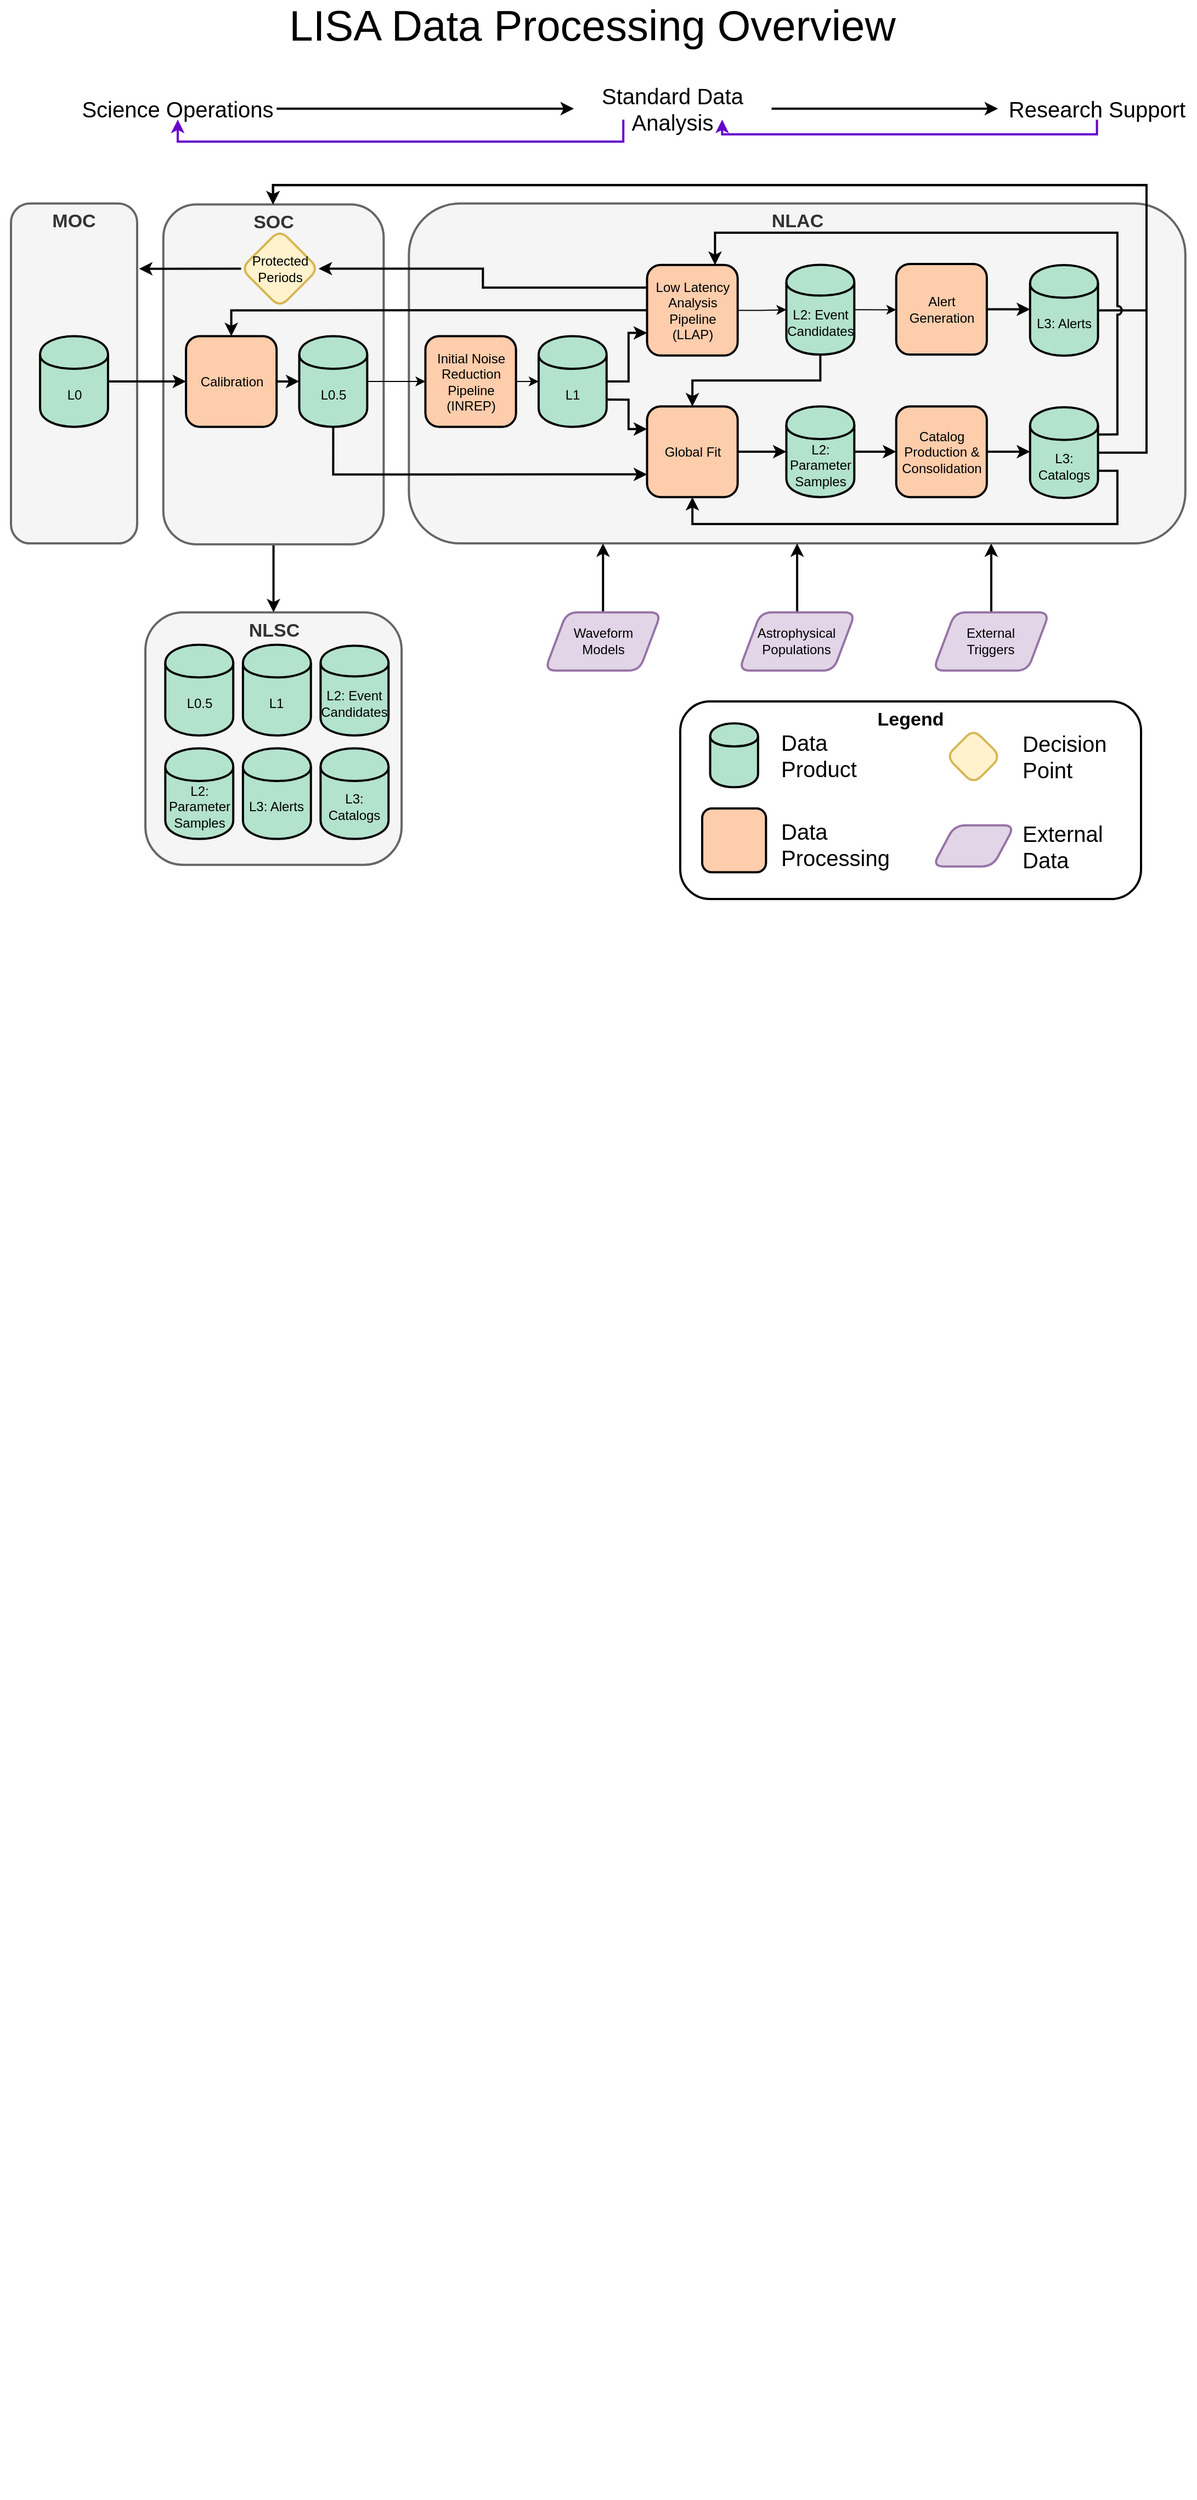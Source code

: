 <mxfile version="24.5.4" type="github" pages="5">
  <diagram id="nEb7vlC1iJB3Md7GIFur" name="Overview">
    <mxGraphModel dx="2011" dy="1206" grid="1" gridSize="10" guides="1" tooltips="1" connect="1" arrows="1" fold="1" page="1" pageScale="1" pageWidth="1100" pageHeight="850" math="0" shadow="0">
      <root>
        <mxCell id="0" />
        <mxCell id="1" parent="0" />
        <mxCell id="Jto_Wyi0qBo86qoHxonb-38" value="" style="group;strokeWidth=2;" parent="1" vertex="1" connectable="0">
          <mxGeometry x="836.5" y="447.5" width="80" height="1840" as="geometry" />
        </mxCell>
        <mxCell id="YCEUVPm51xDz2UzYLd_m-2" value="LISA Data Processing Overview" style="text;html=1;align=center;verticalAlign=middle;whiteSpace=wrap;rounded=0;fontSize=39;" vertex="1" parent="1">
          <mxGeometry y="20" width="1080" height="30" as="geometry" />
        </mxCell>
        <mxCell id="ByXIYSQWZ3scRLlWXXdl-26" value="NLSC" style="rounded=1;whiteSpace=wrap;html=1;fillColor=#f5f5f5;strokeColor=#666666;fontColor=#333333;verticalAlign=top;fontSize=17;fontStyle=1;strokeWidth=2;" parent="1" vertex="1">
          <mxGeometry x="132.52" y="568.85" width="233.531" height="230.0" as="geometry" />
        </mxCell>
        <mxCell id="ByXIYSQWZ3scRLlWXXdl-25" value="MOC" style="rounded=1;whiteSpace=wrap;html=1;fillColor=#f5f5f5;strokeColor=#666666;fontColor=#333333;verticalAlign=top;fontSize=17;fontStyle=1;strokeWidth=2;" parent="1" vertex="1">
          <mxGeometry x="10" y="196.423" width="115.001" height="309.615" as="geometry" />
        </mxCell>
        <mxCell id="S27DlL94fh68zRVT2w3a-4" value="Science Operations" style="text;html=1;strokeColor=none;fillColor=none;align=center;verticalAlign=middle;whiteSpace=wrap;rounded=0;fontSize=20;" parent="1" vertex="1">
          <mxGeometry x="71.928" y="100" width="180.184" height="20.02" as="geometry" />
        </mxCell>
        <mxCell id="S27DlL94fh68zRVT2w3a-13" style="edgeStyle=orthogonalEdgeStyle;rounded=0;orthogonalLoop=1;jettySize=auto;html=1;exitX=0.25;exitY=1;exitDx=0;exitDy=0;entryX=0.5;entryY=1;entryDx=0;entryDy=0;fontSize=20;strokeColor=#6600CC;strokeWidth=2;" parent="1" source="S27DlL94fh68zRVT2w3a-5" target="S27DlL94fh68zRVT2w3a-4" edge="1">
          <mxGeometry relative="1" as="geometry" />
        </mxCell>
        <mxCell id="S27DlL94fh68zRVT2w3a-5" value="Standard Data Analysis" style="text;html=1;strokeColor=none;fillColor=none;align=center;verticalAlign=middle;whiteSpace=wrap;rounded=0;fontSize=20;" parent="1" vertex="1">
          <mxGeometry x="523.081" y="100" width="180.184" height="20.02" as="geometry" />
        </mxCell>
        <mxCell id="S27DlL94fh68zRVT2w3a-9" style="edgeStyle=orthogonalEdgeStyle;rounded=0;orthogonalLoop=1;jettySize=auto;html=1;entryX=0;entryY=0.5;entryDx=0;entryDy=0;fontSize=20;strokeColor=#000000;strokeWidth=2;" parent="1" source="S27DlL94fh68zRVT2w3a-4" target="S27DlL94fh68zRVT2w3a-5" edge="1">
          <mxGeometry relative="1" as="geometry" />
        </mxCell>
        <mxCell id="S27DlL94fh68zRVT2w3a-12" style="edgeStyle=orthogonalEdgeStyle;rounded=0;orthogonalLoop=1;jettySize=auto;html=1;entryX=0.75;entryY=1;entryDx=0;entryDy=0;fontSize=20;strokeColor=#6600CC;strokeWidth=2;" parent="1" source="S27DlL94fh68zRVT2w3a-6" target="S27DlL94fh68zRVT2w3a-5" edge="1">
          <mxGeometry relative="1" as="geometry">
            <Array as="points">
              <mxPoint x="720.119" y="133.367" />
              <mxPoint x="515.244" y="133.367" />
            </Array>
          </mxGeometry>
        </mxCell>
        <mxCell id="S27DlL94fh68zRVT2w3a-6" value="Research Support" style="text;html=1;strokeColor=none;fillColor=none;align=center;verticalAlign=middle;whiteSpace=wrap;rounded=0;fontSize=20;" parent="1" vertex="1">
          <mxGeometry x="909.656" y="100" width="180.184" height="20.02" as="geometry" />
        </mxCell>
        <mxCell id="S27DlL94fh68zRVT2w3a-10" style="edgeStyle=orthogonalEdgeStyle;rounded=0;orthogonalLoop=1;jettySize=auto;html=1;entryX=0;entryY=0.5;entryDx=0;entryDy=0;fontSize=20;strokeColor=#000000;strokeWidth=2;" parent="1" source="S27DlL94fh68zRVT2w3a-5" target="S27DlL94fh68zRVT2w3a-6" edge="1">
          <mxGeometry relative="1" as="geometry" />
        </mxCell>
        <mxCell id="ByXIYSQWZ3scRLlWXXdl-36" style="edgeStyle=orthogonalEdgeStyle;rounded=0;jumpStyle=arc;orthogonalLoop=1;jettySize=auto;html=1;exitX=0.5;exitY=0;exitDx=0;exitDy=0;entryX=0.25;entryY=1;entryDx=0;entryDy=0;strokeColor=#000000;strokeWidth=2;" parent="1" source="ByXIYSQWZ3scRLlWXXdl-11" target="ByXIYSQWZ3scRLlWXXdl-20" edge="1">
          <mxGeometry relative="1" as="geometry" />
        </mxCell>
        <mxCell id="ByXIYSQWZ3scRLlWXXdl-11" value="Waveform &lt;br&gt;Models" style="shape=parallelogram;perimeter=parallelogramPerimeter;whiteSpace=wrap;html=1;fixedSize=1;rounded=1;fillColor=#e1d5e7;strokeColor=#9673a6;strokeWidth=2;" parent="1" vertex="1">
          <mxGeometry x="496.542" y="568.846" width="106.155" height="53.077" as="geometry" />
        </mxCell>
        <mxCell id="ByXIYSQWZ3scRLlWXXdl-35" style="edgeStyle=orthogonalEdgeStyle;rounded=0;jumpStyle=arc;orthogonalLoop=1;jettySize=auto;html=1;exitX=0.5;exitY=0;exitDx=0;exitDy=0;strokeColor=#000000;strokeWidth=2;entryX=0.75;entryY=1;entryDx=0;entryDy=0;" parent="1" source="ByXIYSQWZ3scRLlWXXdl-22" target="ByXIYSQWZ3scRLlWXXdl-20" edge="1">
          <mxGeometry relative="1" as="geometry">
            <mxPoint x="903.468" y="515.769" as="targetPoint" />
          </mxGeometry>
        </mxCell>
        <mxCell id="ByXIYSQWZ3scRLlWXXdl-22" value="External &lt;br&gt;Triggers" style="shape=parallelogram;perimeter=parallelogramPerimeter;whiteSpace=wrap;html=1;fixedSize=1;rounded=1;fillColor=#e1d5e7;strokeColor=#9673a6;strokeWidth=2;" parent="1" vertex="1">
          <mxGeometry x="850.39" y="568.846" width="106.155" height="53.077" as="geometry" />
        </mxCell>
        <mxCell id="ByXIYSQWZ3scRLlWXXdl-20" value="NLAC" style="rounded=1;whiteSpace=wrap;html=1;fillColor=#f5f5f5;strokeColor=#666666;fontColor=#333333;verticalAlign=top;fontSize=17;fontStyle=1;strokeWidth=2;" parent="1" vertex="1">
          <mxGeometry x="372.695" y="196.423" width="707.697" height="309.615" as="geometry" />
        </mxCell>
        <mxCell id="sDZtkpqoOrh_EftVg5CQ-4" style="edgeStyle=orthogonalEdgeStyle;rounded=0;orthogonalLoop=1;jettySize=auto;html=1;exitX=0.5;exitY=1;exitDx=0;exitDy=0;entryX=0.5;entryY=0;entryDx=0;entryDy=0;strokeWidth=2;" edge="1" parent="1" source="ByXIYSQWZ3scRLlWXXdl-19" target="ByXIYSQWZ3scRLlWXXdl-26">
          <mxGeometry relative="1" as="geometry" />
        </mxCell>
        <mxCell id="ByXIYSQWZ3scRLlWXXdl-19" value="SOC" style="rounded=1;whiteSpace=wrap;html=1;fillColor=#f5f5f5;strokeColor=#666666;fontColor=#333333;verticalAlign=top;fontSize=17;fontStyle=1;strokeWidth=2;" parent="1" vertex="1">
          <mxGeometry x="148.886" y="197.308" width="200.809" height="309.615" as="geometry" />
        </mxCell>
        <mxCell id="FSTufDoc9FlRJQP0JMla-43" value="Calibration" style="whiteSpace=wrap;html=1;aspect=fixed;fillColor=#fdcdac;strokeWidth=2;rounded=1;" parent="1" vertex="1">
          <mxGeometry x="169.539" y="317.247" width="82.576" height="82.576" as="geometry" />
        </mxCell>
        <mxCell id="FSTufDoc9FlRJQP0JMla-44" value="Global Fit" style="whiteSpace=wrap;html=1;aspect=fixed;fillColor=#fdcdac;strokeWidth=2;rounded=1;" parent="1" vertex="1">
          <mxGeometry x="589.766" y="381.248" width="82.576" height="82.576" as="geometry" />
        </mxCell>
        <mxCell id="FSTufDoc9FlRJQP0JMla-45" value="L2: Parameter Samples" style="shape=cylinder;whiteSpace=wrap;html=1;boundedLbl=1;backgroundOutline=1;fillColor=#b3e2cd;strokeWidth=2;" parent="1" vertex="1">
          <mxGeometry x="716.729" y="381.248" width="61.933" height="82.578" as="geometry" />
        </mxCell>
        <mxCell id="FSTufDoc9FlRJQP0JMla-46" style="edgeStyle=orthogonalEdgeStyle;rounded=0;orthogonalLoop=1;jettySize=auto;html=1;entryX=0;entryY=0.5;entryDx=0;entryDy=0;strokeWidth=2;strokeColor=#000000;" parent="1" source="FSTufDoc9FlRJQP0JMla-44" target="FSTufDoc9FlRJQP0JMla-45" edge="1">
          <mxGeometry x="113.501" y="310.445" as="geometry" />
        </mxCell>
        <mxCell id="FSTufDoc9FlRJQP0JMla-48" style="edgeStyle=orthogonalEdgeStyle;rounded=0;orthogonalLoop=1;jettySize=auto;html=1;entryX=0.5;entryY=0;entryDx=0;entryDy=0;exitX=0.5;exitY=1;exitDx=0;exitDy=0;strokeColor=#000000;strokeWidth=2;" parent="1" source="FSTufDoc9FlRJQP0JMla-50" target="FSTufDoc9FlRJQP0JMla-44" edge="1">
          <mxGeometry x="113.501" y="310.445" as="geometry" />
        </mxCell>
        <mxCell id="ByXIYSQWZ3scRLlWXXdl-47" style="edgeStyle=orthogonalEdgeStyle;rounded=0;jumpStyle=arc;orthogonalLoop=1;jettySize=auto;html=1;exitX=0;exitY=0.25;exitDx=0;exitDy=0;strokeColor=#000000;fontSize=12;fontColor=#6600CC;strokeWidth=2;" parent="1" source="FSTufDoc9FlRJQP0JMla-49" target="ByXIYSQWZ3scRLlWXXdl-46" edge="1">
          <mxGeometry relative="1" as="geometry" />
        </mxCell>
        <mxCell id="ByXIYSQWZ3scRLlWXXdl-51" style="edgeStyle=orthogonalEdgeStyle;rounded=0;jumpStyle=arc;orthogonalLoop=1;jettySize=auto;html=1;exitX=0;exitY=0.5;exitDx=0;exitDy=0;entryX=0.5;entryY=0;entryDx=0;entryDy=0;strokeColor=#000000;fontSize=12;fontColor=#6600CC;strokeWidth=2;" parent="1" source="FSTufDoc9FlRJQP0JMla-49" target="FSTufDoc9FlRJQP0JMla-43" edge="1">
          <mxGeometry relative="1" as="geometry" />
        </mxCell>
        <mxCell id="FSTufDoc9FlRJQP0JMla-49" value="Low Latency Analysis &lt;br&gt;Pipeline (LLAP)" style="whiteSpace=wrap;html=1;aspect=fixed;fillColor=#fdcdac;strokeWidth=2;rounded=1;" parent="1" vertex="1">
          <mxGeometry x="589.766" y="252.362" width="82.576" height="82.576" as="geometry" />
        </mxCell>
        <mxCell id="FSTufDoc9FlRJQP0JMla-50" value="L2:&amp;nbsp;Event Candidates" style="shape=cylinder;whiteSpace=wrap;html=1;boundedLbl=1;backgroundOutline=1;fillColor=#b3e2cd;strokeWidth=2;" parent="1" vertex="1">
          <mxGeometry x="716.726" y="252.294" width="61.93" height="81.756" as="geometry" />
        </mxCell>
        <mxCell id="FSTufDoc9FlRJQP0JMla-51" style="edgeStyle=orthogonalEdgeStyle;rounded=0;orthogonalLoop=1;jettySize=auto;html=1;entryX=0;entryY=0.5;entryDx=0;entryDy=0;" parent="1" source="FSTufDoc9FlRJQP0JMla-49" target="FSTufDoc9FlRJQP0JMla-50" edge="1">
          <mxGeometry x="113.501" y="310.445" as="geometry" />
        </mxCell>
        <mxCell id="FSTufDoc9FlRJQP0JMla-53" value="Catalog Production &amp;amp; Consolidation" style="whiteSpace=wrap;html=1;aspect=fixed;fillColor=#fdcdac;strokeWidth=2;rounded=1;" parent="1" vertex="1">
          <mxGeometry x="816.853" y="381.248" width="82.576" height="82.576" as="geometry" />
        </mxCell>
        <mxCell id="FSTufDoc9FlRJQP0JMla-54" style="edgeStyle=orthogonalEdgeStyle;rounded=0;orthogonalLoop=1;jettySize=auto;html=1;entryX=0;entryY=0.5;entryDx=0;entryDy=0;strokeWidth=2;strokeColor=#000000;" parent="1" source="FSTufDoc9FlRJQP0JMla-45" target="FSTufDoc9FlRJQP0JMla-53" edge="1">
          <mxGeometry x="113.501" y="310.445" as="geometry" />
        </mxCell>
        <mxCell id="S27DlL94fh68zRVT2w3a-7" style="edgeStyle=orthogonalEdgeStyle;rounded=0;orthogonalLoop=1;jettySize=auto;html=1;entryX=0.5;entryY=1;entryDx=0;entryDy=0;fontSize=20;strokeColor=#000000;exitX=1;exitY=0.7;exitDx=0;exitDy=0;strokeWidth=2;" parent="1" source="FSTufDoc9FlRJQP0JMla-55" target="FSTufDoc9FlRJQP0JMla-44" edge="1">
          <mxGeometry x="113.501" y="310.445" as="geometry">
            <Array as="points">
              <mxPoint x="1018.468" y="439.692" />
              <mxPoint x="1018.468" y="488.346" />
              <mxPoint x="631.004" y="488.346" />
            </Array>
          </mxGeometry>
        </mxCell>
        <mxCell id="sDZtkpqoOrh_EftVg5CQ-15" style="edgeStyle=orthogonalEdgeStyle;rounded=0;orthogonalLoop=1;jettySize=auto;html=1;exitX=1;exitY=0.5;exitDx=0;exitDy=0;entryX=0.5;entryY=0;entryDx=0;entryDy=0;strokeWidth=2;" edge="1" parent="1" source="FSTufDoc9FlRJQP0JMla-55" target="ByXIYSQWZ3scRLlWXXdl-19">
          <mxGeometry relative="1" as="geometry">
            <Array as="points">
              <mxPoint x="1045.007" y="423.769" />
              <mxPoint x="1045.007" y="179.615" />
              <mxPoint x="248.848" y="179.615" />
              <mxPoint x="248.848" y="197.308" />
            </Array>
          </mxGeometry>
        </mxCell>
        <mxCell id="FSTufDoc9FlRJQP0JMla-55" value="L3: Catalogs" style="shape=cylinder;whiteSpace=wrap;html=1;boundedLbl=1;backgroundOutline=1;fillColor=#b3e2cd;strokeWidth=2;" parent="1" vertex="1">
          <mxGeometry x="938.852" y="382.062" width="61.933" height="82.578" as="geometry" />
        </mxCell>
        <mxCell id="FSTufDoc9FlRJQP0JMla-56" style="edgeStyle=orthogonalEdgeStyle;rounded=0;orthogonalLoop=1;jettySize=auto;html=1;exitX=1;exitY=0.5;exitDx=0;exitDy=0;entryX=0;entryY=0.5;entryDx=0;entryDy=0;strokeWidth=2;strokeColor=#000000;" parent="1" source="FSTufDoc9FlRJQP0JMla-53" target="FSTufDoc9FlRJQP0JMla-55" edge="1">
          <mxGeometry x="113.501" y="310.445" as="geometry" />
        </mxCell>
        <mxCell id="FSTufDoc9FlRJQP0JMla-57" style="edgeStyle=orthogonalEdgeStyle;rounded=0;orthogonalLoop=1;jettySize=auto;html=1;exitX=1;exitY=0.5;exitDx=0;exitDy=0;entryX=0;entryY=0.75;entryDx=0;entryDy=0;strokeWidth=2;strokeColor=#000000;" parent="1" source="Df4-ml29ZrFTZII1ApY7-2" target="FSTufDoc9FlRJQP0JMla-49" edge="1">
          <mxGeometry x="113.501" y="310.445" as="geometry" />
        </mxCell>
        <mxCell id="ByXIYSQWZ3scRLlWXXdl-12" style="edgeStyle=orthogonalEdgeStyle;rounded=0;jumpStyle=arc;orthogonalLoop=1;jettySize=auto;html=1;exitX=1;exitY=0.7;exitDx=0;exitDy=0;entryX=0;entryY=0.25;entryDx=0;entryDy=0;strokeWidth=2;strokeColor=#000000;" parent="1" source="Df4-ml29ZrFTZII1ApY7-2" target="FSTufDoc9FlRJQP0JMla-44" edge="1">
          <mxGeometry relative="1" as="geometry" />
        </mxCell>
        <mxCell id="Df4-ml29ZrFTZII1ApY7-3" style="edgeStyle=orthogonalEdgeStyle;rounded=0;orthogonalLoop=1;jettySize=auto;html=1;exitX=1;exitY=0.5;exitDx=0;exitDy=0;entryX=0;entryY=0.5;entryDx=0;entryDy=0;" edge="1" parent="1" source="FSTufDoc9FlRJQP0JMla-59" target="Df4-ml29ZrFTZII1ApY7-1">
          <mxGeometry relative="1" as="geometry" />
        </mxCell>
        <mxCell id="FSTufDoc9FlRJQP0JMla-59" value="L0.5" style="shape=cylinder;whiteSpace=wrap;html=1;boundedLbl=1;backgroundOutline=1;fillColor=#b3e2cd;strokeWidth=2;" parent="1" vertex="1">
          <mxGeometry x="272.76" y="317.247" width="61.933" height="82.578" as="geometry" />
        </mxCell>
        <mxCell id="FSTufDoc9FlRJQP0JMla-60" style="edgeStyle=orthogonalEdgeStyle;rounded=0;orthogonalLoop=1;jettySize=auto;html=1;exitX=1;exitY=0.5;exitDx=0;exitDy=0;entryX=0;entryY=0.5;entryDx=0;entryDy=0;strokeWidth=2;strokeColor=#000000;" parent="1" source="FSTufDoc9FlRJQP0JMla-43" target="FSTufDoc9FlRJQP0JMla-59" edge="1">
          <mxGeometry x="113.501" y="310.445" as="geometry" />
        </mxCell>
        <mxCell id="FSTufDoc9FlRJQP0JMla-61" style="edgeStyle=orthogonalEdgeStyle;rounded=0;orthogonalLoop=1;jettySize=auto;html=1;entryX=0;entryY=0.5;entryDx=0;entryDy=0;strokeWidth=2;strokeColor=#000000;" parent="1" source="FSTufDoc9FlRJQP0JMla-62" target="FSTufDoc9FlRJQP0JMla-43" edge="1">
          <mxGeometry x="113.501" y="310.445" as="geometry" />
        </mxCell>
        <mxCell id="ByXIYSQWZ3scRLlWXXdl-24" style="edgeStyle=orthogonalEdgeStyle;rounded=0;jumpStyle=arc;orthogonalLoop=1;jettySize=auto;html=1;exitX=0.5;exitY=1;exitDx=0;exitDy=0;entryX=0;entryY=0.75;entryDx=0;entryDy=0;fillColor=#6a00ff;strokeColor=#000000;strokeWidth=2;" parent="1" source="FSTufDoc9FlRJQP0JMla-59" target="FSTufDoc9FlRJQP0JMla-44" edge="1">
          <mxGeometry relative="1" as="geometry" />
        </mxCell>
        <mxCell id="FSTufDoc9FlRJQP0JMla-62" value="L0" style="shape=cylinder;whiteSpace=wrap;html=1;boundedLbl=1;backgroundOutline=1;fillColor=#b3e2cd;strokeWidth=2;" parent="1" vertex="1">
          <mxGeometry x="36.53" y="317.247" width="61.933" height="82.578" as="geometry" />
        </mxCell>
        <mxCell id="sDZtkpqoOrh_EftVg5CQ-16" style="edgeStyle=orthogonalEdgeStyle;rounded=0;orthogonalLoop=1;jettySize=auto;html=1;entryX=0.5;entryY=0;entryDx=0;entryDy=0;strokeWidth=2;" edge="1" parent="1" source="mLAuyUtacgfo01PlZUGO-1" target="ByXIYSQWZ3scRLlWXXdl-19">
          <mxGeometry relative="1" as="geometry">
            <Array as="points">
              <mxPoint x="1045.007" y="293.731" />
              <mxPoint x="1045.007" y="179.615" />
              <mxPoint x="248.848" y="179.615" />
              <mxPoint x="248.848" y="197.308" />
            </Array>
          </mxGeometry>
        </mxCell>
        <mxCell id="mLAuyUtacgfo01PlZUGO-1" value="L3: Alerts" style="shape=cylinder;whiteSpace=wrap;html=1;boundedLbl=1;backgroundOutline=1;fillColor=#b3e2cd;strokeWidth=2;" parent="1" vertex="1">
          <mxGeometry x="938.85" y="252.441" width="61.933" height="82.578" as="geometry" />
        </mxCell>
        <mxCell id="ByXIYSQWZ3scRLlWXXdl-1" value="Alert Generation" style="whiteSpace=wrap;html=1;aspect=fixed;fillColor=#fdcdac;strokeWidth=2;rounded=1;" parent="1" vertex="1">
          <mxGeometry x="816.853" y="251.472" width="82.576" height="82.576" as="geometry" />
        </mxCell>
        <mxCell id="ByXIYSQWZ3scRLlWXXdl-8" style="edgeStyle=orthogonalEdgeStyle;rounded=0;orthogonalLoop=1;jettySize=auto;html=1;exitX=1;exitY=0.5;exitDx=0;exitDy=0;jumpStyle=arc;strokeWidth=2;strokeColor=#000000;" parent="1" source="ByXIYSQWZ3scRLlWXXdl-1" target="mLAuyUtacgfo01PlZUGO-1" edge="1">
          <mxGeometry relative="1" as="geometry">
            <Array as="points">
              <mxPoint x="903.468" y="292.846" />
              <mxPoint x="903.468" y="292.846" />
            </Array>
          </mxGeometry>
        </mxCell>
        <mxCell id="ByXIYSQWZ3scRLlWXXdl-7" style="edgeStyle=orthogonalEdgeStyle;rounded=0;orthogonalLoop=1;jettySize=auto;html=1;exitX=1;exitY=0.5;exitDx=0;exitDy=0;entryX=0;entryY=0.5;entryDx=0;entryDy=0;" parent="1" source="FSTufDoc9FlRJQP0JMla-50" target="ByXIYSQWZ3scRLlWXXdl-1" edge="1">
          <mxGeometry relative="1" as="geometry" />
        </mxCell>
        <mxCell id="FSTufDoc9FlRJQP0JMla-52" style="edgeStyle=orthogonalEdgeStyle;rounded=0;orthogonalLoop=1;jettySize=auto;html=1;entryX=0.75;entryY=0;entryDx=0;entryDy=0;exitX=1;exitY=0.3;exitDx=0;exitDy=0;strokeColor=#000000;jumpStyle=arc;strokeWidth=2;" parent="1" source="FSTufDoc9FlRJQP0JMla-55" target="FSTufDoc9FlRJQP0JMla-49" edge="1">
          <mxGeometry x="113.501" y="310.445" as="geometry">
            <Array as="points">
              <mxPoint x="1018.468" y="406.962" />
              <mxPoint x="1018.468" y="222.962" />
              <mxPoint x="651.35" y="222.962" />
            </Array>
          </mxGeometry>
        </mxCell>
        <mxCell id="ByXIYSQWZ3scRLlWXXdl-49" style="edgeStyle=orthogonalEdgeStyle;rounded=0;jumpStyle=arc;orthogonalLoop=1;jettySize=auto;html=1;exitX=0;exitY=0.5;exitDx=0;exitDy=0;strokeColor=#000000;fontSize=12;fontColor=#6600CC;entryX=1.015;entryY=0.192;entryDx=0;entryDy=0;entryPerimeter=0;strokeWidth=2;" parent="1" source="ByXIYSQWZ3scRLlWXXdl-46" target="ByXIYSQWZ3scRLlWXXdl-25" edge="1">
          <mxGeometry relative="1" as="geometry">
            <mxPoint x="151.539" y="274.269" as="targetPoint" />
          </mxGeometry>
        </mxCell>
        <mxCell id="ByXIYSQWZ3scRLlWXXdl-46" value="Protected Periods" style="rhombus;whiteSpace=wrap;html=1;rounded=1;fontSize=12;fillColor=#fff2cc;strokeColor=#d6b656;strokeWidth=2;" parent="1" vertex="1">
          <mxGeometry x="219.664" y="220.308" width="70.77" height="70.769" as="geometry" />
        </mxCell>
        <mxCell id="Df4-ml29ZrFTZII1ApY7-4" style="edgeStyle=orthogonalEdgeStyle;rounded=0;orthogonalLoop=1;jettySize=auto;html=1;exitX=1;exitY=0.5;exitDx=0;exitDy=0;entryX=0;entryY=0.5;entryDx=0;entryDy=0;" edge="1" parent="1" source="Df4-ml29ZrFTZII1ApY7-1" target="Df4-ml29ZrFTZII1ApY7-2">
          <mxGeometry relative="1" as="geometry" />
        </mxCell>
        <mxCell id="Df4-ml29ZrFTZII1ApY7-1" value="Initial Noise Reduction Pipeline &lt;br&gt;(INREP)" style="whiteSpace=wrap;html=1;aspect=fixed;fillColor=#fdcdac;strokeWidth=2;rounded=1;" vertex="1" parent="1">
          <mxGeometry x="387.731" y="317.247" width="82.576" height="82.576" as="geometry" />
        </mxCell>
        <mxCell id="Df4-ml29ZrFTZII1ApY7-2" value="L1" style="shape=cylinder;whiteSpace=wrap;html=1;boundedLbl=1;backgroundOutline=1;fillColor=#b3e2cd;strokeWidth=2;" vertex="1" parent="1">
          <mxGeometry x="490.952" y="317.247" width="61.933" height="82.578" as="geometry" />
        </mxCell>
        <mxCell id="sDZtkpqoOrh_EftVg5CQ-5" value="L2: Parameter Samples" style="shape=cylinder;whiteSpace=wrap;html=1;boundedLbl=1;backgroundOutline=1;fillColor=#b3e2cd;strokeWidth=2;" vertex="1" parent="1">
          <mxGeometry x="150.668" y="692.694" width="61.933" height="82.578" as="geometry" />
        </mxCell>
        <mxCell id="sDZtkpqoOrh_EftVg5CQ-6" value="L2:&amp;nbsp;Event Candidates" style="shape=cylinder;whiteSpace=wrap;html=1;boundedLbl=1;backgroundOutline=1;fillColor=#b3e2cd;strokeWidth=2;" vertex="1" parent="1">
          <mxGeometry x="292.197" y="599.231" width="61.93" height="81.756" as="geometry" />
        </mxCell>
        <mxCell id="sDZtkpqoOrh_EftVg5CQ-7" value="L3: Catalogs" style="shape=cylinder;whiteSpace=wrap;html=1;boundedLbl=1;backgroundOutline=1;fillColor=#b3e2cd;strokeWidth=2;" vertex="1" parent="1">
          <mxGeometry x="292.194" y="692.694" width="61.933" height="82.578" as="geometry" />
        </mxCell>
        <mxCell id="sDZtkpqoOrh_EftVg5CQ-8" value="L0.5" style="shape=cylinder;whiteSpace=wrap;html=1;boundedLbl=1;backgroundOutline=1;fillColor=#b3e2cd;strokeWidth=2;" vertex="1" parent="1">
          <mxGeometry x="150.665" y="598.413" width="61.933" height="82.578" as="geometry" />
        </mxCell>
        <mxCell id="sDZtkpqoOrh_EftVg5CQ-9" value="L3: Alerts" style="shape=cylinder;whiteSpace=wrap;html=1;boundedLbl=1;backgroundOutline=1;fillColor=#b3e2cd;strokeWidth=2;" vertex="1" parent="1">
          <mxGeometry x="221.431" y="692.697" width="61.933" height="82.578" as="geometry" />
        </mxCell>
        <mxCell id="sDZtkpqoOrh_EftVg5CQ-10" value="L1" style="shape=cylinder;whiteSpace=wrap;html=1;boundedLbl=1;backgroundOutline=1;fillColor=#b3e2cd;strokeWidth=2;" vertex="1" parent="1">
          <mxGeometry x="221.434" y="598.413" width="61.933" height="82.578" as="geometry" />
        </mxCell>
        <mxCell id="sDZtkpqoOrh_EftVg5CQ-14" style="edgeStyle=orthogonalEdgeStyle;rounded=0;orthogonalLoop=1;jettySize=auto;html=1;exitX=0.5;exitY=0;exitDx=0;exitDy=0;entryX=0.5;entryY=1;entryDx=0;entryDy=0;strokeWidth=2;" edge="1" parent="1" source="sDZtkpqoOrh_EftVg5CQ-13" target="ByXIYSQWZ3scRLlWXXdl-20">
          <mxGeometry relative="1" as="geometry" />
        </mxCell>
        <mxCell id="sDZtkpqoOrh_EftVg5CQ-13" value="Astrophysical Populations" style="shape=parallelogram;perimeter=parallelogramPerimeter;whiteSpace=wrap;html=1;fixedSize=1;rounded=1;fillColor=#e1d5e7;strokeColor=#9673a6;strokeWidth=2;" vertex="1" parent="1">
          <mxGeometry x="673.466" y="568.846" width="106.155" height="53.077" as="geometry" />
        </mxCell>
        <mxCell id="YCEUVPm51xDz2UzYLd_m-13" value="" style="group" vertex="1" connectable="0" parent="1">
          <mxGeometry x="640" y="670" width="404.27" height="289.618" as="geometry" />
        </mxCell>
        <mxCell id="YCEUVPm51xDz2UzYLd_m-16" value="" style="group" vertex="1" connectable="0" parent="YCEUVPm51xDz2UzYLd_m-13">
          <mxGeometry x="-20" y="-20" width="444.27" height="180" as="geometry" />
        </mxCell>
        <mxCell id="YCEUVPm51xDz2UzYLd_m-15" value="Legend" style="rounded=1;whiteSpace=wrap;html=1;verticalAlign=top;fontSize=17;fontStyle=1;strokeWidth=2;" vertex="1" parent="YCEUVPm51xDz2UzYLd_m-16">
          <mxGeometry width="420" height="180" as="geometry" />
        </mxCell>
        <mxCell id="YCEUVPm51xDz2UzYLd_m-3" value="" style="shape=cylinder;whiteSpace=wrap;html=1;boundedLbl=1;backgroundOutline=1;fillColor=#b3e2cd;strokeWidth=2;" vertex="1" parent="YCEUVPm51xDz2UzYLd_m-16">
          <mxGeometry x="27.277" y="20" width="43.636" height="58.178" as="geometry" />
        </mxCell>
        <mxCell id="YCEUVPm51xDz2UzYLd_m-4" value="" style="shape=parallelogram;perimeter=parallelogramPerimeter;whiteSpace=wrap;html=1;fixedSize=1;rounded=1;fillColor=#e1d5e7;strokeColor=#9673a6;strokeWidth=2;" vertex="1" parent="YCEUVPm51xDz2UzYLd_m-16">
          <mxGeometry x="229.996" y="112.921" width="74.794" height="37.394" as="geometry" />
        </mxCell>
        <mxCell id="YCEUVPm51xDz2UzYLd_m-5" value="" style="whiteSpace=wrap;html=1;aspect=fixed;fillColor=#fdcdac;strokeWidth=2;rounded=1;" vertex="1" parent="YCEUVPm51xDz2UzYLd_m-16">
          <mxGeometry x="20" y="97.493" width="58.175" height="58.175" as="geometry" />
        </mxCell>
        <mxCell id="YCEUVPm51xDz2UzYLd_m-6" value="" style="rhombus;whiteSpace=wrap;html=1;rounded=1;fontSize=12;fillColor=#fff2cc;strokeColor=#d6b656;strokeWidth=2;" vertex="1" parent="YCEUVPm51xDz2UzYLd_m-16">
          <mxGeometry x="242.457" y="25.35" width="49.863" height="49.858" as="geometry" />
        </mxCell>
        <mxCell id="YCEUVPm51xDz2UzYLd_m-8" value="Data&amp;nbsp;&lt;div&gt;Product&lt;/div&gt;" style="text;html=1;strokeColor=none;fillColor=none;align=left;verticalAlign=middle;whiteSpace=wrap;rounded=0;fontSize=20;" vertex="1" parent="YCEUVPm51xDz2UzYLd_m-16">
          <mxGeometry x="90" y="39.08" width="134.27" height="20.02" as="geometry" />
        </mxCell>
        <mxCell id="YCEUVPm51xDz2UzYLd_m-10" value="Data Processing" style="text;html=1;strokeColor=none;fillColor=none;align=left;verticalAlign=middle;whiteSpace=wrap;rounded=0;fontSize=20;" vertex="1" parent="YCEUVPm51xDz2UzYLd_m-16">
          <mxGeometry x="90" y="120.42" width="134.27" height="20.02" as="geometry" />
        </mxCell>
        <mxCell id="YCEUVPm51xDz2UzYLd_m-11" value="Decision&amp;nbsp;&lt;div&gt;Point&lt;/div&gt;" style="text;html=1;strokeColor=none;fillColor=none;align=left;verticalAlign=middle;whiteSpace=wrap;rounded=0;fontSize=20;" vertex="1" parent="YCEUVPm51xDz2UzYLd_m-16">
          <mxGeometry x="310" y="40.27" width="134.27" height="20.02" as="geometry" />
        </mxCell>
        <mxCell id="YCEUVPm51xDz2UzYLd_m-12" value="External&amp;nbsp;&lt;div&gt;Data&lt;/div&gt;" style="text;html=1;strokeColor=none;fillColor=none;align=left;verticalAlign=middle;whiteSpace=wrap;rounded=0;fontSize=20;" vertex="1" parent="YCEUVPm51xDz2UzYLd_m-16">
          <mxGeometry x="310" y="121.61" width="134.27" height="20.02" as="geometry" />
        </mxCell>
      </root>
    </mxGraphModel>
  </diagram>
  <diagram name="Detail" id="sbjZRXAEZZbbHx8DBcZN">
    <mxGraphModel dx="2113" dy="1392" grid="1" gridSize="10" guides="1" tooltips="1" connect="1" arrows="1" fold="1" page="1" pageScale="1" pageWidth="1100" pageHeight="850" math="0" shadow="0">
      <root>
        <mxCell id="otkEtjqC7sHEDD0CAHRX-0" />
        <mxCell id="otkEtjqC7sHEDD0CAHRX-1" parent="otkEtjqC7sHEDD0CAHRX-0" />
        <mxCell id="otkEtjqC7sHEDD0CAHRX-2" value="" style="rounded=0;whiteSpace=wrap;html=1;fillColor=#F4E8EF;strokeColor=#000000;strokeWidth=2;" parent="otkEtjqC7sHEDD0CAHRX-1" vertex="1">
          <mxGeometry x="2250" y="172" width="300" height="1318" as="geometry" />
        </mxCell>
        <mxCell id="otkEtjqC7sHEDD0CAHRX-3" value="Key Science Projects" style="text;html=1;strokeColor=none;fillColor=none;align=center;verticalAlign=middle;whiteSpace=wrap;rounded=0;fontSize=24;strokeWidth=2;" parent="otkEtjqC7sHEDD0CAHRX-1" vertex="1">
          <mxGeometry x="2250" y="179" width="290" height="20" as="geometry" />
        </mxCell>
        <mxCell id="otkEtjqC7sHEDD0CAHRX-4" value="" style="rounded=0;whiteSpace=wrap;html=1;fillColor=#F4E8EF;strokeColor=#000000;strokeWidth=2;" parent="otkEtjqC7sHEDD0CAHRX-1" vertex="1">
          <mxGeometry x="1740" y="172" width="399" height="948" as="geometry" />
        </mxCell>
        <mxCell id="otkEtjqC7sHEDD0CAHRX-5" value="Catalogs" style="text;html=1;strokeColor=none;fillColor=none;align=center;verticalAlign=middle;whiteSpace=wrap;rounded=0;fontSize=24;strokeWidth=2;" parent="otkEtjqC7sHEDD0CAHRX-1" vertex="1">
          <mxGeometry x="1740" y="179" width="400" height="20" as="geometry" />
        </mxCell>
        <mxCell id="otkEtjqC7sHEDD0CAHRX-6" value="" style="rounded=0;whiteSpace=wrap;html=1;fillColor=#F4E8EF;strokeColor=#000000;strokeWidth=2;" parent="otkEtjqC7sHEDD0CAHRX-1" vertex="1">
          <mxGeometry x="160" y="170" width="377" height="615" as="geometry" />
        </mxCell>
        <mxCell id="otkEtjqC7sHEDD0CAHRX-7" value="" style="rounded=0;whiteSpace=wrap;html=1;fillColor=#F4E8EF;strokeColor=#000000;strokeWidth=2;" parent="otkEtjqC7sHEDD0CAHRX-1" vertex="1">
          <mxGeometry x="820" y="170" width="684" height="615" as="geometry" />
        </mxCell>
        <mxCell id="otkEtjqC7sHEDD0CAHRX-8" value="" style="shape=cylinder;whiteSpace=wrap;html=1;boundedLbl=1;backgroundOutline=1;fillColor=#cbd5e8;strokeColor=#000000;strokeWidth=2;" parent="otkEtjqC7sHEDD0CAHRX-1" vertex="1">
          <mxGeometry x="1566.5" y="247.5" width="120" height="463" as="geometry" />
        </mxCell>
        <mxCell id="otkEtjqC7sHEDD0CAHRX-9" value="" style="rounded=0;whiteSpace=wrap;html=1;fillColor=#F4E8EF;strokeColor=#000000;strokeWidth=2;" parent="otkEtjqC7sHEDD0CAHRX-1" vertex="1">
          <mxGeometry x="820" y="892.5" width="684" height="2030" as="geometry" />
        </mxCell>
        <mxCell id="otkEtjqC7sHEDD0CAHRX-10" style="edgeStyle=orthogonalEdgeStyle;rounded=0;orthogonalLoop=1;jettySize=auto;html=1;exitX=0.851;exitY=0.972;exitDx=0;exitDy=0;entryX=0;entryY=0.75;entryDx=0;entryDy=0;exitPerimeter=0;strokeWidth=2;" parent="otkEtjqC7sHEDD0CAHRX-1" source="otkEtjqC7sHEDD0CAHRX-15" target="otkEtjqC7sHEDD0CAHRX-43" edge="1">
          <mxGeometry relative="1" as="geometry">
            <Array as="points">
              <mxPoint x="338.5" y="1902.5" />
            </Array>
          </mxGeometry>
        </mxCell>
        <mxCell id="otkEtjqC7sHEDD0CAHRX-11" style="edgeStyle=orthogonalEdgeStyle;rounded=0;orthogonalLoop=1;jettySize=auto;html=1;entryX=0;entryY=0.75;entryDx=0;entryDy=0;strokeWidth=2;" parent="otkEtjqC7sHEDD0CAHRX-1" target="otkEtjqC7sHEDD0CAHRX-150" edge="1">
          <mxGeometry relative="1" as="geometry">
            <mxPoint x="255" y="686" as="sourcePoint" />
            <Array as="points">
              <mxPoint x="254" y="3020" />
              <mxPoint x="2160" y="3020" />
              <mxPoint x="2160" y="934" />
            </Array>
            <mxPoint x="2220" y="918" as="targetPoint" />
          </mxGeometry>
        </mxCell>
        <mxCell id="otkEtjqC7sHEDD0CAHRX-12" style="edgeStyle=orthogonalEdgeStyle;rounded=0;orthogonalLoop=1;jettySize=auto;html=1;exitX=1;exitY=0.5;exitDx=0;exitDy=0;entryX=0;entryY=0.5;entryDx=0;entryDy=0;strokeColor=#000000;strokeWidth=2;fontSize=24;" parent="otkEtjqC7sHEDD0CAHRX-1" source="otkEtjqC7sHEDD0CAHRX-15" target="otkEtjqC7sHEDD0CAHRX-36" edge="1">
          <mxGeometry relative="1" as="geometry" />
        </mxCell>
        <mxCell id="otkEtjqC7sHEDD0CAHRX-13" style="edgeStyle=orthogonalEdgeStyle;rounded=0;jumpStyle=arc;orthogonalLoop=1;jettySize=auto;html=1;exitX=0.15;exitY=0.95;exitDx=0;exitDy=0;exitPerimeter=0;entryX=0;entryY=0.75;entryDx=0;entryDy=0;strokeWidth=2;" parent="otkEtjqC7sHEDD0CAHRX-1" source="otkEtjqC7sHEDD0CAHRX-15" target="otkEtjqC7sHEDD0CAHRX-152" edge="1">
          <mxGeometry relative="1" as="geometry">
            <Array as="points">
              <mxPoint x="254" y="3020" />
              <mxPoint x="2160" y="3020" />
              <mxPoint x="2160" y="1260" />
            </Array>
          </mxGeometry>
        </mxCell>
        <mxCell id="otkEtjqC7sHEDD0CAHRX-14" style="edgeStyle=orthogonalEdgeStyle;rounded=0;jumpStyle=arc;orthogonalLoop=1;jettySize=auto;html=1;exitX=0.15;exitY=0.95;exitDx=0;exitDy=0;exitPerimeter=0;entryX=0;entryY=0.75;entryDx=0;entryDy=0;strokeWidth=2;" parent="otkEtjqC7sHEDD0CAHRX-1" source="otkEtjqC7sHEDD0CAHRX-15" target="otkEtjqC7sHEDD0CAHRX-153" edge="1">
          <mxGeometry relative="1" as="geometry">
            <Array as="points">
              <mxPoint x="254" y="3020" />
              <mxPoint x="2160" y="3020" />
              <mxPoint x="2160" y="1420" />
            </Array>
          </mxGeometry>
        </mxCell>
        <mxCell id="otkEtjqC7sHEDD0CAHRX-15" value="" style="shape=cylinder;whiteSpace=wrap;html=1;boundedLbl=1;backgroundOutline=1;fillColor=#cbd5e8;strokeColor=#000000;strokeWidth=2;" parent="otkEtjqC7sHEDD0CAHRX-1" vertex="1">
          <mxGeometry x="237" y="246" width="120" height="463" as="geometry" />
        </mxCell>
        <mxCell id="otkEtjqC7sHEDD0CAHRX-16" style="edgeStyle=orthogonalEdgeStyle;rounded=0;orthogonalLoop=1;jettySize=auto;html=1;exitX=1;exitY=0.5;exitDx=0;exitDy=0;strokeWidth=2;entryX=0;entryY=0.25;entryDx=0;entryDy=0;" parent="otkEtjqC7sHEDD0CAHRX-1" source="otkEtjqC7sHEDD0CAHRX-18" target="otkEtjqC7sHEDD0CAHRX-43" edge="1">
          <mxGeometry relative="1" as="geometry">
            <Array as="points">
              <mxPoint x="720" y="572" />
              <mxPoint x="760" y="572" />
              <mxPoint x="760" y="1862" />
              <mxPoint x="770" y="1862" />
            </Array>
            <mxPoint x="670" y="1830" as="targetPoint" />
          </mxGeometry>
        </mxCell>
        <mxCell id="otkEtjqC7sHEDD0CAHRX-17" style="edgeStyle=orthogonalEdgeStyle;rounded=0;orthogonalLoop=1;jettySize=auto;html=1;exitX=1;exitY=0.5;exitDx=0;exitDy=0;entryX=0;entryY=0.5;entryDx=0;entryDy=0;strokeColor=#000000;strokeWidth=2;" parent="otkEtjqC7sHEDD0CAHRX-1" source="otkEtjqC7sHEDD0CAHRX-18" target="otkEtjqC7sHEDD0CAHRX-97" edge="1">
          <mxGeometry relative="1" as="geometry">
            <Array as="points">
              <mxPoint x="760" y="480" />
              <mxPoint x="760" y="468" />
            </Array>
          </mxGeometry>
        </mxCell>
        <mxCell id="otkEtjqC7sHEDD0CAHRX-18" value="" style="shape=cylinder;whiteSpace=wrap;html=1;boundedLbl=1;backgroundOutline=1;fillColor=#cbd5e8;strokeColor=#000000;strokeWidth=2;" parent="otkEtjqC7sHEDD0CAHRX-1" vertex="1">
          <mxGeometry x="600" y="247.5" width="120" height="463" as="geometry" />
        </mxCell>
        <mxCell id="otkEtjqC7sHEDD0CAHRX-19" style="edgeStyle=orthogonalEdgeStyle;rounded=0;jumpStyle=arc;orthogonalLoop=1;jettySize=auto;html=1;exitX=1;exitY=0.5;exitDx=0;exitDy=0;strokeWidth=2;entryX=0;entryY=0.5;entryDx=0;entryDy=0;" parent="otkEtjqC7sHEDD0CAHRX-1" source="otkEtjqC7sHEDD0CAHRX-27" target="otkEtjqC7sHEDD0CAHRX-146" edge="1">
          <mxGeometry relative="1" as="geometry">
            <mxPoint x="2310" y="330" as="targetPoint" />
          </mxGeometry>
        </mxCell>
        <mxCell id="otkEtjqC7sHEDD0CAHRX-20" style="edgeStyle=orthogonalEdgeStyle;rounded=0;jumpStyle=arc;orthogonalLoop=1;jettySize=auto;html=1;exitX=1;exitY=0.5;exitDx=0;exitDy=0;strokeWidth=2;" parent="otkEtjqC7sHEDD0CAHRX-1" source="otkEtjqC7sHEDD0CAHRX-27" target="otkEtjqC7sHEDD0CAHRX-147" edge="1">
          <mxGeometry relative="1" as="geometry" />
        </mxCell>
        <mxCell id="otkEtjqC7sHEDD0CAHRX-21" style="edgeStyle=orthogonalEdgeStyle;rounded=0;jumpStyle=arc;orthogonalLoop=1;jettySize=auto;html=1;exitX=1;exitY=0.5;exitDx=0;exitDy=0;entryX=0;entryY=0.5;entryDx=0;entryDy=0;strokeWidth=2;" parent="otkEtjqC7sHEDD0CAHRX-1" source="otkEtjqC7sHEDD0CAHRX-27" target="otkEtjqC7sHEDD0CAHRX-148" edge="1">
          <mxGeometry relative="1" as="geometry" />
        </mxCell>
        <mxCell id="otkEtjqC7sHEDD0CAHRX-22" style="edgeStyle=orthogonalEdgeStyle;rounded=0;jumpStyle=arc;orthogonalLoop=1;jettySize=auto;html=1;exitX=1;exitY=0.5;exitDx=0;exitDy=0;entryX=0;entryY=0.5;entryDx=0;entryDy=0;strokeWidth=2;" parent="otkEtjqC7sHEDD0CAHRX-1" source="otkEtjqC7sHEDD0CAHRX-27" target="otkEtjqC7sHEDD0CAHRX-149" edge="1">
          <mxGeometry relative="1" as="geometry" />
        </mxCell>
        <mxCell id="otkEtjqC7sHEDD0CAHRX-23" style="edgeStyle=orthogonalEdgeStyle;rounded=0;jumpStyle=arc;orthogonalLoop=1;jettySize=auto;html=1;exitX=1;exitY=0.5;exitDx=0;exitDy=0;strokeWidth=2;" parent="otkEtjqC7sHEDD0CAHRX-1" source="otkEtjqC7sHEDD0CAHRX-27" target="otkEtjqC7sHEDD0CAHRX-150" edge="1">
          <mxGeometry relative="1" as="geometry" />
        </mxCell>
        <mxCell id="otkEtjqC7sHEDD0CAHRX-24" style="edgeStyle=orthogonalEdgeStyle;rounded=0;jumpStyle=arc;orthogonalLoop=1;jettySize=auto;html=1;exitX=1;exitY=0.5;exitDx=0;exitDy=0;entryX=0;entryY=0.5;entryDx=0;entryDy=0;strokeWidth=2;" parent="otkEtjqC7sHEDD0CAHRX-1" source="otkEtjqC7sHEDD0CAHRX-27" target="otkEtjqC7sHEDD0CAHRX-151" edge="1">
          <mxGeometry relative="1" as="geometry" />
        </mxCell>
        <mxCell id="otkEtjqC7sHEDD0CAHRX-25" style="edgeStyle=orthogonalEdgeStyle;rounded=0;jumpStyle=arc;orthogonalLoop=1;jettySize=auto;html=1;exitX=1;exitY=0.5;exitDx=0;exitDy=0;entryX=0;entryY=0.5;entryDx=0;entryDy=0;strokeWidth=2;" parent="otkEtjqC7sHEDD0CAHRX-1" source="otkEtjqC7sHEDD0CAHRX-27" target="otkEtjqC7sHEDD0CAHRX-152" edge="1">
          <mxGeometry relative="1" as="geometry" />
        </mxCell>
        <mxCell id="otkEtjqC7sHEDD0CAHRX-26" style="edgeStyle=orthogonalEdgeStyle;rounded=0;jumpStyle=arc;orthogonalLoop=1;jettySize=auto;html=1;exitX=1;exitY=0.5;exitDx=0;exitDy=0;entryX=0;entryY=0.5;entryDx=0;entryDy=0;strokeWidth=2;" parent="otkEtjqC7sHEDD0CAHRX-1" source="otkEtjqC7sHEDD0CAHRX-27" target="otkEtjqC7sHEDD0CAHRX-153" edge="1">
          <mxGeometry relative="1" as="geometry" />
        </mxCell>
        <mxCell id="otkEtjqC7sHEDD0CAHRX-27" value="" style="shape=cylinder;whiteSpace=wrap;html=1;boundedLbl=1;backgroundOutline=1;fillColor=#cbd5e8;strokeColor=#000000;strokeWidth=2;" parent="otkEtjqC7sHEDD0CAHRX-1" vertex="1">
          <mxGeometry x="1940" y="248" width="120" height="822" as="geometry" />
        </mxCell>
        <mxCell id="otkEtjqC7sHEDD0CAHRX-28" style="edgeStyle=orthogonalEdgeStyle;rounded=0;orthogonalLoop=1;jettySize=auto;html=1;exitX=1;exitY=0.5;exitDx=0;exitDy=0;entryX=0;entryY=0.5;entryDx=0;entryDy=0;strokeWidth=2;jumpStyle=arc;" parent="otkEtjqC7sHEDD0CAHRX-1" source="otkEtjqC7sHEDD0CAHRX-29" target="otkEtjqC7sHEDD0CAHRX-113" edge="1">
          <mxGeometry relative="1" as="geometry">
            <Array as="points">
              <mxPoint x="896" y="228" />
              <mxPoint x="896" y="628" />
            </Array>
          </mxGeometry>
        </mxCell>
        <mxCell id="otkEtjqC7sHEDD0CAHRX-29" value="External Triggers" style="shape=cylinder;whiteSpace=wrap;html=1;boundedLbl=1;backgroundOutline=1;fillColor=#b3e2cd;strokeWidth=2;" parent="otkEtjqC7sHEDD0CAHRX-1" vertex="1">
          <mxGeometry x="50" y="187.5" width="60" height="80" as="geometry" />
        </mxCell>
        <mxCell id="otkEtjqC7sHEDD0CAHRX-30" value="phi_ij" style="shape=cylinder;whiteSpace=wrap;html=1;boundedLbl=1;backgroundOutline=1;fillColor=#b3e2cd;strokeWidth=2;" parent="otkEtjqC7sHEDD0CAHRX-1" vertex="1">
          <mxGeometry x="266.5" y="345.5" width="60" height="80" as="geometry" />
        </mxCell>
        <mxCell id="otkEtjqC7sHEDD0CAHRX-31" value="Aux" style="shape=cylinder;whiteSpace=wrap;html=1;boundedLbl=1;backgroundOutline=1;fillColor=#b3e2cd;strokeWidth=2;" parent="otkEtjqC7sHEDD0CAHRX-1" vertex="1">
          <mxGeometry x="266.5" y="435.5" width="60" height="80" as="geometry" />
        </mxCell>
        <mxCell id="otkEtjqC7sHEDD0CAHRX-32" value="Ranging" style="shape=cylinder;whiteSpace=wrap;html=1;boundedLbl=1;backgroundOutline=1;fillColor=#b3e2cd;strokeWidth=2;" parent="otkEtjqC7sHEDD0CAHRX-1" vertex="1">
          <mxGeometry x="266.5" y="525.5" width="60" height="80" as="geometry" />
        </mxCell>
        <mxCell id="otkEtjqC7sHEDD0CAHRX-33" value="" style="whiteSpace=wrap;html=1;aspect=fixed;fillColor=#fdcdac;strokeWidth=2;" parent="otkEtjqC7sHEDD0CAHRX-1" vertex="1">
          <mxGeometry x="450" y="397.5" width="80" height="80" as="geometry" />
        </mxCell>
        <mxCell id="otkEtjqC7sHEDD0CAHRX-34" style="edgeStyle=orthogonalEdgeStyle;rounded=0;orthogonalLoop=1;jettySize=auto;html=1;exitX=1;exitY=0.5;exitDx=0;exitDy=0;entryX=0;entryY=0.5;entryDx=0;entryDy=0;strokeWidth=2;" parent="otkEtjqC7sHEDD0CAHRX-1" source="otkEtjqC7sHEDD0CAHRX-35" target="otkEtjqC7sHEDD0CAHRX-18" edge="1">
          <mxGeometry relative="1" as="geometry" />
        </mxCell>
        <mxCell id="otkEtjqC7sHEDD0CAHRX-35" value="" style="whiteSpace=wrap;html=1;aspect=fixed;fillColor=#fdcdac;strokeWidth=2;" parent="otkEtjqC7sHEDD0CAHRX-1" vertex="1">
          <mxGeometry x="430" y="417.5" width="80" height="80" as="geometry" />
        </mxCell>
        <mxCell id="otkEtjqC7sHEDD0CAHRX-36" value="TDI Production" style="whiteSpace=wrap;html=1;aspect=fixed;fillColor=#fdcdac;strokeWidth=2;" parent="otkEtjqC7sHEDD0CAHRX-1" vertex="1">
          <mxGeometry x="410" y="437.5" width="80" height="80" as="geometry" />
        </mxCell>
        <mxCell id="otkEtjqC7sHEDD0CAHRX-37" value="TDI" style="shape=cylinder;whiteSpace=wrap;html=1;boundedLbl=1;backgroundOutline=1;fillColor=#b3e2cd;strokeWidth=2;" parent="otkEtjqC7sHEDD0CAHRX-1" vertex="1">
          <mxGeometry x="630" y="322.5" width="60" height="80" as="geometry" />
        </mxCell>
        <mxCell id="otkEtjqC7sHEDD0CAHRX-38" value="Lij" style="shape=cylinder;whiteSpace=wrap;html=1;boundedLbl=1;backgroundOutline=1;fillColor=#b3e2cd;strokeWidth=2;" parent="otkEtjqC7sHEDD0CAHRX-1" vertex="1">
          <mxGeometry x="630" y="412.5" width="60" height="80" as="geometry" />
        </mxCell>
        <mxCell id="otkEtjqC7sHEDD0CAHRX-39" value="DQ" style="shape=cylinder;whiteSpace=wrap;html=1;boundedLbl=1;backgroundOutline=1;fillColor=#b3e2cd;strokeWidth=2;" parent="otkEtjqC7sHEDD0CAHRX-1" vertex="1">
          <mxGeometry x="630" y="502.5" width="60" height="80" as="geometry" />
        </mxCell>
        <mxCell id="otkEtjqC7sHEDD0CAHRX-40" value="Cal." style="shape=cylinder;whiteSpace=wrap;html=1;boundedLbl=1;backgroundOutline=1;fillColor=#b3e2cd;strokeWidth=2;" parent="otkEtjqC7sHEDD0CAHRX-1" vertex="1">
          <mxGeometry x="630" y="592.5" width="60" height="80" as="geometry" />
        </mxCell>
        <mxCell id="otkEtjqC7sHEDD0CAHRX-41" value="" style="group;strokeWidth=2;" parent="otkEtjqC7sHEDD0CAHRX-1" vertex="1" connectable="0">
          <mxGeometry x="836.5" y="447.5" width="80" height="1840" as="geometry" />
        </mxCell>
        <mxCell id="otkEtjqC7sHEDD0CAHRX-42" style="edgeStyle=orthogonalEdgeStyle;rounded=0;orthogonalLoop=1;jettySize=auto;html=1;exitX=1;exitY=0.25;exitDx=0;exitDy=0;entryX=0.5;entryY=0;entryDx=0;entryDy=0;strokeWidth=2;" parent="otkEtjqC7sHEDD0CAHRX-1" source="otkEtjqC7sHEDD0CAHRX-43" target="otkEtjqC7sHEDD0CAHRX-46" edge="1">
          <mxGeometry relative="1" as="geometry" />
        </mxCell>
        <mxCell id="otkEtjqC7sHEDD0CAHRX-43" value="Master Sampler" style="whiteSpace=wrap;html=1;aspect=fixed;fillColor=#fdcdac;strokeWidth=2;" parent="otkEtjqC7sHEDD0CAHRX-1" vertex="1">
          <mxGeometry x="876.5" y="1842.5" width="80" height="80" as="geometry" />
        </mxCell>
        <mxCell id="otkEtjqC7sHEDD0CAHRX-44" style="edgeStyle=orthogonalEdgeStyle;rounded=0;orthogonalLoop=1;jettySize=auto;html=1;exitX=0.5;exitY=1;exitDx=0;exitDy=0;entryX=0.5;entryY=0;entryDx=0;entryDy=0;strokeWidth=2;" parent="otkEtjqC7sHEDD0CAHRX-1" source="otkEtjqC7sHEDD0CAHRX-46" target="otkEtjqC7sHEDD0CAHRX-48" edge="1">
          <mxGeometry relative="1" as="geometry" />
        </mxCell>
        <mxCell id="otkEtjqC7sHEDD0CAHRX-45" style="edgeStyle=orthogonalEdgeStyle;rounded=0;orthogonalLoop=1;jettySize=auto;html=1;exitX=1;exitY=0.5;exitDx=0;exitDy=0;entryX=0.75;entryY=0;entryDx=0;entryDy=0;strokeWidth=2;" parent="otkEtjqC7sHEDD0CAHRX-1" source="otkEtjqC7sHEDD0CAHRX-46" target="otkEtjqC7sHEDD0CAHRX-90" edge="1">
          <mxGeometry relative="1" as="geometry">
            <mxPoint x="2523" y="1332.5" as="targetPoint" />
          </mxGeometry>
        </mxCell>
        <mxCell id="otkEtjqC7sHEDD0CAHRX-46" value="UCB" style="whiteSpace=wrap;html=1;aspect=fixed;fillColor=#fdcdac;strokeWidth=2;" parent="otkEtjqC7sHEDD0CAHRX-1" vertex="1">
          <mxGeometry x="1103" y="1022.5" width="80" height="80" as="geometry" />
        </mxCell>
        <mxCell id="otkEtjqC7sHEDD0CAHRX-47" style="edgeStyle=orthogonalEdgeStyle;rounded=0;orthogonalLoop=1;jettySize=auto;html=1;exitX=0.5;exitY=1;exitDx=0;exitDy=0;entryX=0.5;entryY=0;entryDx=0;entryDy=0;strokeWidth=2;" parent="otkEtjqC7sHEDD0CAHRX-1" source="otkEtjqC7sHEDD0CAHRX-48" target="otkEtjqC7sHEDD0CAHRX-51" edge="1">
          <mxGeometry relative="1" as="geometry" />
        </mxCell>
        <mxCell id="otkEtjqC7sHEDD0CAHRX-48" value="r(t,f) Sn(t,f)" style="shape=cylinder;whiteSpace=wrap;html=1;boundedLbl=1;backgroundOutline=1;fillColor=#b3e2cd;strokeWidth=2;" parent="otkEtjqC7sHEDD0CAHRX-1" vertex="1">
          <mxGeometry x="1113" y="1122.5" width="60" height="80" as="geometry" />
        </mxCell>
        <mxCell id="otkEtjqC7sHEDD0CAHRX-49" style="edgeStyle=orthogonalEdgeStyle;rounded=0;orthogonalLoop=1;jettySize=auto;html=1;exitX=0.5;exitY=1;exitDx=0;exitDy=0;entryX=0.5;entryY=0;entryDx=0;entryDy=0;strokeWidth=2;" parent="otkEtjqC7sHEDD0CAHRX-1" source="otkEtjqC7sHEDD0CAHRX-51" target="otkEtjqC7sHEDD0CAHRX-53" edge="1">
          <mxGeometry relative="1" as="geometry" />
        </mxCell>
        <mxCell id="otkEtjqC7sHEDD0CAHRX-50" style="edgeStyle=orthogonalEdgeStyle;rounded=0;orthogonalLoop=1;jettySize=auto;html=1;exitX=1;exitY=0.5;exitDx=0;exitDy=0;entryX=0.5;entryY=0;entryDx=0;entryDy=0;strokeWidth=2;" parent="otkEtjqC7sHEDD0CAHRX-1" source="otkEtjqC7sHEDD0CAHRX-51" target="otkEtjqC7sHEDD0CAHRX-90" edge="1">
          <mxGeometry relative="1" as="geometry" />
        </mxCell>
        <mxCell id="otkEtjqC7sHEDD0CAHRX-51" value="SOBH" style="whiteSpace=wrap;html=1;aspect=fixed;fillColor=#fdcdac;strokeWidth=2;" parent="otkEtjqC7sHEDD0CAHRX-1" vertex="1">
          <mxGeometry x="1103" y="1222.5" width="80" height="80" as="geometry" />
        </mxCell>
        <mxCell id="otkEtjqC7sHEDD0CAHRX-52" style="edgeStyle=orthogonalEdgeStyle;rounded=0;orthogonalLoop=1;jettySize=auto;html=1;exitX=0.5;exitY=1;exitDx=0;exitDy=0;entryX=0.5;entryY=0;entryDx=0;entryDy=0;strokeWidth=2;" parent="otkEtjqC7sHEDD0CAHRX-1" source="otkEtjqC7sHEDD0CAHRX-53" target="otkEtjqC7sHEDD0CAHRX-56" edge="1">
          <mxGeometry relative="1" as="geometry" />
        </mxCell>
        <mxCell id="otkEtjqC7sHEDD0CAHRX-53" value="r(t,f) Sn(t,f)" style="shape=cylinder;whiteSpace=wrap;html=1;boundedLbl=1;backgroundOutline=1;fillColor=#b3e2cd;strokeWidth=2;" parent="otkEtjqC7sHEDD0CAHRX-1" vertex="1">
          <mxGeometry x="1113" y="1322.5" width="60" height="80" as="geometry" />
        </mxCell>
        <mxCell id="otkEtjqC7sHEDD0CAHRX-54" style="edgeStyle=orthogonalEdgeStyle;rounded=0;orthogonalLoop=1;jettySize=auto;html=1;exitX=0.5;exitY=1;exitDx=0;exitDy=0;entryX=0.5;entryY=0;entryDx=0;entryDy=0;strokeWidth=2;" parent="otkEtjqC7sHEDD0CAHRX-1" source="otkEtjqC7sHEDD0CAHRX-56" target="otkEtjqC7sHEDD0CAHRX-58" edge="1">
          <mxGeometry relative="1" as="geometry" />
        </mxCell>
        <mxCell id="otkEtjqC7sHEDD0CAHRX-55" style="edgeStyle=orthogonalEdgeStyle;rounded=0;orthogonalLoop=1;jettySize=auto;html=1;exitX=1;exitY=0.5;exitDx=0;exitDy=0;entryX=0.25;entryY=0;entryDx=0;entryDy=0;strokeWidth=2;" parent="otkEtjqC7sHEDD0CAHRX-1" source="otkEtjqC7sHEDD0CAHRX-56" target="otkEtjqC7sHEDD0CAHRX-90" edge="1">
          <mxGeometry relative="1" as="geometry">
            <mxPoint x="1263" y="902.5" as="targetPoint" />
          </mxGeometry>
        </mxCell>
        <mxCell id="otkEtjqC7sHEDD0CAHRX-56" value="SMBH" style="whiteSpace=wrap;html=1;aspect=fixed;fillColor=#fdcdac;strokeWidth=2;" parent="otkEtjqC7sHEDD0CAHRX-1" vertex="1">
          <mxGeometry x="1103" y="1442.5" width="80" height="80" as="geometry" />
        </mxCell>
        <mxCell id="otkEtjqC7sHEDD0CAHRX-57" style="edgeStyle=orthogonalEdgeStyle;rounded=0;orthogonalLoop=1;jettySize=auto;html=1;exitX=0.5;exitY=1;exitDx=0;exitDy=0;entryX=0.5;entryY=0;entryDx=0;entryDy=0;strokeWidth=2;" parent="otkEtjqC7sHEDD0CAHRX-1" source="otkEtjqC7sHEDD0CAHRX-58" target="otkEtjqC7sHEDD0CAHRX-61" edge="1">
          <mxGeometry relative="1" as="geometry" />
        </mxCell>
        <mxCell id="otkEtjqC7sHEDD0CAHRX-58" value="r(t,f) Sn(t,f)&lt;br&gt;" style="shape=cylinder;whiteSpace=wrap;html=1;boundedLbl=1;backgroundOutline=1;fillColor=#b3e2cd;strokeWidth=2;" parent="otkEtjqC7sHEDD0CAHRX-1" vertex="1">
          <mxGeometry x="1113" y="1542.5" width="60" height="80" as="geometry" />
        </mxCell>
        <mxCell id="otkEtjqC7sHEDD0CAHRX-59" style="edgeStyle=orthogonalEdgeStyle;rounded=0;orthogonalLoop=1;jettySize=auto;html=1;exitX=0.5;exitY=1;exitDx=0;exitDy=0;entryX=0.5;entryY=0;entryDx=0;entryDy=0;strokeWidth=2;" parent="otkEtjqC7sHEDD0CAHRX-1" source="otkEtjqC7sHEDD0CAHRX-61" target="otkEtjqC7sHEDD0CAHRX-63" edge="1">
          <mxGeometry relative="1" as="geometry" />
        </mxCell>
        <mxCell id="otkEtjqC7sHEDD0CAHRX-60" style="edgeStyle=orthogonalEdgeStyle;rounded=0;orthogonalLoop=1;jettySize=auto;html=1;exitX=1;exitY=0.5;exitDx=0;exitDy=0;entryX=0.002;entryY=0.313;entryDx=0;entryDy=0;entryPerimeter=0;strokeWidth=2;" parent="otkEtjqC7sHEDD0CAHRX-1" source="otkEtjqC7sHEDD0CAHRX-61" target="otkEtjqC7sHEDD0CAHRX-90" edge="1">
          <mxGeometry relative="1" as="geometry">
            <mxPoint x="1183" y="942.5" as="targetPoint" />
          </mxGeometry>
        </mxCell>
        <mxCell id="otkEtjqC7sHEDD0CAHRX-61" value="EMRI" style="whiteSpace=wrap;html=1;aspect=fixed;fillColor=#fdcdac;strokeWidth=2;" parent="otkEtjqC7sHEDD0CAHRX-1" vertex="1">
          <mxGeometry x="1103" y="1642.5" width="80" height="80" as="geometry" />
        </mxCell>
        <mxCell id="otkEtjqC7sHEDD0CAHRX-62" style="edgeStyle=orthogonalEdgeStyle;rounded=0;orthogonalLoop=1;jettySize=auto;html=1;exitX=0.5;exitY=1;exitDx=0;exitDy=0;entryX=0.5;entryY=0;entryDx=0;entryDy=0;strokeWidth=2;" parent="otkEtjqC7sHEDD0CAHRX-1" source="otkEtjqC7sHEDD0CAHRX-63" target="otkEtjqC7sHEDD0CAHRX-66" edge="1">
          <mxGeometry relative="1" as="geometry" />
        </mxCell>
        <mxCell id="otkEtjqC7sHEDD0CAHRX-63" value="r(t,f) Sn(t,f)&lt;br&gt;" style="shape=cylinder;whiteSpace=wrap;html=1;boundedLbl=1;backgroundOutline=1;fillColor=#b3e2cd;strokeWidth=2;" parent="otkEtjqC7sHEDD0CAHRX-1" vertex="1">
          <mxGeometry x="1113" y="1742.5" width="60" height="80" as="geometry" />
        </mxCell>
        <mxCell id="otkEtjqC7sHEDD0CAHRX-64" style="edgeStyle=orthogonalEdgeStyle;rounded=0;orthogonalLoop=1;jettySize=auto;html=1;exitX=0.5;exitY=1;exitDx=0;exitDy=0;entryX=0.5;entryY=0;entryDx=0;entryDy=0;strokeWidth=2;" parent="otkEtjqC7sHEDD0CAHRX-1" source="otkEtjqC7sHEDD0CAHRX-66" target="otkEtjqC7sHEDD0CAHRX-68" edge="1">
          <mxGeometry relative="1" as="geometry" />
        </mxCell>
        <mxCell id="otkEtjqC7sHEDD0CAHRX-65" style="edgeStyle=orthogonalEdgeStyle;rounded=0;orthogonalLoop=1;jettySize=auto;html=1;exitX=1;exitY=0.5;exitDx=0;exitDy=0;entryX=0;entryY=0.5;entryDx=0;entryDy=0;strokeWidth=2;" parent="otkEtjqC7sHEDD0CAHRX-1" source="otkEtjqC7sHEDD0CAHRX-66" target="otkEtjqC7sHEDD0CAHRX-90" edge="1">
          <mxGeometry relative="1" as="geometry" />
        </mxCell>
        <mxCell id="otkEtjqC7sHEDD0CAHRX-66" value="SGWB" style="whiteSpace=wrap;html=1;aspect=fixed;fillColor=#fdcdac;strokeWidth=2;" parent="otkEtjqC7sHEDD0CAHRX-1" vertex="1">
          <mxGeometry x="1103" y="1842.5" width="80" height="80" as="geometry" />
        </mxCell>
        <mxCell id="otkEtjqC7sHEDD0CAHRX-67" style="edgeStyle=orthogonalEdgeStyle;rounded=0;orthogonalLoop=1;jettySize=auto;html=1;exitX=0.5;exitY=1;exitDx=0;exitDy=0;entryX=0.5;entryY=0;entryDx=0;entryDy=0;strokeWidth=2;" parent="otkEtjqC7sHEDD0CAHRX-1" source="otkEtjqC7sHEDD0CAHRX-68" target="otkEtjqC7sHEDD0CAHRX-71" edge="1">
          <mxGeometry relative="1" as="geometry" />
        </mxCell>
        <mxCell id="otkEtjqC7sHEDD0CAHRX-68" value="r(t,f) Sn(t,f)" style="shape=cylinder;whiteSpace=wrap;html=1;boundedLbl=1;backgroundOutline=1;fillColor=#b3e2cd;strokeWidth=2;" parent="otkEtjqC7sHEDD0CAHRX-1" vertex="1">
          <mxGeometry x="1113" y="1942.5" width="60" height="80" as="geometry" />
        </mxCell>
        <mxCell id="otkEtjqC7sHEDD0CAHRX-69" style="edgeStyle=orthogonalEdgeStyle;rounded=0;orthogonalLoop=1;jettySize=auto;html=1;exitX=0.5;exitY=1;exitDx=0;exitDy=0;entryX=0.5;entryY=0;entryDx=0;entryDy=0;strokeWidth=2;" parent="otkEtjqC7sHEDD0CAHRX-1" source="otkEtjqC7sHEDD0CAHRX-71" target="otkEtjqC7sHEDD0CAHRX-73" edge="1">
          <mxGeometry relative="1" as="geometry" />
        </mxCell>
        <mxCell id="otkEtjqC7sHEDD0CAHRX-70" style="edgeStyle=orthogonalEdgeStyle;rounded=0;orthogonalLoop=1;jettySize=auto;html=1;exitX=1;exitY=0.5;exitDx=0;exitDy=0;entryX=0;entryY=0.75;entryDx=0;entryDy=0;strokeWidth=2;" parent="otkEtjqC7sHEDD0CAHRX-1" source="otkEtjqC7sHEDD0CAHRX-71" target="otkEtjqC7sHEDD0CAHRX-90" edge="1">
          <mxGeometry relative="1" as="geometry" />
        </mxCell>
        <mxCell id="otkEtjqC7sHEDD0CAHRX-71" value="GW Bursts" style="whiteSpace=wrap;html=1;aspect=fixed;fillColor=#fdcdac;strokeWidth=2;" parent="otkEtjqC7sHEDD0CAHRX-1" vertex="1">
          <mxGeometry x="1103" y="2062.5" width="80" height="80" as="geometry" />
        </mxCell>
        <mxCell id="otkEtjqC7sHEDD0CAHRX-72" style="edgeStyle=orthogonalEdgeStyle;rounded=0;orthogonalLoop=1;jettySize=auto;html=1;exitX=0.5;exitY=1;exitDx=0;exitDy=0;entryX=0.5;entryY=0;entryDx=0;entryDy=0;strokeWidth=2;" parent="otkEtjqC7sHEDD0CAHRX-1" source="otkEtjqC7sHEDD0CAHRX-73" target="otkEtjqC7sHEDD0CAHRX-76" edge="1">
          <mxGeometry relative="1" as="geometry" />
        </mxCell>
        <mxCell id="otkEtjqC7sHEDD0CAHRX-73" value="r(t,f) Sn(t,f)" style="shape=cylinder;whiteSpace=wrap;html=1;boundedLbl=1;backgroundOutline=1;fillColor=#b3e2cd;strokeWidth=2;" parent="otkEtjqC7sHEDD0CAHRX-1" vertex="1">
          <mxGeometry x="1113" y="2162.5" width="60" height="80" as="geometry" />
        </mxCell>
        <mxCell id="otkEtjqC7sHEDD0CAHRX-74" style="edgeStyle=orthogonalEdgeStyle;rounded=0;orthogonalLoop=1;jettySize=auto;html=1;exitX=0.5;exitY=1;exitDx=0;exitDy=0;strokeWidth=2;" parent="otkEtjqC7sHEDD0CAHRX-1" source="otkEtjqC7sHEDD0CAHRX-76" target="otkEtjqC7sHEDD0CAHRX-78" edge="1">
          <mxGeometry relative="1" as="geometry" />
        </mxCell>
        <mxCell id="otkEtjqC7sHEDD0CAHRX-75" style="edgeStyle=orthogonalEdgeStyle;rounded=0;orthogonalLoop=1;jettySize=auto;html=1;exitX=1;exitY=0.5;exitDx=0;exitDy=0;entryX=0.25;entryY=1;entryDx=0;entryDy=0;strokeWidth=2;" parent="otkEtjqC7sHEDD0CAHRX-1" source="otkEtjqC7sHEDD0CAHRX-76" target="otkEtjqC7sHEDD0CAHRX-90" edge="1">
          <mxGeometry relative="1" as="geometry" />
        </mxCell>
        <mxCell id="otkEtjqC7sHEDD0CAHRX-76" value="Noise" style="whiteSpace=wrap;html=1;aspect=fixed;fillColor=#fdcdac;strokeWidth=2;" parent="otkEtjqC7sHEDD0CAHRX-1" vertex="1">
          <mxGeometry x="1103" y="2262.5" width="80" height="80" as="geometry" />
        </mxCell>
        <mxCell id="otkEtjqC7sHEDD0CAHRX-77" style="edgeStyle=orthogonalEdgeStyle;rounded=0;orthogonalLoop=1;jettySize=auto;html=1;exitX=0.5;exitY=1;exitDx=0;exitDy=0;entryX=0.5;entryY=0;entryDx=0;entryDy=0;strokeWidth=2;" parent="otkEtjqC7sHEDD0CAHRX-1" source="otkEtjqC7sHEDD0CAHRX-78" target="otkEtjqC7sHEDD0CAHRX-81" edge="1">
          <mxGeometry relative="1" as="geometry" />
        </mxCell>
        <mxCell id="otkEtjqC7sHEDD0CAHRX-78" value="r(t,f) Sn(t,f)" style="shape=cylinder;whiteSpace=wrap;html=1;boundedLbl=1;backgroundOutline=1;fillColor=#b3e2cd;strokeWidth=2;" parent="otkEtjqC7sHEDD0CAHRX-1" vertex="1">
          <mxGeometry x="1113" y="2362.5" width="60" height="80" as="geometry" />
        </mxCell>
        <mxCell id="otkEtjqC7sHEDD0CAHRX-79" style="edgeStyle=orthogonalEdgeStyle;rounded=0;orthogonalLoop=1;jettySize=auto;html=1;exitX=0.5;exitY=1;exitDx=0;exitDy=0;entryX=0.5;entryY=0;entryDx=0;entryDy=0;strokeWidth=2;" parent="otkEtjqC7sHEDD0CAHRX-1" source="otkEtjqC7sHEDD0CAHRX-81" target="otkEtjqC7sHEDD0CAHRX-83" edge="1">
          <mxGeometry relative="1" as="geometry" />
        </mxCell>
        <mxCell id="otkEtjqC7sHEDD0CAHRX-80" style="edgeStyle=orthogonalEdgeStyle;rounded=0;orthogonalLoop=1;jettySize=auto;html=1;exitX=1;exitY=0.5;exitDx=0;exitDy=0;entryX=0.5;entryY=1;entryDx=0;entryDy=0;strokeWidth=2;" parent="otkEtjqC7sHEDD0CAHRX-1" source="otkEtjqC7sHEDD0CAHRX-81" target="otkEtjqC7sHEDD0CAHRX-90" edge="1">
          <mxGeometry relative="1" as="geometry" />
        </mxCell>
        <mxCell id="otkEtjqC7sHEDD0CAHRX-81" value="Glitch" style="whiteSpace=wrap;html=1;aspect=fixed;fillColor=#fdcdac;strokeWidth=2;" parent="otkEtjqC7sHEDD0CAHRX-1" vertex="1">
          <mxGeometry x="1103" y="2462.5" width="80" height="80" as="geometry" />
        </mxCell>
        <mxCell id="otkEtjqC7sHEDD0CAHRX-82" style="edgeStyle=orthogonalEdgeStyle;rounded=0;orthogonalLoop=1;jettySize=auto;html=1;exitX=0.5;exitY=1;exitDx=0;exitDy=0;entryX=0.5;entryY=0;entryDx=0;entryDy=0;strokeWidth=2;" parent="otkEtjqC7sHEDD0CAHRX-1" source="otkEtjqC7sHEDD0CAHRX-83" target="otkEtjqC7sHEDD0CAHRX-86" edge="1">
          <mxGeometry relative="1" as="geometry" />
        </mxCell>
        <mxCell id="otkEtjqC7sHEDD0CAHRX-83" value="r(t,f)&lt;br&gt;Sn(t,f)&lt;br&gt;" style="shape=cylinder;whiteSpace=wrap;html=1;boundedLbl=1;backgroundOutline=1;fillColor=#b3e2cd;strokeWidth=2;" parent="otkEtjqC7sHEDD0CAHRX-1" vertex="1">
          <mxGeometry x="1113" y="2562.5" width="60" height="80" as="geometry" />
        </mxCell>
        <mxCell id="otkEtjqC7sHEDD0CAHRX-84" style="edgeStyle=orthogonalEdgeStyle;rounded=0;orthogonalLoop=1;jettySize=auto;html=1;exitX=0.5;exitY=1;exitDx=0;exitDy=0;dashed=1;strokeWidth=2;" parent="otkEtjqC7sHEDD0CAHRX-1" source="otkEtjqC7sHEDD0CAHRX-86" target="otkEtjqC7sHEDD0CAHRX-88" edge="1">
          <mxGeometry relative="1" as="geometry">
            <Array as="points">
              <mxPoint x="1143" y="2763" />
              <mxPoint x="1143" y="2763" />
            </Array>
          </mxGeometry>
        </mxCell>
        <mxCell id="otkEtjqC7sHEDD0CAHRX-85" style="edgeStyle=orthogonalEdgeStyle;rounded=0;orthogonalLoop=1;jettySize=auto;html=1;exitX=1;exitY=0.5;exitDx=0;exitDy=0;entryX=0.75;entryY=1;entryDx=0;entryDy=0;strokeWidth=2;" parent="otkEtjqC7sHEDD0CAHRX-1" source="otkEtjqC7sHEDD0CAHRX-86" target="otkEtjqC7sHEDD0CAHRX-90" edge="1">
          <mxGeometry relative="1" as="geometry" />
        </mxCell>
        <mxCell id="otkEtjqC7sHEDD0CAHRX-86" value="TDI" style="whiteSpace=wrap;html=1;aspect=fixed;fillColor=#fdcdac;strokeWidth=2;" parent="otkEtjqC7sHEDD0CAHRX-1" vertex="1">
          <mxGeometry x="1103" y="2682.5" width="80" height="80" as="geometry" />
        </mxCell>
        <mxCell id="otkEtjqC7sHEDD0CAHRX-87" style="edgeStyle=orthogonalEdgeStyle;rounded=0;orthogonalLoop=1;jettySize=auto;html=1;exitX=0.5;exitY=1;exitDx=0;exitDy=0;entryX=0;entryY=0.5;entryDx=0;entryDy=0;strokeWidth=2;" parent="otkEtjqC7sHEDD0CAHRX-1" source="otkEtjqC7sHEDD0CAHRX-88" target="otkEtjqC7sHEDD0CAHRX-46" edge="1">
          <mxGeometry relative="1" as="geometry">
            <mxPoint x="1093" y="1052.5" as="targetPoint" />
            <Array as="points">
              <mxPoint x="1142.5" y="2882.5" />
              <mxPoint x="1053.5" y="2882.5" />
              <mxPoint x="1053.5" y="1062.5" />
            </Array>
          </mxGeometry>
        </mxCell>
        <mxCell id="otkEtjqC7sHEDD0CAHRX-88" value="r(t,f)&lt;br&gt;Sn(t,f&lt;br&gt;" style="shape=cylinder;whiteSpace=wrap;html=1;boundedLbl=1;backgroundOutline=1;fillColor=#b3e2cd;strokeWidth=2;" parent="otkEtjqC7sHEDD0CAHRX-1" vertex="1">
          <mxGeometry x="1113" y="2782.5" width="60" height="80" as="geometry" />
        </mxCell>
        <mxCell id="otkEtjqC7sHEDD0CAHRX-89" style="edgeStyle=orthogonalEdgeStyle;rounded=0;orthogonalLoop=1;jettySize=auto;html=1;exitX=1;exitY=0.5;exitDx=0;exitDy=0;entryX=0.5;entryY=1;entryDx=0;entryDy=0;strokeWidth=2;" parent="otkEtjqC7sHEDD0CAHRX-1" source="otkEtjqC7sHEDD0CAHRX-90" target="otkEtjqC7sHEDD0CAHRX-94" edge="1">
          <mxGeometry relative="1" as="geometry" />
        </mxCell>
        <mxCell id="otkEtjqC7sHEDD0CAHRX-90" value="Sample Collector" style="whiteSpace=wrap;html=1;aspect=fixed;fillColor=#fdcdac;strokeWidth=2;" parent="otkEtjqC7sHEDD0CAHRX-1" vertex="1">
          <mxGeometry x="1373" y="1842.5" width="80" height="80" as="geometry" />
        </mxCell>
        <mxCell id="otkEtjqC7sHEDD0CAHRX-91" style="edgeStyle=orthogonalEdgeStyle;rounded=0;orthogonalLoop=1;jettySize=auto;html=1;exitX=1;exitY=0.5;exitDx=0;exitDy=0;entryX=0;entryY=0.5;entryDx=0;entryDy=0;strokeWidth=2;" parent="otkEtjqC7sHEDD0CAHRX-1" edge="1">
          <mxGeometry relative="1" as="geometry">
            <Array as="points">
              <mxPoint x="1720" y="546" />
              <mxPoint x="1720" y="516" />
            </Array>
            <mxPoint x="1656.333" y="547.333" as="sourcePoint" />
            <mxPoint x="1759.667" y="517.333" as="targetPoint" />
          </mxGeometry>
        </mxCell>
        <mxCell id="otkEtjqC7sHEDD0CAHRX-92" style="edgeStyle=orthogonalEdgeStyle;rounded=0;orthogonalLoop=1;jettySize=auto;html=1;exitX=1;exitY=0.5;exitDx=0;exitDy=0;entryX=0;entryY=0.5;entryDx=0;entryDy=0;strokeWidth=2;" parent="otkEtjqC7sHEDD0CAHRX-1" source="otkEtjqC7sHEDD0CAHRX-94" target="otkEtjqC7sHEDD0CAHRX-136" edge="1">
          <mxGeometry relative="1" as="geometry">
            <Array as="points">
              <mxPoint x="1720" y="548" />
              <mxPoint x="1720" y="853" />
            </Array>
          </mxGeometry>
        </mxCell>
        <mxCell id="otkEtjqC7sHEDD0CAHRX-93" style="edgeStyle=orthogonalEdgeStyle;rounded=0;orthogonalLoop=1;jettySize=auto;html=1;exitX=1;exitY=0.5;exitDx=0;exitDy=0;entryX=0;entryY=0.5;entryDx=0;entryDy=0;strokeWidth=2;" parent="otkEtjqC7sHEDD0CAHRX-1" source="otkEtjqC7sHEDD0CAHRX-94" target="otkEtjqC7sHEDD0CAHRX-137" edge="1">
          <mxGeometry relative="1" as="geometry">
            <Array as="points">
              <mxPoint x="1680" y="548" />
              <mxPoint x="1720" y="548" />
              <mxPoint x="1720" y="950" />
            </Array>
          </mxGeometry>
        </mxCell>
        <mxCell id="otkEtjqC7sHEDD0CAHRX-94" value="Global Posterior" style="shape=cylinder;whiteSpace=wrap;html=1;boundedLbl=1;backgroundOutline=1;fillColor=#b3e2cd;strokeWidth=2;" parent="otkEtjqC7sHEDD0CAHRX-1" vertex="1">
          <mxGeometry x="1596.5" y="507.5" width="60" height="80" as="geometry" />
        </mxCell>
        <mxCell id="otkEtjqC7sHEDD0CAHRX-95" value="" style="whiteSpace=wrap;html=1;aspect=fixed;fillColor=#fdcdac;strokeWidth=2;" parent="otkEtjqC7sHEDD0CAHRX-1" vertex="1">
          <mxGeometry x="977" y="387.5" width="80" height="80" as="geometry" />
        </mxCell>
        <mxCell id="otkEtjqC7sHEDD0CAHRX-96" value="" style="whiteSpace=wrap;html=1;aspect=fixed;fillColor=#fdcdac;strokeWidth=2;" parent="otkEtjqC7sHEDD0CAHRX-1" vertex="1">
          <mxGeometry x="957" y="407.5" width="80" height="80" as="geometry" />
        </mxCell>
        <mxCell id="otkEtjqC7sHEDD0CAHRX-97" value="Source Subtraction" style="whiteSpace=wrap;html=1;aspect=fixed;fillColor=#fdcdac;strokeWidth=2;" parent="otkEtjqC7sHEDD0CAHRX-1" vertex="1">
          <mxGeometry x="937" y="427.5" width="80" height="80" as="geometry" />
        </mxCell>
        <mxCell id="otkEtjqC7sHEDD0CAHRX-98" value="r(t,f) Sn(t,f)" style="shape=cylinder;whiteSpace=wrap;html=1;boundedLbl=1;backgroundOutline=1;fillColor=#b3e2cd;strokeWidth=2;" parent="otkEtjqC7sHEDD0CAHRX-1" vertex="1">
          <mxGeometry x="1097" y="407.5" width="60" height="80" as="geometry" />
        </mxCell>
        <mxCell id="otkEtjqC7sHEDD0CAHRX-99" style="edgeStyle=orthogonalEdgeStyle;rounded=0;orthogonalLoop=1;jettySize=auto;html=1;exitX=1;exitY=0.5;exitDx=0;exitDy=0;entryX=0;entryY=0.5;entryDx=0;entryDy=0;strokeWidth=2;" parent="otkEtjqC7sHEDD0CAHRX-1" source="otkEtjqC7sHEDD0CAHRX-96" target="otkEtjqC7sHEDD0CAHRX-98" edge="1">
          <mxGeometry relative="1" as="geometry" />
        </mxCell>
        <mxCell id="otkEtjqC7sHEDD0CAHRX-100" style="edgeStyle=orthogonalEdgeStyle;rounded=0;orthogonalLoop=1;jettySize=auto;html=1;exitX=1;exitY=0.5;exitDx=0;exitDy=0;entryX=0;entryY=0.5;entryDx=0;entryDy=0;strokeWidth=2;" parent="otkEtjqC7sHEDD0CAHRX-1" source="otkEtjqC7sHEDD0CAHRX-102" target="otkEtjqC7sHEDD0CAHRX-117" edge="1">
          <mxGeometry relative="1" as="geometry" />
        </mxCell>
        <mxCell id="otkEtjqC7sHEDD0CAHRX-101" style="edgeStyle=orthogonalEdgeStyle;rounded=0;orthogonalLoop=1;jettySize=auto;html=1;exitX=0.5;exitY=1;exitDx=0;exitDy=0;entryX=0.5;entryY=0;entryDx=0;entryDy=0;strokeWidth=2;" parent="otkEtjqC7sHEDD0CAHRX-1" source="otkEtjqC7sHEDD0CAHRX-102" target="otkEtjqC7sHEDD0CAHRX-106" edge="1">
          <mxGeometry relative="1" as="geometry" />
        </mxCell>
        <mxCell id="otkEtjqC7sHEDD0CAHRX-102" value="Transient Search" style="whiteSpace=wrap;html=1;aspect=fixed;fillColor=#fdcdac;strokeWidth=2;" parent="otkEtjqC7sHEDD0CAHRX-1" vertex="1">
          <mxGeometry x="1213.5" y="347.5" width="80" height="80" as="geometry" />
        </mxCell>
        <mxCell id="otkEtjqC7sHEDD0CAHRX-103" style="edgeStyle=orthogonalEdgeStyle;rounded=0;orthogonalLoop=1;jettySize=auto;html=1;exitX=1;exitY=0.5;exitDx=0;exitDy=0;entryX=0;entryY=0.5;entryDx=0;entryDy=0;strokeWidth=2;" parent="otkEtjqC7sHEDD0CAHRX-1" source="otkEtjqC7sHEDD0CAHRX-98" target="otkEtjqC7sHEDD0CAHRX-102" edge="1">
          <mxGeometry relative="1" as="geometry" />
        </mxCell>
        <mxCell id="otkEtjqC7sHEDD0CAHRX-104" style="edgeStyle=orthogonalEdgeStyle;rounded=0;orthogonalLoop=1;jettySize=auto;html=1;exitX=1;exitY=0.25;exitDx=0;exitDy=0;entryX=0;entryY=0.5;entryDx=0;entryDy=0;strokeWidth=2;" parent="otkEtjqC7sHEDD0CAHRX-1" source="otkEtjqC7sHEDD0CAHRX-106" target="otkEtjqC7sHEDD0CAHRX-121" edge="1">
          <mxGeometry relative="1" as="geometry" />
        </mxCell>
        <mxCell id="otkEtjqC7sHEDD0CAHRX-105" style="edgeStyle=orthogonalEdgeStyle;rounded=0;orthogonalLoop=1;jettySize=auto;html=1;exitX=1;exitY=0.5;exitDx=0;exitDy=0;entryX=0;entryY=0.5;entryDx=0;entryDy=0;strokeWidth=2;" parent="otkEtjqC7sHEDD0CAHRX-1" source="otkEtjqC7sHEDD0CAHRX-106" target="otkEtjqC7sHEDD0CAHRX-119" edge="1">
          <mxGeometry relative="1" as="geometry" />
        </mxCell>
        <mxCell id="otkEtjqC7sHEDD0CAHRX-106" value="Transient Update" style="whiteSpace=wrap;html=1;aspect=fixed;fillColor=#fdcdac;strokeWidth=2;" parent="otkEtjqC7sHEDD0CAHRX-1" vertex="1">
          <mxGeometry x="1213.5" y="467.5" width="80" height="80" as="geometry" />
        </mxCell>
        <mxCell id="otkEtjqC7sHEDD0CAHRX-107" style="edgeStyle=orthogonalEdgeStyle;rounded=0;orthogonalLoop=1;jettySize=auto;html=1;exitX=1;exitY=0.5;exitDx=0;exitDy=0;entryX=0;entryY=0.5;entryDx=0;entryDy=0;strokeWidth=2;" parent="otkEtjqC7sHEDD0CAHRX-1" source="otkEtjqC7sHEDD0CAHRX-98" target="otkEtjqC7sHEDD0CAHRX-106" edge="1">
          <mxGeometry relative="1" as="geometry" />
        </mxCell>
        <mxCell id="otkEtjqC7sHEDD0CAHRX-108" style="edgeStyle=orthogonalEdgeStyle;rounded=0;orthogonalLoop=1;jettySize=auto;html=1;exitX=1;exitY=0.5;exitDx=0;exitDy=0;entryX=0;entryY=0.5;entryDx=0;entryDy=0;strokeWidth=2;" parent="otkEtjqC7sHEDD0CAHRX-1" source="otkEtjqC7sHEDD0CAHRX-109" target="otkEtjqC7sHEDD0CAHRX-116" edge="1">
          <mxGeometry relative="1" as="geometry" />
        </mxCell>
        <mxCell id="otkEtjqC7sHEDD0CAHRX-109" value="Source-based Diagnostics" style="whiteSpace=wrap;html=1;aspect=fixed;fillColor=#fdcdac;strokeWidth=2;" parent="otkEtjqC7sHEDD0CAHRX-1" vertex="1">
          <mxGeometry x="1213.5" y="227.5" width="80" height="80" as="geometry" />
        </mxCell>
        <mxCell id="otkEtjqC7sHEDD0CAHRX-110" style="edgeStyle=orthogonalEdgeStyle;rounded=0;orthogonalLoop=1;jettySize=auto;html=1;entryX=0;entryY=0.5;entryDx=0;entryDy=0;strokeWidth=2;" parent="otkEtjqC7sHEDD0CAHRX-1" target="otkEtjqC7sHEDD0CAHRX-109" edge="1">
          <mxGeometry relative="1" as="geometry">
            <mxPoint x="1157" y="448" as="sourcePoint" />
          </mxGeometry>
        </mxCell>
        <mxCell id="otkEtjqC7sHEDD0CAHRX-111" style="edgeStyle=orthogonalEdgeStyle;rounded=0;orthogonalLoop=1;jettySize=auto;html=1;exitX=0.5;exitY=1;exitDx=0;exitDy=0;strokeWidth=2;entryX=0.25;entryY=0;entryDx=0;entryDy=0;" parent="otkEtjqC7sHEDD0CAHRX-1" source="otkEtjqC7sHEDD0CAHRX-113" target="otkEtjqC7sHEDD0CAHRX-43" edge="1">
          <mxGeometry relative="1" as="geometry">
            <Array as="points">
              <mxPoint x="1253" y="637" />
              <mxPoint x="1252" y="637" />
              <mxPoint x="1252" y="837" />
              <mxPoint x="896" y="837" />
            </Array>
          </mxGeometry>
        </mxCell>
        <mxCell id="otkEtjqC7sHEDD0CAHRX-112" style="edgeStyle=orthogonalEdgeStyle;rounded=0;jumpStyle=arc;orthogonalLoop=1;jettySize=auto;html=1;exitX=0.75;exitY=1;exitDx=0;exitDy=0;entryX=0;entryY=0.7;entryDx=0;entryDy=0;strokeWidth=2;" parent="otkEtjqC7sHEDD0CAHRX-1" source="otkEtjqC7sHEDD0CAHRX-113" target="otkEtjqC7sHEDD0CAHRX-121" edge="1">
          <mxGeometry relative="1" as="geometry">
            <Array as="points">
              <mxPoint x="1273" y="688" />
              <mxPoint x="1520" y="688" />
              <mxPoint x="1520" y="443" />
            </Array>
          </mxGeometry>
        </mxCell>
        <mxCell id="otkEtjqC7sHEDD0CAHRX-113" value="Targeted Analyses" style="whiteSpace=wrap;html=1;aspect=fixed;fillColor=#fdcdac;strokeWidth=2;" parent="otkEtjqC7sHEDD0CAHRX-1" vertex="1">
          <mxGeometry x="1213.5" y="587.5" width="80" height="80" as="geometry" />
        </mxCell>
        <mxCell id="otkEtjqC7sHEDD0CAHRX-114" style="edgeStyle=orthogonalEdgeStyle;rounded=0;orthogonalLoop=1;jettySize=auto;html=1;exitX=1;exitY=0.5;exitDx=0;exitDy=0;entryX=0;entryY=0.25;entryDx=0;entryDy=0;strokeWidth=2;" parent="otkEtjqC7sHEDD0CAHRX-1" source="otkEtjqC7sHEDD0CAHRX-98" target="otkEtjqC7sHEDD0CAHRX-113" edge="1">
          <mxGeometry relative="1" as="geometry" />
        </mxCell>
        <mxCell id="otkEtjqC7sHEDD0CAHRX-115" style="edgeStyle=orthogonalEdgeStyle;rounded=0;orthogonalLoop=1;jettySize=auto;html=1;exitX=0.5;exitY=0;exitDx=0;exitDy=0;entryX=0.75;entryY=0;entryDx=0;entryDy=0;strokeColor=#000000;fontSize=24;strokeWidth=2;" parent="otkEtjqC7sHEDD0CAHRX-1" source="otkEtjqC7sHEDD0CAHRX-116" target="otkEtjqC7sHEDD0CAHRX-6" edge="1">
          <mxGeometry relative="1" as="geometry">
            <Array as="points">
              <mxPoint x="1393" y="227" />
              <mxPoint x="1393" y="80" />
              <mxPoint x="442" y="80" />
            </Array>
          </mxGeometry>
        </mxCell>
        <mxCell id="otkEtjqC7sHEDD0CAHRX-116" value="V&amp;amp;V" style="shape=cylinder;whiteSpace=wrap;html=1;boundedLbl=1;backgroundOutline=1;fillColor=#b3e2cd;strokeWidth=2;" parent="otkEtjqC7sHEDD0CAHRX-1" vertex="1">
          <mxGeometry x="1367" y="228.333" width="60" height="80" as="geometry" />
        </mxCell>
        <mxCell id="otkEtjqC7sHEDD0CAHRX-117" value="Protected Periods" style="shape=cylinder;whiteSpace=wrap;html=1;boundedLbl=1;backgroundOutline=1;fillColor=#b3e2cd;strokeWidth=2;" parent="otkEtjqC7sHEDD0CAHRX-1" vertex="1">
          <mxGeometry x="1367" y="348.333" width="60" height="80" as="geometry" />
        </mxCell>
        <mxCell id="otkEtjqC7sHEDD0CAHRX-118" style="edgeStyle=orthogonalEdgeStyle;rounded=0;orthogonalLoop=1;jettySize=auto;html=1;exitX=0.5;exitY=1;exitDx=0;exitDy=0;entryX=0.75;entryY=0;entryDx=0;entryDy=0;strokeWidth=2;jumpStyle=arc;" parent="otkEtjqC7sHEDD0CAHRX-1" source="otkEtjqC7sHEDD0CAHRX-119" target="otkEtjqC7sHEDD0CAHRX-43" edge="1">
          <mxGeometry relative="1" as="geometry">
            <Array as="points">
              <mxPoint x="1394.5" y="867.5" />
              <mxPoint x="936.5" y="867.5" />
            </Array>
          </mxGeometry>
        </mxCell>
        <mxCell id="otkEtjqC7sHEDD0CAHRX-119" value="Global Proposal" style="shape=cylinder;whiteSpace=wrap;html=1;boundedLbl=1;backgroundOutline=1;fillColor=#b3e2cd;strokeWidth=2;" parent="otkEtjqC7sHEDD0CAHRX-1" vertex="1">
          <mxGeometry x="1368.5" y="587.333" width="60" height="80" as="geometry" />
        </mxCell>
        <mxCell id="otkEtjqC7sHEDD0CAHRX-120" style="edgeStyle=orthogonalEdgeStyle;rounded=0;jumpStyle=arc;orthogonalLoop=1;jettySize=auto;html=1;exitX=1;exitY=0.5;exitDx=0;exitDy=0;entryX=0.5;entryY=0;entryDx=0;entryDy=0;strokeWidth=2;" parent="otkEtjqC7sHEDD0CAHRX-1" source="otkEtjqC7sHEDD0CAHRX-121" target="otkEtjqC7sHEDD0CAHRX-163" edge="1">
          <mxGeometry relative="1" as="geometry">
            <Array as="points">
              <mxPoint x="1720" y="427" />
              <mxPoint x="1720" y="80" />
              <mxPoint x="2640" y="80" />
            </Array>
          </mxGeometry>
        </mxCell>
        <mxCell id="otkEtjqC7sHEDD0CAHRX-121" value="MMA Alerts" style="shape=cylinder;whiteSpace=wrap;html=1;boundedLbl=1;backgroundOutline=1;fillColor=#b3e2cd;strokeWidth=2;" parent="otkEtjqC7sHEDD0CAHRX-1" vertex="1">
          <mxGeometry x="1596.5" y="387.333" width="60" height="80" as="geometry" />
        </mxCell>
        <mxCell id="otkEtjqC7sHEDD0CAHRX-122" value="" style="whiteSpace=wrap;html=1;aspect=fixed;fillColor=#fdcdac;strokeWidth=2;" parent="otkEtjqC7sHEDD0CAHRX-1" vertex="1">
          <mxGeometry x="1800" y="437.5" width="80" height="80" as="geometry" />
        </mxCell>
        <mxCell id="otkEtjqC7sHEDD0CAHRX-123" style="edgeStyle=orthogonalEdgeStyle;rounded=0;orthogonalLoop=1;jettySize=auto;html=1;exitX=1;exitY=0.5;exitDx=0;exitDy=0;entryX=0;entryY=0.5;entryDx=0;entryDy=0;strokeWidth=2;" parent="otkEtjqC7sHEDD0CAHRX-1" source="otkEtjqC7sHEDD0CAHRX-127" target="otkEtjqC7sHEDD0CAHRX-131" edge="1">
          <mxGeometry relative="1" as="geometry" />
        </mxCell>
        <mxCell id="otkEtjqC7sHEDD0CAHRX-124" style="edgeStyle=orthogonalEdgeStyle;rounded=0;orthogonalLoop=1;jettySize=auto;html=1;exitX=1;exitY=0.5;exitDx=0;exitDy=0;entryX=0;entryY=0.5;entryDx=0;entryDy=0;strokeWidth=2;" parent="otkEtjqC7sHEDD0CAHRX-1" source="otkEtjqC7sHEDD0CAHRX-127" target="otkEtjqC7sHEDD0CAHRX-132" edge="1">
          <mxGeometry relative="1" as="geometry" />
        </mxCell>
        <mxCell id="otkEtjqC7sHEDD0CAHRX-125" style="edgeStyle=orthogonalEdgeStyle;rounded=0;orthogonalLoop=1;jettySize=auto;html=1;exitX=1;exitY=0.5;exitDx=0;exitDy=0;entryX=0;entryY=0.5;entryDx=0;entryDy=0;strokeWidth=2;" parent="otkEtjqC7sHEDD0CAHRX-1" source="otkEtjqC7sHEDD0CAHRX-127" target="otkEtjqC7sHEDD0CAHRX-133" edge="1">
          <mxGeometry relative="1" as="geometry" />
        </mxCell>
        <mxCell id="otkEtjqC7sHEDD0CAHRX-126" style="edgeStyle=orthogonalEdgeStyle;rounded=0;orthogonalLoop=1;jettySize=auto;html=1;exitX=1;exitY=0.5;exitDx=0;exitDy=0;entryX=0;entryY=0.5;entryDx=0;entryDy=0;strokeWidth=2;" parent="otkEtjqC7sHEDD0CAHRX-1" source="otkEtjqC7sHEDD0CAHRX-127" target="otkEtjqC7sHEDD0CAHRX-134" edge="1">
          <mxGeometry relative="1" as="geometry" />
        </mxCell>
        <mxCell id="otkEtjqC7sHEDD0CAHRX-127" value="" style="whiteSpace=wrap;html=1;aspect=fixed;fillColor=#fdcdac;strokeWidth=2;" parent="otkEtjqC7sHEDD0CAHRX-1" vertex="1">
          <mxGeometry x="1780" y="457.5" width="80" height="80" as="geometry" />
        </mxCell>
        <mxCell id="otkEtjqC7sHEDD0CAHRX-128" style="edgeStyle=orthogonalEdgeStyle;rounded=0;orthogonalLoop=1;jettySize=auto;html=1;exitX=1;exitY=0.5;exitDx=0;exitDy=0;entryX=0;entryY=0.5;entryDx=0;entryDy=0;strokeWidth=2;" parent="otkEtjqC7sHEDD0CAHRX-1" source="otkEtjqC7sHEDD0CAHRX-127" target="otkEtjqC7sHEDD0CAHRX-135" edge="1">
          <mxGeometry relative="1" as="geometry" />
        </mxCell>
        <mxCell id="otkEtjqC7sHEDD0CAHRX-129" value="Post Processing" style="whiteSpace=wrap;html=1;aspect=fixed;fillColor=#fdcdac;strokeWidth=2;" parent="otkEtjqC7sHEDD0CAHRX-1" vertex="1">
          <mxGeometry x="1760" y="477.5" width="80" height="80" as="geometry" />
        </mxCell>
        <mxCell id="otkEtjqC7sHEDD0CAHRX-130" style="edgeStyle=orthogonalEdgeStyle;rounded=0;orthogonalLoop=1;jettySize=auto;html=1;entryX=0.5;entryY=0;entryDx=0;entryDy=0;exitX=0.5;exitY=0;exitDx=0;exitDy=0;strokeWidth=2;jumpStyle=arc;" parent="otkEtjqC7sHEDD0CAHRX-1" source="otkEtjqC7sHEDD0CAHRX-27" target="otkEtjqC7sHEDD0CAHRX-96" edge="1">
          <mxGeometry relative="1" as="geometry">
            <mxPoint x="2150" y="90" as="sourcePoint" />
            <Array as="points">
              <mxPoint x="2000" y="120" />
              <mxPoint x="997" y="120" />
            </Array>
          </mxGeometry>
        </mxCell>
        <mxCell id="otkEtjqC7sHEDD0CAHRX-131" value="Point Estimates" style="shape=cylinder;whiteSpace=wrap;html=1;boundedLbl=1;backgroundOutline=1;fillColor=#b3e2cd;strokeWidth=2;" parent="otkEtjqC7sHEDD0CAHRX-1" vertex="1">
          <mxGeometry x="1970" y="347.333" width="60" height="80" as="geometry" />
        </mxCell>
        <mxCell id="otkEtjqC7sHEDD0CAHRX-132" value="Marg. Posteriors" style="shape=cylinder;whiteSpace=wrap;html=1;boundedLbl=1;backgroundOutline=1;fillColor=#b3e2cd;strokeWidth=2;" parent="otkEtjqC7sHEDD0CAHRX-1" vertex="1">
          <mxGeometry x="1970" y="437.333" width="60" height="80" as="geometry" />
        </mxCell>
        <mxCell id="otkEtjqC7sHEDD0CAHRX-133" value="Rec. Wave." style="shape=cylinder;whiteSpace=wrap;html=1;boundedLbl=1;backgroundOutline=1;fillColor=#b3e2cd;strokeWidth=2;" parent="otkEtjqC7sHEDD0CAHRX-1" vertex="1">
          <mxGeometry x="1970" y="527.333" width="60" height="80" as="geometry" />
        </mxCell>
        <mxCell id="otkEtjqC7sHEDD0CAHRX-134" value="Residuals" style="shape=cylinder;whiteSpace=wrap;html=1;boundedLbl=1;backgroundOutline=1;fillColor=#b3e2cd;strokeWidth=2;" parent="otkEtjqC7sHEDD0CAHRX-1" vertex="1">
          <mxGeometry x="1970" y="617.333" width="60" height="80" as="geometry" />
        </mxCell>
        <mxCell id="otkEtjqC7sHEDD0CAHRX-135" value="Noise Model" style="shape=cylinder;whiteSpace=wrap;html=1;boundedLbl=1;backgroundOutline=1;fillColor=#b3e2cd;strokeWidth=2;" parent="otkEtjqC7sHEDD0CAHRX-1" vertex="1">
          <mxGeometry x="1970" y="714.833" width="60" height="80" as="geometry" />
        </mxCell>
        <mxCell id="otkEtjqC7sHEDD0CAHRX-136" value="Interactive Marginalizer" style="whiteSpace=wrap;html=1;aspect=fixed;fillColor=#fdcdac;strokeWidth=2;" parent="otkEtjqC7sHEDD0CAHRX-1" vertex="1">
          <mxGeometry x="1960" y="812.5" width="80" height="80" as="geometry" />
        </mxCell>
        <mxCell id="otkEtjqC7sHEDD0CAHRX-137" value="Interactive Residuals" style="whiteSpace=wrap;html=1;aspect=fixed;fillColor=#fdcdac;strokeWidth=2;" parent="otkEtjqC7sHEDD0CAHRX-1" vertex="1">
          <mxGeometry x="1960" y="910" width="80" height="80" as="geometry" />
        </mxCell>
        <mxCell id="otkEtjqC7sHEDD0CAHRX-138" style="edgeStyle=orthogonalEdgeStyle;rounded=0;orthogonalLoop=1;jettySize=auto;html=1;exitX=1;exitY=0.75;exitDx=0;exitDy=0;strokeWidth=2;entryX=0.75;entryY=1;entryDx=0;entryDy=0;" parent="otkEtjqC7sHEDD0CAHRX-1" source="otkEtjqC7sHEDD0CAHRX-150" target="otkEtjqC7sHEDD0CAHRX-43" edge="1">
          <mxGeometry relative="1" as="geometry">
            <Array as="points">
              <mxPoint x="2500" y="934" />
              <mxPoint x="2500" y="2950" />
              <mxPoint x="937" y="2950" />
            </Array>
            <mxPoint x="2180" y="918" as="sourcePoint" />
            <mxPoint x="750" y="2050" as="targetPoint" />
          </mxGeometry>
        </mxCell>
        <mxCell id="otkEtjqC7sHEDD0CAHRX-139" value="INREP" style="text;html=1;strokeColor=none;fillColor=none;align=center;verticalAlign=middle;whiteSpace=wrap;rounded=0;fontSize=24;strokeWidth=2;" parent="otkEtjqC7sHEDD0CAHRX-1" vertex="1">
          <mxGeometry x="148.5" y="177.5" width="400" height="20" as="geometry" />
        </mxCell>
        <mxCell id="otkEtjqC7sHEDD0CAHRX-140" value="Low Latency" style="text;html=1;strokeColor=none;fillColor=none;align=center;verticalAlign=middle;whiteSpace=wrap;rounded=0;fontSize=24;strokeWidth=2;" parent="otkEtjqC7sHEDD0CAHRX-1" vertex="1">
          <mxGeometry x="782.5" y="177.5" width="741" height="20" as="geometry" />
        </mxCell>
        <mxCell id="otkEtjqC7sHEDD0CAHRX-141" value="Global Fit" style="text;html=1;strokeColor=none;fillColor=none;align=center;verticalAlign=middle;whiteSpace=wrap;rounded=0;fontSize=24;strokeWidth=2;" parent="otkEtjqC7sHEDD0CAHRX-1" vertex="1">
          <mxGeometry x="788" y="907.5" width="770" height="20" as="geometry" />
        </mxCell>
        <mxCell id="otkEtjqC7sHEDD0CAHRX-142" value="L0.5" style="text;html=1;strokeColor=none;fillColor=none;align=center;verticalAlign=middle;whiteSpace=wrap;rounded=0;fontSize=24;strokeWidth=2;" parent="otkEtjqC7sHEDD0CAHRX-1" vertex="1">
          <mxGeometry x="277" y="281.5" width="40" height="20" as="geometry" />
        </mxCell>
        <mxCell id="otkEtjqC7sHEDD0CAHRX-143" value="L1" style="text;html=1;strokeColor=none;fillColor=none;align=center;verticalAlign=middle;whiteSpace=wrap;rounded=0;fontSize=24;strokeWidth=2;" parent="otkEtjqC7sHEDD0CAHRX-1" vertex="1">
          <mxGeometry x="640" y="283.5" width="40" height="20" as="geometry" />
        </mxCell>
        <mxCell id="otkEtjqC7sHEDD0CAHRX-144" value="L2" style="text;html=1;strokeColor=none;fillColor=none;align=center;verticalAlign=middle;whiteSpace=wrap;rounded=0;fontSize=24;strokeWidth=2;" parent="otkEtjqC7sHEDD0CAHRX-1" vertex="1">
          <mxGeometry x="1606.5" y="283.5" width="40" height="20" as="geometry" />
        </mxCell>
        <mxCell id="otkEtjqC7sHEDD0CAHRX-145" value="L3&lt;br&gt;" style="text;html=1;strokeColor=none;fillColor=none;align=center;verticalAlign=middle;whiteSpace=wrap;rounded=0;fontSize=24;strokeWidth=2;" parent="otkEtjqC7sHEDD0CAHRX-1" vertex="1">
          <mxGeometry x="1980" y="283.5" width="40" height="20" as="geometry" />
        </mxCell>
        <mxCell id="otkEtjqC7sHEDD0CAHRX-146" value="SO 1&lt;br&gt;" style="whiteSpace=wrap;html=1;aspect=fixed;fillColor=#fdcdac;strokeWidth=2;" parent="otkEtjqC7sHEDD0CAHRX-1" vertex="1">
          <mxGeometry x="2380" y="240" width="80" height="80" as="geometry" />
        </mxCell>
        <mxCell id="otkEtjqC7sHEDD0CAHRX-147" value="SO 2&lt;br&gt;" style="whiteSpace=wrap;html=1;aspect=fixed;fillColor=#fdcdac;strokeWidth=2;" parent="otkEtjqC7sHEDD0CAHRX-1" vertex="1">
          <mxGeometry x="2380" y="397.5" width="80" height="80" as="geometry" />
        </mxCell>
        <mxCell id="otkEtjqC7sHEDD0CAHRX-148" value="SO 3&lt;br&gt;" style="whiteSpace=wrap;html=1;aspect=fixed;fillColor=#fdcdac;strokeWidth=2;" parent="otkEtjqC7sHEDD0CAHRX-1" vertex="1">
          <mxGeometry x="2380" y="547.5" width="80" height="80" as="geometry" />
        </mxCell>
        <mxCell id="otkEtjqC7sHEDD0CAHRX-149" value="SO 4&lt;br&gt;" style="whiteSpace=wrap;html=1;aspect=fixed;fillColor=#fdcdac;strokeWidth=2;" parent="otkEtjqC7sHEDD0CAHRX-1" vertex="1">
          <mxGeometry x="2380" y="710.5" width="80" height="80" as="geometry" />
        </mxCell>
        <mxCell id="otkEtjqC7sHEDD0CAHRX-150" value="SO 5&lt;br&gt;" style="whiteSpace=wrap;html=1;aspect=fixed;fillColor=#fdcdac;strokeWidth=2;" parent="otkEtjqC7sHEDD0CAHRX-1" vertex="1">
          <mxGeometry x="2380" y="873.5" width="80" height="80" as="geometry" />
        </mxCell>
        <mxCell id="otkEtjqC7sHEDD0CAHRX-151" value="SO 6&lt;br&gt;" style="whiteSpace=wrap;html=1;aspect=fixed;fillColor=#fdcdac;strokeWidth=2;" parent="otkEtjqC7sHEDD0CAHRX-1" vertex="1">
          <mxGeometry x="2380" y="1036.5" width="80" height="80" as="geometry" />
        </mxCell>
        <mxCell id="otkEtjqC7sHEDD0CAHRX-152" value="SO 7&lt;br&gt;" style="whiteSpace=wrap;html=1;aspect=fixed;fillColor=#fdcdac;strokeWidth=2;" parent="otkEtjqC7sHEDD0CAHRX-1" vertex="1">
          <mxGeometry x="2380" y="1199.5" width="80" height="80" as="geometry" />
        </mxCell>
        <mxCell id="otkEtjqC7sHEDD0CAHRX-153" value="SO 8&lt;br&gt;" style="whiteSpace=wrap;html=1;aspect=fixed;fillColor=#fdcdac;strokeWidth=2;" parent="otkEtjqC7sHEDD0CAHRX-1" vertex="1">
          <mxGeometry x="2380" y="1359.5" width="80" height="80" as="geometry" />
        </mxCell>
        <mxCell id="otkEtjqC7sHEDD0CAHRX-154" value="&lt;h1 style=&quot;font-size: 33px&quot;&gt;Science Objectives (from ScIRD)&lt;br&gt;&lt;br&gt;&lt;/h1&gt;&lt;h1 style=&quot;font-size: 24px&quot;&gt;&lt;span style=&quot;font-weight: normal&quot;&gt;SO 1: Study the formation and evolution of compact binary stars in the Milky Way Galaxy.&amp;nbsp;&lt;br&gt;&lt;/span&gt;&lt;/h1&gt;&lt;div style=&quot;font-size: 24px&quot;&gt;&lt;font style=&quot;font-size: 24px&quot;&gt;SO 2: Trace the origin, growth and merger history of massive black holes across cosmic ages&lt;br&gt;&lt;br&gt;&lt;/font&gt;&lt;/div&gt;&lt;div style=&quot;font-size: 24px&quot;&gt;&lt;font style=&quot;font-size: 24px&quot;&gt;SO 3: Probe the dynamics of dense nuclear clusters using EMRIs&lt;br&gt;&lt;/font&gt;&lt;/div&gt;&lt;div style=&quot;font-size: 24px&quot;&gt;&lt;font style=&quot;font-size: 24px&quot;&gt;&lt;br&gt;SO 4: Understand the astrophysics of stellar origin black holes&lt;br&gt;&lt;/font&gt;&lt;/div&gt;&lt;div style=&quot;font-size: 24px&quot;&gt;&lt;font style=&quot;font-size: 24px&quot;&gt;&lt;br&gt;SO 5: Explore the fundamental nature of gravity and black holes&lt;br&gt;&lt;/font&gt;&lt;/div&gt;&lt;div style=&quot;font-size: 24px&quot;&gt;&lt;font style=&quot;font-size: 24px&quot;&gt;&lt;br&gt;SO 6: Probe the rate of expansion of the Universe&lt;br&gt;&lt;/font&gt;&lt;/div&gt;&lt;div style=&quot;font-size: 24px&quot;&gt;&lt;font style=&quot;font-size: 24px&quot;&gt;&lt;br&gt;SO 7: Understand stochastic GW backgrounds and their implications for the early Universe and TeV-scale particle physics&lt;br&gt;&lt;/font&gt;&lt;/div&gt;&lt;p style=&quot;font-size: 24px&quot;&gt;&lt;font style=&quot;font-size: 24px&quot;&gt;SO 8: Search for GW bursts and unforeseen sources&lt;/font&gt;&lt;br&gt;&lt;/p&gt;" style="text;html=1;strokeColor=none;fillColor=none;spacing=5;spacingTop=-20;whiteSpace=wrap;overflow=hidden;rounded=0;" parent="otkEtjqC7sHEDD0CAHRX-1" vertex="1">
          <mxGeometry x="2680" y="864.5" width="580" height="810" as="geometry" />
        </mxCell>
        <mxCell id="otkEtjqC7sHEDD0CAHRX-155" value="External Obs." style="shape=cylinder;whiteSpace=wrap;html=1;boundedLbl=1;backgroundOutline=1;fillColor=#b3e2cd;strokeWidth=2;" parent="otkEtjqC7sHEDD0CAHRX-1" vertex="1">
          <mxGeometry x="2600" y="628.833" width="60" height="80" as="geometry" />
        </mxCell>
        <mxCell id="otkEtjqC7sHEDD0CAHRX-156" style="edgeStyle=orthogonalEdgeStyle;rounded=0;jumpStyle=arc;orthogonalLoop=1;jettySize=auto;html=1;exitX=0;exitY=0.5;exitDx=0;exitDy=0;entryX=1;entryY=0.5;entryDx=0;entryDy=0;strokeWidth=2;" parent="otkEtjqC7sHEDD0CAHRX-1" source="otkEtjqC7sHEDD0CAHRX-163" target="otkEtjqC7sHEDD0CAHRX-146" edge="1">
          <mxGeometry relative="1" as="geometry" />
        </mxCell>
        <mxCell id="otkEtjqC7sHEDD0CAHRX-157" style="edgeStyle=orthogonalEdgeStyle;rounded=0;jumpStyle=arc;orthogonalLoop=1;jettySize=auto;html=1;exitX=0;exitY=0.5;exitDx=0;exitDy=0;entryX=1;entryY=0.5;entryDx=0;entryDy=0;strokeWidth=2;" parent="otkEtjqC7sHEDD0CAHRX-1" source="otkEtjqC7sHEDD0CAHRX-163" target="otkEtjqC7sHEDD0CAHRX-147" edge="1">
          <mxGeometry relative="1" as="geometry" />
        </mxCell>
        <mxCell id="otkEtjqC7sHEDD0CAHRX-158" style="edgeStyle=orthogonalEdgeStyle;rounded=0;jumpStyle=arc;orthogonalLoop=1;jettySize=auto;html=1;exitX=0;exitY=0.5;exitDx=0;exitDy=0;entryX=1;entryY=0.5;entryDx=0;entryDy=0;strokeWidth=2;dashed=1;" parent="otkEtjqC7sHEDD0CAHRX-1" source="otkEtjqC7sHEDD0CAHRX-163" target="otkEtjqC7sHEDD0CAHRX-148" edge="1">
          <mxGeometry relative="1" as="geometry" />
        </mxCell>
        <mxCell id="otkEtjqC7sHEDD0CAHRX-159" style="edgeStyle=orthogonalEdgeStyle;rounded=0;jumpStyle=arc;orthogonalLoop=1;jettySize=auto;html=1;exitX=0;exitY=0.5;exitDx=0;exitDy=0;entryX=1;entryY=0.5;entryDx=0;entryDy=0;strokeWidth=2;" parent="otkEtjqC7sHEDD0CAHRX-1" source="otkEtjqC7sHEDD0CAHRX-163" target="otkEtjqC7sHEDD0CAHRX-149" edge="1">
          <mxGeometry relative="1" as="geometry" />
        </mxCell>
        <mxCell id="otkEtjqC7sHEDD0CAHRX-160" style="edgeStyle=orthogonalEdgeStyle;rounded=0;jumpStyle=arc;orthogonalLoop=1;jettySize=auto;html=1;exitX=0;exitY=0.5;exitDx=0;exitDy=0;entryX=1;entryY=0.5;entryDx=0;entryDy=0;strokeWidth=2;" parent="otkEtjqC7sHEDD0CAHRX-1" source="otkEtjqC7sHEDD0CAHRX-163" target="otkEtjqC7sHEDD0CAHRX-151" edge="1">
          <mxGeometry relative="1" as="geometry" />
        </mxCell>
        <mxCell id="otkEtjqC7sHEDD0CAHRX-161" style="edgeStyle=orthogonalEdgeStyle;rounded=0;jumpStyle=arc;orthogonalLoop=1;jettySize=auto;html=1;exitX=0;exitY=0.5;exitDx=0;exitDy=0;entryX=1;entryY=0.5;entryDx=0;entryDy=0;strokeWidth=2;" parent="otkEtjqC7sHEDD0CAHRX-1" source="otkEtjqC7sHEDD0CAHRX-163" target="otkEtjqC7sHEDD0CAHRX-153" edge="1">
          <mxGeometry relative="1" as="geometry" />
        </mxCell>
        <mxCell id="otkEtjqC7sHEDD0CAHRX-162" style="edgeStyle=orthogonalEdgeStyle;rounded=0;jumpStyle=arc;orthogonalLoop=1;jettySize=auto;html=1;exitX=0.5;exitY=0;exitDx=0;exitDy=0;entryX=0.25;entryY=1;entryDx=0;entryDy=0;strokeWidth=2;" parent="otkEtjqC7sHEDD0CAHRX-1" source="otkEtjqC7sHEDD0CAHRX-172" target="otkEtjqC7sHEDD0CAHRX-43" edge="1">
          <mxGeometry relative="1" as="geometry">
            <Array as="points" />
          </mxGeometry>
        </mxCell>
        <mxCell id="otkEtjqC7sHEDD0CAHRX-163" value="" style="shape=cylinder;whiteSpace=wrap;html=1;boundedLbl=1;backgroundOutline=1;fillColor=#cbd5e8;strokeColor=#000000;strokeWidth=2;" parent="otkEtjqC7sHEDD0CAHRX-1" vertex="1">
          <mxGeometry x="2580" y="246" width="120" height="463" as="geometry" />
        </mxCell>
        <mxCell id="otkEtjqC7sHEDD0CAHRX-164" value="ExObs&lt;br&gt;" style="text;html=1;strokeColor=none;fillColor=none;align=center;verticalAlign=middle;whiteSpace=wrap;rounded=0;fontSize=24;strokeWidth=2;" parent="otkEtjqC7sHEDD0CAHRX-1" vertex="1">
          <mxGeometry x="2620" y="273" width="40" height="20" as="geometry" />
        </mxCell>
        <mxCell id="otkEtjqC7sHEDD0CAHRX-165" value="Targeted" style="shape=cylinder;whiteSpace=wrap;html=1;boundedLbl=1;backgroundOutline=1;fillColor=#b3e2cd;strokeWidth=2;" parent="otkEtjqC7sHEDD0CAHRX-1" vertex="1">
          <mxGeometry x="2610" y="398.833" width="60" height="80" as="geometry" />
        </mxCell>
        <mxCell id="otkEtjqC7sHEDD0CAHRX-166" value="Archival" style="shape=cylinder;whiteSpace=wrap;html=1;boundedLbl=1;backgroundOutline=1;fillColor=#b3e2cd;strokeWidth=2;" parent="otkEtjqC7sHEDD0CAHRX-1" vertex="1">
          <mxGeometry x="2610" y="514" width="60" height="80" as="geometry" />
        </mxCell>
        <mxCell id="otkEtjqC7sHEDD0CAHRX-167" value="&lt;h1&gt;Master Sampler&lt;/h1&gt;&lt;p&gt;Coordinate the running of the global fit, including updates to priors/proposals, incorporating new data/datatypes, updating waveform/noise/data models, selecting subtask algorithm/implementation, controlling cadence of sub-task parameter updates.&lt;/p&gt;" style="text;html=1;strokeColor=none;fillColor=none;spacing=5;spacingTop=-20;whiteSpace=wrap;overflow=hidden;rounded=0;" parent="otkEtjqC7sHEDD0CAHRX-1" vertex="1">
          <mxGeometry x="610" y="1960" width="190" height="190" as="geometry" />
        </mxCell>
        <mxCell id="otkEtjqC7sHEDD0CAHRX-168" value="&lt;h1&gt;Downstream application of L0 Data&lt;/h1&gt;&lt;p&gt;Low-level data processing that effects the relative phase or amplitude of TDI at levels &amp;lt; ~O(1e-4), or that can be used as witness channels to noise&amp;nbsp; levels/transients,&amp;nbsp;will feed into parameter estimation, analysis and interpretation of fundamental physics, and detection/characterization of unmodeled transients.&lt;/p&gt;&lt;p&gt;&lt;br&gt;&lt;/p&gt;" style="text;html=1;strokeColor=none;fillColor=none;spacing=5;spacingTop=-20;whiteSpace=wrap;overflow=hidden;rounded=0;" parent="otkEtjqC7sHEDD0CAHRX-1" vertex="1">
          <mxGeometry x="355" y="895" width="275" height="285" as="geometry" />
        </mxCell>
        <mxCell id="otkEtjqC7sHEDD0CAHRX-169" value="&lt;h1&gt;TDI in Global Fit&lt;/h1&gt;&lt;p&gt;Uncertainties in TDI production lead to systematic errors in source recovery. For observables that have smaller statistical errors than the systematics introduced by TDI (e.g. high SNR SMBHs) including a model for TDI production in the global fit robustly propagates errors to the final parameter estimation&lt;/p&gt;" style="text;html=1;strokeColor=none;fillColor=none;spacing=5;spacingTop=-20;whiteSpace=wrap;overflow=hidden;rounded=0;" parent="otkEtjqC7sHEDD0CAHRX-1" vertex="1">
          <mxGeometry x="1519.5" y="2667.5" width="233" height="190" as="geometry" />
        </mxCell>
        <mxCell id="otkEtjqC7sHEDD0CAHRX-170" value="&lt;h1&gt;External Observations&lt;/h1&gt;&lt;p&gt;MMA or multiband observations feed back into interpretation of some key science results, and as priors to inform global fit (e.g.&amp;nbsp;a priori known galactic binaries, retrodicting SOBH inspirals, identified host galaxies for SMBH mergers, etc.)&lt;/p&gt;" style="text;html=1;strokeColor=none;fillColor=none;spacing=5;spacingTop=-20;whiteSpace=wrap;overflow=hidden;rounded=0;" parent="otkEtjqC7sHEDD0CAHRX-1" vertex="1">
          <mxGeometry x="2720" y="356" width="240" height="205" as="geometry" />
        </mxCell>
        <mxCell id="otkEtjqC7sHEDD0CAHRX-171" value="&lt;h1&gt;Fundamental Physics&lt;/h1&gt;&lt;p&gt;Findings from fundamental physics analyses (e.g. testing GR) feedback into the waveform models used for the global fit.&lt;/p&gt;" style="text;html=1;strokeColor=#000000;fillColor=#ffffff;spacing=5;spacingTop=-20;whiteSpace=wrap;overflow=hidden;rounded=0;" parent="otkEtjqC7sHEDD0CAHRX-1" vertex="1">
          <mxGeometry x="2400" y="1511" width="200" height="157" as="geometry" />
        </mxCell>
        <mxCell id="otkEtjqC7sHEDD0CAHRX-172" value="Informed Priors" style="shape=cylinder;whiteSpace=wrap;html=1;boundedLbl=1;backgroundOutline=1;fillColor=#b3e2cd;strokeWidth=2;" parent="otkEtjqC7sHEDD0CAHRX-1" vertex="1">
          <mxGeometry x="867" y="1969.889" width="60" height="80" as="geometry" />
        </mxCell>
        <mxCell id="otkEtjqC7sHEDD0CAHRX-173" style="edgeStyle=orthogonalEdgeStyle;rounded=0;jumpStyle=arc;orthogonalLoop=1;jettySize=auto;html=1;exitX=0.5;exitY=1;exitDx=0;exitDy=0;entryX=0.5;entryY=1;entryDx=0;entryDy=0;strokeWidth=2;" parent="otkEtjqC7sHEDD0CAHRX-1" source="otkEtjqC7sHEDD0CAHRX-163" target="otkEtjqC7sHEDD0CAHRX-172" edge="1">
          <mxGeometry relative="1" as="geometry">
            <mxPoint x="2640.333" y="710" as="sourcePoint" />
            <mxPoint x="897" y="1923.333" as="targetPoint" />
            <Array as="points">
              <mxPoint x="2640" y="3060" />
              <mxPoint x="897" y="3060" />
            </Array>
          </mxGeometry>
        </mxCell>
      </root>
    </mxGraphModel>
  </diagram>
  <diagram id="maw5QJAgZs0E4DX1hk_s" name="Low Latency">
    <mxGraphModel dx="6240" dy="3978" grid="1" gridSize="10" guides="1" tooltips="1" connect="1" arrows="1" fold="1" page="1" pageScale="1" pageWidth="1100" pageHeight="850" math="0" shadow="0">
      <root>
        <mxCell id="3XuAEK8ueRrN9_x_EUcA-0" />
        <mxCell id="3XuAEK8ueRrN9_x_EUcA-1" parent="3XuAEK8ueRrN9_x_EUcA-0" />
        <mxCell id="WetyZotprAL_jUTMdqpL-5" value="" style="edgeStyle=orthogonalEdgeStyle;rounded=0;orthogonalLoop=1;jettySize=auto;html=1;strokeWidth=2;fontSize=20;entryX=0;entryY=0.5;entryDx=0;entryDy=0;" parent="3XuAEK8ueRrN9_x_EUcA-1" source="-bfImiETWIbjMdlEebnR-2" target="-bfImiETWIbjMdlEebnR-3" edge="1">
          <mxGeometry relative="1" as="geometry">
            <mxPoint x="614.155" y="635.646" as="targetPoint" />
          </mxGeometry>
        </mxCell>
        <mxCell id="-bfImiETWIbjMdlEebnR-2" value="Known Source Subtraction" style="whiteSpace=wrap;html=1;aspect=fixed;fillColor=#fdcdac;strokeWidth=2;fontSize=20;verticalAlign=top;" parent="3XuAEK8ueRrN9_x_EUcA-1" vertex="1">
          <mxGeometry x="-136.5" y="461.318" width="351" height="351" as="geometry" />
        </mxCell>
        <mxCell id="rgaDsjSY1Y0xgREQmZ7s-5" value="" style="edgeStyle=orthogonalEdgeStyle;rounded=0;orthogonalLoop=1;jettySize=auto;html=1;strokeWidth=2;fontSize=20;" parent="3XuAEK8ueRrN9_x_EUcA-1" source="-bfImiETWIbjMdlEebnR-3" target="rgaDsjSY1Y0xgREQmZ7s-3" edge="1">
          <mxGeometry relative="1" as="geometry" />
        </mxCell>
        <mxCell id="3J3IbKjB3IemLFBrtwjP-2" style="edgeStyle=orthogonalEdgeStyle;rounded=0;jumpStyle=arc;orthogonalLoop=1;jettySize=auto;html=1;exitX=1;exitY=0.3;exitDx=0;exitDy=0;entryX=0;entryY=0.5;entryDx=0;entryDy=0;strokeWidth=2;fontSize=20;" parent="3XuAEK8ueRrN9_x_EUcA-1" source="-bfImiETWIbjMdlEebnR-3" target="-bfImiETWIbjMdlEebnR-13" edge="1">
          <mxGeometry relative="1" as="geometry">
            <Array as="points">
              <mxPoint x="420" y="610" />
              <mxPoint x="420" y="-186" />
            </Array>
          </mxGeometry>
        </mxCell>
        <mxCell id="-bfImiETWIbjMdlEebnR-3" value="r(t,f)" style="shape=cylinder;whiteSpace=wrap;html=1;boundedLbl=1;backgroundOutline=1;fillColor=#b3e2cd;strokeWidth=2;fontSize=20;" parent="3XuAEK8ueRrN9_x_EUcA-1" vertex="1">
          <mxGeometry x="281.31" y="570.136" width="99.491" height="132.727" as="geometry" />
        </mxCell>
        <mxCell id="9YBVD9pvkKJH88VziFdL-3" value="" style="edgeStyle=orthogonalEdgeStyle;rounded=0;orthogonalLoop=1;jettySize=auto;html=1;strokeWidth=2;fontSize=24;entryX=0;entryY=0.5;entryDx=0;entryDy=0;" parent="3XuAEK8ueRrN9_x_EUcA-1" source="-bfImiETWIbjMdlEebnR-10" target="9YBVD9pvkKJH88VziFdL-1" edge="1">
          <mxGeometry relative="1" as="geometry">
            <mxPoint x="1562.5" y="636.5" as="targetPoint" />
          </mxGeometry>
        </mxCell>
        <mxCell id="VTcu06xXdWE9epwGxsNg-0" style="edgeStyle=orthogonalEdgeStyle;rounded=0;jumpStyle=arc;orthogonalLoop=1;jettySize=auto;html=1;exitX=1;exitY=0.75;exitDx=0;exitDy=0;entryX=0;entryY=0.5;entryDx=0;entryDy=0;strokeWidth=2;fontSize=20;" parent="3XuAEK8ueRrN9_x_EUcA-1" source="-bfImiETWIbjMdlEebnR-10" target="-bfImiETWIbjMdlEebnR-19" edge="1">
          <mxGeometry relative="1" as="geometry">
            <Array as="points">
              <mxPoint x="1588.5" y="724.5" />
              <mxPoint x="1588.5" y="970.5" />
            </Array>
          </mxGeometry>
        </mxCell>
        <mxCell id="-bfImiETWIbjMdlEebnR-10" value="Transient Updates" style="whiteSpace=wrap;html=1;aspect=fixed;fillColor=#fdcdac;strokeWidth=2;fontSize=20;verticalAlign=top;horizontal=1;" parent="3XuAEK8ueRrN9_x_EUcA-1" vertex="1">
          <mxGeometry x="1132.5" y="461.5" width="350" height="350" as="geometry" />
        </mxCell>
        <mxCell id="VTcu06xXdWE9epwGxsNg-2" value="" style="edgeStyle=orthogonalEdgeStyle;rounded=0;jumpStyle=arc;orthogonalLoop=1;jettySize=auto;html=1;strokeWidth=2;fontSize=20;exitX=1;exitY=0.75;exitDx=0;exitDy=0;entryX=0;entryY=0.75;entryDx=0;entryDy=0;" parent="3XuAEK8ueRrN9_x_EUcA-1" source="-bfImiETWIbjMdlEebnR-13" target="VTcu06xXdWE9epwGxsNg-1" edge="1">
          <mxGeometry relative="1" as="geometry" />
        </mxCell>
        <mxCell id="-bfImiETWIbjMdlEebnR-13" value="Source-based Diagnostics" style="whiteSpace=wrap;html=1;aspect=fixed;fillColor=#fdcdac;strokeWidth=2;fontSize=20;verticalAlign=top;" parent="3XuAEK8ueRrN9_x_EUcA-1" vertex="1">
          <mxGeometry x="1132.5" y="-363" width="351" height="351" as="geometry" />
        </mxCell>
        <mxCell id="VTcu06xXdWE9epwGxsNg-5" value="" style="edgeStyle=orthogonalEdgeStyle;rounded=0;jumpStyle=arc;orthogonalLoop=1;jettySize=auto;html=1;strokeWidth=2;fontSize=20;entryX=0;entryY=0.5;entryDx=0;entryDy=0;" parent="3XuAEK8ueRrN9_x_EUcA-1" source="VTcu06xXdWE9epwGxsNg-1" target="-bfImiETWIbjMdlEebnR-17" edge="1">
          <mxGeometry relative="1" as="geometry">
            <mxPoint x="1994.5" y="-187.5" as="targetPoint" />
          </mxGeometry>
        </mxCell>
        <mxCell id="H4kyvPR5S-uWt5r7vrhX-1" style="edgeStyle=orthogonalEdgeStyle;rounded=0;orthogonalLoop=1;jettySize=auto;html=1;exitX=1;exitY=0.25;exitDx=0;exitDy=0;entryX=0.5;entryY=0;entryDx=0;entryDy=0;" parent="3XuAEK8ueRrN9_x_EUcA-1" source="VTcu06xXdWE9epwGxsNg-1" target="rgaDsjSY1Y0xgREQmZ7s-3" edge="1">
          <mxGeometry relative="1" as="geometry">
            <Array as="points">
              <mxPoint x="2150" y="-275" />
              <mxPoint x="2150" y="-430" />
              <mxPoint x="615" y="-430" />
            </Array>
          </mxGeometry>
        </mxCell>
        <mxCell id="VTcu06xXdWE9epwGxsNg-1" value="Data/Detector Characterization" style="whiteSpace=wrap;html=1;aspect=fixed;fillColor=#fdcdac;strokeWidth=2;fontSize=20;verticalAlign=top;" parent="3XuAEK8ueRrN9_x_EUcA-1" vertex="1">
          <mxGeometry x="1688.5" y="-363" width="351" height="351" as="geometry" />
        </mxCell>
        <mxCell id="FXZepiGKs5vkscwB45Pw-0" style="edgeStyle=orthogonalEdgeStyle;rounded=0;jumpStyle=arc;orthogonalLoop=1;jettySize=auto;html=1;exitX=0.5;exitY=1;exitDx=0;exitDy=0;entryX=0.25;entryY=0;entryDx=0;entryDy=0;strokeWidth=2;fontSize=24;" parent="3XuAEK8ueRrN9_x_EUcA-1" source="-bfImiETWIbjMdlEebnR-15" target="hFL9TR4JW11vJpNJ5bxd-0" edge="1">
          <mxGeometry relative="1" as="geometry">
            <Array as="points">
              <mxPoint x="1302.5" y="1397.5" />
              <mxPoint x="1744.5" y="1397.5" />
            </Array>
          </mxGeometry>
        </mxCell>
        <mxCell id="-bfImiETWIbjMdlEebnR-15" value="Targeted Analyses" style="whiteSpace=wrap;html=1;aspect=fixed;fillColor=#fdcdac;strokeWidth=2;fontSize=20;verticalAlign=top;" parent="3XuAEK8ueRrN9_x_EUcA-1" vertex="1">
          <mxGeometry x="1126.5" y="881.773" width="350" height="350" as="geometry" />
        </mxCell>
        <mxCell id="FXZepiGKs5vkscwB45Pw-1" style="edgeStyle=orthogonalEdgeStyle;rounded=0;jumpStyle=arc;orthogonalLoop=1;jettySize=auto;html=1;exitX=1;exitY=0.5;exitDx=0;exitDy=0;entryX=0.75;entryY=0;entryDx=0;entryDy=0;strokeWidth=2;fontSize=24;" parent="3XuAEK8ueRrN9_x_EUcA-1" source="-bfImiETWIbjMdlEebnR-17" target="hl9KzxjVSsyaxfWnzv4--0" edge="1">
          <mxGeometry relative="1" as="geometry">
            <Array as="points">
              <mxPoint x="2358" y="-186" />
              <mxPoint x="2378" y="-186" />
              <mxPoint x="2378" y="-562" />
              <mxPoint x="-507" y="-562" />
            </Array>
          </mxGeometry>
        </mxCell>
        <mxCell id="-bfImiETWIbjMdlEebnR-17" value="Data Quality Flags" style="shape=cylinder;whiteSpace=wrap;html=1;boundedLbl=1;backgroundOutline=1;fillColor=#b3e2cd;strokeWidth=2;fontSize=20;" parent="3XuAEK8ueRrN9_x_EUcA-1" vertex="1">
          <mxGeometry x="2258.521" y="-253.617" width="99.491" height="132.727" as="geometry" />
        </mxCell>
        <mxCell id="oKeu4PvBLqIMzsV_jKF4-4" value="" style="edgeStyle=orthogonalEdgeStyle;rounded=0;orthogonalLoop=1;jettySize=auto;html=1;strokeWidth=2;fontSize=24;entryX=0.5;entryY=0;entryDx=0;entryDy=0;" parent="3XuAEK8ueRrN9_x_EUcA-1" target="hl9KzxjVSsyaxfWnzv4--0" edge="1">
          <mxGeometry relative="1" as="geometry">
            <mxPoint x="2358.5" y="557.5" as="sourcePoint" />
            <mxPoint x="2308.267" y="337.973" as="targetPoint" />
            <Array as="points">
              <mxPoint x="2358.5" y="552.5" />
              <mxPoint x="2438.5" y="552.5" />
              <mxPoint x="2438.5" y="-642.5" />
              <mxPoint x="-561.5" y="-642.5" />
            </Array>
          </mxGeometry>
        </mxCell>
        <mxCell id="-bfImiETWIbjMdlEebnR-18" value="Protected Periods" style="shape=cylinder;whiteSpace=wrap;html=1;boundedLbl=1;backgroundOutline=1;fillColor=#b3e2cd;strokeWidth=2;fontSize=20;" parent="3XuAEK8ueRrN9_x_EUcA-1" vertex="1">
          <mxGeometry x="2258.521" y="485.473" width="99.491" height="132.727" as="geometry" />
        </mxCell>
        <mxCell id="A2G4jQxbwDntU2vziL_y-0" style="edgeStyle=orthogonalEdgeStyle;rounded=0;jumpStyle=arc;orthogonalLoop=1;jettySize=auto;html=1;exitX=1;exitY=0.5;exitDx=0;exitDy=0;entryX=0.75;entryY=0;entryDx=0;entryDy=0;strokeWidth=2;fontSize=24;" parent="3XuAEK8ueRrN9_x_EUcA-1" source="-bfImiETWIbjMdlEebnR-19" target="hFL9TR4JW11vJpNJ5bxd-0" edge="1">
          <mxGeometry relative="1" as="geometry">
            <Array as="points">
              <mxPoint x="2440" y="970" />
              <mxPoint x="2440" y="1400" />
              <mxPoint x="1855" y="1400" />
            </Array>
          </mxGeometry>
        </mxCell>
        <mxCell id="-bfImiETWIbjMdlEebnR-19" value="Global Proposal" style="shape=cylinder;whiteSpace=wrap;html=1;boundedLbl=1;backgroundOutline=1;fillColor=#b3e2cd;strokeWidth=2;fontSize=20;" parent="3XuAEK8ueRrN9_x_EUcA-1" vertex="1">
          <mxGeometry x="2258.521" y="903.996" width="99.491" height="132.727" as="geometry" />
        </mxCell>
        <mxCell id="WetyZotprAL_jUTMdqpL-1" value="" style="group" parent="3XuAEK8ueRrN9_x_EUcA-1" vertex="1" connectable="0">
          <mxGeometry x="-330" y="550.5" width="120" height="174" as="geometry" />
        </mxCell>
        <mxCell id="qXLHIWBwBKkOgzkuXnPm-0" value="" style="shape=cylinder;whiteSpace=wrap;html=1;boundedLbl=1;backgroundOutline=1;fillColor=#cbd5e8;strokeColor=#000000;strokeWidth=2;" parent="WetyZotprAL_jUTMdqpL-1" vertex="1">
          <mxGeometry width="120" height="174" as="geometry" />
        </mxCell>
        <mxCell id="WetyZotprAL_jUTMdqpL-0" value="L1" style="text;html=1;strokeColor=none;fillColor=none;align=center;verticalAlign=middle;whiteSpace=wrap;rounded=0;fontSize=24;strokeWidth=2;" parent="WetyZotprAL_jUTMdqpL-1" vertex="1">
          <mxGeometry x="40" y="24" width="40" height="20" as="geometry" />
        </mxCell>
        <mxCell id="WetyZotprAL_jUTMdqpL-3" value="" style="edgeStyle=orthogonalEdgeStyle;rounded=0;orthogonalLoop=1;jettySize=auto;html=1;entryX=0;entryY=0.5;entryDx=0;entryDy=0;strokeWidth=2;" parent="3XuAEK8ueRrN9_x_EUcA-1" source="qXLHIWBwBKkOgzkuXnPm-0" target="-bfImiETWIbjMdlEebnR-2" edge="1">
          <mxGeometry relative="1" as="geometry">
            <mxPoint x="19" y="591.5" as="targetPoint" />
          </mxGeometry>
        </mxCell>
        <mxCell id="rgaDsjSY1Y0xgREQmZ7s-0" value="&lt;b&gt;UCB: &lt;/b&gt;MSFC&lt;br&gt;&lt;i&gt;GBMCMC&lt;/i&gt;" style="rounded=1;whiteSpace=wrap;html=1;fontSize=20;fillColor=#f8cecc;strokeColor=#b85450;strokeWidth=2;" parent="3XuAEK8ueRrN9_x_EUcA-1" vertex="1">
          <mxGeometry x="-77" y="513" width="232" height="69" as="geometry" />
        </mxCell>
        <mxCell id="rgaDsjSY1Y0xgREQmZ7s-1" value="&lt;b&gt;SMBH:&lt;/b&gt;" style="rounded=1;whiteSpace=wrap;html=1;fontSize=20;fillColor=#f8cecc;strokeColor=#b85450;dashed=1;opacity=50;" parent="3XuAEK8ueRrN9_x_EUcA-1" vertex="1">
          <mxGeometry x="-77" y="600" width="232" height="69" as="geometry" />
        </mxCell>
        <mxCell id="rgaDsjSY1Y0xgREQmZ7s-2" value="&lt;b&gt;Other: &lt;/b&gt;" style="rounded=1;whiteSpace=wrap;html=1;fontSize=20;fillColor=#f8cecc;strokeColor=#b85450;dashed=1;opacity=50;" parent="3XuAEK8ueRrN9_x_EUcA-1" vertex="1">
          <mxGeometry x="-77" y="697.5" width="232" height="69" as="geometry" />
        </mxCell>
        <mxCell id="rgaDsjSY1Y0xgREQmZ7s-11" value="" style="edgeStyle=orthogonalEdgeStyle;rounded=0;orthogonalLoop=1;jettySize=auto;html=1;strokeWidth=2;fontSize=20;exitX=1;exitY=0.75;exitDx=0;exitDy=0;" parent="3XuAEK8ueRrN9_x_EUcA-1" source="rgaDsjSY1Y0xgREQmZ7s-3" target="rgaDsjSY1Y0xgREQmZ7s-6" edge="1">
          <mxGeometry relative="1" as="geometry" />
        </mxCell>
        <mxCell id="VTcu06xXdWE9epwGxsNg-3" style="edgeStyle=orthogonalEdgeStyle;rounded=0;jumpStyle=arc;orthogonalLoop=1;jettySize=auto;html=1;exitX=1;exitY=0.25;exitDx=0;exitDy=0;entryX=0;entryY=0.25;entryDx=0;entryDy=0;strokeWidth=2;fontSize=20;" parent="3XuAEK8ueRrN9_x_EUcA-1" source="rgaDsjSY1Y0xgREQmZ7s-3" target="VTcu06xXdWE9epwGxsNg-1" edge="1">
          <mxGeometry relative="1" as="geometry">
            <Array as="points">
              <mxPoint x="900" y="535" />
              <mxPoint x="900" y="-410" />
              <mxPoint x="1570" y="-410" />
              <mxPoint x="1570" y="-275" />
            </Array>
          </mxGeometry>
        </mxCell>
        <mxCell id="3J3IbKjB3IemLFBrtwjP-1" style="edgeStyle=orthogonalEdgeStyle;rounded=0;jumpStyle=arc;orthogonalLoop=1;jettySize=auto;html=1;exitX=1;exitY=0.5;exitDx=0;exitDy=0;entryX=0;entryY=0.75;entryDx=0;entryDy=0;strokeWidth=2;fontSize=20;" parent="3XuAEK8ueRrN9_x_EUcA-1" source="rgaDsjSY1Y0xgREQmZ7s-3" target="-bfImiETWIbjMdlEebnR-13" edge="1">
          <mxGeometry relative="1" as="geometry" />
        </mxCell>
        <mxCell id="rgaDsjSY1Y0xgREQmZ7s-3" value="Noise Characterization" style="whiteSpace=wrap;html=1;fillColor=#fdcdac;strokeWidth=2;fontSize=20;verticalAlign=top;" parent="3XuAEK8ueRrN9_x_EUcA-1" vertex="1">
          <mxGeometry x="440" y="343" width="351" height="587" as="geometry" />
        </mxCell>
        <mxCell id="er2q5yDXE8LTiYrgIb5t-1" value="" style="edgeStyle=orthogonalEdgeStyle;rounded=0;orthogonalLoop=1;jettySize=auto;html=1;strokeWidth=2;fontSize=34;entryX=0;entryY=0.5;entryDx=0;entryDy=0;" parent="3XuAEK8ueRrN9_x_EUcA-1" source="rgaDsjSY1Y0xgREQmZ7s-6" target="-bfImiETWIbjMdlEebnR-10" edge="1">
          <mxGeometry relative="1" as="geometry">
            <mxPoint x="1019.302" y="636.5" as="targetPoint" />
          </mxGeometry>
        </mxCell>
        <mxCell id="6D6MobDnChJ_LN2jzCTh-0" style="edgeStyle=orthogonalEdgeStyle;rounded=0;jumpStyle=arc;orthogonalLoop=1;jettySize=auto;html=1;exitX=1;exitY=0.7;exitDx=0;exitDy=0;entryX=0;entryY=0.5;entryDx=0;entryDy=0;strokeWidth=2;fontSize=24;" parent="3XuAEK8ueRrN9_x_EUcA-1" source="rgaDsjSY1Y0xgREQmZ7s-6" target="-bfImiETWIbjMdlEebnR-15" edge="1">
          <mxGeometry relative="1" as="geometry">
            <Array as="points">
              <mxPoint x="1009" y="766" />
              <mxPoint x="1009" y="1057" />
            </Array>
          </mxGeometry>
        </mxCell>
        <mxCell id="rgaDsjSY1Y0xgREQmZ7s-6" value="r(t,f)&lt;br&gt;Sn(t,f)" style="shape=cylinder;whiteSpace=wrap;html=1;boundedLbl=1;backgroundOutline=1;fillColor=#b3e2cd;strokeWidth=2;fontSize=20;" parent="3XuAEK8ueRrN9_x_EUcA-1" vertex="1">
          <mxGeometry x="839.81" y="673.636" width="99.491" height="132.727" as="geometry" />
        </mxCell>
        <mxCell id="rgaDsjSY1Y0xgREQmZ7s-8" value="&lt;b&gt;Instrument Noise&lt;/b&gt;" style="rounded=1;whiteSpace=wrap;html=1;fontSize=20;fillColor=#f8cecc;strokeColor=#b85450;strokeWidth=2;dashed=1;opacity=50;" parent="3XuAEK8ueRrN9_x_EUcA-1" vertex="1">
          <mxGeometry x="499.5" y="415" width="232" height="69" as="geometry" />
        </mxCell>
        <mxCell id="rgaDsjSY1Y0xgREQmZ7s-9" value="&lt;b&gt;Confusion Noise&lt;/b&gt;" style="rounded=1;whiteSpace=wrap;html=1;fontSize=20;fillColor=#f8cecc;strokeColor=#b85450;strokeWidth=2;dashed=1;opacity=50;" parent="3XuAEK8ueRrN9_x_EUcA-1" vertex="1">
          <mxGeometry x="499.5" y="503" width="232" height="69" as="geometry" />
        </mxCell>
        <mxCell id="rgaDsjSY1Y0xgREQmZ7s-10" value="&lt;b&gt;Glitch Subtraction&lt;/b&gt;" style="rounded=1;whiteSpace=wrap;html=1;fontSize=20;fillColor=#f8cecc;strokeColor=#b85450;strokeWidth=2;dashed=1;opacity=50;" parent="3XuAEK8ueRrN9_x_EUcA-1" vertex="1">
          <mxGeometry x="499.5" y="591" width="232" height="69" as="geometry" />
        </mxCell>
        <mxCell id="rgaDsjSY1Y0xgREQmZ7s-15" value="&lt;b&gt;Glitch Gating&lt;/b&gt;" style="rounded=1;whiteSpace=wrap;html=1;fontSize=20;fillColor=#f8cecc;strokeColor=#b85450;strokeWidth=2;dashed=1;opacity=50;" parent="3XuAEK8ueRrN9_x_EUcA-1" vertex="1">
          <mxGeometry x="499.5" y="678" width="232" height="69" as="geometry" />
        </mxCell>
        <mxCell id="er2q5yDXE8LTiYrgIb5t-3" value="" style="edgeStyle=orthogonalEdgeStyle;rounded=0;orthogonalLoop=1;jettySize=auto;html=1;strokeWidth=2;fontSize=34;" parent="3XuAEK8ueRrN9_x_EUcA-1" source="-bfImiETWIbjMdlEebnR-7" target="-bfImiETWIbjMdlEebnR-10" edge="1">
          <mxGeometry relative="1" as="geometry" />
        </mxCell>
        <mxCell id="er2q5yDXE8LTiYrgIb5t-5" value="&lt;b&gt;SMBH: &lt;/b&gt;Nice&lt;br&gt;&lt;i&gt;Machine Learning&lt;/i&gt;" style="rounded=1;whiteSpace=wrap;html=1;fontSize=20;fillColor=#f8cecc;strokeColor=#b85450;" parent="3XuAEK8ueRrN9_x_EUcA-1" vertex="1">
          <mxGeometry x="1191" y="511.5" width="232" height="69" as="geometry" />
        </mxCell>
        <mxCell id="er2q5yDXE8LTiYrgIb5t-6" value="&lt;b&gt;EMRI:&lt;/b&gt;" style="rounded=1;whiteSpace=wrap;html=1;fontSize=20;fillColor=#f8cecc;strokeColor=#b85450;dashed=1;opacity=50;" parent="3XuAEK8ueRrN9_x_EUcA-1" vertex="1">
          <mxGeometry x="1191" y="609" width="232" height="69" as="geometry" />
        </mxCell>
        <mxCell id="hl9KzxjVSsyaxfWnzv4--2" value="" style="edgeStyle=orthogonalEdgeStyle;rounded=0;orthogonalLoop=1;jettySize=auto;html=1;strokeWidth=2;fontSize=24;entryX=0;entryY=0.5;entryDx=0;entryDy=0;" parent="3XuAEK8ueRrN9_x_EUcA-1" source="hl9KzxjVSsyaxfWnzv4--0" target="qXLHIWBwBKkOgzkuXnPm-0" edge="1">
          <mxGeometry relative="1" as="geometry">
            <mxPoint x="-371.5" y="637.0" as="targetPoint" />
          </mxGeometry>
        </mxCell>
        <mxCell id="tE6WmCm0acGEwcfen0qS-2" style="edgeStyle=orthogonalEdgeStyle;rounded=0;jumpStyle=arc;orthogonalLoop=1;jettySize=auto;html=1;exitX=0.5;exitY=1;exitDx=0;exitDy=0;entryX=0;entryY=0.75;entryDx=0;entryDy=0;strokeWidth=2;fontSize=20;" parent="3XuAEK8ueRrN9_x_EUcA-1" source="hl9KzxjVSsyaxfWnzv4--0" target="-bfImiETWIbjMdlEebnR-15" edge="1">
          <mxGeometry relative="1" as="geometry" />
        </mxCell>
        <mxCell id="3J3IbKjB3IemLFBrtwjP-8" style="edgeStyle=orthogonalEdgeStyle;rounded=0;jumpStyle=arc;orthogonalLoop=1;jettySize=auto;html=1;exitX=1;exitY=0.25;exitDx=0;exitDy=0;strokeWidth=2;fontSize=20;entryX=0;entryY=0.5;entryDx=0;entryDy=0;" parent="3XuAEK8ueRrN9_x_EUcA-1" source="hl9KzxjVSsyaxfWnzv4--0" target="VTcu06xXdWE9epwGxsNg-1" edge="1">
          <mxGeometry relative="1" as="geometry">
            <Array as="points">
              <mxPoint x="-400" y="585" />
              <mxPoint x="-400" y="-380" />
              <mxPoint x="1530" y="-380" />
              <mxPoint x="1530" y="-188" />
            </Array>
          </mxGeometry>
        </mxCell>
        <mxCell id="DVAUPr30rjWCWO70xo3C-0" style="edgeStyle=orthogonalEdgeStyle;rounded=0;orthogonalLoop=1;jettySize=auto;html=1;exitX=1;exitY=0.25;exitDx=0;exitDy=0;entryX=0;entryY=0.25;entryDx=0;entryDy=0;" parent="3XuAEK8ueRrN9_x_EUcA-1" source="hl9KzxjVSsyaxfWnzv4--0" target="-bfImiETWIbjMdlEebnR-13" edge="1">
          <mxGeometry relative="1" as="geometry">
            <Array as="points">
              <mxPoint x="-420" y="582" />
              <mxPoint x="-420" y="-274" />
            </Array>
          </mxGeometry>
        </mxCell>
        <mxCell id="hl9KzxjVSsyaxfWnzv4--0" value="SOC" style="rounded=0;whiteSpace=wrap;html=1;fillColor=#F4E8EF;strokeColor=#000000;strokeWidth=2;fontSize=24;" parent="3XuAEK8ueRrN9_x_EUcA-1" vertex="1">
          <mxGeometry x="-671.5" y="529.5" width="220" height="215" as="geometry" />
        </mxCell>
        <mxCell id="wVsYG4GmZJUKOGiR1xmp-3" value="" style="edgeStyle=orthogonalEdgeStyle;rounded=0;orthogonalLoop=1;jettySize=auto;html=1;strokeWidth=2;fontSize=24;exitX=1;exitY=0.3;exitDx=0;exitDy=0;" parent="3XuAEK8ueRrN9_x_EUcA-1" source="rgaDsjSY1Y0xgREQmZ7s-6" target="-bfImiETWIbjMdlEebnR-7" edge="1">
          <mxGeometry relative="1" as="geometry">
            <mxPoint x="1051.5" y="210" as="sourcePoint" />
            <Array as="points">
              <mxPoint x="1009" y="712" />
              <mxPoint x="1009" y="210" />
            </Array>
          </mxGeometry>
        </mxCell>
        <mxCell id="9YBVD9pvkKJH88VziFdL-10" value="" style="edgeStyle=orthogonalEdgeStyle;rounded=0;orthogonalLoop=1;jettySize=auto;html=1;strokeWidth=2;fontSize=24;entryX=0;entryY=0.25;entryDx=0;entryDy=0;" parent="3XuAEK8ueRrN9_x_EUcA-1" source="-bfImiETWIbjMdlEebnR-7" target="9YBVD9pvkKJH88VziFdL-1" edge="1">
          <mxGeometry relative="1" as="geometry">
            <mxPoint x="1562.5" y="210" as="targetPoint" />
          </mxGeometry>
        </mxCell>
        <mxCell id="-bfImiETWIbjMdlEebnR-7" value="Transient Search" style="whiteSpace=wrap;html=1;aspect=fixed;fillColor=#fdcdac;strokeWidth=2;fontSize=20;verticalAlign=top;" parent="3XuAEK8ueRrN9_x_EUcA-1" vertex="1">
          <mxGeometry x="1132.5" y="34.5" width="351" height="351" as="geometry" />
        </mxCell>
        <mxCell id="KXqTEVa4ev76UXaCZKqk-0" value="&lt;b&gt;EMRI&lt;/b&gt;:" style="rounded=1;whiteSpace=wrap;html=1;fontSize=20;fillColor=#f8cecc;strokeColor=#b85450;dashed=1;opacity=50;" parent="3XuAEK8ueRrN9_x_EUcA-1" vertex="1">
          <mxGeometry x="1191" y="177" width="232" height="69" as="geometry" />
        </mxCell>
        <mxCell id="KXqTEVa4ev76UXaCZKqk-1" value="&lt;b&gt;Burst: &lt;/b&gt;UF" style="rounded=1;whiteSpace=wrap;html=1;fontSize=20;fillColor=#f8cecc;strokeColor=#b85450;dashed=1;opacity=50;" parent="3XuAEK8ueRrN9_x_EUcA-1" vertex="1">
          <mxGeometry x="1191" y="274.5" width="232" height="69" as="geometry" />
        </mxCell>
        <mxCell id="oKeu4PvBLqIMzsV_jKF4-2" style="edgeStyle=orthogonalEdgeStyle;rounded=0;orthogonalLoop=1;jettySize=auto;html=1;entryX=0;entryY=0.5;entryDx=0;entryDy=0;strokeWidth=2;fontSize=24;exitX=1;exitY=0.5;exitDx=0;exitDy=0;" parent="3XuAEK8ueRrN9_x_EUcA-1" source="9YBVD9pvkKJH88VziFdL-6" target="oKeu4PvBLqIMzsV_jKF4-1" edge="1">
          <mxGeometry relative="1" as="geometry">
            <mxPoint x="2208.5" y="767.5" as="sourcePoint" />
          </mxGeometry>
        </mxCell>
        <mxCell id="9YBVD9pvkKJH88VziFdL-1" value="Alert Generation" style="whiteSpace=wrap;html=1;fillColor=#fdcdac;strokeWidth=2;fontSize=20;verticalAlign=top;" parent="3XuAEK8ueRrN9_x_EUcA-1" vertex="1">
          <mxGeometry x="1688.5" y="461.5" width="350" height="350" as="geometry" />
        </mxCell>
        <mxCell id="9YBVD9pvkKJH88VziFdL-7" value="" style="edgeStyle=orthogonalEdgeStyle;rounded=0;orthogonalLoop=1;jettySize=auto;html=1;strokeWidth=2;fontSize=24;" parent="3XuAEK8ueRrN9_x_EUcA-1" source="9YBVD9pvkKJH88VziFdL-4" target="9YBVD9pvkKJH88VziFdL-5" edge="1">
          <mxGeometry relative="1" as="geometry" />
        </mxCell>
        <mxCell id="9YBVD9pvkKJH88VziFdL-11" style="edgeStyle=orthogonalEdgeStyle;rounded=0;orthogonalLoop=1;jettySize=auto;html=1;strokeWidth=2;fontSize=24;entryX=0;entryY=0.5;entryDx=0;entryDy=0;" parent="3XuAEK8ueRrN9_x_EUcA-1" target="-bfImiETWIbjMdlEebnR-18" edge="1">
          <mxGeometry relative="1" as="geometry">
            <mxPoint x="2188.5" y="377.5" as="targetPoint" />
            <mxPoint x="2038.5" y="551.5" as="sourcePoint" />
          </mxGeometry>
        </mxCell>
        <mxCell id="9YBVD9pvkKJH88VziFdL-4" value="&lt;b&gt;Internal Event Notices&lt;/b&gt;" style="rounded=1;whiteSpace=wrap;html=1;fontSize=20;fillColor=#f8cecc;strokeColor=#b85450;dashed=1;opacity=50;" parent="3XuAEK8ueRrN9_x_EUcA-1" vertex="1">
          <mxGeometry x="1747.5" y="516" width="232" height="69" as="geometry" />
        </mxCell>
        <mxCell id="9YBVD9pvkKJH88VziFdL-5" value="&lt;b&gt;Localization Maps&lt;/b&gt;" style="rounded=1;whiteSpace=wrap;html=1;fontSize=20;fillColor=#f8cecc;strokeColor=#b85450;dashed=1;opacity=50;" parent="3XuAEK8ueRrN9_x_EUcA-1" vertex="1">
          <mxGeometry x="1747.5" y="611.5" width="232" height="69" as="geometry" />
        </mxCell>
        <mxCell id="9YBVD9pvkKJH88VziFdL-8" value="" style="edgeStyle=orthogonalEdgeStyle;rounded=0;orthogonalLoop=1;jettySize=auto;html=1;strokeWidth=2;fontSize=24;" parent="3XuAEK8ueRrN9_x_EUcA-1" source="9YBVD9pvkKJH88VziFdL-5" target="9YBVD9pvkKJH88VziFdL-6" edge="1">
          <mxGeometry relative="1" as="geometry" />
        </mxCell>
        <mxCell id="9YBVD9pvkKJH88VziFdL-6" value="&lt;b&gt;External Event Notices&lt;/b&gt;" style="rounded=1;whiteSpace=wrap;html=1;fontSize=20;fillColor=#f8cecc;strokeColor=#b85450;dashed=1;opacity=50;" parent="3XuAEK8ueRrN9_x_EUcA-1" vertex="1">
          <mxGeometry x="1747.5" y="707" width="232" height="69" as="geometry" />
        </mxCell>
        <mxCell id="oKeu4PvBLqIMzsV_jKF4-6" value="" style="edgeStyle=orthogonalEdgeStyle;rounded=0;orthogonalLoop=1;jettySize=auto;html=1;strokeWidth=2;fontSize=24;entryX=0.25;entryY=0;entryDx=0;entryDy=0;" parent="3XuAEK8ueRrN9_x_EUcA-1" source="oKeu4PvBLqIMzsV_jKF4-1" target="hl9KzxjVSsyaxfWnzv4--0" edge="1">
          <mxGeometry relative="1" as="geometry">
            <mxPoint x="2438.013" y="741.337" as="targetPoint" />
            <Array as="points">
              <mxPoint x="2538" y="742" />
              <mxPoint x="2538" y="-713" />
              <mxPoint x="-616" y="-713" />
            </Array>
          </mxGeometry>
        </mxCell>
        <mxCell id="oKeu4PvBLqIMzsV_jKF4-1" value="MMA Alerts" style="shape=cylinder;whiteSpace=wrap;html=1;boundedLbl=1;backgroundOutline=1;fillColor=#b3e2cd;strokeWidth=2;fontSize=20;" parent="3XuAEK8ueRrN9_x_EUcA-1" vertex="1">
          <mxGeometry x="2258.521" y="675.973" width="99.491" height="132.727" as="geometry" />
        </mxCell>
        <mxCell id="gQ154X6A3rRtmsKXtPJH-0" value="" style="group" parent="3XuAEK8ueRrN9_x_EUcA-1" vertex="1" connectable="0">
          <mxGeometry x="2708.5" y="550.5" width="120" height="174" as="geometry" />
        </mxCell>
        <mxCell id="gQ154X6A3rRtmsKXtPJH-1" value="" style="shape=cylinder;whiteSpace=wrap;html=1;boundedLbl=1;backgroundOutline=1;fillColor=#cbd5e8;strokeColor=#000000;strokeWidth=2;" parent="gQ154X6A3rRtmsKXtPJH-0" vertex="1">
          <mxGeometry width="120" height="174" as="geometry" />
        </mxCell>
        <mxCell id="gQ154X6A3rRtmsKXtPJH-2" value="L3" style="text;html=1;strokeColor=none;fillColor=none;align=center;verticalAlign=middle;whiteSpace=wrap;rounded=0;fontSize=24;strokeWidth=2;" parent="gQ154X6A3rRtmsKXtPJH-0" vertex="1">
          <mxGeometry x="40" y="24" width="40" height="20" as="geometry" />
        </mxCell>
        <mxCell id="gQ154X6A3rRtmsKXtPJH-3" style="edgeStyle=orthogonalEdgeStyle;rounded=0;orthogonalLoop=1;jettySize=auto;html=1;exitX=1;exitY=0.5;exitDx=0;exitDy=0;entryX=0.5;entryY=0;entryDx=0;entryDy=0;strokeWidth=2;fontSize=24;jumpStyle=arc;" parent="3XuAEK8ueRrN9_x_EUcA-1" source="gQ154X6A3rRtmsKXtPJH-1" target="-bfImiETWIbjMdlEebnR-2" edge="1">
          <mxGeometry relative="1" as="geometry">
            <Array as="points">
              <mxPoint x="2888.5" y="637.5" />
              <mxPoint x="2888.5" y="-452.5" />
              <mxPoint x="38.5" y="-452.5" />
            </Array>
          </mxGeometry>
        </mxCell>
        <mxCell id="hFL9TR4JW11vJpNJ5bxd-0" value="Global Fit" style="rounded=0;whiteSpace=wrap;html=1;fillColor=#F4E8EF;strokeColor=#000000;strokeWidth=2;fontSize=24;" parent="3XuAEK8ueRrN9_x_EUcA-1" vertex="1">
          <mxGeometry x="1688.5" y="1462.5" width="220" height="215" as="geometry" />
        </mxCell>
        <mxCell id="-Cdb_pNPUTI6CyU5BzoS-0" value="&lt;b&gt;UCB: &lt;/b&gt;MSFC&lt;br&gt;&lt;i&gt;GBMCMC&lt;/i&gt;" style="rounded=1;whiteSpace=wrap;html=1;fontSize=20;fillColor=#f8cecc;strokeColor=#b85450;strokeWidth=2;" parent="3XuAEK8ueRrN9_x_EUcA-1" vertex="1">
          <mxGeometry x="1191" y="934.5" width="232" height="69" as="geometry" />
        </mxCell>
        <mxCell id="-Cdb_pNPUTI6CyU5BzoS-1" value="&lt;b&gt;SMBH&lt;/b&gt;: ISS-SCI&lt;br&gt;&lt;i&gt;NN(s) on FPGAs&lt;/i&gt;" style="rounded=1;whiteSpace=wrap;html=1;fontSize=20;fillColor=#f8cecc;strokeColor=#b85450;strokeWidth=2;" parent="3XuAEK8ueRrN9_x_EUcA-1" vertex="1">
          <mxGeometry x="1191" y="77.5" width="232" height="69" as="geometry" />
        </mxCell>
        <mxCell id="zHRRPKYyiwyu8aZWP-Na-0" value="&lt;b&gt;UCB: &lt;/b&gt;MSFC&lt;br&gt;&lt;i&gt;GBMCMC&lt;/i&gt;" style="rounded=1;whiteSpace=wrap;html=1;fontSize=20;fillColor=#f8cecc;strokeColor=#b85450;strokeWidth=2;" parent="3XuAEK8ueRrN9_x_EUcA-1" vertex="1">
          <mxGeometry x="1185.5" y="-320" width="232" height="69" as="geometry" />
        </mxCell>
        <mxCell id="zHRRPKYyiwyu8aZWP-Na-1" value="&lt;b&gt;UCB: &lt;/b&gt;AEI&lt;br&gt;&lt;i&gt;TDIR&lt;/i&gt;" style="rounded=1;whiteSpace=wrap;html=1;fontSize=20;fillColor=#f8cecc;strokeColor=#b85450;strokeWidth=2;opacity=50;dashed=1;" parent="3XuAEK8ueRrN9_x_EUcA-1" vertex="1">
          <mxGeometry x="1191" y="-222" width="232" height="69" as="geometry" />
        </mxCell>
        <mxCell id="tE6WmCm0acGEwcfen0qS-1" style="edgeStyle=orthogonalEdgeStyle;rounded=0;jumpStyle=arc;orthogonalLoop=1;jettySize=auto;html=1;exitX=1;exitY=0.7;exitDx=0;exitDy=0;entryX=0.5;entryY=1;entryDx=0;entryDy=0;strokeWidth=2;fontSize=20;" parent="3XuAEK8ueRrN9_x_EUcA-1" source="tE6WmCm0acGEwcfen0qS-0" target="hl9KzxjVSsyaxfWnzv4--0" edge="1">
          <mxGeometry relative="1" as="geometry">
            <Array as="points">
              <mxPoint x="-842.5" y="677.5" />
              <mxPoint x="-561.5" y="677.5" />
            </Array>
          </mxGeometry>
        </mxCell>
        <mxCell id="tE6WmCm0acGEwcfen0qS-0" value="External Triggers" style="shape=cylinder;whiteSpace=wrap;html=1;boundedLbl=1;backgroundOutline=1;fillColor=#b3e2cd;strokeWidth=2;fontSize=20;" parent="3XuAEK8ueRrN9_x_EUcA-1" vertex="1">
          <mxGeometry x="-941.5" y="587.136" width="99.491" height="132.727" as="geometry" />
        </mxCell>
        <mxCell id="2mqSmFsxA47uSnTlbquk-0" value="&lt;h1&gt;LEGEND&lt;/h1&gt;" style="text;html=1;strokeColor=#000000;fillColor=#ffffff;spacing=5;spacingTop=-20;whiteSpace=wrap;overflow=hidden;rounded=0;align=center;labelBackgroundColor=none;" parent="3XuAEK8ueRrN9_x_EUcA-1" vertex="1">
          <mxGeometry x="-1070" y="1170" width="450" height="440" as="geometry" />
        </mxCell>
        <mxCell id="2mqSmFsxA47uSnTlbquk-15" value="" style="group" parent="3XuAEK8ueRrN9_x_EUcA-1" vertex="1" connectable="0">
          <mxGeometry x="-1040" y="1455" width="430" height="50" as="geometry" />
        </mxCell>
        <mxCell id="2mqSmFsxA47uSnTlbquk-7" value="" style="rounded=1;whiteSpace=wrap;html=1;fontSize=20;fillColor=#f8cecc;strokeColor=#b85450;strokeWidth=2;" parent="2mqSmFsxA47uSnTlbquk-15" vertex="1">
          <mxGeometry width="40" height="50" as="geometry" />
        </mxCell>
        <mxCell id="2mqSmFsxA47uSnTlbquk-14" value="&lt;h1 style=&quot;font-size: 20px&quot;&gt;&lt;span style=&quot;font-weight: normal ; font-size: 20px&quot;&gt;In progress Sub-WP / projects&lt;/span&gt;&lt;/h1&gt;" style="text;html=1;strokeColor=none;fillColor=none;spacing=5;spacingTop=-20;whiteSpace=wrap;overflow=hidden;rounded=0;fontStyle=1;fontSize=20;" parent="2mqSmFsxA47uSnTlbquk-15" vertex="1">
          <mxGeometry x="83" y="10" width="347" height="40" as="geometry" />
        </mxCell>
        <mxCell id="2mqSmFsxA47uSnTlbquk-16" value="" style="group" parent="3XuAEK8ueRrN9_x_EUcA-1" vertex="1" connectable="0">
          <mxGeometry x="-1040" y="1399.818" width="430" height="50.182" as="geometry" />
        </mxCell>
        <mxCell id="2mqSmFsxA47uSnTlbquk-6" value="" style="whiteSpace=wrap;html=1;fillColor=#fdcdac;strokeWidth=2;fontSize=20;verticalAlign=top;" parent="2mqSmFsxA47uSnTlbquk-16" vertex="1">
          <mxGeometry width="40" height="50" as="geometry" />
        </mxCell>
        <mxCell id="2mqSmFsxA47uSnTlbquk-12" value="&lt;h1 style=&quot;font-size: 20px&quot;&gt;&lt;span style=&quot;font-weight: normal ; font-size: 20px&quot;&gt;Work Packages (WP)&lt;/span&gt;&lt;/h1&gt;" style="text;html=1;strokeColor=none;fillColor=none;spacing=5;spacingTop=-20;whiteSpace=wrap;overflow=hidden;rounded=0;fontStyle=1;fontSize=20;" parent="2mqSmFsxA47uSnTlbquk-16" vertex="1">
          <mxGeometry x="83" y="10.182" width="347" height="40" as="geometry" />
        </mxCell>
        <mxCell id="2mqSmFsxA47uSnTlbquk-17" value="" style="group" parent="3XuAEK8ueRrN9_x_EUcA-1" vertex="1" connectable="0">
          <mxGeometry x="-1040" y="1340" width="430" height="50" as="geometry" />
        </mxCell>
        <mxCell id="2mqSmFsxA47uSnTlbquk-3" value="" style="group;" parent="2mqSmFsxA47uSnTlbquk-17" vertex="1" connectable="0">
          <mxGeometry width="40" height="50" as="geometry" />
        </mxCell>
        <mxCell id="2mqSmFsxA47uSnTlbquk-4" value="" style="shape=cylinder;whiteSpace=wrap;html=1;boundedLbl=1;backgroundOutline=1;fillColor=#cbd5e8;strokeColor=#000000;strokeWidth=2;" parent="2mqSmFsxA47uSnTlbquk-3" vertex="1">
          <mxGeometry width="40" height="50" as="geometry" />
        </mxCell>
        <mxCell id="2mqSmFsxA47uSnTlbquk-11" value="&lt;h1 style=&quot;font-size: 20px&quot;&gt;&lt;span style=&quot;font-weight: normal ; font-size: 20px&quot;&gt;Data Products&lt;/span&gt;&lt;/h1&gt;" style="text;html=1;strokeColor=none;fillColor=none;spacing=5;spacingTop=-20;whiteSpace=wrap;overflow=hidden;rounded=0;fontStyle=1;fontSize=20;" parent="2mqSmFsxA47uSnTlbquk-17" vertex="1">
          <mxGeometry x="83" y="10" width="347" height="40" as="geometry" />
        </mxCell>
        <mxCell id="2mqSmFsxA47uSnTlbquk-18" value="" style="group" parent="3XuAEK8ueRrN9_x_EUcA-1" vertex="1" connectable="0">
          <mxGeometry x="-1040" y="1285" width="430" height="50" as="geometry" />
        </mxCell>
        <mxCell id="2mqSmFsxA47uSnTlbquk-2" value="" style="rounded=0;whiteSpace=wrap;html=1;fillColor=#F4E8EF;strokeColor=#000000;strokeWidth=2;fontSize=24;" parent="2mqSmFsxA47uSnTlbquk-18" vertex="1">
          <mxGeometry width="40" height="50" as="geometry" />
        </mxCell>
        <mxCell id="2mqSmFsxA47uSnTlbquk-10" value="&lt;h1 style=&quot;font-size: 20px;&quot;&gt;&lt;span style=&quot;font-weight: normal; font-size: 20px;&quot;&gt;Other LISA Data Analysis&amp;nbsp; Piplines&lt;/span&gt;&lt;/h1&gt;" style="text;html=1;strokeColor=none;fillColor=none;spacing=5;spacingTop=-20;whiteSpace=wrap;overflow=hidden;rounded=0;fontStyle=1;fontSize=20;" parent="2mqSmFsxA47uSnTlbquk-18" vertex="1">
          <mxGeometry x="83" y="9.5" width="347" height="40" as="geometry" />
        </mxCell>
        <mxCell id="2mqSmFsxA47uSnTlbquk-20" value="" style="group" parent="3XuAEK8ueRrN9_x_EUcA-1" vertex="1" connectable="0">
          <mxGeometry x="-1040" y="1230" width="430" height="50" as="geometry" />
        </mxCell>
        <mxCell id="2mqSmFsxA47uSnTlbquk-1" value="" style="shape=cylinder;whiteSpace=wrap;html=1;boundedLbl=1;backgroundOutline=1;fillColor=#b3e2cd;strokeWidth=2;fontSize=20;" parent="2mqSmFsxA47uSnTlbquk-20" vertex="1">
          <mxGeometry width="40" height="50" as="geometry" />
        </mxCell>
        <mxCell id="2mqSmFsxA47uSnTlbquk-9" value="&lt;h1 style=&quot;font-size: 20px&quot;&gt;&lt;span style=&quot;font-weight: normal ; font-size: 20px&quot;&gt;Intermediate Data Products&lt;/span&gt;&lt;/h1&gt;" style="text;html=1;strokeColor=none;fillColor=none;spacing=5;spacingTop=-20;whiteSpace=wrap;overflow=hidden;rounded=0;fontStyle=1;fontSize=20;" parent="2mqSmFsxA47uSnTlbquk-20" vertex="1">
          <mxGeometry x="83" y="10" width="347" height="40" as="geometry" />
        </mxCell>
        <mxCell id="2mqSmFsxA47uSnTlbquk-21" value="" style="group" parent="3XuAEK8ueRrN9_x_EUcA-1" vertex="1" connectable="0">
          <mxGeometry x="-1040" y="1512" width="430" height="50" as="geometry" />
        </mxCell>
        <mxCell id="2mqSmFsxA47uSnTlbquk-22" value="" style="rounded=1;whiteSpace=wrap;html=1;fontSize=20;fillColor=#f8cecc;strokeColor=#b85450;strokeWidth=2;dashed=1;opacity=50;" parent="2mqSmFsxA47uSnTlbquk-21" vertex="1">
          <mxGeometry width="40" height="50" as="geometry" />
        </mxCell>
        <mxCell id="2mqSmFsxA47uSnTlbquk-23" value="&lt;h1 style=&quot;font-size: 20px&quot;&gt;&lt;span style=&quot;font-weight: normal ; font-size: 20px&quot;&gt;Planned Sub-WP / projects&lt;/span&gt;&lt;/h1&gt;" style="text;html=1;strokeColor=none;fillColor=none;spacing=5;spacingTop=-20;whiteSpace=wrap;overflow=hidden;rounded=0;fontStyle=1;fontSize=20;" parent="2mqSmFsxA47uSnTlbquk-21" vertex="1">
          <mxGeometry x="83" y="10" width="347" height="40" as="geometry" />
        </mxCell>
        <mxCell id="H4kyvPR5S-uWt5r7vrhX-0" value="&lt;b&gt;Glitches: &lt;/b&gt;Nice&lt;br&gt;" style="rounded=1;whiteSpace=wrap;html=1;fontSize=20;fillColor=#f8cecc;strokeColor=#b85450;strokeWidth=2;dashed=1;opacity=50;" parent="3XuAEK8ueRrN9_x_EUcA-1" vertex="1">
          <mxGeometry x="1747.5" y="-310" width="232" height="69" as="geometry" />
        </mxCell>
        <mxCell id="IuR73NYQfj9rJD_sq0u8-0" value="&lt;b&gt;Gap Filling&lt;/b&gt;" style="rounded=1;whiteSpace=wrap;html=1;fontSize=20;fillColor=#f8cecc;strokeColor=#b85450;strokeWidth=2;dashed=1;opacity=50;" parent="3XuAEK8ueRrN9_x_EUcA-1" vertex="1">
          <mxGeometry x="499.5" y="768" width="232" height="69" as="geometry" />
        </mxCell>
      </root>
    </mxGraphModel>
  </diagram>
  <diagram id="eudohnYF3d1JdbeArwqK" name="Global Fit">
    <mxGraphModel dx="3405" dy="2368" grid="1" gridSize="10" guides="1" tooltips="1" connect="1" arrows="1" fold="1" page="1" pageScale="1" pageWidth="1100" pageHeight="850" math="0" shadow="0">
      <root>
        <mxCell id="JTwieSXLjlI79sAsuV_H-0" />
        <mxCell id="JTwieSXLjlI79sAsuV_H-1" parent="JTwieSXLjlI79sAsuV_H-0" />
        <mxCell id="QCUe52wZTerY90ueSjrE-146" style="edgeStyle=orthogonalEdgeStyle;rounded=0;orthogonalLoop=1;jettySize=auto;html=1;exitX=0.5;exitY=0;exitDx=0;exitDy=0;entryX=0.5;entryY=0;entryDx=0;entryDy=0;strokeWidth=1;fontSize=30;" parent="JTwieSXLjlI79sAsuV_H-1" source="QCUe52wZTerY90ueSjrE-143" target="fz_osLnUqpV3CWwy4zfS-353" edge="1">
          <mxGeometry relative="1" as="geometry">
            <Array as="points">
              <mxPoint x="-800" y="2364.5" />
              <mxPoint x="-800" y="2252.5" />
              <mxPoint x="2290" y="2252.5" />
            </Array>
          </mxGeometry>
        </mxCell>
        <mxCell id="QCUe52wZTerY90ueSjrE-143" value="Select L0.5 Inputs" style="rounded=1;whiteSpace=wrap;html=1;dashed=1;fillColor=#CBD5E8;fontSize=20;opacity=50;fontStyle=1;verticalAlign=top;" parent="JTwieSXLjlI79sAsuV_H-1" vertex="1">
          <mxGeometry x="-1022" y="2363.5" width="440" height="261" as="geometry" />
        </mxCell>
        <mxCell id="QCUe52wZTerY90ueSjrE-103" style="edgeStyle=orthogonalEdgeStyle;rounded=0;orthogonalLoop=1;jettySize=auto;html=1;entryX=0.5;entryY=0;entryDx=0;entryDy=0;strokeWidth=1;fontSize=30;" parent="JTwieSXLjlI79sAsuV_H-1" source="QCUe52wZTerY90ueSjrE-102" target="QCUe52wZTerY90ueSjrE-89" edge="1">
          <mxGeometry relative="1" as="geometry">
            <Array as="points">
              <mxPoint x="-795" y="4790.5" />
              <mxPoint x="1640" y="4790.5" />
            </Array>
          </mxGeometry>
        </mxCell>
        <mxCell id="QCUe52wZTerY90ueSjrE-163" style="edgeStyle=orthogonalEdgeStyle;rounded=0;jumpStyle=arc;orthogonalLoop=1;jettySize=auto;html=1;entryX=0;entryY=0.25;entryDx=0;entryDy=0;strokeWidth=1;fontSize=30;" parent="JTwieSXLjlI79sAsuV_H-1" source="QCUe52wZTerY90ueSjrE-102" target="QCUe52wZTerY90ueSjrE-64" edge="1">
          <mxGeometry relative="1" as="geometry">
            <Array as="points">
              <mxPoint x="-490" y="5042" />
              <mxPoint x="-490" y="5470" />
            </Array>
          </mxGeometry>
        </mxCell>
        <mxCell id="QCUe52wZTerY90ueSjrE-102" value="Select L0.5 Inputs" style="rounded=1;whiteSpace=wrap;html=1;dashed=1;fillColor=#CBD5E8;fontSize=20;opacity=50;fontStyle=1;verticalAlign=top;" parent="JTwieSXLjlI79sAsuV_H-1" vertex="1">
          <mxGeometry x="-1013" y="4910.5" width="440" height="261" as="geometry" />
        </mxCell>
        <mxCell id="YBuO22FoYnGql8BAsneD-5" style="edgeStyle=orthogonalEdgeStyle;rounded=0;orthogonalLoop=1;jettySize=auto;html=1;fontSize=20;" parent="JTwieSXLjlI79sAsuV_H-1" source="YBuO22FoYnGql8BAsneD-4" target="JTwieSXLjlI79sAsuV_H-4" edge="1">
          <mxGeometry relative="1" as="geometry">
            <mxPoint x="-479.5" y="242.5" as="targetPoint" />
          </mxGeometry>
        </mxCell>
        <mxCell id="YBuO22FoYnGql8BAsneD-4" value="L1 Inputs" style="rounded=1;whiteSpace=wrap;html=1;dashed=1;fillColor=#CBD5E8;fontSize=20;opacity=50;fontStyle=1;verticalAlign=top;" parent="JTwieSXLjlI79sAsuV_H-1" vertex="1">
          <mxGeometry x="-1040" y="79.5" width="440" height="562" as="geometry" />
        </mxCell>
        <mxCell id="ghmHJoBTKwSTSRhx4yNf-5" style="edgeStyle=orthogonalEdgeStyle;rounded=0;orthogonalLoop=1;jettySize=auto;html=1;entryX=0;entryY=0.5;entryDx=0;entryDy=0;fontSize=17;" parent="JTwieSXLjlI79sAsuV_H-1" source="JTwieSXLjlI79sAsuV_H-7" target="JTwieSXLjlI79sAsuV_H-9" edge="1">
          <mxGeometry relative="1" as="geometry" />
        </mxCell>
        <mxCell id="ghmHJoBTKwSTSRhx4yNf-17" style="edgeStyle=orthogonalEdgeStyle;rounded=0;orthogonalLoop=1;jettySize=auto;html=1;entryX=0;entryY=0.75;entryDx=0;entryDy=0;fontSize=17;" parent="JTwieSXLjlI79sAsuV_H-1" source="JTwieSXLjlI79sAsuV_H-7" target="JTwieSXLjlI79sAsuV_H-50" edge="1">
          <mxGeometry relative="1" as="geometry">
            <Array as="points">
              <mxPoint x="320" y="1093.5" />
            </Array>
          </mxGeometry>
        </mxCell>
        <mxCell id="JTwieSXLjlI79sAsuV_H-7" value="&lt;b&gt;UCB&lt;/b&gt;" style="whiteSpace=wrap;html=1;aspect=fixed;fillColor=#fdcdac;strokeWidth=2;verticalAlign=top;fontSize=20;" parent="JTwieSXLjlI79sAsuV_H-1" vertex="1">
          <mxGeometry x="150" y="285.5" width="350" height="350" as="geometry" />
        </mxCell>
        <mxCell id="ghmHJoBTKwSTSRhx4yNf-7" style="edgeStyle=orthogonalEdgeStyle;rounded=0;orthogonalLoop=1;jettySize=auto;html=1;fontSize=17;" parent="JTwieSXLjlI79sAsuV_H-1" source="JTwieSXLjlI79sAsuV_H-17" target="dDhyE_QBy5ipJXHnTpg0-20" edge="1">
          <mxGeometry relative="1" as="geometry" />
        </mxCell>
        <mxCell id="ghmHJoBTKwSTSRhx4yNf-18" style="edgeStyle=orthogonalEdgeStyle;rounded=0;orthogonalLoop=1;jettySize=auto;html=1;entryX=0;entryY=0.5;entryDx=0;entryDy=0;fontSize=17;" parent="JTwieSXLjlI79sAsuV_H-1" source="JTwieSXLjlI79sAsuV_H-17" target="JTwieSXLjlI79sAsuV_H-50" edge="1">
          <mxGeometry relative="1" as="geometry">
            <Array as="points">
              <mxPoint x="972" y="1005.5" />
            </Array>
          </mxGeometry>
        </mxCell>
        <mxCell id="JTwieSXLjlI79sAsuV_H-17" value="SMBH" style="whiteSpace=wrap;html=1;aspect=fixed;fillColor=#fdcdac;strokeWidth=2;verticalAlign=top;fontSize=20;" parent="JTwieSXLjlI79sAsuV_H-1" vertex="1">
          <mxGeometry x="780" y="285.5" width="350" height="350" as="geometry" />
        </mxCell>
        <mxCell id="ghmHJoBTKwSTSRhx4yNf-29" style="edgeStyle=orthogonalEdgeStyle;rounded=0;orthogonalLoop=1;jettySize=auto;html=1;entryX=0;entryY=0.5;entryDx=0;entryDy=0;fontSize=17;" parent="JTwieSXLjlI79sAsuV_H-1" source="JTwieSXLjlI79sAsuV_H-37" target="ghmHJoBTKwSTSRhx4yNf-28" edge="1">
          <mxGeometry relative="1" as="geometry" />
        </mxCell>
        <mxCell id="JTwieSXLjlI79sAsuV_H-37" value="Noise" style="whiteSpace=wrap;html=1;aspect=fixed;fillColor=#fdcdac;strokeWidth=2;verticalAlign=top;fontSize=20;" parent="JTwieSXLjlI79sAsuV_H-1" vertex="1">
          <mxGeometry x="3344" y="285.5" width="350" height="350" as="geometry" />
        </mxCell>
        <mxCell id="fz_osLnUqpV3CWwy4zfS-4" style="edgeStyle=orthogonalEdgeStyle;rounded=0;orthogonalLoop=1;jettySize=auto;html=1;fontSize=30;" parent="JTwieSXLjlI79sAsuV_H-1" source="JTwieSXLjlI79sAsuV_H-50" target="fz_osLnUqpV3CWwy4zfS-1" edge="1">
          <mxGeometry relative="1" as="geometry" />
        </mxCell>
        <mxCell id="JTwieSXLjlI79sAsuV_H-50" value="Sample Collector" style="whiteSpace=wrap;html=1;aspect=fixed;fillColor=#fdcdac;strokeWidth=2;verticalAlign=top;fontSize=20;" parent="JTwieSXLjlI79sAsuV_H-1" vertex="1">
          <mxGeometry x="1438" y="831.5" width="350" height="350" as="geometry" />
        </mxCell>
        <mxCell id="ghmHJoBTKwSTSRhx4yNf-6" style="edgeStyle=orthogonalEdgeStyle;rounded=0;orthogonalLoop=1;jettySize=auto;html=1;entryX=0;entryY=0.5;entryDx=0;entryDy=0;fontSize=17;" parent="JTwieSXLjlI79sAsuV_H-1" source="JTwieSXLjlI79sAsuV_H-9" target="JTwieSXLjlI79sAsuV_H-17" edge="1">
          <mxGeometry relative="1" as="geometry" />
        </mxCell>
        <mxCell id="JTwieSXLjlI79sAsuV_H-9" value="&lt;p style=&quot;line-height: 180% ; font-size: 18px&quot;&gt;&lt;font face=&quot;Times New Roman&quot;&gt;&lt;i&gt;r&lt;/i&gt;(&lt;i&gt;t,f&lt;/i&gt;) &lt;br style=&quot;font-size: 18px&quot;&gt;&lt;i&gt;S&lt;sub&gt;n&lt;/sub&gt;&lt;/i&gt;(&lt;i&gt;t,f&lt;/i&gt;)&lt;br style=&quot;font-size: 18px&quot;&gt;&lt;i&gt;L&lt;sub&gt;ij&lt;/sub&gt;&lt;/i&gt;(&lt;i&gt;t&lt;/i&gt;)&lt;/font&gt;&lt;/p&gt;" style="shape=cylinder;whiteSpace=wrap;html=1;boundedLbl=1;backgroundOutline=1;fillColor=#b3e2cd;strokeWidth=2;verticalAlign=middle;fontSize=18;aspect=fixed;" parent="JTwieSXLjlI79sAsuV_H-1" vertex="1">
          <mxGeometry x="570" y="360.5" width="150" height="200" as="geometry" />
        </mxCell>
        <mxCell id="ghmHJoBTKwSTSRhx4yNf-13" style="edgeStyle=orthogonalEdgeStyle;rounded=0;orthogonalLoop=1;jettySize=auto;html=1;fontSize=17;" parent="JTwieSXLjlI79sAsuV_H-1" source="JTwieSXLjlI79sAsuV_H-12" target="ghmHJoBTKwSTSRhx4yNf-0" edge="1">
          <mxGeometry relative="1" as="geometry" />
        </mxCell>
        <mxCell id="ghmHJoBTKwSTSRhx4yNf-21" style="edgeStyle=orthogonalEdgeStyle;rounded=0;orthogonalLoop=1;jettySize=auto;html=1;fontSize=17;" parent="JTwieSXLjlI79sAsuV_H-1" source="JTwieSXLjlI79sAsuV_H-12" target="JTwieSXLjlI79sAsuV_H-50" edge="1">
          <mxGeometry relative="1" as="geometry">
            <Array as="points">
              <mxPoint x="2896" y="1101.5" />
            </Array>
          </mxGeometry>
        </mxCell>
        <mxCell id="JTwieSXLjlI79sAsuV_H-12" value="SOBH" style="whiteSpace=wrap;html=1;aspect=fixed;fillColor=#fdcdac;strokeWidth=2;verticalAlign=top;fontSize=20;" parent="JTwieSXLjlI79sAsuV_H-1" vertex="1">
          <mxGeometry x="2720" y="285.5" width="350" height="350" as="geometry" />
        </mxCell>
        <mxCell id="ghmHJoBTKwSTSRhx4yNf-9" style="edgeStyle=orthogonalEdgeStyle;rounded=0;orthogonalLoop=1;jettySize=auto;html=1;fontSize=17;" parent="JTwieSXLjlI79sAsuV_H-1" source="JTwieSXLjlI79sAsuV_H-22" target="dDhyE_QBy5ipJXHnTpg0-21" edge="1">
          <mxGeometry relative="1" as="geometry" />
        </mxCell>
        <mxCell id="ghmHJoBTKwSTSRhx4yNf-47" style="edgeStyle=orthogonalEdgeStyle;rounded=0;orthogonalLoop=1;jettySize=auto;html=1;exitX=0.5;exitY=1;exitDx=0;exitDy=0;entryX=0.5;entryY=0;entryDx=0;entryDy=0;fontSize=17;" parent="JTwieSXLjlI79sAsuV_H-1" source="JTwieSXLjlI79sAsuV_H-22" target="JTwieSXLjlI79sAsuV_H-50" edge="1">
          <mxGeometry relative="1" as="geometry" />
        </mxCell>
        <mxCell id="JTwieSXLjlI79sAsuV_H-22" value="EMRI" style="whiteSpace=wrap;html=1;aspect=fixed;fillColor=#fdcdac;strokeWidth=2;verticalAlign=top;fontSize=20;" parent="JTwieSXLjlI79sAsuV_H-1" vertex="1">
          <mxGeometry x="1438" y="285.5" width="350" height="350" as="geometry" />
        </mxCell>
        <mxCell id="ghmHJoBTKwSTSRhx4yNf-11" style="edgeStyle=orthogonalEdgeStyle;rounded=0;orthogonalLoop=1;jettySize=auto;html=1;fontSize=17;" parent="JTwieSXLjlI79sAsuV_H-1" source="JTwieSXLjlI79sAsuV_H-27" target="dDhyE_QBy5ipJXHnTpg0-22" edge="1">
          <mxGeometry relative="1" as="geometry" />
        </mxCell>
        <mxCell id="ghmHJoBTKwSTSRhx4yNf-20" style="edgeStyle=orthogonalEdgeStyle;rounded=0;orthogonalLoop=1;jettySize=auto;html=1;fontSize=17;" parent="JTwieSXLjlI79sAsuV_H-1" source="JTwieSXLjlI79sAsuV_H-27" target="JTwieSXLjlI79sAsuV_H-50" edge="1">
          <mxGeometry relative="1" as="geometry">
            <Array as="points">
              <mxPoint x="2272" y="1005.5" />
            </Array>
          </mxGeometry>
        </mxCell>
        <mxCell id="JTwieSXLjlI79sAsuV_H-27" value="SGWB" style="whiteSpace=wrap;html=1;aspect=fixed;fillColor=#fdcdac;strokeWidth=2;verticalAlign=top;fontSize=20;" parent="JTwieSXLjlI79sAsuV_H-1" vertex="1">
          <mxGeometry x="2096" y="285.5" width="350" height="350" as="geometry" />
        </mxCell>
        <mxCell id="dDhyE_QBy5ipJXHnTpg0-13" style="edgeStyle=orthogonalEdgeStyle;rounded=0;orthogonalLoop=1;jettySize=auto;html=1;exitX=0.75;exitY=1;exitDx=0;exitDy=0;entryX=0.401;entryY=0.001;entryDx=0;entryDy=0;entryPerimeter=0;fontSize=17;" parent="JTwieSXLjlI79sAsuV_H-1" source="dDhyE_QBy5ipJXHnTpg0-0" target="dDhyE_QBy5ipJXHnTpg0-5" edge="1">
          <mxGeometry relative="1" as="geometry" />
        </mxCell>
        <mxCell id="dDhyE_QBy5ipJXHnTpg0-14" style="edgeStyle=orthogonalEdgeStyle;rounded=0;orthogonalLoop=1;jettySize=auto;html=1;exitX=0.5;exitY=1;exitDx=0;exitDy=0;entryX=0.601;entryY=-0.024;entryDx=0;entryDy=0;entryPerimeter=0;fontSize=17;" parent="JTwieSXLjlI79sAsuV_H-1" source="dDhyE_QBy5ipJXHnTpg0-0" target="dDhyE_QBy5ipJXHnTpg0-4" edge="1">
          <mxGeometry relative="1" as="geometry" />
        </mxCell>
        <mxCell id="dDhyE_QBy5ipJXHnTpg0-15" style="edgeStyle=orthogonalEdgeStyle;rounded=0;orthogonalLoop=1;jettySize=auto;html=1;exitX=0.25;exitY=1;exitDx=0;exitDy=0;entryX=0.595;entryY=0.014;entryDx=0;entryDy=0;entryPerimeter=0;fontSize=17;" parent="JTwieSXLjlI79sAsuV_H-1" source="dDhyE_QBy5ipJXHnTpg0-0" target="dDhyE_QBy5ipJXHnTpg0-2" edge="1">
          <mxGeometry relative="1" as="geometry" />
        </mxCell>
        <mxCell id="dDhyE_QBy5ipJXHnTpg0-0" value="&lt;font style=&quot;font-size: 19px&quot;&gt;Split&amp;nbsp;&lt;font face=&quot;Times New Roman&quot; style=&quot;font-size: 19px&quot;&gt;&lt;i&gt;r&lt;/i&gt;(&lt;i&gt;t,f&lt;/i&gt;)&lt;/font&gt; into &lt;i&gt;&lt;font face=&quot;Times New Roman&quot; style=&quot;font-size: 19px&quot;&gt;N&lt;/font&gt;&lt;/i&gt; segments&lt;/font&gt;&lt;br&gt;Farm out &lt;i&gt;&lt;font face=&quot;Times New Roman&quot;&gt;N&lt;/font&gt;&lt;/i&gt; threads" style="rounded=1;whiteSpace=wrap;html=1;fontSize=20;fillColor=#f8cecc;strokeColor=#b85450;strokeWidth=2;" parent="JTwieSXLjlI79sAsuV_H-1" vertex="1">
          <mxGeometry x="209" y="326" width="232" height="69" as="geometry" />
        </mxCell>
        <mxCell id="dDhyE_QBy5ipJXHnTpg0-1" value="Collect parameter state&lt;br&gt;Update&amp;nbsp;&lt;i style=&quot;font-family: &amp;#34;times new roman&amp;#34; ; font-size: 19px&quot;&gt;r&lt;/i&gt;&lt;span style=&quot;font-family: &amp;#34;times new roman&amp;#34; ; font-size: 19px&quot;&gt;(&lt;/span&gt;&lt;i style=&quot;font-family: &amp;#34;times new roman&amp;#34; ; font-size: 19px&quot;&gt;t,f&lt;/i&gt;&lt;span style=&quot;font-family: &amp;#34;times new roman&amp;#34; ; font-size: 19px&quot;&gt;)&lt;/span&gt;" style="rounded=1;whiteSpace=wrap;html=1;fontSize=20;fillColor=#f8cecc;strokeColor=#b85450;strokeWidth=2;" parent="JTwieSXLjlI79sAsuV_H-1" vertex="1">
          <mxGeometry x="209" y="546" width="232" height="69" as="geometry" />
        </mxCell>
        <mxCell id="dDhyE_QBy5ipJXHnTpg0-16" style="edgeStyle=orthogonalEdgeStyle;rounded=0;orthogonalLoop=1;jettySize=auto;html=1;entryX=0.154;entryY=0.002;entryDx=0;entryDy=0;entryPerimeter=0;fontSize=17;" parent="JTwieSXLjlI79sAsuV_H-1" source="dDhyE_QBy5ipJXHnTpg0-2" target="dDhyE_QBy5ipJXHnTpg0-1" edge="1">
          <mxGeometry relative="1" as="geometry" />
        </mxCell>
        <mxCell id="dDhyE_QBy5ipJXHnTpg0-2" value="Update params&lt;br&gt;seg 0" style="rounded=1;whiteSpace=wrap;html=1;fontSize=20;fillColor=#f8cecc;strokeColor=#b85450;strokeWidth=2;" parent="JTwieSXLjlI79sAsuV_H-1" vertex="1">
          <mxGeometry x="165" y="426" width="80" height="90" as="geometry" />
        </mxCell>
        <mxCell id="dDhyE_QBy5ipJXHnTpg0-17" style="edgeStyle=orthogonalEdgeStyle;rounded=0;orthogonalLoop=1;jettySize=auto;html=1;exitX=0.5;exitY=1;exitDx=0;exitDy=0;entryX=0.429;entryY=0.002;entryDx=0;entryDy=0;entryPerimeter=0;fontSize=17;" parent="JTwieSXLjlI79sAsuV_H-1" source="dDhyE_QBy5ipJXHnTpg0-4" target="dDhyE_QBy5ipJXHnTpg0-1" edge="1">
          <mxGeometry relative="1" as="geometry" />
        </mxCell>
        <mxCell id="dDhyE_QBy5ipJXHnTpg0-4" value="Update params&lt;br&gt;seg 1" style="rounded=1;whiteSpace=wrap;html=1;fontSize=20;fillColor=#f8cecc;strokeColor=#b85450;strokeWidth=2;" parent="JTwieSXLjlI79sAsuV_H-1" vertex="1">
          <mxGeometry x="272" y="426" width="80" height="90" as="geometry" />
        </mxCell>
        <mxCell id="dDhyE_QBy5ipJXHnTpg0-18" style="edgeStyle=orthogonalEdgeStyle;rounded=0;orthogonalLoop=1;jettySize=auto;html=1;exitX=0.5;exitY=1;exitDx=0;exitDy=0;entryX=0.75;entryY=0;entryDx=0;entryDy=0;fontSize=17;" parent="JTwieSXLjlI79sAsuV_H-1" source="dDhyE_QBy5ipJXHnTpg0-5" target="dDhyE_QBy5ipJXHnTpg0-1" edge="1">
          <mxGeometry relative="1" as="geometry" />
        </mxCell>
        <mxCell id="dDhyE_QBy5ipJXHnTpg0-5" value="Update params&lt;br&gt;seg&lt;i&gt;N&lt;/i&gt;" style="rounded=1;whiteSpace=wrap;html=1;fontSize=20;fillColor=#f8cecc;strokeColor=#b85450;strokeWidth=2;" parent="JTwieSXLjlI79sAsuV_H-1" vertex="1">
          <mxGeometry x="400" y="426" width="80" height="90" as="geometry" />
        </mxCell>
        <mxCell id="dDhyE_QBy5ipJXHnTpg0-6" value="..." style="rounded=1;whiteSpace=wrap;html=1;fontSize=20;fillColor=none;strokeColor=none;strokeWidth=2;" parent="JTwieSXLjlI79sAsuV_H-1" vertex="1">
          <mxGeometry x="334" y="436" width="80" height="69" as="geometry" />
        </mxCell>
        <mxCell id="ghmHJoBTKwSTSRhx4yNf-8" style="edgeStyle=orthogonalEdgeStyle;rounded=0;orthogonalLoop=1;jettySize=auto;html=1;fontSize=17;" parent="JTwieSXLjlI79sAsuV_H-1" source="dDhyE_QBy5ipJXHnTpg0-20" target="JTwieSXLjlI79sAsuV_H-22" edge="1">
          <mxGeometry relative="1" as="geometry" />
        </mxCell>
        <mxCell id="dDhyE_QBy5ipJXHnTpg0-20" value="&lt;p style=&quot;line-height: 180% ; font-size: 18px&quot;&gt;&lt;font face=&quot;Times New Roman&quot;&gt;&lt;i&gt;r&lt;/i&gt;(&lt;i&gt;t,f&lt;/i&gt;) &lt;br style=&quot;font-size: 18px&quot;&gt;&lt;i&gt;S&lt;sub&gt;n&lt;/sub&gt;&lt;/i&gt;(&lt;i&gt;t,f&lt;/i&gt;)&lt;br style=&quot;font-size: 18px&quot;&gt;&lt;i&gt;L&lt;sub&gt;ij&lt;/sub&gt;&lt;/i&gt;(&lt;i&gt;t&lt;/i&gt;)&lt;/font&gt;&lt;/p&gt;" style="shape=cylinder;whiteSpace=wrap;html=1;boundedLbl=1;backgroundOutline=1;fillColor=#b3e2cd;strokeWidth=2;verticalAlign=middle;fontSize=18;aspect=fixed;" parent="JTwieSXLjlI79sAsuV_H-1" vertex="1">
          <mxGeometry x="1209" y="360.5" width="150" height="200" as="geometry" />
        </mxCell>
        <mxCell id="ghmHJoBTKwSTSRhx4yNf-10" style="edgeStyle=orthogonalEdgeStyle;rounded=0;orthogonalLoop=1;jettySize=auto;html=1;fontSize=17;" parent="JTwieSXLjlI79sAsuV_H-1" source="dDhyE_QBy5ipJXHnTpg0-21" target="JTwieSXLjlI79sAsuV_H-27" edge="1">
          <mxGeometry relative="1" as="geometry" />
        </mxCell>
        <mxCell id="dDhyE_QBy5ipJXHnTpg0-21" value="&lt;p style=&quot;line-height: 180% ; font-size: 18px&quot;&gt;&lt;font face=&quot;Times New Roman&quot;&gt;&lt;i&gt;r&lt;/i&gt;(&lt;i&gt;t,f&lt;/i&gt;) &lt;br style=&quot;font-size: 18px&quot;&gt;&lt;i&gt;S&lt;sub&gt;n&lt;/sub&gt;&lt;/i&gt;(&lt;i&gt;t,f&lt;/i&gt;)&lt;br style=&quot;font-size: 18px&quot;&gt;&lt;i&gt;L&lt;sub&gt;ij&lt;/sub&gt;&lt;/i&gt;(&lt;i&gt;t&lt;/i&gt;)&lt;/font&gt;&lt;/p&gt;" style="shape=cylinder;whiteSpace=wrap;html=1;boundedLbl=1;backgroundOutline=1;fillColor=#b3e2cd;strokeWidth=2;verticalAlign=middle;fontSize=18;aspect=fixed;" parent="JTwieSXLjlI79sAsuV_H-1" vertex="1">
          <mxGeometry x="1867" y="360.5" width="150" height="200" as="geometry" />
        </mxCell>
        <mxCell id="ghmHJoBTKwSTSRhx4yNf-12" style="edgeStyle=orthogonalEdgeStyle;rounded=0;orthogonalLoop=1;jettySize=auto;html=1;fontSize=17;" parent="JTwieSXLjlI79sAsuV_H-1" source="dDhyE_QBy5ipJXHnTpg0-22" target="JTwieSXLjlI79sAsuV_H-12" edge="1">
          <mxGeometry relative="1" as="geometry" />
        </mxCell>
        <mxCell id="dDhyE_QBy5ipJXHnTpg0-22" value="&lt;p style=&quot;line-height: 180% ; font-size: 18px&quot;&gt;&lt;font face=&quot;Times New Roman&quot;&gt;&lt;i&gt;r&lt;/i&gt;(&lt;i&gt;t,f&lt;/i&gt;) &lt;br style=&quot;font-size: 18px&quot;&gt;&lt;i&gt;S&lt;sub&gt;n&lt;/sub&gt;&lt;/i&gt;(&lt;i&gt;t,f&lt;/i&gt;)&lt;br style=&quot;font-size: 18px&quot;&gt;&lt;i&gt;L&lt;sub&gt;ij&lt;/sub&gt;&lt;/i&gt;(&lt;i&gt;t&lt;/i&gt;)&lt;/font&gt;&lt;/p&gt;" style="shape=cylinder;whiteSpace=wrap;html=1;boundedLbl=1;backgroundOutline=1;fillColor=#b3e2cd;strokeWidth=2;verticalAlign=middle;fontSize=18;aspect=fixed;" parent="JTwieSXLjlI79sAsuV_H-1" vertex="1">
          <mxGeometry x="2508" y="360.5" width="150" height="200" as="geometry" />
        </mxCell>
        <mxCell id="ghmHJoBTKwSTSRhx4yNf-16" style="edgeStyle=orthogonalEdgeStyle;rounded=0;orthogonalLoop=1;jettySize=auto;html=1;entryX=0.5;entryY=0;entryDx=0;entryDy=0;fontSize=17;exitX=0.5;exitY=0;exitDx=0;exitDy=0;" parent="JTwieSXLjlI79sAsuV_H-1" source="ghmHJoBTKwSTSRhx4yNf-28" target="JTwieSXLjlI79sAsuV_H-7" edge="1">
          <mxGeometry relative="1" as="geometry">
            <mxPoint x="3400" y="121.5" as="sourcePoint" />
            <Array as="points">
              <mxPoint x="3830" y="-2.5" />
              <mxPoint x="325" y="-2.5" />
            </Array>
          </mxGeometry>
        </mxCell>
        <mxCell id="ghmHJoBTKwSTSRhx4yNf-27" style="edgeStyle=orthogonalEdgeStyle;rounded=0;orthogonalLoop=1;jettySize=auto;html=1;entryX=0;entryY=0.5;entryDx=0;entryDy=0;fontSize=17;" parent="JTwieSXLjlI79sAsuV_H-1" source="ghmHJoBTKwSTSRhx4yNf-0" target="JTwieSXLjlI79sAsuV_H-37" edge="1">
          <mxGeometry relative="1" as="geometry" />
        </mxCell>
        <mxCell id="ghmHJoBTKwSTSRhx4yNf-0" value="&lt;p style=&quot;line-height: 180% ; font-size: 18px&quot;&gt;&lt;font face=&quot;Times New Roman&quot;&gt;&lt;i&gt;r&lt;/i&gt;(&lt;i&gt;t,f&lt;/i&gt;) &lt;br style=&quot;font-size: 18px&quot;&gt;&lt;i&gt;S&lt;sub&gt;n&lt;/sub&gt;&lt;/i&gt;(&lt;i&gt;t,f&lt;/i&gt;)&lt;br style=&quot;font-size: 18px&quot;&gt;&lt;i&gt;L&lt;sub&gt;ij&lt;/sub&gt;&lt;/i&gt;(&lt;i&gt;t&lt;/i&gt;)&lt;/font&gt;&lt;/p&gt;" style="shape=cylinder;whiteSpace=wrap;html=1;boundedLbl=1;backgroundOutline=1;fillColor=#b3e2cd;strokeWidth=2;verticalAlign=middle;fontSize=18;aspect=fixed;" parent="JTwieSXLjlI79sAsuV_H-1" vertex="1">
          <mxGeometry x="3132" y="360.5" width="150" height="200" as="geometry" />
        </mxCell>
        <mxCell id="ghmHJoBTKwSTSRhx4yNf-25" value="TDI" style="shape=cylinder;whiteSpace=wrap;html=1;boundedLbl=1;backgroundOutline=1;fillColor=#CBD5E8;strokeWidth=2;verticalAlign=middle;fontSize=18;aspect=fixed;" parent="JTwieSXLjlI79sAsuV_H-1" vertex="1">
          <mxGeometry x="-991" y="141.5" width="141" height="187" as="geometry" />
        </mxCell>
        <mxCell id="ghmHJoBTKwSTSRhx4yNf-26" value="Orbits" style="shape=cylinder;whiteSpace=wrap;html=1;boundedLbl=1;backgroundOutline=1;fillColor=#CBD5E8;strokeWidth=2;verticalAlign=middle;fontSize=18;aspect=fixed;" parent="JTwieSXLjlI79sAsuV_H-1" vertex="1">
          <mxGeometry x="-991" y="388.889" width="150" height="200" as="geometry" />
        </mxCell>
        <mxCell id="ghmHJoBTKwSTSRhx4yNf-28" value="&lt;p style=&quot;line-height: 180% ; font-size: 18px&quot;&gt;&lt;font face=&quot;Times New Roman&quot;&gt;&lt;i&gt;r&lt;/i&gt;(&lt;i&gt;t,f&lt;/i&gt;) &lt;br style=&quot;font-size: 18px&quot;&gt;&lt;i&gt;S&lt;sub&gt;n&lt;/sub&gt;&lt;/i&gt;(&lt;i&gt;t,f&lt;/i&gt;)&lt;br style=&quot;font-size: 18px&quot;&gt;&lt;i&gt;L&lt;sub&gt;ij&lt;/sub&gt;&lt;/i&gt;(&lt;i&gt;t&lt;/i&gt;)&lt;/font&gt;&lt;/p&gt;" style="shape=cylinder;whiteSpace=wrap;html=1;boundedLbl=1;backgroundOutline=1;fillColor=#b3e2cd;strokeWidth=2;verticalAlign=middle;fontSize=18;aspect=fixed;" parent="JTwieSXLjlI79sAsuV_H-1" vertex="1">
          <mxGeometry x="3756" y="360.5" width="150" height="200" as="geometry" />
        </mxCell>
        <mxCell id="ghmHJoBTKwSTSRhx4yNf-32" style="edgeStyle=orthogonalEdgeStyle;rounded=0;orthogonalLoop=1;jettySize=auto;html=1;exitX=0.5;exitY=1;exitDx=0;exitDy=0;entryX=0.5;entryY=0;entryDx=0;entryDy=0;fontSize=17;" parent="JTwieSXLjlI79sAsuV_H-1" source="ghmHJoBTKwSTSRhx4yNf-30" target="ghmHJoBTKwSTSRhx4yNf-31" edge="1">
          <mxGeometry relative="1" as="geometry" />
        </mxCell>
        <mxCell id="ghmHJoBTKwSTSRhx4yNf-30" value="&lt;span style=&quot;font-size: 19px&quot;&gt;Update SBMH params&lt;/span&gt;" style="rounded=1;whiteSpace=wrap;html=1;fontSize=20;fillColor=#f8cecc;strokeColor=#b85450;strokeWidth=2;" parent="JTwieSXLjlI79sAsuV_H-1" vertex="1">
          <mxGeometry x="839" y="367" width="232" height="69" as="geometry" />
        </mxCell>
        <mxCell id="ghmHJoBTKwSTSRhx4yNf-31" value="Collect parameter state&lt;br&gt;Update&amp;nbsp;&lt;i style=&quot;font-family: &amp;#34;times new roman&amp;#34; ; font-size: 19px&quot;&gt;r&lt;/i&gt;&lt;span style=&quot;font-family: &amp;#34;times new roman&amp;#34; ; font-size: 19px&quot;&gt;(&lt;/span&gt;&lt;i style=&quot;font-family: &amp;#34;times new roman&amp;#34; ; font-size: 19px&quot;&gt;t,f&lt;/i&gt;&lt;span style=&quot;font-family: &amp;#34;times new roman&amp;#34; ; font-size: 19px&quot;&gt;)&lt;/span&gt;" style="rounded=1;whiteSpace=wrap;html=1;fontSize=20;fillColor=#f8cecc;strokeColor=#b85450;strokeWidth=2;" parent="JTwieSXLjlI79sAsuV_H-1" vertex="1">
          <mxGeometry x="839" y="477" width="232" height="69" as="geometry" />
        </mxCell>
        <mxCell id="ghmHJoBTKwSTSRhx4yNf-33" style="edgeStyle=orthogonalEdgeStyle;rounded=0;orthogonalLoop=1;jettySize=auto;html=1;exitX=0.5;exitY=1;exitDx=0;exitDy=0;entryX=0.5;entryY=0;entryDx=0;entryDy=0;fontSize=17;" parent="JTwieSXLjlI79sAsuV_H-1" source="ghmHJoBTKwSTSRhx4yNf-34" target="ghmHJoBTKwSTSRhx4yNf-35" edge="1">
          <mxGeometry relative="1" as="geometry" />
        </mxCell>
        <mxCell id="ghmHJoBTKwSTSRhx4yNf-34" value="&lt;span style=&quot;font-size: 19px&quot;&gt;Update EMRI params&lt;/span&gt;" style="rounded=1;whiteSpace=wrap;html=1;fontSize=20;fillColor=#f8cecc;strokeColor=#b85450;strokeWidth=2;" parent="JTwieSXLjlI79sAsuV_H-1" vertex="1">
          <mxGeometry x="1497" y="360.5" width="232" height="69" as="geometry" />
        </mxCell>
        <mxCell id="ghmHJoBTKwSTSRhx4yNf-35" value="Collect parameter state&lt;br&gt;Update&amp;nbsp;&lt;i style=&quot;font-family: &amp;#34;times new roman&amp;#34; ; font-size: 19px&quot;&gt;r&lt;/i&gt;&lt;span style=&quot;font-family: &amp;#34;times new roman&amp;#34; ; font-size: 19px&quot;&gt;(&lt;/span&gt;&lt;i style=&quot;font-family: &amp;#34;times new roman&amp;#34; ; font-size: 19px&quot;&gt;t,f&lt;/i&gt;&lt;span style=&quot;font-family: &amp;#34;times new roman&amp;#34; ; font-size: 19px&quot;&gt;)&lt;/span&gt;" style="rounded=1;whiteSpace=wrap;html=1;fontSize=20;fillColor=#f8cecc;strokeColor=#b85450;strokeWidth=2;" parent="JTwieSXLjlI79sAsuV_H-1" vertex="1">
          <mxGeometry x="1497" y="470.5" width="232" height="69" as="geometry" />
        </mxCell>
        <mxCell id="ghmHJoBTKwSTSRhx4yNf-36" style="edgeStyle=orthogonalEdgeStyle;rounded=0;orthogonalLoop=1;jettySize=auto;html=1;exitX=0.5;exitY=1;exitDx=0;exitDy=0;entryX=0.5;entryY=0;entryDx=0;entryDy=0;fontSize=17;" parent="JTwieSXLjlI79sAsuV_H-1" source="ghmHJoBTKwSTSRhx4yNf-37" target="ghmHJoBTKwSTSRhx4yNf-38" edge="1">
          <mxGeometry relative="1" as="geometry" />
        </mxCell>
        <mxCell id="ghmHJoBTKwSTSRhx4yNf-37" value="&lt;span style=&quot;font-size: 19px&quot;&gt;Update SGWB params&lt;/span&gt;" style="rounded=1;whiteSpace=wrap;html=1;fontSize=20;fillColor=#f8cecc;strokeColor=#b85450;strokeWidth=2;" parent="JTwieSXLjlI79sAsuV_H-1" vertex="1">
          <mxGeometry x="2155" y="360.5" width="232" height="69" as="geometry" />
        </mxCell>
        <mxCell id="ghmHJoBTKwSTSRhx4yNf-38" value="Collect parameter state&lt;br&gt;Update&amp;nbsp;&lt;i style=&quot;font-family: &amp;#34;times new roman&amp;#34; ; font-size: 19px&quot;&gt;r&lt;/i&gt;&lt;span style=&quot;font-family: &amp;#34;times new roman&amp;#34; ; font-size: 19px&quot;&gt;(&lt;/span&gt;&lt;i style=&quot;font-family: &amp;#34;times new roman&amp;#34; ; font-size: 19px&quot;&gt;t,f&lt;/i&gt;&lt;span style=&quot;font-family: &amp;#34;times new roman&amp;#34; ; font-size: 19px&quot;&gt;)&lt;/span&gt;" style="rounded=1;whiteSpace=wrap;html=1;fontSize=20;fillColor=#f8cecc;strokeColor=#b85450;strokeWidth=2;" parent="JTwieSXLjlI79sAsuV_H-1" vertex="1">
          <mxGeometry x="2155" y="470.5" width="232" height="69" as="geometry" />
        </mxCell>
        <mxCell id="ghmHJoBTKwSTSRhx4yNf-39" style="edgeStyle=orthogonalEdgeStyle;rounded=0;orthogonalLoop=1;jettySize=auto;html=1;exitX=0.5;exitY=1;exitDx=0;exitDy=0;entryX=0.5;entryY=0;entryDx=0;entryDy=0;fontSize=17;" parent="JTwieSXLjlI79sAsuV_H-1" source="ghmHJoBTKwSTSRhx4yNf-40" target="ghmHJoBTKwSTSRhx4yNf-41" edge="1">
          <mxGeometry relative="1" as="geometry" />
        </mxCell>
        <mxCell id="ghmHJoBTKwSTSRhx4yNf-40" value="&lt;span style=&quot;font-size: 19px&quot;&gt;Update SOBH params&lt;/span&gt;" style="rounded=1;whiteSpace=wrap;html=1;fontSize=20;fillColor=#f8cecc;strokeColor=#b85450;strokeWidth=2;" parent="JTwieSXLjlI79sAsuV_H-1" vertex="1">
          <mxGeometry x="2779" y="360.5" width="232" height="69" as="geometry" />
        </mxCell>
        <mxCell id="ghmHJoBTKwSTSRhx4yNf-41" value="Collect parameter state&lt;br&gt;Update&amp;nbsp;&lt;i style=&quot;font-family: &amp;#34;times new roman&amp;#34; ; font-size: 19px&quot;&gt;r&lt;/i&gt;&lt;span style=&quot;font-family: &amp;#34;times new roman&amp;#34; ; font-size: 19px&quot;&gt;(&lt;/span&gt;&lt;i style=&quot;font-family: &amp;#34;times new roman&amp;#34; ; font-size: 19px&quot;&gt;t,f&lt;/i&gt;&lt;span style=&quot;font-family: &amp;#34;times new roman&amp;#34; ; font-size: 19px&quot;&gt;)&lt;/span&gt;" style="rounded=1;whiteSpace=wrap;html=1;fontSize=20;fillColor=#f8cecc;strokeColor=#b85450;strokeWidth=2;" parent="JTwieSXLjlI79sAsuV_H-1" vertex="1">
          <mxGeometry x="2779" y="470.5" width="232" height="69" as="geometry" />
        </mxCell>
        <mxCell id="ghmHJoBTKwSTSRhx4yNf-42" style="edgeStyle=orthogonalEdgeStyle;rounded=0;orthogonalLoop=1;jettySize=auto;html=1;exitX=0.5;exitY=1;exitDx=0;exitDy=0;entryX=0.5;entryY=0;entryDx=0;entryDy=0;fontSize=17;" parent="JTwieSXLjlI79sAsuV_H-1" source="ghmHJoBTKwSTSRhx4yNf-43" target="ghmHJoBTKwSTSRhx4yNf-44" edge="1">
          <mxGeometry relative="1" as="geometry" />
        </mxCell>
        <mxCell id="ghmHJoBTKwSTSRhx4yNf-43" value="&lt;span style=&quot;font-size: 19px&quot;&gt;Update Noise params&lt;/span&gt;" style="rounded=1;whiteSpace=wrap;html=1;fontSize=20;fillColor=#f8cecc;strokeColor=#b85450;strokeWidth=2;" parent="JTwieSXLjlI79sAsuV_H-1" vertex="1">
          <mxGeometry x="3403" y="360.5" width="232" height="69" as="geometry" />
        </mxCell>
        <mxCell id="ghmHJoBTKwSTSRhx4yNf-44" value="Update&amp;nbsp;&lt;i style=&quot;font-family: &amp;#34;times new roman&amp;#34; ; font-size: 19px&quot;&gt;S&lt;sub&gt;n&lt;/sub&gt;&lt;/i&gt;&lt;span style=&quot;font-family: &amp;#34;times new roman&amp;#34; ; font-size: 19px&quot;&gt;(&lt;/span&gt;&lt;i style=&quot;font-family: &amp;#34;times new roman&amp;#34; ; font-size: 19px&quot;&gt;t,f&lt;/i&gt;&lt;span style=&quot;font-family: &amp;#34;times new roman&amp;#34; ; font-size: 19px&quot;&gt;)&lt;/span&gt;" style="rounded=1;whiteSpace=wrap;html=1;fontSize=20;fillColor=#f8cecc;strokeColor=#b85450;strokeWidth=2;" parent="JTwieSXLjlI79sAsuV_H-1" vertex="1">
          <mxGeometry x="3403" y="470.5" width="232" height="69" as="geometry" />
        </mxCell>
        <mxCell id="ghmHJoBTKwSTSRhx4yNf-50" value="Data Quality Vetoes" style="shape=cylinder;whiteSpace=wrap;html=1;boundedLbl=1;backgroundOutline=1;fillColor=#CBD5E8;strokeWidth=2;verticalAlign=middle;fontSize=18;aspect=fixed;" parent="JTwieSXLjlI79sAsuV_H-1" vertex="1">
          <mxGeometry x="-791" y="383.389" width="150" height="200" as="geometry" />
        </mxCell>
        <mxCell id="ghmHJoBTKwSTSRhx4yNf-51" value="Archived L3 Products" style="shape=cylinder;whiteSpace=wrap;html=1;boundedLbl=1;backgroundOutline=1;fillColor=#CBD5E8;strokeWidth=2;verticalAlign=middle;fontSize=18;aspect=fixed;" parent="JTwieSXLjlI79sAsuV_H-1" vertex="1">
          <mxGeometry x="-791" y="141.389" width="150" height="200" as="geometry" />
        </mxCell>
        <mxCell id="YBuO22FoYnGql8BAsneD-3" style="edgeStyle=orthogonalEdgeStyle;rounded=0;orthogonalLoop=1;jettySize=auto;html=1;exitX=1;exitY=0.5;exitDx=0;exitDy=0;entryX=0;entryY=0.5;entryDx=0;entryDy=0;fontSize=17;" parent="JTwieSXLjlI79sAsuV_H-1" source="YBuO22FoYnGql8BAsneD-0" target="JTwieSXLjlI79sAsuV_H-7" edge="1">
          <mxGeometry relative="1" as="geometry" />
        </mxCell>
        <mxCell id="YBuO22FoYnGql8BAsneD-0" value="&lt;p style=&quot;line-height: 180% ; font-size: 18px&quot;&gt;&lt;font face=&quot;Times New Roman&quot;&gt;&lt;i&gt;r&lt;/i&gt;(&lt;i&gt;t,f&lt;/i&gt;) &lt;br style=&quot;font-size: 18px&quot;&gt;&lt;i&gt;S&lt;sub&gt;n&lt;/sub&gt;&lt;/i&gt;(&lt;i&gt;t,f&lt;/i&gt;)&lt;br style=&quot;font-size: 18px&quot;&gt;&lt;i&gt;L&lt;sub&gt;ij&lt;/sub&gt;&lt;/i&gt;(&lt;i&gt;t&lt;/i&gt;)&lt;/font&gt;&lt;/p&gt;" style="shape=cylinder;whiteSpace=wrap;html=1;boundedLbl=1;backgroundOutline=1;fillColor=#b3e2cd;strokeWidth=2;verticalAlign=middle;fontSize=18;aspect=fixed;" parent="JTwieSXLjlI79sAsuV_H-1" vertex="1">
          <mxGeometry x="-60" y="360.5" width="150" height="200" as="geometry" />
        </mxCell>
        <mxCell id="YBuO22FoYnGql8BAsneD-1" value="" style="group" parent="JTwieSXLjlI79sAsuV_H-1" vertex="1" connectable="0">
          <mxGeometry x="-479.5" y="285.5" width="350" height="350" as="geometry" />
        </mxCell>
        <mxCell id="JTwieSXLjlI79sAsuV_H-4" value="Master Sampler" style="whiteSpace=wrap;html=1;aspect=fixed;fillColor=#fdcdac;strokeWidth=2;verticalAlign=top;fontSize=20;" parent="YBuO22FoYnGql8BAsneD-1" vertex="1">
          <mxGeometry width="350" height="350" as="geometry" />
        </mxCell>
        <mxCell id="ghmHJoBTKwSTSRhx4yNf-22" value="&lt;font style=&quot;font-size: 19px&quot;&gt;Generate&amp;nbsp;&lt;font face=&quot;Times New Roman&quot; style=&quot;font-size: 19px&quot;&gt;&lt;i&gt;r&lt;/i&gt;(&lt;i&gt;t,f&lt;/i&gt;) &lt;/font&gt;&lt;font style=&quot;font-size: 19px&quot;&gt;from TDI, DQV, Archived L3&lt;/font&gt;&lt;/font&gt;" style="rounded=1;whiteSpace=wrap;html=1;fontSize=20;fillColor=#f8cecc;strokeColor=#b85450;strokeWidth=2;" parent="YBuO22FoYnGql8BAsneD-1" vertex="1">
          <mxGeometry x="59" y="60.5" width="232" height="69" as="geometry" />
        </mxCell>
        <mxCell id="ghmHJoBTKwSTSRhx4yNf-23" value="&lt;font style=&quot;font-size: 19px&quot;&gt;Format &lt;font style=&quot;font-size: 19px&quot;&gt;&lt;font face=&quot;Times New Roman&quot;&gt;&lt;i&gt;L&lt;sub&gt;ij&lt;/sub&gt;&lt;/i&gt;(&lt;i&gt;t&lt;/i&gt;)&amp;nbsp;&lt;/font&gt;&lt;/font&gt;&lt;/font&gt;&lt;span style=&quot;font-size: 19px&quot;&gt;from Orbits&lt;/span&gt;" style="rounded=1;whiteSpace=wrap;html=1;fontSize=20;fillColor=#f8cecc;strokeColor=#b85450;strokeWidth=2;" parent="YBuO22FoYnGql8BAsneD-1" vertex="1">
          <mxGeometry x="59" y="146" width="232" height="69" as="geometry" />
        </mxCell>
        <mxCell id="ghmHJoBTKwSTSRhx4yNf-24" value="&lt;span style=&quot;font-size: 19px&quot;&gt;Setup priors, proposals, sampling schedule, etc.&lt;/span&gt;" style="rounded=1;whiteSpace=wrap;html=1;fontSize=20;fillColor=#f8cecc;strokeColor=#b85450;strokeWidth=2;" parent="YBuO22FoYnGql8BAsneD-1" vertex="1">
          <mxGeometry x="59" y="231.5" width="232" height="69" as="geometry" />
        </mxCell>
        <mxCell id="YBuO22FoYnGql8BAsneD-2" style="edgeStyle=orthogonalEdgeStyle;rounded=0;orthogonalLoop=1;jettySize=auto;html=1;exitX=1;exitY=0.5;exitDx=0;exitDy=0;entryX=0;entryY=0.5;entryDx=0;entryDy=0;fontSize=17;" parent="JTwieSXLjlI79sAsuV_H-1" source="JTwieSXLjlI79sAsuV_H-4" target="YBuO22FoYnGql8BAsneD-0" edge="1">
          <mxGeometry relative="1" as="geometry" />
        </mxCell>
        <mxCell id="W7cCacjkpdOi612aT1i8-0" value="&lt;h4&gt;&lt;font style=&quot;font-size: 40px&quot;&gt;Beginner L2 data production&lt;/font&gt;&lt;/h4&gt;&lt;h1 style=&quot;font-size: 30px&quot;&gt;&lt;span style=&quot;font-weight: normal&quot;&gt;Comports with the generally assumed ground segment analysis workflow. The Global Fit takes gated TDI as input and focuses explicitly on detection/characterization of anticipated astrophysical sources, plus an adaptive noise model to deal with non-stationary Gaussian-noise.&lt;/span&gt;&lt;/h1&gt;&lt;h5&gt;&lt;font style=&quot;font-size: 30px&quot;&gt;Pros&lt;/font&gt;:&lt;/h5&gt;&lt;div&gt;&lt;ul&gt;&lt;li&gt;Provides clean interface between L1 and L2 products&lt;/li&gt;&lt;li&gt;Most &quot;flight heritage&quot; from past and current (M)LDCs&lt;/li&gt;&lt;li&gt;Arguably the simplest approach w/out falling back to hierarchical searches.&lt;/li&gt;&lt;/ul&gt;&lt;/div&gt;&lt;h5&gt;&lt;font style=&quot;font-size: 30px&quot;&gt;Cons&lt;/font&gt;:&lt;/h5&gt;&lt;div&gt;&lt;ul&gt;&lt;li&gt;Fixed point-estimates of L1 products, including TDI and arm-lengths (needed to generate templates)&lt;/li&gt;&lt;li&gt;Uncharacterized systematic errors from L1 production propagate into posteriors&lt;/li&gt;&lt;/ul&gt;&lt;/div&gt;&lt;div&gt;&lt;br&gt;&lt;/div&gt;" style="text;html=1;strokeColor=none;fillColor=none;spacing=5;spacingTop=-20;whiteSpace=wrap;overflow=hidden;rounded=0;fontSize=30;" parent="JTwieSXLjlI79sAsuV_H-1" vertex="1">
          <mxGeometry x="-970" y="763.5" width="960" height="820" as="geometry" />
        </mxCell>
        <mxCell id="8-08IEjXRoGIfxQHzaIh-2" value="" style="group" parent="JTwieSXLjlI79sAsuV_H-1" vertex="1" connectable="0">
          <mxGeometry x="1500" y="887.5" width="232" height="261" as="geometry" />
        </mxCell>
        <mxCell id="W7cCacjkpdOi612aT1i8-1" value="&lt;span style=&quot;font-size: 19px&quot;&gt;Collate model state from different samplers&lt;/span&gt;" style="rounded=1;whiteSpace=wrap;html=1;fontSize=20;fillColor=#f8cecc;strokeColor=#b85450;strokeWidth=2;" parent="8-08IEjXRoGIfxQHzaIh-2" vertex="1">
          <mxGeometry width="232" height="69" as="geometry" />
        </mxCell>
        <mxCell id="W7cCacjkpdOi612aT1i8-2" value="&lt;span style=&quot;font-size: 19px&quot;&gt;Remap parameters&amp;nbsp;&lt;/span&gt;" style="rounded=1;whiteSpace=wrap;html=1;fontSize=20;fillColor=#f8cecc;strokeColor=#b85450;strokeWidth=2;" parent="8-08IEjXRoGIfxQHzaIh-2" vertex="1">
          <mxGeometry y="96" width="232" height="69" as="geometry" />
        </mxCell>
        <mxCell id="8-08IEjXRoGIfxQHzaIh-1" value="&lt;span style=&quot;font-size: 19px&quot;&gt;Downsample samples as needed&lt;/span&gt;" style="rounded=1;whiteSpace=wrap;html=1;fontSize=20;fillColor=#f8cecc;strokeColor=#b85450;strokeWidth=2;" parent="8-08IEjXRoGIfxQHzaIh-2" vertex="1">
          <mxGeometry y="192" width="232" height="69" as="geometry" />
        </mxCell>
        <mxCell id="fz_osLnUqpV3CWwy4zfS-1" value="Updated L2 Global Fit Products" style="shape=cylinder;whiteSpace=wrap;html=1;boundedLbl=1;backgroundOutline=1;fillColor=#CBD5E8;strokeWidth=2;verticalAlign=middle;fontSize=18;aspect=fixed;" parent="JTwieSXLjlI79sAsuV_H-1" vertex="1">
          <mxGeometry x="1538" y="1297.389" width="150" height="200" as="geometry" />
        </mxCell>
        <mxCell id="fz_osLnUqpV3CWwy4zfS-83" value="" style="ellipse;whiteSpace=wrap;html=1;aspect=fixed;fontSize=30;fillColor=#00FF00;" parent="JTwieSXLjlI79sAsuV_H-1" vertex="1">
          <mxGeometry x="-1066" y="781.5" width="80" height="80" as="geometry" />
        </mxCell>
        <mxCell id="fz_osLnUqpV3CWwy4zfS-238" value="&lt;h4&gt;&lt;font style=&quot;font-size: 40px&quot;&gt;Advanced L2 data production&lt;/font&gt;&lt;/h4&gt;&lt;h1 style=&quot;font-size: 31px&quot;&gt;&lt;span style=&quot;font-weight: normal&quot;&gt;&lt;font style=&quot;font-size: 31px&quot;&gt;The most ambitious and robust approach to the Global Fit, including extensive modeling of the detector behavior in order to fully account for uncertainty in TDI/calibration production and how it propagates&amp;nbsp;to astrophysical/cosmological observables.&lt;/font&gt;&lt;/span&gt;&lt;/h1&gt;&lt;h5 style=&quot;font-size: 31px&quot;&gt;Pros:&lt;/h5&gt;&lt;div&gt;&lt;ul&gt;&lt;li&gt;Provides the most statistically robust results, properly folding instrumental systematic errors into well-characterized statistical errors&lt;/li&gt;&lt;li&gt;Better-insulated to changing (real or understood) instrument performance.&lt;/li&gt;&lt;li&gt;Provide robust feedback from science analysis to Instrument Team about instrument performance&lt;/li&gt;&lt;/ul&gt;&lt;/div&gt;&lt;h5&gt;&lt;font style=&quot;font-size: 31px&quot;&gt;Cons&lt;/font&gt;&lt;span style=&quot;font-size: 25px&quot;&gt;:&lt;/span&gt;&lt;/h5&gt;&lt;div&gt;&lt;ul&gt;&lt;li&gt;Substantially more low-level data needed&lt;/li&gt;&lt;li&gt;Increased demand on Instrument Team supporting lower-level data products for science analysis&lt;/li&gt;&lt;/ul&gt;&lt;/div&gt;&lt;div&gt;&lt;br&gt;&lt;/div&gt;" style="text;html=1;strokeColor=none;fillColor=none;spacing=5;spacingTop=-20;overflow=hidden;rounded=0;fontSize=30;whiteSpace=wrap;align=left;" parent="JTwieSXLjlI79sAsuV_H-1" vertex="1">
          <mxGeometry x="-932" y="5774.5" width="882" height="966" as="geometry" />
        </mxCell>
        <mxCell id="fz_osLnUqpV3CWwy4zfS-245" value="" style="rhombus;whiteSpace=wrap;html=1;fillColor=#000000;fontSize=30;" parent="JTwieSXLjlI79sAsuV_H-1" vertex="1">
          <mxGeometry x="-1038" y="5782.5" width="80" height="80" as="geometry" />
        </mxCell>
        <mxCell id="fz_osLnUqpV3CWwy4zfS-163" value="" style="whiteSpace=wrap;html=1;aspect=fixed;fillColor=#007FFF;fontSize=30;" parent="JTwieSXLjlI79sAsuV_H-1" vertex="1">
          <mxGeometry x="-1048" y="3196.5" width="80" height="80" as="geometry" />
        </mxCell>
        <mxCell id="fz_osLnUqpV3CWwy4zfS-85" value="L1 Inputs" style="rounded=1;whiteSpace=wrap;html=1;dashed=1;fillColor=#CBD5E8;fontSize=20;opacity=50;fontStyle=1;verticalAlign=top;" parent="JTwieSXLjlI79sAsuV_H-1" vertex="1">
          <mxGeometry x="-1022" y="2642.5" width="440" height="524" as="geometry" />
        </mxCell>
        <mxCell id="fz_osLnUqpV3CWwy4zfS-88" value="&lt;b&gt;UCB&lt;/b&gt;" style="whiteSpace=wrap;html=1;aspect=fixed;fillColor=#fdcdac;strokeWidth=2;verticalAlign=top;fontSize=20;" parent="JTwieSXLjlI79sAsuV_H-1" vertex="1">
          <mxGeometry x="168" y="2810.5" width="350" height="350" as="geometry" />
        </mxCell>
        <mxCell id="fz_osLnUqpV3CWwy4zfS-91" value="SMBH" style="whiteSpace=wrap;html=1;aspect=fixed;fillColor=#fdcdac;strokeWidth=2;verticalAlign=top;fontSize=20;" parent="JTwieSXLjlI79sAsuV_H-1" vertex="1">
          <mxGeometry x="798" y="2810.5" width="350" height="350" as="geometry" />
        </mxCell>
        <mxCell id="fz_osLnUqpV3CWwy4zfS-93" value="Noise" style="whiteSpace=wrap;html=1;aspect=fixed;fillColor=#fdcdac;strokeWidth=2;verticalAlign=top;fontSize=20;" parent="JTwieSXLjlI79sAsuV_H-1" vertex="1">
          <mxGeometry x="3362" y="2810.5" width="350" height="350" as="geometry" />
        </mxCell>
        <mxCell id="fz_osLnUqpV3CWwy4zfS-95" value="Sample Collector" style="whiteSpace=wrap;html=1;aspect=fixed;fillColor=#fdcdac;strokeWidth=2;verticalAlign=top;fontSize=20;" parent="JTwieSXLjlI79sAsuV_H-1" vertex="1">
          <mxGeometry x="1456" y="3356.5" width="350" height="350" as="geometry" />
        </mxCell>
        <mxCell id="fz_osLnUqpV3CWwy4zfS-87" style="edgeStyle=orthogonalEdgeStyle;rounded=0;orthogonalLoop=1;jettySize=auto;html=1;entryX=0;entryY=0.75;entryDx=0;entryDy=0;fontSize=17;" parent="JTwieSXLjlI79sAsuV_H-1" source="fz_osLnUqpV3CWwy4zfS-88" target="fz_osLnUqpV3CWwy4zfS-95" edge="1">
          <mxGeometry relative="1" as="geometry">
            <Array as="points">
              <mxPoint x="338" y="3618.5" />
            </Array>
          </mxGeometry>
        </mxCell>
        <mxCell id="fz_osLnUqpV3CWwy4zfS-90" style="edgeStyle=orthogonalEdgeStyle;rounded=0;orthogonalLoop=1;jettySize=auto;html=1;entryX=0;entryY=0.5;entryDx=0;entryDy=0;fontSize=17;" parent="JTwieSXLjlI79sAsuV_H-1" source="fz_osLnUqpV3CWwy4zfS-91" target="fz_osLnUqpV3CWwy4zfS-95" edge="1">
          <mxGeometry relative="1" as="geometry">
            <Array as="points">
              <mxPoint x="990" y="3530.5" />
            </Array>
          </mxGeometry>
        </mxCell>
        <mxCell id="fz_osLnUqpV3CWwy4zfS-96" style="edgeStyle=orthogonalEdgeStyle;rounded=0;orthogonalLoop=1;jettySize=auto;html=1;entryX=0;entryY=0.5;entryDx=0;entryDy=0;fontSize=17;" parent="JTwieSXLjlI79sAsuV_H-1" source="fz_osLnUqpV3CWwy4zfS-97" target="fz_osLnUqpV3CWwy4zfS-91" edge="1">
          <mxGeometry relative="1" as="geometry" />
        </mxCell>
        <mxCell id="fz_osLnUqpV3CWwy4zfS-97" value="&lt;p style=&quot;line-height: 180% ; font-size: 18px&quot;&gt;&lt;font face=&quot;Times New Roman&quot;&gt;&lt;i&gt;r&lt;/i&gt;(&lt;i&gt;t,f&lt;/i&gt;) &lt;br style=&quot;font-size: 18px&quot;&gt;&lt;i&gt;S&lt;sub&gt;n&lt;/sub&gt;&lt;/i&gt;(&lt;i&gt;t,f&lt;/i&gt;)&lt;br style=&quot;font-size: 18px&quot;&gt;&lt;i&gt;L&lt;sub&gt;ij&lt;/sub&gt;&lt;/i&gt;(&lt;i&gt;t&lt;/i&gt;)&lt;/font&gt;&lt;/p&gt;" style="shape=cylinder;whiteSpace=wrap;html=1;boundedLbl=1;backgroundOutline=1;fillColor=#b3e2cd;strokeWidth=2;verticalAlign=middle;fontSize=18;aspect=fixed;" parent="JTwieSXLjlI79sAsuV_H-1" vertex="1">
          <mxGeometry x="588" y="2885.5" width="150" height="200" as="geometry" />
        </mxCell>
        <mxCell id="fz_osLnUqpV3CWwy4zfS-86" style="edgeStyle=orthogonalEdgeStyle;rounded=0;orthogonalLoop=1;jettySize=auto;html=1;entryX=0;entryY=0.5;entryDx=0;entryDy=0;fontSize=17;" parent="JTwieSXLjlI79sAsuV_H-1" source="fz_osLnUqpV3CWwy4zfS-88" target="fz_osLnUqpV3CWwy4zfS-97" edge="1">
          <mxGeometry relative="1" as="geometry" />
        </mxCell>
        <mxCell id="fz_osLnUqpV3CWwy4zfS-99" style="edgeStyle=orthogonalEdgeStyle;rounded=0;orthogonalLoop=1;jettySize=auto;html=1;fontSize=17;entryX=1;entryY=0.5;entryDx=0;entryDy=0;" parent="JTwieSXLjlI79sAsuV_H-1" source="fz_osLnUqpV3CWwy4zfS-100" target="fz_osLnUqpV3CWwy4zfS-95" edge="1">
          <mxGeometry relative="1" as="geometry">
            <Array as="points">
              <mxPoint x="2915" y="3530" />
            </Array>
          </mxGeometry>
        </mxCell>
        <mxCell id="fz_osLnUqpV3CWwy4zfS-100" value="SOBH" style="whiteSpace=wrap;html=1;aspect=fixed;fillColor=#fdcdac;strokeWidth=2;verticalAlign=top;fontSize=20;" parent="JTwieSXLjlI79sAsuV_H-1" vertex="1">
          <mxGeometry x="2738" y="2810.5" width="350" height="350" as="geometry" />
        </mxCell>
        <mxCell id="fz_osLnUqpV3CWwy4zfS-102" style="edgeStyle=orthogonalEdgeStyle;rounded=0;orthogonalLoop=1;jettySize=auto;html=1;exitX=0.5;exitY=1;exitDx=0;exitDy=0;entryX=0.5;entryY=0;entryDx=0;entryDy=0;fontSize=17;" parent="JTwieSXLjlI79sAsuV_H-1" source="fz_osLnUqpV3CWwy4zfS-103" target="fz_osLnUqpV3CWwy4zfS-95" edge="1">
          <mxGeometry relative="1" as="geometry" />
        </mxCell>
        <mxCell id="fz_osLnUqpV3CWwy4zfS-103" value="EMRI" style="whiteSpace=wrap;html=1;aspect=fixed;fillColor=#fdcdac;strokeWidth=2;verticalAlign=top;fontSize=20;" parent="JTwieSXLjlI79sAsuV_H-1" vertex="1">
          <mxGeometry x="1456" y="2810.5" width="350" height="350" as="geometry" />
        </mxCell>
        <mxCell id="fz_osLnUqpV3CWwy4zfS-105" style="edgeStyle=orthogonalEdgeStyle;rounded=0;orthogonalLoop=1;jettySize=auto;html=1;fontSize=17;entryX=1;entryY=0.25;entryDx=0;entryDy=0;" parent="JTwieSXLjlI79sAsuV_H-1" source="fz_osLnUqpV3CWwy4zfS-106" target="fz_osLnUqpV3CWwy4zfS-95" edge="1">
          <mxGeometry relative="1" as="geometry">
            <Array as="points">
              <mxPoint x="2290" y="3445" />
            </Array>
          </mxGeometry>
        </mxCell>
        <mxCell id="fz_osLnUqpV3CWwy4zfS-106" value="SGWB" style="whiteSpace=wrap;html=1;aspect=fixed;fillColor=#fdcdac;strokeWidth=2;verticalAlign=top;fontSize=20;" parent="JTwieSXLjlI79sAsuV_H-1" vertex="1">
          <mxGeometry x="2114" y="2810.5" width="350" height="350" as="geometry" />
        </mxCell>
        <mxCell id="fz_osLnUqpV3CWwy4zfS-110" value="&lt;font style=&quot;font-size: 19px&quot;&gt;Split&amp;nbsp;&lt;font face=&quot;Times New Roman&quot; style=&quot;font-size: 19px&quot;&gt;&lt;i&gt;r&lt;/i&gt;(&lt;i&gt;t,f&lt;/i&gt;)&lt;/font&gt; into &lt;i&gt;&lt;font face=&quot;Times New Roman&quot; style=&quot;font-size: 19px&quot;&gt;N&lt;/font&gt;&lt;/i&gt; segments&lt;/font&gt;&lt;br&gt;Farm out &lt;i&gt;&lt;font face=&quot;Times New Roman&quot;&gt;N&lt;/font&gt;&lt;/i&gt; threads" style="rounded=1;whiteSpace=wrap;html=1;fontSize=20;fillColor=#f8cecc;strokeColor=#b85450;strokeWidth=2;" parent="JTwieSXLjlI79sAsuV_H-1" vertex="1">
          <mxGeometry x="227" y="2851" width="232" height="69" as="geometry" />
        </mxCell>
        <mxCell id="fz_osLnUqpV3CWwy4zfS-111" value="Collect parameter state&lt;br&gt;Update&amp;nbsp;&lt;i style=&quot;font-family: &amp;#34;times new roman&amp;#34; ; font-size: 19px&quot;&gt;r&lt;/i&gt;&lt;span style=&quot;font-family: &amp;#34;times new roman&amp;#34; ; font-size: 19px&quot;&gt;(&lt;/span&gt;&lt;i style=&quot;font-family: &amp;#34;times new roman&amp;#34; ; font-size: 19px&quot;&gt;t,f&lt;/i&gt;&lt;span style=&quot;font-family: &amp;#34;times new roman&amp;#34; ; font-size: 19px&quot;&gt;)&lt;/span&gt;" style="rounded=1;whiteSpace=wrap;html=1;fontSize=20;fillColor=#f8cecc;strokeColor=#b85450;strokeWidth=2;" parent="JTwieSXLjlI79sAsuV_H-1" vertex="1">
          <mxGeometry x="227" y="3071" width="232" height="69" as="geometry" />
        </mxCell>
        <mxCell id="fz_osLnUqpV3CWwy4zfS-112" style="edgeStyle=orthogonalEdgeStyle;rounded=0;orthogonalLoop=1;jettySize=auto;html=1;entryX=0.154;entryY=0.002;entryDx=0;entryDy=0;entryPerimeter=0;fontSize=17;" parent="JTwieSXLjlI79sAsuV_H-1" source="fz_osLnUqpV3CWwy4zfS-113" target="fz_osLnUqpV3CWwy4zfS-111" edge="1">
          <mxGeometry relative="1" as="geometry" />
        </mxCell>
        <mxCell id="fz_osLnUqpV3CWwy4zfS-113" value="Update params&lt;br&gt;seg 0" style="rounded=1;whiteSpace=wrap;html=1;fontSize=20;fillColor=#f8cecc;strokeColor=#b85450;strokeWidth=2;" parent="JTwieSXLjlI79sAsuV_H-1" vertex="1">
          <mxGeometry x="183" y="2951" width="80" height="90" as="geometry" />
        </mxCell>
        <mxCell id="fz_osLnUqpV3CWwy4zfS-109" style="edgeStyle=orthogonalEdgeStyle;rounded=0;orthogonalLoop=1;jettySize=auto;html=1;exitX=0.25;exitY=1;exitDx=0;exitDy=0;entryX=0.595;entryY=0.014;entryDx=0;entryDy=0;entryPerimeter=0;fontSize=17;" parent="JTwieSXLjlI79sAsuV_H-1" source="fz_osLnUqpV3CWwy4zfS-110" target="fz_osLnUqpV3CWwy4zfS-113" edge="1">
          <mxGeometry relative="1" as="geometry" />
        </mxCell>
        <mxCell id="fz_osLnUqpV3CWwy4zfS-114" style="edgeStyle=orthogonalEdgeStyle;rounded=0;orthogonalLoop=1;jettySize=auto;html=1;exitX=0.5;exitY=1;exitDx=0;exitDy=0;entryX=0.429;entryY=0.002;entryDx=0;entryDy=0;entryPerimeter=0;fontSize=17;" parent="JTwieSXLjlI79sAsuV_H-1" source="fz_osLnUqpV3CWwy4zfS-115" target="fz_osLnUqpV3CWwy4zfS-111" edge="1">
          <mxGeometry relative="1" as="geometry" />
        </mxCell>
        <mxCell id="fz_osLnUqpV3CWwy4zfS-115" value="Update params&lt;br&gt;seg 1" style="rounded=1;whiteSpace=wrap;html=1;fontSize=20;fillColor=#f8cecc;strokeColor=#b85450;strokeWidth=2;" parent="JTwieSXLjlI79sAsuV_H-1" vertex="1">
          <mxGeometry x="290" y="2951" width="80" height="90" as="geometry" />
        </mxCell>
        <mxCell id="fz_osLnUqpV3CWwy4zfS-108" style="edgeStyle=orthogonalEdgeStyle;rounded=0;orthogonalLoop=1;jettySize=auto;html=1;exitX=0.5;exitY=1;exitDx=0;exitDy=0;entryX=0.601;entryY=-0.024;entryDx=0;entryDy=0;entryPerimeter=0;fontSize=17;" parent="JTwieSXLjlI79sAsuV_H-1" source="fz_osLnUqpV3CWwy4zfS-110" target="fz_osLnUqpV3CWwy4zfS-115" edge="1">
          <mxGeometry relative="1" as="geometry" />
        </mxCell>
        <mxCell id="fz_osLnUqpV3CWwy4zfS-116" style="edgeStyle=orthogonalEdgeStyle;rounded=0;orthogonalLoop=1;jettySize=auto;html=1;exitX=0.5;exitY=1;exitDx=0;exitDy=0;entryX=0.75;entryY=0;entryDx=0;entryDy=0;fontSize=17;" parent="JTwieSXLjlI79sAsuV_H-1" source="fz_osLnUqpV3CWwy4zfS-117" target="fz_osLnUqpV3CWwy4zfS-111" edge="1">
          <mxGeometry relative="1" as="geometry" />
        </mxCell>
        <mxCell id="fz_osLnUqpV3CWwy4zfS-117" value="Update params&lt;br&gt;seg&lt;i&gt;N&lt;/i&gt;" style="rounded=1;whiteSpace=wrap;html=1;fontSize=20;fillColor=#f8cecc;strokeColor=#b85450;strokeWidth=2;" parent="JTwieSXLjlI79sAsuV_H-1" vertex="1">
          <mxGeometry x="418" y="2951" width="80" height="90" as="geometry" />
        </mxCell>
        <mxCell id="fz_osLnUqpV3CWwy4zfS-107" style="edgeStyle=orthogonalEdgeStyle;rounded=0;orthogonalLoop=1;jettySize=auto;html=1;exitX=0.75;exitY=1;exitDx=0;exitDy=0;entryX=0.401;entryY=0.001;entryDx=0;entryDy=0;entryPerimeter=0;fontSize=17;" parent="JTwieSXLjlI79sAsuV_H-1" source="fz_osLnUqpV3CWwy4zfS-110" target="fz_osLnUqpV3CWwy4zfS-117" edge="1">
          <mxGeometry relative="1" as="geometry" />
        </mxCell>
        <mxCell id="fz_osLnUqpV3CWwy4zfS-118" value="..." style="rounded=1;whiteSpace=wrap;html=1;fontSize=20;fillColor=none;strokeColor=none;strokeWidth=2;" parent="JTwieSXLjlI79sAsuV_H-1" vertex="1">
          <mxGeometry x="352" y="2961" width="80" height="69" as="geometry" />
        </mxCell>
        <mxCell id="fz_osLnUqpV3CWwy4zfS-119" style="edgeStyle=orthogonalEdgeStyle;rounded=0;orthogonalLoop=1;jettySize=auto;html=1;fontSize=17;" parent="JTwieSXLjlI79sAsuV_H-1" source="fz_osLnUqpV3CWwy4zfS-120" target="fz_osLnUqpV3CWwy4zfS-103" edge="1">
          <mxGeometry relative="1" as="geometry" />
        </mxCell>
        <mxCell id="fz_osLnUqpV3CWwy4zfS-120" value="&lt;p style=&quot;line-height: 180% ; font-size: 18px&quot;&gt;&lt;font face=&quot;Times New Roman&quot;&gt;&lt;i&gt;r&lt;/i&gt;(&lt;i&gt;t,f&lt;/i&gt;) &lt;br style=&quot;font-size: 18px&quot;&gt;&lt;i&gt;S&lt;sub&gt;n&lt;/sub&gt;&lt;/i&gt;(&lt;i&gt;t,f&lt;/i&gt;)&lt;br style=&quot;font-size: 18px&quot;&gt;&lt;i&gt;L&lt;sub&gt;ij&lt;/sub&gt;&lt;/i&gt;(&lt;i&gt;t&lt;/i&gt;)&lt;/font&gt;&lt;/p&gt;" style="shape=cylinder;whiteSpace=wrap;html=1;boundedLbl=1;backgroundOutline=1;fillColor=#b3e2cd;strokeWidth=2;verticalAlign=middle;fontSize=18;aspect=fixed;" parent="JTwieSXLjlI79sAsuV_H-1" vertex="1">
          <mxGeometry x="1227" y="2885.5" width="150" height="200" as="geometry" />
        </mxCell>
        <mxCell id="fz_osLnUqpV3CWwy4zfS-89" style="edgeStyle=orthogonalEdgeStyle;rounded=0;orthogonalLoop=1;jettySize=auto;html=1;fontSize=17;" parent="JTwieSXLjlI79sAsuV_H-1" source="fz_osLnUqpV3CWwy4zfS-91" target="fz_osLnUqpV3CWwy4zfS-120" edge="1">
          <mxGeometry relative="1" as="geometry" />
        </mxCell>
        <mxCell id="fz_osLnUqpV3CWwy4zfS-121" style="edgeStyle=orthogonalEdgeStyle;rounded=0;orthogonalLoop=1;jettySize=auto;html=1;fontSize=17;" parent="JTwieSXLjlI79sAsuV_H-1" source="fz_osLnUqpV3CWwy4zfS-122" target="fz_osLnUqpV3CWwy4zfS-106" edge="1">
          <mxGeometry relative="1" as="geometry" />
        </mxCell>
        <mxCell id="fz_osLnUqpV3CWwy4zfS-122" value="&lt;p style=&quot;line-height: 180% ; font-size: 18px&quot;&gt;&lt;font face=&quot;Times New Roman&quot;&gt;&lt;i&gt;r&lt;/i&gt;(&lt;i&gt;t,f&lt;/i&gt;) &lt;br style=&quot;font-size: 18px&quot;&gt;&lt;i&gt;S&lt;sub&gt;n&lt;/sub&gt;&lt;/i&gt;(&lt;i&gt;t,f&lt;/i&gt;)&lt;br style=&quot;font-size: 18px&quot;&gt;&lt;i&gt;L&lt;sub&gt;ij&lt;/sub&gt;&lt;/i&gt;(&lt;i&gt;t&lt;/i&gt;)&lt;/font&gt;&lt;/p&gt;" style="shape=cylinder;whiteSpace=wrap;html=1;boundedLbl=1;backgroundOutline=1;fillColor=#b3e2cd;strokeWidth=2;verticalAlign=middle;fontSize=18;aspect=fixed;" parent="JTwieSXLjlI79sAsuV_H-1" vertex="1">
          <mxGeometry x="1885" y="2885.5" width="150" height="200" as="geometry" />
        </mxCell>
        <mxCell id="fz_osLnUqpV3CWwy4zfS-101" style="edgeStyle=orthogonalEdgeStyle;rounded=0;orthogonalLoop=1;jettySize=auto;html=1;fontSize=17;" parent="JTwieSXLjlI79sAsuV_H-1" source="fz_osLnUqpV3CWwy4zfS-103" target="fz_osLnUqpV3CWwy4zfS-122" edge="1">
          <mxGeometry relative="1" as="geometry" />
        </mxCell>
        <mxCell id="fz_osLnUqpV3CWwy4zfS-123" style="edgeStyle=orthogonalEdgeStyle;rounded=0;orthogonalLoop=1;jettySize=auto;html=1;fontSize=17;" parent="JTwieSXLjlI79sAsuV_H-1" source="fz_osLnUqpV3CWwy4zfS-124" target="fz_osLnUqpV3CWwy4zfS-100" edge="1">
          <mxGeometry relative="1" as="geometry" />
        </mxCell>
        <mxCell id="fz_osLnUqpV3CWwy4zfS-124" value="&lt;p style=&quot;line-height: 180% ; font-size: 18px&quot;&gt;&lt;font face=&quot;Times New Roman&quot;&gt;&lt;i&gt;r&lt;/i&gt;(&lt;i&gt;t,f&lt;/i&gt;) &lt;br style=&quot;font-size: 18px&quot;&gt;&lt;i&gt;S&lt;sub&gt;n&lt;/sub&gt;&lt;/i&gt;(&lt;i&gt;t,f&lt;/i&gt;)&lt;br style=&quot;font-size: 18px&quot;&gt;&lt;i&gt;L&lt;sub&gt;ij&lt;/sub&gt;&lt;/i&gt;(&lt;i&gt;t&lt;/i&gt;)&lt;/font&gt;&lt;/p&gt;" style="shape=cylinder;whiteSpace=wrap;html=1;boundedLbl=1;backgroundOutline=1;fillColor=#b3e2cd;strokeWidth=2;verticalAlign=middle;fontSize=18;aspect=fixed;" parent="JTwieSXLjlI79sAsuV_H-1" vertex="1">
          <mxGeometry x="2526" y="2885.5" width="150" height="200" as="geometry" />
        </mxCell>
        <mxCell id="fz_osLnUqpV3CWwy4zfS-104" style="edgeStyle=orthogonalEdgeStyle;rounded=0;orthogonalLoop=1;jettySize=auto;html=1;fontSize=17;" parent="JTwieSXLjlI79sAsuV_H-1" source="fz_osLnUqpV3CWwy4zfS-106" target="fz_osLnUqpV3CWwy4zfS-124" edge="1">
          <mxGeometry relative="1" as="geometry" />
        </mxCell>
        <mxCell id="fz_osLnUqpV3CWwy4zfS-126" style="edgeStyle=orthogonalEdgeStyle;rounded=0;orthogonalLoop=1;jettySize=auto;html=1;entryX=0;entryY=0.5;entryDx=0;entryDy=0;fontSize=17;" parent="JTwieSXLjlI79sAsuV_H-1" source="fz_osLnUqpV3CWwy4zfS-127" target="fz_osLnUqpV3CWwy4zfS-93" edge="1">
          <mxGeometry relative="1" as="geometry" />
        </mxCell>
        <mxCell id="fz_osLnUqpV3CWwy4zfS-127" value="&lt;p style=&quot;line-height: 180% ; font-size: 18px&quot;&gt;&lt;font face=&quot;Times New Roman&quot;&gt;&lt;i&gt;r&lt;/i&gt;(&lt;i&gt;t,f&lt;/i&gt;) &lt;br style=&quot;font-size: 18px&quot;&gt;&lt;i&gt;S&lt;sub&gt;n&lt;/sub&gt;&lt;/i&gt;(&lt;i&gt;t,f&lt;/i&gt;)&lt;br style=&quot;font-size: 18px&quot;&gt;&lt;i&gt;L&lt;sub&gt;ij&lt;/sub&gt;&lt;/i&gt;(&lt;i&gt;t&lt;/i&gt;)&lt;/font&gt;&lt;/p&gt;" style="shape=cylinder;whiteSpace=wrap;html=1;boundedLbl=1;backgroundOutline=1;fillColor=#b3e2cd;strokeWidth=2;verticalAlign=middle;fontSize=18;aspect=fixed;" parent="JTwieSXLjlI79sAsuV_H-1" vertex="1">
          <mxGeometry x="3150" y="2885.5" width="150" height="200" as="geometry" />
        </mxCell>
        <mxCell id="fz_osLnUqpV3CWwy4zfS-98" style="edgeStyle=orthogonalEdgeStyle;rounded=0;orthogonalLoop=1;jettySize=auto;html=1;fontSize=17;" parent="JTwieSXLjlI79sAsuV_H-1" source="fz_osLnUqpV3CWwy4zfS-100" target="fz_osLnUqpV3CWwy4zfS-127" edge="1">
          <mxGeometry relative="1" as="geometry" />
        </mxCell>
        <mxCell id="fz_osLnUqpV3CWwy4zfS-128" value="TDI" style="shape=cylinder;whiteSpace=wrap;html=1;boundedLbl=1;backgroundOutline=1;fillColor=#CBD5E8;strokeWidth=2;verticalAlign=middle;fontSize=18;aspect=fixed;" parent="JTwieSXLjlI79sAsuV_H-1" vertex="1">
          <mxGeometry x="-973" y="2666.5" width="141" height="187" as="geometry" />
        </mxCell>
        <mxCell id="fz_osLnUqpV3CWwy4zfS-129" value="Orbits" style="shape=cylinder;whiteSpace=wrap;html=1;boundedLbl=1;backgroundOutline=1;fillColor=#CBD5E8;strokeWidth=2;verticalAlign=middle;fontSize=18;aspect=fixed;" parent="JTwieSXLjlI79sAsuV_H-1" vertex="1">
          <mxGeometry x="-973" y="2913.889" width="150" height="200" as="geometry" />
        </mxCell>
        <mxCell id="fz_osLnUqpV3CWwy4zfS-130" value="&lt;p style=&quot;line-height: 180% ; font-size: 18px&quot;&gt;&lt;font face=&quot;Times New Roman&quot;&gt;&lt;i&gt;r&lt;/i&gt;(&lt;i&gt;t,f&lt;/i&gt;) &lt;br style=&quot;font-size: 18px&quot;&gt;&lt;i&gt;S&lt;sub&gt;n&lt;/sub&gt;&lt;/i&gt;(&lt;i&gt;t,f&lt;/i&gt;)&lt;br style=&quot;font-size: 18px&quot;&gt;&lt;i&gt;L&lt;sub&gt;ij&lt;/sub&gt;&lt;/i&gt;(&lt;i&gt;t&lt;/i&gt;)&lt;/font&gt;&lt;/p&gt;" style="shape=cylinder;whiteSpace=wrap;html=1;boundedLbl=1;backgroundOutline=1;fillColor=#b3e2cd;strokeWidth=2;verticalAlign=middle;fontSize=18;aspect=fixed;" parent="JTwieSXLjlI79sAsuV_H-1" vertex="1">
          <mxGeometry x="3774" y="2885.5" width="150" height="200" as="geometry" />
        </mxCell>
        <mxCell id="fz_osLnUqpV3CWwy4zfS-92" style="edgeStyle=orthogonalEdgeStyle;rounded=0;orthogonalLoop=1;jettySize=auto;html=1;entryX=0;entryY=0.5;entryDx=0;entryDy=0;fontSize=17;" parent="JTwieSXLjlI79sAsuV_H-1" source="fz_osLnUqpV3CWwy4zfS-93" target="fz_osLnUqpV3CWwy4zfS-130" edge="1">
          <mxGeometry relative="1" as="geometry" />
        </mxCell>
        <mxCell id="fz_osLnUqpV3CWwy4zfS-132" value="&lt;span style=&quot;font-size: 19px&quot;&gt;Update SBMH params&lt;/span&gt;" style="rounded=1;whiteSpace=wrap;html=1;fontSize=20;fillColor=#f8cecc;strokeColor=#b85450;strokeWidth=2;" parent="JTwieSXLjlI79sAsuV_H-1" vertex="1">
          <mxGeometry x="857" y="2892" width="232" height="69" as="geometry" />
        </mxCell>
        <mxCell id="fz_osLnUqpV3CWwy4zfS-133" value="Collect parameter state&lt;br&gt;Update&amp;nbsp;&lt;i style=&quot;font-family: &amp;#34;times new roman&amp;#34; ; font-size: 19px&quot;&gt;r&lt;/i&gt;&lt;span style=&quot;font-family: &amp;#34;times new roman&amp;#34; ; font-size: 19px&quot;&gt;(&lt;/span&gt;&lt;i style=&quot;font-family: &amp;#34;times new roman&amp;#34; ; font-size: 19px&quot;&gt;t,f&lt;/i&gt;&lt;span style=&quot;font-family: &amp;#34;times new roman&amp;#34; ; font-size: 19px&quot;&gt;)&lt;/span&gt;" style="rounded=1;whiteSpace=wrap;html=1;fontSize=20;fillColor=#f8cecc;strokeColor=#b85450;strokeWidth=2;" parent="JTwieSXLjlI79sAsuV_H-1" vertex="1">
          <mxGeometry x="857" y="3002" width="232" height="69" as="geometry" />
        </mxCell>
        <mxCell id="fz_osLnUqpV3CWwy4zfS-131" style="edgeStyle=orthogonalEdgeStyle;rounded=0;orthogonalLoop=1;jettySize=auto;html=1;exitX=0.5;exitY=1;exitDx=0;exitDy=0;entryX=0.5;entryY=0;entryDx=0;entryDy=0;fontSize=17;" parent="JTwieSXLjlI79sAsuV_H-1" source="fz_osLnUqpV3CWwy4zfS-132" target="fz_osLnUqpV3CWwy4zfS-133" edge="1">
          <mxGeometry relative="1" as="geometry" />
        </mxCell>
        <mxCell id="fz_osLnUqpV3CWwy4zfS-135" value="&lt;span style=&quot;font-size: 19px&quot;&gt;Update EMRI params&lt;/span&gt;" style="rounded=1;whiteSpace=wrap;html=1;fontSize=20;fillColor=#f8cecc;strokeColor=#b85450;strokeWidth=2;" parent="JTwieSXLjlI79sAsuV_H-1" vertex="1">
          <mxGeometry x="1515" y="2885.5" width="232" height="69" as="geometry" />
        </mxCell>
        <mxCell id="fz_osLnUqpV3CWwy4zfS-136" value="Collect parameter state&lt;br&gt;Update&amp;nbsp;&lt;i style=&quot;font-family: &amp;#34;times new roman&amp;#34; ; font-size: 19px&quot;&gt;r&lt;/i&gt;&lt;span style=&quot;font-family: &amp;#34;times new roman&amp;#34; ; font-size: 19px&quot;&gt;(&lt;/span&gt;&lt;i style=&quot;font-family: &amp;#34;times new roman&amp;#34; ; font-size: 19px&quot;&gt;t,f&lt;/i&gt;&lt;span style=&quot;font-family: &amp;#34;times new roman&amp;#34; ; font-size: 19px&quot;&gt;)&lt;/span&gt;" style="rounded=1;whiteSpace=wrap;html=1;fontSize=20;fillColor=#f8cecc;strokeColor=#b85450;strokeWidth=2;" parent="JTwieSXLjlI79sAsuV_H-1" vertex="1">
          <mxGeometry x="1515" y="2995.5" width="232" height="69" as="geometry" />
        </mxCell>
        <mxCell id="fz_osLnUqpV3CWwy4zfS-134" style="edgeStyle=orthogonalEdgeStyle;rounded=0;orthogonalLoop=1;jettySize=auto;html=1;exitX=0.5;exitY=1;exitDx=0;exitDy=0;entryX=0.5;entryY=0;entryDx=0;entryDy=0;fontSize=17;" parent="JTwieSXLjlI79sAsuV_H-1" source="fz_osLnUqpV3CWwy4zfS-135" target="fz_osLnUqpV3CWwy4zfS-136" edge="1">
          <mxGeometry relative="1" as="geometry" />
        </mxCell>
        <mxCell id="fz_osLnUqpV3CWwy4zfS-138" value="&lt;span style=&quot;font-size: 19px&quot;&gt;Update SGWB params&lt;/span&gt;" style="rounded=1;whiteSpace=wrap;html=1;fontSize=20;fillColor=#f8cecc;strokeColor=#b85450;strokeWidth=2;" parent="JTwieSXLjlI79sAsuV_H-1" vertex="1">
          <mxGeometry x="2173" y="2885.5" width="232" height="69" as="geometry" />
        </mxCell>
        <mxCell id="fz_osLnUqpV3CWwy4zfS-139" value="Collect parameter state&lt;br&gt;Update&amp;nbsp;&lt;i style=&quot;font-family: &amp;#34;times new roman&amp;#34; ; font-size: 19px&quot;&gt;r&lt;/i&gt;&lt;span style=&quot;font-family: &amp;#34;times new roman&amp;#34; ; font-size: 19px&quot;&gt;(&lt;/span&gt;&lt;i style=&quot;font-family: &amp;#34;times new roman&amp;#34; ; font-size: 19px&quot;&gt;t,f&lt;/i&gt;&lt;span style=&quot;font-family: &amp;#34;times new roman&amp;#34; ; font-size: 19px&quot;&gt;)&lt;/span&gt;" style="rounded=1;whiteSpace=wrap;html=1;fontSize=20;fillColor=#f8cecc;strokeColor=#b85450;strokeWidth=2;" parent="JTwieSXLjlI79sAsuV_H-1" vertex="1">
          <mxGeometry x="2173" y="2995.5" width="232" height="69" as="geometry" />
        </mxCell>
        <mxCell id="fz_osLnUqpV3CWwy4zfS-137" style="edgeStyle=orthogonalEdgeStyle;rounded=0;orthogonalLoop=1;jettySize=auto;html=1;exitX=0.5;exitY=1;exitDx=0;exitDy=0;entryX=0.5;entryY=0;entryDx=0;entryDy=0;fontSize=17;" parent="JTwieSXLjlI79sAsuV_H-1" source="fz_osLnUqpV3CWwy4zfS-138" target="fz_osLnUqpV3CWwy4zfS-139" edge="1">
          <mxGeometry relative="1" as="geometry" />
        </mxCell>
        <mxCell id="fz_osLnUqpV3CWwy4zfS-141" value="&lt;span style=&quot;font-size: 19px&quot;&gt;Update SOBH params&lt;/span&gt;" style="rounded=1;whiteSpace=wrap;html=1;fontSize=20;fillColor=#f8cecc;strokeColor=#b85450;strokeWidth=2;" parent="JTwieSXLjlI79sAsuV_H-1" vertex="1">
          <mxGeometry x="2797" y="2885.5" width="232" height="69" as="geometry" />
        </mxCell>
        <mxCell id="fz_osLnUqpV3CWwy4zfS-142" value="Collect parameter state&lt;br&gt;Update&amp;nbsp;&lt;i style=&quot;font-family: &amp;#34;times new roman&amp;#34; ; font-size: 19px&quot;&gt;r&lt;/i&gt;&lt;span style=&quot;font-family: &amp;#34;times new roman&amp;#34; ; font-size: 19px&quot;&gt;(&lt;/span&gt;&lt;i style=&quot;font-family: &amp;#34;times new roman&amp;#34; ; font-size: 19px&quot;&gt;t,f&lt;/i&gt;&lt;span style=&quot;font-family: &amp;#34;times new roman&amp;#34; ; font-size: 19px&quot;&gt;)&lt;/span&gt;" style="rounded=1;whiteSpace=wrap;html=1;fontSize=20;fillColor=#f8cecc;strokeColor=#b85450;strokeWidth=2;" parent="JTwieSXLjlI79sAsuV_H-1" vertex="1">
          <mxGeometry x="2797" y="2995.5" width="232" height="69" as="geometry" />
        </mxCell>
        <mxCell id="fz_osLnUqpV3CWwy4zfS-140" style="edgeStyle=orthogonalEdgeStyle;rounded=0;orthogonalLoop=1;jettySize=auto;html=1;exitX=0.5;exitY=1;exitDx=0;exitDy=0;entryX=0.5;entryY=0;entryDx=0;entryDy=0;fontSize=17;" parent="JTwieSXLjlI79sAsuV_H-1" source="fz_osLnUqpV3CWwy4zfS-141" target="fz_osLnUqpV3CWwy4zfS-142" edge="1">
          <mxGeometry relative="1" as="geometry" />
        </mxCell>
        <mxCell id="fz_osLnUqpV3CWwy4zfS-144" value="&lt;span style=&quot;font-size: 19px&quot;&gt;Update Noise params&lt;/span&gt;" style="rounded=1;whiteSpace=wrap;html=1;fontSize=20;fillColor=#f8cecc;strokeColor=#b85450;strokeWidth=2;" parent="JTwieSXLjlI79sAsuV_H-1" vertex="1">
          <mxGeometry x="3421" y="2885.5" width="232" height="69" as="geometry" />
        </mxCell>
        <mxCell id="fz_osLnUqpV3CWwy4zfS-145" value="Update&amp;nbsp;&lt;i style=&quot;font-family: &amp;#34;times new roman&amp;#34; ; font-size: 19px&quot;&gt;S&lt;sub&gt;n&lt;/sub&gt;&lt;/i&gt;&lt;span style=&quot;font-family: &amp;#34;times new roman&amp;#34; ; font-size: 19px&quot;&gt;(&lt;/span&gt;&lt;i style=&quot;font-family: &amp;#34;times new roman&amp;#34; ; font-size: 19px&quot;&gt;t,f&lt;/i&gt;&lt;span style=&quot;font-family: &amp;#34;times new roman&amp;#34; ; font-size: 19px&quot;&gt;)&lt;/span&gt;" style="rounded=1;whiteSpace=wrap;html=1;fontSize=20;fillColor=#f8cecc;strokeColor=#b85450;strokeWidth=2;" parent="JTwieSXLjlI79sAsuV_H-1" vertex="1">
          <mxGeometry x="3421" y="2995.5" width="232" height="69" as="geometry" />
        </mxCell>
        <mxCell id="fz_osLnUqpV3CWwy4zfS-143" style="edgeStyle=orthogonalEdgeStyle;rounded=0;orthogonalLoop=1;jettySize=auto;html=1;exitX=0.5;exitY=1;exitDx=0;exitDy=0;entryX=0.5;entryY=0;entryDx=0;entryDy=0;fontSize=17;" parent="JTwieSXLjlI79sAsuV_H-1" source="fz_osLnUqpV3CWwy4zfS-144" target="fz_osLnUqpV3CWwy4zfS-145" edge="1">
          <mxGeometry relative="1" as="geometry" />
        </mxCell>
        <mxCell id="fz_osLnUqpV3CWwy4zfS-146" value="Data Quality Vetoes" style="shape=cylinder;whiteSpace=wrap;html=1;boundedLbl=1;backgroundOutline=1;fillColor=#CBD5E8;strokeWidth=2;verticalAlign=middle;fontSize=18;aspect=fixed;" parent="JTwieSXLjlI79sAsuV_H-1" vertex="1">
          <mxGeometry x="-773" y="2908.389" width="150" height="200" as="geometry" />
        </mxCell>
        <mxCell id="fz_osLnUqpV3CWwy4zfS-147" value="Archived L3 Products" style="shape=cylinder;whiteSpace=wrap;html=1;boundedLbl=1;backgroundOutline=1;fillColor=#CBD5E8;strokeWidth=2;verticalAlign=middle;fontSize=18;aspect=fixed;" parent="JTwieSXLjlI79sAsuV_H-1" vertex="1">
          <mxGeometry x="-773" y="2666.389" width="150" height="200" as="geometry" />
        </mxCell>
        <mxCell id="fz_osLnUqpV3CWwy4zfS-148" style="edgeStyle=orthogonalEdgeStyle;rounded=0;orthogonalLoop=1;jettySize=auto;html=1;exitX=1;exitY=0.5;exitDx=0;exitDy=0;entryX=0;entryY=0.5;entryDx=0;entryDy=0;fontSize=17;" parent="JTwieSXLjlI79sAsuV_H-1" source="fz_osLnUqpV3CWwy4zfS-149" target="fz_osLnUqpV3CWwy4zfS-88" edge="1">
          <mxGeometry relative="1" as="geometry" />
        </mxCell>
        <mxCell id="fz_osLnUqpV3CWwy4zfS-149" value="&lt;p style=&quot;line-height: 180% ; font-size: 18px&quot;&gt;&lt;font face=&quot;Times New Roman&quot;&gt;&lt;i&gt;r&lt;/i&gt;(&lt;i&gt;t,f&lt;/i&gt;) &lt;br style=&quot;font-size: 18px&quot;&gt;&lt;i&gt;S&lt;sub&gt;n&lt;/sub&gt;&lt;/i&gt;(&lt;i&gt;t,f&lt;/i&gt;)&lt;br style=&quot;font-size: 18px&quot;&gt;&lt;i&gt;L&lt;sub&gt;ij&lt;/sub&gt;&lt;/i&gt;(&lt;i&gt;t&lt;/i&gt;)&lt;/font&gt;&lt;/p&gt;" style="shape=cylinder;whiteSpace=wrap;html=1;boundedLbl=1;backgroundOutline=1;fillColor=#b3e2cd;strokeWidth=2;verticalAlign=middle;fontSize=18;aspect=fixed;" parent="JTwieSXLjlI79sAsuV_H-1" vertex="1">
          <mxGeometry x="-42" y="2885.5" width="150" height="200" as="geometry" />
        </mxCell>
        <mxCell id="fz_osLnUqpV3CWwy4zfS-150" value="" style="group" parent="JTwieSXLjlI79sAsuV_H-1" vertex="1" connectable="0">
          <mxGeometry x="-461.5" y="2810.5" width="350" height="350" as="geometry" />
        </mxCell>
        <mxCell id="fz_osLnUqpV3CWwy4zfS-151" value="Master Sampler" style="whiteSpace=wrap;html=1;aspect=fixed;fillColor=#fdcdac;strokeWidth=2;verticalAlign=top;fontSize=20;" parent="fz_osLnUqpV3CWwy4zfS-150" vertex="1">
          <mxGeometry width="350" height="350" as="geometry" />
        </mxCell>
        <mxCell id="fz_osLnUqpV3CWwy4zfS-152" value="&lt;font style=&quot;font-size: 19px&quot;&gt;Generate&amp;nbsp;&lt;font face=&quot;Times New Roman&quot; style=&quot;font-size: 19px&quot;&gt;&lt;i&gt;r&lt;/i&gt;(&lt;i&gt;t,f&lt;/i&gt;) &lt;/font&gt;&lt;font style=&quot;font-size: 19px&quot;&gt;from TDI, DQV, Archived L3&lt;/font&gt;&lt;/font&gt;" style="rounded=1;whiteSpace=wrap;html=1;fontSize=20;fillColor=#f8cecc;strokeColor=#b85450;strokeWidth=2;" parent="fz_osLnUqpV3CWwy4zfS-150" vertex="1">
          <mxGeometry x="59" y="60.5" width="232" height="69" as="geometry" />
        </mxCell>
        <mxCell id="fz_osLnUqpV3CWwy4zfS-153" value="&lt;font style=&quot;font-size: 19px&quot;&gt;Format &lt;font style=&quot;font-size: 19px&quot;&gt;&lt;font face=&quot;Times New Roman&quot;&gt;&lt;i&gt;L&lt;sub&gt;ij&lt;/sub&gt;&lt;/i&gt;(&lt;i&gt;t&lt;/i&gt;)&amp;nbsp;&lt;/font&gt;&lt;/font&gt;&lt;/font&gt;&lt;span style=&quot;font-size: 19px&quot;&gt;from Orbits&lt;/span&gt;" style="rounded=1;whiteSpace=wrap;html=1;fontSize=20;fillColor=#f8cecc;strokeColor=#b85450;strokeWidth=2;" parent="fz_osLnUqpV3CWwy4zfS-150" vertex="1">
          <mxGeometry x="59" y="146" width="232" height="69" as="geometry" />
        </mxCell>
        <mxCell id="fz_osLnUqpV3CWwy4zfS-154" value="&lt;span style=&quot;font-size: 19px&quot;&gt;Setup priors, proposals, sampling schedule, etc.&lt;/span&gt;" style="rounded=1;whiteSpace=wrap;html=1;fontSize=20;fillColor=#f8cecc;strokeColor=#b85450;strokeWidth=2;" parent="fz_osLnUqpV3CWwy4zfS-150" vertex="1">
          <mxGeometry x="59" y="231.5" width="232" height="69" as="geometry" />
        </mxCell>
        <mxCell id="fz_osLnUqpV3CWwy4zfS-84" style="edgeStyle=orthogonalEdgeStyle;rounded=0;orthogonalLoop=1;jettySize=auto;html=1;fontSize=20;" parent="JTwieSXLjlI79sAsuV_H-1" source="fz_osLnUqpV3CWwy4zfS-85" target="fz_osLnUqpV3CWwy4zfS-151" edge="1">
          <mxGeometry relative="1" as="geometry">
            <mxPoint x="-461.5" y="2767.5" as="targetPoint" />
          </mxGeometry>
        </mxCell>
        <mxCell id="fz_osLnUqpV3CWwy4zfS-155" style="edgeStyle=orthogonalEdgeStyle;rounded=0;orthogonalLoop=1;jettySize=auto;html=1;exitX=1;exitY=0.5;exitDx=0;exitDy=0;entryX=0;entryY=0.5;entryDx=0;entryDy=0;fontSize=17;" parent="JTwieSXLjlI79sAsuV_H-1" source="fz_osLnUqpV3CWwy4zfS-151" target="fz_osLnUqpV3CWwy4zfS-149" edge="1">
          <mxGeometry relative="1" as="geometry" />
        </mxCell>
        <mxCell id="fz_osLnUqpV3CWwy4zfS-156" value="&lt;h4&gt;&lt;font style=&quot;font-size: 40px&quot;&gt;Intermediate L2 data production&lt;/font&gt;&lt;/h4&gt;&lt;h1 style=&quot;font-size: 30px&quot;&gt;&lt;span style=&quot;font-weight: normal&quot;&gt;Global Fit is marginalized over calibration uncertainty based on error estimates coming from L1 data production.&lt;/span&gt;&lt;/h1&gt;&lt;h5&gt;&lt;font style=&quot;font-size: 30px&quot;&gt;Pros&lt;/font&gt;:&lt;/h5&gt;&lt;div&gt;&lt;ul&gt;&lt;li&gt;&lt;span&gt;Not totally alien, LIGO-like way of incorporating calibration uncertainty&lt;/span&gt;&lt;/li&gt;&lt;li&gt;Relatively simple to implement&lt;/li&gt;&lt;li&gt;Conservative error estimate&lt;/li&gt;&lt;li&gt;Includes parameterized models for glitches &amp;amp; GW bursts, searching for unmodeled transients&lt;/li&gt;&lt;/ul&gt;&lt;/div&gt;&lt;h5&gt;&lt;font style=&quot;font-size: 30px&quot;&gt;Cons:&lt;/font&gt;&lt;/h5&gt;&lt;div&gt;&lt;ul&gt;&lt;li&gt;&lt;span&gt;Conservative error estimate!&lt;/span&gt;&lt;/li&gt;&lt;li&gt;&lt;span&gt;Little-to-no insight from science analysis into where those errors are coming from, how they propagate&lt;/span&gt;&lt;span&gt;&amp;nbsp;through TDI etc.&lt;/span&gt;&lt;br&gt;&lt;/li&gt;&lt;li&gt;&lt;span&gt;Difficult to claim burst detection w/out thorough vetting of HK data&lt;/span&gt;&lt;/li&gt;&lt;/ul&gt;&lt;/div&gt;&lt;div&gt;&lt;br&gt;&lt;/div&gt;" style="text;html=1;strokeColor=none;fillColor=none;spacing=5;spacingTop=-20;whiteSpace=wrap;overflow=hidden;rounded=0;fontSize=30;" parent="JTwieSXLjlI79sAsuV_H-1" vertex="1">
          <mxGeometry x="-932" y="3178.5" width="896" height="844" as="geometry" />
        </mxCell>
        <mxCell id="fz_osLnUqpV3CWwy4zfS-157" value="" style="group" parent="JTwieSXLjlI79sAsuV_H-1" vertex="1" connectable="0">
          <mxGeometry x="1518" y="3412.5" width="232" height="261" as="geometry" />
        </mxCell>
        <mxCell id="fz_osLnUqpV3CWwy4zfS-158" value="&lt;span style=&quot;font-size: 19px&quot;&gt;Collate model state from different samplers&lt;/span&gt;" style="rounded=1;whiteSpace=wrap;html=1;fontSize=20;fillColor=#f8cecc;strokeColor=#b85450;strokeWidth=2;" parent="fz_osLnUqpV3CWwy4zfS-157" vertex="1">
          <mxGeometry width="232" height="69" as="geometry" />
        </mxCell>
        <mxCell id="fz_osLnUqpV3CWwy4zfS-159" value="&lt;span style=&quot;font-size: 19px&quot;&gt;Remap parameters&amp;nbsp;&lt;/span&gt;" style="rounded=1;whiteSpace=wrap;html=1;fontSize=20;fillColor=#f8cecc;strokeColor=#b85450;strokeWidth=2;" parent="fz_osLnUqpV3CWwy4zfS-157" vertex="1">
          <mxGeometry y="96" width="232" height="69" as="geometry" />
        </mxCell>
        <mxCell id="fz_osLnUqpV3CWwy4zfS-160" value="&lt;span style=&quot;font-size: 19px&quot;&gt;Downsample samples as needed&lt;/span&gt;" style="rounded=1;whiteSpace=wrap;html=1;fontSize=20;fillColor=#f8cecc;strokeColor=#b85450;strokeWidth=2;" parent="fz_osLnUqpV3CWwy4zfS-157" vertex="1">
          <mxGeometry y="192" width="232" height="69" as="geometry" />
        </mxCell>
        <mxCell id="fz_osLnUqpV3CWwy4zfS-161" value="Updated L2 Global Fit Products" style="shape=cylinder;whiteSpace=wrap;html=1;boundedLbl=1;backgroundOutline=1;fillColor=#CBD5E8;strokeWidth=2;verticalAlign=middle;fontSize=18;aspect=fixed;" parent="JTwieSXLjlI79sAsuV_H-1" vertex="1">
          <mxGeometry x="1556" y="3822.389" width="150" height="200" as="geometry" />
        </mxCell>
        <mxCell id="fz_osLnUqpV3CWwy4zfS-94" style="edgeStyle=orthogonalEdgeStyle;rounded=0;orthogonalLoop=1;jettySize=auto;html=1;fontSize=30;" parent="JTwieSXLjlI79sAsuV_H-1" source="fz_osLnUqpV3CWwy4zfS-95" target="fz_osLnUqpV3CWwy4zfS-161" edge="1">
          <mxGeometry relative="1" as="geometry" />
        </mxCell>
        <mxCell id="fz_osLnUqpV3CWwy4zfS-338" value="Calibration&lt;br&gt;Error Estimates" style="shape=cylinder;whiteSpace=wrap;html=1;boundedLbl=1;backgroundOutline=1;fillColor=#CBD5E8;strokeWidth=2;verticalAlign=middle;fontSize=18;aspect=fixed;" parent="JTwieSXLjlI79sAsuV_H-1" vertex="1">
          <mxGeometry x="-973" y="2413.5" width="141" height="187" as="geometry" />
        </mxCell>
        <mxCell id="fz_osLnUqpV3CWwy4zfS-395" style="edgeStyle=orthogonalEdgeStyle;rounded=0;orthogonalLoop=1;jettySize=auto;html=1;entryX=0.5;entryY=0;entryDx=0;entryDy=0;strokeWidth=2;fontSize=30;" parent="JTwieSXLjlI79sAsuV_H-1" source="fz_osLnUqpV3CWwy4zfS-351" target="fz_osLnUqpV3CWwy4zfS-88" edge="1">
          <mxGeometry relative="1" as="geometry" />
        </mxCell>
        <mxCell id="fz_osLnUqpV3CWwy4zfS-351" value="&lt;p style=&quot;line-height: 180% ; font-size: 18px&quot;&gt;&lt;font face=&quot;Times New Roman&quot;&gt;&lt;i&gt;r&lt;/i&gt;(&lt;i&gt;t,f&lt;/i&gt;) &lt;br style=&quot;font-size: 18px&quot;&gt;&lt;i&gt;S&lt;sub&gt;n&lt;/sub&gt;&lt;/i&gt;(&lt;i&gt;t,f&lt;/i&gt;)&lt;br style=&quot;font-size: 18px&quot;&gt;&lt;i&gt;L&lt;sub&gt;ij&lt;/sub&gt;&lt;/i&gt;(&lt;i&gt;t&lt;/i&gt;)&lt;/font&gt;&lt;/p&gt;" style="shape=cylinder;whiteSpace=wrap;html=1;boundedLbl=1;backgroundOutline=1;fillColor=#b3e2cd;strokeWidth=2;verticalAlign=middle;fontSize=18;aspect=fixed;" parent="JTwieSXLjlI79sAsuV_H-1" vertex="1">
          <mxGeometry x="1901" y="2437.5" width="150" height="200" as="geometry" />
        </mxCell>
        <mxCell id="fz_osLnUqpV3CWwy4zfS-359" style="edgeStyle=orthogonalEdgeStyle;rounded=0;orthogonalLoop=1;jettySize=auto;html=1;fontSize=30;" parent="JTwieSXLjlI79sAsuV_H-1" source="fz_osLnUqpV3CWwy4zfS-353" target="fz_osLnUqpV3CWwy4zfS-351" edge="1">
          <mxGeometry relative="1" as="geometry" />
        </mxCell>
        <mxCell id="fz_osLnUqpV3CWwy4zfS-353" value="Calibration Marginalization" style="whiteSpace=wrap;html=1;aspect=fixed;fillColor=#fdcdac;strokeWidth=2;verticalAlign=top;fontSize=20;" parent="JTwieSXLjlI79sAsuV_H-1" vertex="1">
          <mxGeometry x="2114.5" y="2362.5" width="350" height="350" as="geometry" />
        </mxCell>
        <mxCell id="fz_osLnUqpV3CWwy4zfS-354" value="&lt;span style=&quot;font-size: 19px&quot;&gt;Draw from Calibration Uncertainty&lt;/span&gt;" style="rounded=1;whiteSpace=wrap;html=1;fontSize=20;fillColor=#f8cecc;strokeColor=#b85450;strokeWidth=2;" parent="JTwieSXLjlI79sAsuV_H-1" vertex="1">
          <mxGeometry x="2171.5" y="2414.5" width="232" height="69" as="geometry" />
        </mxCell>
        <mxCell id="fz_osLnUqpV3CWwy4zfS-400" style="edgeStyle=orthogonalEdgeStyle;rounded=0;orthogonalLoop=1;jettySize=auto;html=1;exitX=0.5;exitY=1;exitDx=0;exitDy=0;entryX=0.5;entryY=0;entryDx=0;entryDy=0;strokeWidth=1;fontSize=30;" parent="JTwieSXLjlI79sAsuV_H-1" source="fz_osLnUqpV3CWwy4zfS-355" target="fz_osLnUqpV3CWwy4zfS-399" edge="1">
          <mxGeometry relative="1" as="geometry" />
        </mxCell>
        <mxCell id="fz_osLnUqpV3CWwy4zfS-355" value="&lt;span&gt;Update &lt;/span&gt;&lt;i&gt;r&lt;/i&gt;&lt;span style=&quot;font-family: &amp;#34;times new roman&amp;#34; ; font-size: 19px&quot;&gt;(&lt;/span&gt;&lt;i style=&quot;font-family: &amp;#34;times new roman&amp;#34; ; font-size: 19px&quot;&gt;t,f&lt;/i&gt;&lt;span style=&quot;font-family: &amp;#34;times new roman&amp;#34; ; font-size: 19px&quot;&gt;)&lt;/span&gt;" style="rounded=1;whiteSpace=wrap;html=1;fontSize=20;fillColor=#f8cecc;strokeColor=#b85450;strokeWidth=2;" parent="JTwieSXLjlI79sAsuV_H-1" vertex="1">
          <mxGeometry x="2171.5" y="2507.5" width="232" height="69" as="geometry" />
        </mxCell>
        <mxCell id="fz_osLnUqpV3CWwy4zfS-356" style="edgeStyle=orthogonalEdgeStyle;rounded=0;orthogonalLoop=1;jettySize=auto;html=1;exitX=0.5;exitY=1;exitDx=0;exitDy=0;entryX=0.5;entryY=0;entryDx=0;entryDy=0;fontSize=17;" parent="JTwieSXLjlI79sAsuV_H-1" source="fz_osLnUqpV3CWwy4zfS-354" target="fz_osLnUqpV3CWwy4zfS-355" edge="1">
          <mxGeometry relative="1" as="geometry" />
        </mxCell>
        <mxCell id="fz_osLnUqpV3CWwy4zfS-375" style="edgeStyle=orthogonalEdgeStyle;rounded=0;orthogonalLoop=1;jettySize=auto;html=1;fontSize=30;entryX=1;entryY=0.5;entryDx=0;entryDy=0;" parent="JTwieSXLjlI79sAsuV_H-1" target="fz_osLnUqpV3CWwy4zfS-353" edge="1">
          <mxGeometry relative="1" as="geometry">
            <mxPoint x="3849.0" y="2885.5" as="sourcePoint" />
            <Array as="points">
              <mxPoint x="3849" y="2537.5" />
            </Array>
          </mxGeometry>
        </mxCell>
        <mxCell id="fz_osLnUqpV3CWwy4zfS-399" value="&lt;span&gt;Update &lt;/span&gt;&lt;i&gt;&lt;font face=&quot;Times New Roman&quot;&gt;L&lt;sub&gt;ij&lt;/sub&gt;&lt;/font&gt;&lt;/i&gt;&lt;span style=&quot;font-family: &amp;#34;times new roman&amp;#34; ; font-size: 19px&quot;&gt;(&lt;/span&gt;&lt;i style=&quot;font-family: &amp;#34;times new roman&amp;#34; ; font-size: 19px&quot;&gt;t&lt;/i&gt;&lt;span style=&quot;font-family: &amp;#34;times new roman&amp;#34; ; font-size: 19px&quot;&gt;)&lt;/span&gt;" style="rounded=1;whiteSpace=wrap;html=1;fontSize=20;fillColor=#f8cecc;strokeColor=#b85450;strokeWidth=2;" parent="JTwieSXLjlI79sAsuV_H-1" vertex="1">
          <mxGeometry x="2173.5" y="2607.5" width="232" height="69" as="geometry" />
        </mxCell>
        <mxCell id="QCUe52wZTerY90ueSjrE-0" value="L1 Inputs" style="rounded=1;whiteSpace=wrap;html=1;dashed=1;fillColor=#CBD5E8;fontSize=20;opacity=50;fontStyle=1;verticalAlign=top;" parent="JTwieSXLjlI79sAsuV_H-1" vertex="1">
          <mxGeometry x="-1012" y="5200.5" width="440" height="538" as="geometry" />
        </mxCell>
        <mxCell id="QCUe52wZTerY90ueSjrE-1" value="&lt;b&gt;UCB&lt;/b&gt;" style="whiteSpace=wrap;html=1;aspect=fixed;fillColor=#fdcdac;strokeWidth=2;verticalAlign=top;fontSize=20;" parent="JTwieSXLjlI79sAsuV_H-1" vertex="1">
          <mxGeometry x="178" y="5382.5" width="350" height="350" as="geometry" />
        </mxCell>
        <mxCell id="QCUe52wZTerY90ueSjrE-2" value="SMBH" style="whiteSpace=wrap;html=1;aspect=fixed;fillColor=#fdcdac;strokeWidth=2;verticalAlign=top;fontSize=20;" parent="JTwieSXLjlI79sAsuV_H-1" vertex="1">
          <mxGeometry x="808" y="5382.5" width="350" height="350" as="geometry" />
        </mxCell>
        <mxCell id="QCUe52wZTerY90ueSjrE-3" value="Noise" style="whiteSpace=wrap;html=1;aspect=fixed;fillColor=#fdcdac;strokeWidth=2;verticalAlign=top;fontSize=20;" parent="JTwieSXLjlI79sAsuV_H-1" vertex="1">
          <mxGeometry x="3372" y="5382.5" width="350" height="350" as="geometry" />
        </mxCell>
        <mxCell id="QCUe52wZTerY90ueSjrE-4" value="Source Sample Collector" style="whiteSpace=wrap;html=1;aspect=fixed;fillColor=#fdcdac;strokeWidth=2;verticalAlign=top;fontSize=20;" parent="JTwieSXLjlI79sAsuV_H-1" vertex="1">
          <mxGeometry x="1466" y="5928.5" width="350" height="350" as="geometry" />
        </mxCell>
        <mxCell id="QCUe52wZTerY90ueSjrE-5" style="edgeStyle=orthogonalEdgeStyle;rounded=0;orthogonalLoop=1;jettySize=auto;html=1;entryX=0;entryY=0.75;entryDx=0;entryDy=0;fontSize=17;" parent="JTwieSXLjlI79sAsuV_H-1" source="QCUe52wZTerY90ueSjrE-1" target="QCUe52wZTerY90ueSjrE-4" edge="1">
          <mxGeometry relative="1" as="geometry">
            <Array as="points">
              <mxPoint x="348" y="6190.5" />
            </Array>
          </mxGeometry>
        </mxCell>
        <mxCell id="QCUe52wZTerY90ueSjrE-6" style="edgeStyle=orthogonalEdgeStyle;rounded=0;orthogonalLoop=1;jettySize=auto;html=1;entryX=0;entryY=0.5;entryDx=0;entryDy=0;fontSize=17;" parent="JTwieSXLjlI79sAsuV_H-1" source="QCUe52wZTerY90ueSjrE-2" target="QCUe52wZTerY90ueSjrE-4" edge="1">
          <mxGeometry relative="1" as="geometry">
            <Array as="points">
              <mxPoint x="1000" y="6102.5" />
            </Array>
          </mxGeometry>
        </mxCell>
        <mxCell id="QCUe52wZTerY90ueSjrE-7" style="edgeStyle=orthogonalEdgeStyle;rounded=0;orthogonalLoop=1;jettySize=auto;html=1;entryX=0;entryY=0.5;entryDx=0;entryDy=0;fontSize=17;" parent="JTwieSXLjlI79sAsuV_H-1" source="QCUe52wZTerY90ueSjrE-8" target="QCUe52wZTerY90ueSjrE-2" edge="1">
          <mxGeometry relative="1" as="geometry" />
        </mxCell>
        <mxCell id="QCUe52wZTerY90ueSjrE-8" value="&lt;p style=&quot;line-height: 180% ; font-size: 18px&quot;&gt;&lt;font face=&quot;Times New Roman&quot;&gt;&lt;i&gt;r&lt;/i&gt;(&lt;i&gt;t,f&lt;/i&gt;) &lt;br style=&quot;font-size: 18px&quot;&gt;&lt;i&gt;S&lt;sub&gt;n&lt;/sub&gt;&lt;/i&gt;(&lt;i&gt;t,f&lt;/i&gt;)&lt;br style=&quot;font-size: 18px&quot;&gt;&lt;i&gt;L&lt;sub&gt;ij&lt;/sub&gt;&lt;/i&gt;(&lt;i&gt;t&lt;/i&gt;)&lt;/font&gt;&lt;/p&gt;" style="shape=cylinder;whiteSpace=wrap;html=1;boundedLbl=1;backgroundOutline=1;fillColor=#b3e2cd;strokeWidth=2;verticalAlign=middle;fontSize=18;aspect=fixed;" parent="JTwieSXLjlI79sAsuV_H-1" vertex="1">
          <mxGeometry x="598" y="5457.5" width="150" height="200" as="geometry" />
        </mxCell>
        <mxCell id="QCUe52wZTerY90ueSjrE-9" style="edgeStyle=orthogonalEdgeStyle;rounded=0;orthogonalLoop=1;jettySize=auto;html=1;entryX=0;entryY=0.5;entryDx=0;entryDy=0;fontSize=17;" parent="JTwieSXLjlI79sAsuV_H-1" source="QCUe52wZTerY90ueSjrE-1" target="QCUe52wZTerY90ueSjrE-8" edge="1">
          <mxGeometry relative="1" as="geometry" />
        </mxCell>
        <mxCell id="QCUe52wZTerY90ueSjrE-10" style="edgeStyle=orthogonalEdgeStyle;rounded=0;orthogonalLoop=1;jettySize=auto;html=1;fontSize=17;entryX=1;entryY=0.5;entryDx=0;entryDy=0;" parent="JTwieSXLjlI79sAsuV_H-1" source="QCUe52wZTerY90ueSjrE-11" target="QCUe52wZTerY90ueSjrE-4" edge="1">
          <mxGeometry relative="1" as="geometry">
            <Array as="points">
              <mxPoint x="2924" y="6104" />
            </Array>
            <mxPoint x="1840" y="6150" as="targetPoint" />
          </mxGeometry>
        </mxCell>
        <mxCell id="QCUe52wZTerY90ueSjrE-11" value="SOBH" style="whiteSpace=wrap;html=1;aspect=fixed;fillColor=#fdcdac;strokeWidth=2;verticalAlign=top;fontSize=20;" parent="JTwieSXLjlI79sAsuV_H-1" vertex="1">
          <mxGeometry x="2748" y="5382.5" width="350" height="350" as="geometry" />
        </mxCell>
        <mxCell id="QCUe52wZTerY90ueSjrE-12" style="edgeStyle=orthogonalEdgeStyle;rounded=0;orthogonalLoop=1;jettySize=auto;html=1;exitX=0.5;exitY=1;exitDx=0;exitDy=0;entryX=0.5;entryY=0;entryDx=0;entryDy=0;fontSize=17;" parent="JTwieSXLjlI79sAsuV_H-1" source="QCUe52wZTerY90ueSjrE-13" target="QCUe52wZTerY90ueSjrE-4" edge="1">
          <mxGeometry relative="1" as="geometry" />
        </mxCell>
        <mxCell id="QCUe52wZTerY90ueSjrE-13" value="EMRI" style="whiteSpace=wrap;html=1;aspect=fixed;fillColor=#fdcdac;strokeWidth=2;verticalAlign=top;fontSize=20;" parent="JTwieSXLjlI79sAsuV_H-1" vertex="1">
          <mxGeometry x="1466" y="5382.5" width="350" height="350" as="geometry" />
        </mxCell>
        <mxCell id="QCUe52wZTerY90ueSjrE-14" style="edgeStyle=orthogonalEdgeStyle;rounded=0;orthogonalLoop=1;jettySize=auto;html=1;fontSize=17;entryX=1;entryY=0.25;entryDx=0;entryDy=0;" parent="JTwieSXLjlI79sAsuV_H-1" source="QCUe52wZTerY90ueSjrE-15" target="QCUe52wZTerY90ueSjrE-4" edge="1">
          <mxGeometry relative="1" as="geometry">
            <Array as="points">
              <mxPoint x="2300" y="6016" />
            </Array>
          </mxGeometry>
        </mxCell>
        <mxCell id="QCUe52wZTerY90ueSjrE-15" value="SGWB" style="whiteSpace=wrap;html=1;aspect=fixed;fillColor=#fdcdac;strokeWidth=2;verticalAlign=top;fontSize=20;" parent="JTwieSXLjlI79sAsuV_H-1" vertex="1">
          <mxGeometry x="2124" y="5382.5" width="350" height="350" as="geometry" />
        </mxCell>
        <mxCell id="QCUe52wZTerY90ueSjrE-16" value="&lt;font style=&quot;font-size: 19px&quot;&gt;Split&amp;nbsp;&lt;font face=&quot;Times New Roman&quot; style=&quot;font-size: 19px&quot;&gt;&lt;i&gt;r&lt;/i&gt;(&lt;i&gt;t,f&lt;/i&gt;)&lt;/font&gt; into &lt;i&gt;&lt;font face=&quot;Times New Roman&quot; style=&quot;font-size: 19px&quot;&gt;N&lt;/font&gt;&lt;/i&gt; segments&lt;/font&gt;&lt;br&gt;Farm out &lt;i&gt;&lt;font face=&quot;Times New Roman&quot;&gt;N&lt;/font&gt;&lt;/i&gt; threads" style="rounded=1;whiteSpace=wrap;html=1;fontSize=20;fillColor=#f8cecc;strokeColor=#b85450;strokeWidth=2;" parent="JTwieSXLjlI79sAsuV_H-1" vertex="1">
          <mxGeometry x="237" y="5423" width="232" height="69" as="geometry" />
        </mxCell>
        <mxCell id="QCUe52wZTerY90ueSjrE-17" value="Collect parameter state&lt;br&gt;Update&amp;nbsp;&lt;i style=&quot;font-family: &amp;#34;times new roman&amp;#34; ; font-size: 19px&quot;&gt;r&lt;/i&gt;&lt;span style=&quot;font-family: &amp;#34;times new roman&amp;#34; ; font-size: 19px&quot;&gt;(&lt;/span&gt;&lt;i style=&quot;font-family: &amp;#34;times new roman&amp;#34; ; font-size: 19px&quot;&gt;t,f&lt;/i&gt;&lt;span style=&quot;font-family: &amp;#34;times new roman&amp;#34; ; font-size: 19px&quot;&gt;)&lt;/span&gt;" style="rounded=1;whiteSpace=wrap;html=1;fontSize=20;fillColor=#f8cecc;strokeColor=#b85450;strokeWidth=2;" parent="JTwieSXLjlI79sAsuV_H-1" vertex="1">
          <mxGeometry x="237" y="5643" width="232" height="69" as="geometry" />
        </mxCell>
        <mxCell id="QCUe52wZTerY90ueSjrE-18" style="edgeStyle=orthogonalEdgeStyle;rounded=0;orthogonalLoop=1;jettySize=auto;html=1;entryX=0.154;entryY=0.002;entryDx=0;entryDy=0;entryPerimeter=0;fontSize=17;" parent="JTwieSXLjlI79sAsuV_H-1" source="QCUe52wZTerY90ueSjrE-19" target="QCUe52wZTerY90ueSjrE-17" edge="1">
          <mxGeometry relative="1" as="geometry" />
        </mxCell>
        <mxCell id="QCUe52wZTerY90ueSjrE-19" value="Update params&lt;br&gt;seg 0" style="rounded=1;whiteSpace=wrap;html=1;fontSize=20;fillColor=#f8cecc;strokeColor=#b85450;strokeWidth=2;" parent="JTwieSXLjlI79sAsuV_H-1" vertex="1">
          <mxGeometry x="193" y="5523" width="80" height="90" as="geometry" />
        </mxCell>
        <mxCell id="QCUe52wZTerY90ueSjrE-20" style="edgeStyle=orthogonalEdgeStyle;rounded=0;orthogonalLoop=1;jettySize=auto;html=1;exitX=0.25;exitY=1;exitDx=0;exitDy=0;entryX=0.595;entryY=0.014;entryDx=0;entryDy=0;entryPerimeter=0;fontSize=17;" parent="JTwieSXLjlI79sAsuV_H-1" source="QCUe52wZTerY90ueSjrE-16" target="QCUe52wZTerY90ueSjrE-19" edge="1">
          <mxGeometry relative="1" as="geometry" />
        </mxCell>
        <mxCell id="QCUe52wZTerY90ueSjrE-21" style="edgeStyle=orthogonalEdgeStyle;rounded=0;orthogonalLoop=1;jettySize=auto;html=1;exitX=0.5;exitY=1;exitDx=0;exitDy=0;entryX=0.429;entryY=0.002;entryDx=0;entryDy=0;entryPerimeter=0;fontSize=17;" parent="JTwieSXLjlI79sAsuV_H-1" source="QCUe52wZTerY90ueSjrE-22" target="QCUe52wZTerY90ueSjrE-17" edge="1">
          <mxGeometry relative="1" as="geometry" />
        </mxCell>
        <mxCell id="QCUe52wZTerY90ueSjrE-22" value="Update params&lt;br&gt;seg 1" style="rounded=1;whiteSpace=wrap;html=1;fontSize=20;fillColor=#f8cecc;strokeColor=#b85450;strokeWidth=2;" parent="JTwieSXLjlI79sAsuV_H-1" vertex="1">
          <mxGeometry x="300" y="5523" width="80" height="90" as="geometry" />
        </mxCell>
        <mxCell id="QCUe52wZTerY90ueSjrE-23" style="edgeStyle=orthogonalEdgeStyle;rounded=0;orthogonalLoop=1;jettySize=auto;html=1;exitX=0.5;exitY=1;exitDx=0;exitDy=0;entryX=0.601;entryY=-0.024;entryDx=0;entryDy=0;entryPerimeter=0;fontSize=17;" parent="JTwieSXLjlI79sAsuV_H-1" source="QCUe52wZTerY90ueSjrE-16" target="QCUe52wZTerY90ueSjrE-22" edge="1">
          <mxGeometry relative="1" as="geometry" />
        </mxCell>
        <mxCell id="QCUe52wZTerY90ueSjrE-24" style="edgeStyle=orthogonalEdgeStyle;rounded=0;orthogonalLoop=1;jettySize=auto;html=1;exitX=0.5;exitY=1;exitDx=0;exitDy=0;entryX=0.75;entryY=0;entryDx=0;entryDy=0;fontSize=17;" parent="JTwieSXLjlI79sAsuV_H-1" source="QCUe52wZTerY90ueSjrE-25" target="QCUe52wZTerY90ueSjrE-17" edge="1">
          <mxGeometry relative="1" as="geometry" />
        </mxCell>
        <mxCell id="QCUe52wZTerY90ueSjrE-25" value="Update params&lt;br&gt;seg&lt;i&gt;N&lt;/i&gt;" style="rounded=1;whiteSpace=wrap;html=1;fontSize=20;fillColor=#f8cecc;strokeColor=#b85450;strokeWidth=2;" parent="JTwieSXLjlI79sAsuV_H-1" vertex="1">
          <mxGeometry x="428" y="5523" width="80" height="90" as="geometry" />
        </mxCell>
        <mxCell id="QCUe52wZTerY90ueSjrE-26" style="edgeStyle=orthogonalEdgeStyle;rounded=0;orthogonalLoop=1;jettySize=auto;html=1;exitX=0.75;exitY=1;exitDx=0;exitDy=0;entryX=0.401;entryY=0.001;entryDx=0;entryDy=0;entryPerimeter=0;fontSize=17;" parent="JTwieSXLjlI79sAsuV_H-1" source="QCUe52wZTerY90ueSjrE-16" target="QCUe52wZTerY90ueSjrE-25" edge="1">
          <mxGeometry relative="1" as="geometry" />
        </mxCell>
        <mxCell id="QCUe52wZTerY90ueSjrE-27" value="..." style="rounded=1;whiteSpace=wrap;html=1;fontSize=20;fillColor=none;strokeColor=none;strokeWidth=2;" parent="JTwieSXLjlI79sAsuV_H-1" vertex="1">
          <mxGeometry x="362" y="5533" width="80" height="69" as="geometry" />
        </mxCell>
        <mxCell id="QCUe52wZTerY90ueSjrE-28" style="edgeStyle=orthogonalEdgeStyle;rounded=0;orthogonalLoop=1;jettySize=auto;html=1;fontSize=17;" parent="JTwieSXLjlI79sAsuV_H-1" source="QCUe52wZTerY90ueSjrE-29" target="QCUe52wZTerY90ueSjrE-13" edge="1">
          <mxGeometry relative="1" as="geometry" />
        </mxCell>
        <mxCell id="QCUe52wZTerY90ueSjrE-29" value="&lt;p style=&quot;line-height: 180% ; font-size: 18px&quot;&gt;&lt;font face=&quot;Times New Roman&quot;&gt;&lt;i&gt;r&lt;/i&gt;(&lt;i&gt;t,f&lt;/i&gt;) &lt;br style=&quot;font-size: 18px&quot;&gt;&lt;i&gt;S&lt;sub&gt;n&lt;/sub&gt;&lt;/i&gt;(&lt;i&gt;t,f&lt;/i&gt;)&lt;br style=&quot;font-size: 18px&quot;&gt;&lt;i&gt;L&lt;sub&gt;ij&lt;/sub&gt;&lt;/i&gt;(&lt;i&gt;t&lt;/i&gt;)&lt;/font&gt;&lt;/p&gt;" style="shape=cylinder;whiteSpace=wrap;html=1;boundedLbl=1;backgroundOutline=1;fillColor=#b3e2cd;strokeWidth=2;verticalAlign=middle;fontSize=18;aspect=fixed;" parent="JTwieSXLjlI79sAsuV_H-1" vertex="1">
          <mxGeometry x="1237" y="5457.5" width="150" height="200" as="geometry" />
        </mxCell>
        <mxCell id="QCUe52wZTerY90ueSjrE-30" style="edgeStyle=orthogonalEdgeStyle;rounded=0;orthogonalLoop=1;jettySize=auto;html=1;fontSize=17;" parent="JTwieSXLjlI79sAsuV_H-1" source="QCUe52wZTerY90ueSjrE-2" target="QCUe52wZTerY90ueSjrE-29" edge="1">
          <mxGeometry relative="1" as="geometry" />
        </mxCell>
        <mxCell id="QCUe52wZTerY90ueSjrE-31" style="edgeStyle=orthogonalEdgeStyle;rounded=0;orthogonalLoop=1;jettySize=auto;html=1;fontSize=17;" parent="JTwieSXLjlI79sAsuV_H-1" source="QCUe52wZTerY90ueSjrE-32" target="QCUe52wZTerY90ueSjrE-15" edge="1">
          <mxGeometry relative="1" as="geometry" />
        </mxCell>
        <mxCell id="QCUe52wZTerY90ueSjrE-32" value="&lt;p style=&quot;line-height: 180% ; font-size: 18px&quot;&gt;&lt;font face=&quot;Times New Roman&quot;&gt;&lt;i&gt;r&lt;/i&gt;(&lt;i&gt;t,f&lt;/i&gt;) &lt;br style=&quot;font-size: 18px&quot;&gt;&lt;i&gt;S&lt;sub&gt;n&lt;/sub&gt;&lt;/i&gt;(&lt;i&gt;t,f&lt;/i&gt;)&lt;br style=&quot;font-size: 18px&quot;&gt;&lt;i&gt;L&lt;sub&gt;ij&lt;/sub&gt;&lt;/i&gt;(&lt;i&gt;t&lt;/i&gt;)&lt;/font&gt;&lt;/p&gt;" style="shape=cylinder;whiteSpace=wrap;html=1;boundedLbl=1;backgroundOutline=1;fillColor=#b3e2cd;strokeWidth=2;verticalAlign=middle;fontSize=18;aspect=fixed;" parent="JTwieSXLjlI79sAsuV_H-1" vertex="1">
          <mxGeometry x="1895" y="5457.5" width="150" height="200" as="geometry" />
        </mxCell>
        <mxCell id="QCUe52wZTerY90ueSjrE-33" style="edgeStyle=orthogonalEdgeStyle;rounded=0;orthogonalLoop=1;jettySize=auto;html=1;fontSize=17;" parent="JTwieSXLjlI79sAsuV_H-1" source="QCUe52wZTerY90ueSjrE-13" target="QCUe52wZTerY90ueSjrE-32" edge="1">
          <mxGeometry relative="1" as="geometry" />
        </mxCell>
        <mxCell id="QCUe52wZTerY90ueSjrE-34" style="edgeStyle=orthogonalEdgeStyle;rounded=0;orthogonalLoop=1;jettySize=auto;html=1;fontSize=17;" parent="JTwieSXLjlI79sAsuV_H-1" source="QCUe52wZTerY90ueSjrE-35" target="QCUe52wZTerY90ueSjrE-11" edge="1">
          <mxGeometry relative="1" as="geometry" />
        </mxCell>
        <mxCell id="QCUe52wZTerY90ueSjrE-35" value="&lt;p style=&quot;line-height: 180% ; font-size: 18px&quot;&gt;&lt;font face=&quot;Times New Roman&quot;&gt;&lt;i&gt;r&lt;/i&gt;(&lt;i&gt;t,f&lt;/i&gt;) &lt;br style=&quot;font-size: 18px&quot;&gt;&lt;i&gt;S&lt;sub&gt;n&lt;/sub&gt;&lt;/i&gt;(&lt;i&gt;t,f&lt;/i&gt;)&lt;br style=&quot;font-size: 18px&quot;&gt;&lt;i&gt;L&lt;sub&gt;ij&lt;/sub&gt;&lt;/i&gt;(&lt;i&gt;t&lt;/i&gt;)&lt;/font&gt;&lt;/p&gt;" style="shape=cylinder;whiteSpace=wrap;html=1;boundedLbl=1;backgroundOutline=1;fillColor=#b3e2cd;strokeWidth=2;verticalAlign=middle;fontSize=18;aspect=fixed;" parent="JTwieSXLjlI79sAsuV_H-1" vertex="1">
          <mxGeometry x="2536" y="5457.5" width="150" height="200" as="geometry" />
        </mxCell>
        <mxCell id="QCUe52wZTerY90ueSjrE-36" style="edgeStyle=orthogonalEdgeStyle;rounded=0;orthogonalLoop=1;jettySize=auto;html=1;fontSize=17;" parent="JTwieSXLjlI79sAsuV_H-1" source="QCUe52wZTerY90ueSjrE-15" target="QCUe52wZTerY90ueSjrE-35" edge="1">
          <mxGeometry relative="1" as="geometry" />
        </mxCell>
        <mxCell id="QCUe52wZTerY90ueSjrE-37" style="edgeStyle=orthogonalEdgeStyle;rounded=0;orthogonalLoop=1;jettySize=auto;html=1;entryX=0;entryY=0.5;entryDx=0;entryDy=0;fontSize=17;" parent="JTwieSXLjlI79sAsuV_H-1" source="QCUe52wZTerY90ueSjrE-38" target="QCUe52wZTerY90ueSjrE-3" edge="1">
          <mxGeometry relative="1" as="geometry" />
        </mxCell>
        <mxCell id="QCUe52wZTerY90ueSjrE-38" value="&lt;p style=&quot;line-height: 180% ; font-size: 18px&quot;&gt;&lt;font face=&quot;Times New Roman&quot;&gt;&lt;i&gt;r&lt;/i&gt;(&lt;i&gt;t,f&lt;/i&gt;) &lt;br style=&quot;font-size: 18px&quot;&gt;&lt;i&gt;S&lt;sub&gt;n&lt;/sub&gt;&lt;/i&gt;(&lt;i&gt;t,f&lt;/i&gt;)&lt;br style=&quot;font-size: 18px&quot;&gt;&lt;i&gt;L&lt;sub&gt;ij&lt;/sub&gt;&lt;/i&gt;(&lt;i&gt;t&lt;/i&gt;)&lt;/font&gt;&lt;/p&gt;" style="shape=cylinder;whiteSpace=wrap;html=1;boundedLbl=1;backgroundOutline=1;fillColor=#b3e2cd;strokeWidth=2;verticalAlign=middle;fontSize=18;aspect=fixed;" parent="JTwieSXLjlI79sAsuV_H-1" vertex="1">
          <mxGeometry x="3160" y="5457.5" width="150" height="200" as="geometry" />
        </mxCell>
        <mxCell id="QCUe52wZTerY90ueSjrE-39" style="edgeStyle=orthogonalEdgeStyle;rounded=0;orthogonalLoop=1;jettySize=auto;html=1;fontSize=17;" parent="JTwieSXLjlI79sAsuV_H-1" source="QCUe52wZTerY90ueSjrE-11" target="QCUe52wZTerY90ueSjrE-38" edge="1">
          <mxGeometry relative="1" as="geometry" />
        </mxCell>
        <mxCell id="QCUe52wZTerY90ueSjrE-40" value="TDI" style="shape=cylinder;whiteSpace=wrap;html=1;boundedLbl=1;backgroundOutline=1;fillColor=#CBD5E8;strokeWidth=2;verticalAlign=middle;fontSize=18;aspect=fixed;" parent="JTwieSXLjlI79sAsuV_H-1" vertex="1">
          <mxGeometry x="-963" y="5238.5" width="141" height="187" as="geometry" />
        </mxCell>
        <mxCell id="QCUe52wZTerY90ueSjrE-41" value="Orbits" style="shape=cylinder;whiteSpace=wrap;html=1;boundedLbl=1;backgroundOutline=1;fillColor=#CBD5E8;strokeWidth=2;verticalAlign=middle;fontSize=18;aspect=fixed;" parent="JTwieSXLjlI79sAsuV_H-1" vertex="1">
          <mxGeometry x="-963" y="5485.889" width="150" height="200" as="geometry" />
        </mxCell>
        <mxCell id="QCUe52wZTerY90ueSjrE-138" style="edgeStyle=orthogonalEdgeStyle;rounded=0;orthogonalLoop=1;jettySize=auto;html=1;entryX=1;entryY=0.5;entryDx=0;entryDy=0;strokeWidth=1;fontSize=30;" parent="JTwieSXLjlI79sAsuV_H-1" source="QCUe52wZTerY90ueSjrE-42" target="QCUe52wZTerY90ueSjrE-128" edge="1">
          <mxGeometry relative="1" as="geometry">
            <Array as="points">
              <mxPoint x="3852" y="5108.5" />
            </Array>
          </mxGeometry>
        </mxCell>
        <mxCell id="QCUe52wZTerY90ueSjrE-42" value="&lt;p style=&quot;line-height: 180% ; font-size: 18px&quot;&gt;&lt;font face=&quot;Times New Roman&quot;&gt;&lt;i&gt;r&lt;/i&gt;(&lt;i&gt;t,f&lt;/i&gt;) &lt;br style=&quot;font-size: 18px&quot;&gt;&lt;i&gt;S&lt;sub&gt;n&lt;/sub&gt;&lt;/i&gt;(&lt;i&gt;t,f&lt;/i&gt;)&lt;br style=&quot;font-size: 18px&quot;&gt;&lt;i&gt;L&lt;sub&gt;ij&lt;/sub&gt;&lt;/i&gt;(&lt;i&gt;t&lt;/i&gt;)&lt;/font&gt;&lt;/p&gt;" style="shape=cylinder;whiteSpace=wrap;html=1;boundedLbl=1;backgroundOutline=1;fillColor=#b3e2cd;strokeWidth=2;verticalAlign=middle;fontSize=18;aspect=fixed;" parent="JTwieSXLjlI79sAsuV_H-1" vertex="1">
          <mxGeometry x="3784" y="5457.5" width="150" height="200" as="geometry" />
        </mxCell>
        <mxCell id="QCUe52wZTerY90ueSjrE-43" style="edgeStyle=orthogonalEdgeStyle;rounded=0;orthogonalLoop=1;jettySize=auto;html=1;entryX=0;entryY=0.5;entryDx=0;entryDy=0;fontSize=17;" parent="JTwieSXLjlI79sAsuV_H-1" source="QCUe52wZTerY90ueSjrE-3" target="QCUe52wZTerY90ueSjrE-42" edge="1">
          <mxGeometry relative="1" as="geometry" />
        </mxCell>
        <mxCell id="QCUe52wZTerY90ueSjrE-44" value="&lt;span style=&quot;font-size: 19px&quot;&gt;Update SBMH params&lt;/span&gt;" style="rounded=1;whiteSpace=wrap;html=1;fontSize=20;fillColor=#f8cecc;strokeColor=#b85450;strokeWidth=2;" parent="JTwieSXLjlI79sAsuV_H-1" vertex="1">
          <mxGeometry x="867" y="5464" width="232" height="69" as="geometry" />
        </mxCell>
        <mxCell id="QCUe52wZTerY90ueSjrE-45" value="Collect parameter state&lt;br&gt;Update&amp;nbsp;&lt;i style=&quot;font-family: &amp;#34;times new roman&amp;#34; ; font-size: 19px&quot;&gt;r&lt;/i&gt;&lt;span style=&quot;font-family: &amp;#34;times new roman&amp;#34; ; font-size: 19px&quot;&gt;(&lt;/span&gt;&lt;i style=&quot;font-family: &amp;#34;times new roman&amp;#34; ; font-size: 19px&quot;&gt;t,f&lt;/i&gt;&lt;span style=&quot;font-family: &amp;#34;times new roman&amp;#34; ; font-size: 19px&quot;&gt;)&lt;/span&gt;" style="rounded=1;whiteSpace=wrap;html=1;fontSize=20;fillColor=#f8cecc;strokeColor=#b85450;strokeWidth=2;" parent="JTwieSXLjlI79sAsuV_H-1" vertex="1">
          <mxGeometry x="867" y="5574" width="232" height="69" as="geometry" />
        </mxCell>
        <mxCell id="QCUe52wZTerY90ueSjrE-46" style="edgeStyle=orthogonalEdgeStyle;rounded=0;orthogonalLoop=1;jettySize=auto;html=1;exitX=0.5;exitY=1;exitDx=0;exitDy=0;entryX=0.5;entryY=0;entryDx=0;entryDy=0;fontSize=17;" parent="JTwieSXLjlI79sAsuV_H-1" source="QCUe52wZTerY90ueSjrE-44" target="QCUe52wZTerY90ueSjrE-45" edge="1">
          <mxGeometry relative="1" as="geometry" />
        </mxCell>
        <mxCell id="QCUe52wZTerY90ueSjrE-47" value="&lt;span style=&quot;font-size: 19px&quot;&gt;Update EMRI params&lt;/span&gt;" style="rounded=1;whiteSpace=wrap;html=1;fontSize=20;fillColor=#f8cecc;strokeColor=#b85450;strokeWidth=2;" parent="JTwieSXLjlI79sAsuV_H-1" vertex="1">
          <mxGeometry x="1525" y="5457.5" width="232" height="69" as="geometry" />
        </mxCell>
        <mxCell id="QCUe52wZTerY90ueSjrE-48" value="Collect parameter state&lt;br&gt;Update&amp;nbsp;&lt;i style=&quot;font-family: &amp;#34;times new roman&amp;#34; ; font-size: 19px&quot;&gt;r&lt;/i&gt;&lt;span style=&quot;font-family: &amp;#34;times new roman&amp;#34; ; font-size: 19px&quot;&gt;(&lt;/span&gt;&lt;i style=&quot;font-family: &amp;#34;times new roman&amp;#34; ; font-size: 19px&quot;&gt;t,f&lt;/i&gt;&lt;span style=&quot;font-family: &amp;#34;times new roman&amp;#34; ; font-size: 19px&quot;&gt;)&lt;/span&gt;" style="rounded=1;whiteSpace=wrap;html=1;fontSize=20;fillColor=#f8cecc;strokeColor=#b85450;strokeWidth=2;" parent="JTwieSXLjlI79sAsuV_H-1" vertex="1">
          <mxGeometry x="1525" y="5567.5" width="232" height="69" as="geometry" />
        </mxCell>
        <mxCell id="QCUe52wZTerY90ueSjrE-49" style="edgeStyle=orthogonalEdgeStyle;rounded=0;orthogonalLoop=1;jettySize=auto;html=1;exitX=0.5;exitY=1;exitDx=0;exitDy=0;entryX=0.5;entryY=0;entryDx=0;entryDy=0;fontSize=17;" parent="JTwieSXLjlI79sAsuV_H-1" source="QCUe52wZTerY90ueSjrE-47" target="QCUe52wZTerY90ueSjrE-48" edge="1">
          <mxGeometry relative="1" as="geometry" />
        </mxCell>
        <mxCell id="QCUe52wZTerY90ueSjrE-50" value="&lt;span style=&quot;font-size: 19px&quot;&gt;Update SGWB params&lt;/span&gt;" style="rounded=1;whiteSpace=wrap;html=1;fontSize=20;fillColor=#f8cecc;strokeColor=#b85450;strokeWidth=2;" parent="JTwieSXLjlI79sAsuV_H-1" vertex="1">
          <mxGeometry x="2183" y="5457.5" width="232" height="69" as="geometry" />
        </mxCell>
        <mxCell id="QCUe52wZTerY90ueSjrE-51" value="Collect parameter state&lt;br&gt;Update&amp;nbsp;&lt;i style=&quot;font-family: &amp;#34;times new roman&amp;#34; ; font-size: 19px&quot;&gt;r&lt;/i&gt;&lt;span style=&quot;font-family: &amp;#34;times new roman&amp;#34; ; font-size: 19px&quot;&gt;(&lt;/span&gt;&lt;i style=&quot;font-family: &amp;#34;times new roman&amp;#34; ; font-size: 19px&quot;&gt;t,f&lt;/i&gt;&lt;span style=&quot;font-family: &amp;#34;times new roman&amp;#34; ; font-size: 19px&quot;&gt;)&lt;/span&gt;" style="rounded=1;whiteSpace=wrap;html=1;fontSize=20;fillColor=#f8cecc;strokeColor=#b85450;strokeWidth=2;" parent="JTwieSXLjlI79sAsuV_H-1" vertex="1">
          <mxGeometry x="2183" y="5567.5" width="232" height="69" as="geometry" />
        </mxCell>
        <mxCell id="QCUe52wZTerY90ueSjrE-52" style="edgeStyle=orthogonalEdgeStyle;rounded=0;orthogonalLoop=1;jettySize=auto;html=1;exitX=0.5;exitY=1;exitDx=0;exitDy=0;entryX=0.5;entryY=0;entryDx=0;entryDy=0;fontSize=17;" parent="JTwieSXLjlI79sAsuV_H-1" source="QCUe52wZTerY90ueSjrE-50" target="QCUe52wZTerY90ueSjrE-51" edge="1">
          <mxGeometry relative="1" as="geometry" />
        </mxCell>
        <mxCell id="QCUe52wZTerY90ueSjrE-53" value="&lt;span style=&quot;font-size: 19px&quot;&gt;Update SOBH params&lt;/span&gt;" style="rounded=1;whiteSpace=wrap;html=1;fontSize=20;fillColor=#f8cecc;strokeColor=#b85450;strokeWidth=2;" parent="JTwieSXLjlI79sAsuV_H-1" vertex="1">
          <mxGeometry x="2807" y="5457.5" width="232" height="69" as="geometry" />
        </mxCell>
        <mxCell id="QCUe52wZTerY90ueSjrE-54" value="Collect parameter state&lt;br&gt;Update&amp;nbsp;&lt;i style=&quot;font-family: &amp;#34;times new roman&amp;#34; ; font-size: 19px&quot;&gt;r&lt;/i&gt;&lt;span style=&quot;font-family: &amp;#34;times new roman&amp;#34; ; font-size: 19px&quot;&gt;(&lt;/span&gt;&lt;i style=&quot;font-family: &amp;#34;times new roman&amp;#34; ; font-size: 19px&quot;&gt;t,f&lt;/i&gt;&lt;span style=&quot;font-family: &amp;#34;times new roman&amp;#34; ; font-size: 19px&quot;&gt;)&lt;/span&gt;" style="rounded=1;whiteSpace=wrap;html=1;fontSize=20;fillColor=#f8cecc;strokeColor=#b85450;strokeWidth=2;" parent="JTwieSXLjlI79sAsuV_H-1" vertex="1">
          <mxGeometry x="2807" y="5567.5" width="232" height="69" as="geometry" />
        </mxCell>
        <mxCell id="QCUe52wZTerY90ueSjrE-55" style="edgeStyle=orthogonalEdgeStyle;rounded=0;orthogonalLoop=1;jettySize=auto;html=1;exitX=0.5;exitY=1;exitDx=0;exitDy=0;entryX=0.5;entryY=0;entryDx=0;entryDy=0;fontSize=17;" parent="JTwieSXLjlI79sAsuV_H-1" source="QCUe52wZTerY90ueSjrE-53" target="QCUe52wZTerY90ueSjrE-54" edge="1">
          <mxGeometry relative="1" as="geometry" />
        </mxCell>
        <mxCell id="QCUe52wZTerY90ueSjrE-56" value="&lt;span style=&quot;font-size: 19px&quot;&gt;Update Noise params&lt;/span&gt;" style="rounded=1;whiteSpace=wrap;html=1;fontSize=20;fillColor=#f8cecc;strokeColor=#b85450;strokeWidth=2;" parent="JTwieSXLjlI79sAsuV_H-1" vertex="1">
          <mxGeometry x="3431" y="5457.5" width="232" height="69" as="geometry" />
        </mxCell>
        <mxCell id="QCUe52wZTerY90ueSjrE-57" value="Update&amp;nbsp;&lt;i style=&quot;font-family: &amp;#34;times new roman&amp;#34; ; font-size: 19px&quot;&gt;S&lt;sub&gt;n&lt;/sub&gt;&lt;/i&gt;&lt;span style=&quot;font-family: &amp;#34;times new roman&amp;#34; ; font-size: 19px&quot;&gt;(&lt;/span&gt;&lt;i style=&quot;font-family: &amp;#34;times new roman&amp;#34; ; font-size: 19px&quot;&gt;t,f&lt;/i&gt;&lt;span style=&quot;font-family: &amp;#34;times new roman&amp;#34; ; font-size: 19px&quot;&gt;)&lt;/span&gt;" style="rounded=1;whiteSpace=wrap;html=1;fontSize=20;fillColor=#f8cecc;strokeColor=#b85450;strokeWidth=2;" parent="JTwieSXLjlI79sAsuV_H-1" vertex="1">
          <mxGeometry x="3431" y="5567.5" width="232" height="69" as="geometry" />
        </mxCell>
        <mxCell id="QCUe52wZTerY90ueSjrE-58" style="edgeStyle=orthogonalEdgeStyle;rounded=0;orthogonalLoop=1;jettySize=auto;html=1;exitX=0.5;exitY=1;exitDx=0;exitDy=0;entryX=0.5;entryY=0;entryDx=0;entryDy=0;fontSize=17;" parent="JTwieSXLjlI79sAsuV_H-1" source="QCUe52wZTerY90ueSjrE-56" target="QCUe52wZTerY90ueSjrE-57" edge="1">
          <mxGeometry relative="1" as="geometry" />
        </mxCell>
        <mxCell id="QCUe52wZTerY90ueSjrE-59" value="Data Quality Vetoes" style="shape=cylinder;whiteSpace=wrap;html=1;boundedLbl=1;backgroundOutline=1;fillColor=#CBD5E8;strokeWidth=2;verticalAlign=middle;fontSize=18;aspect=fixed;" parent="JTwieSXLjlI79sAsuV_H-1" vertex="1">
          <mxGeometry x="-763" y="5480.389" width="150" height="200" as="geometry" />
        </mxCell>
        <mxCell id="QCUe52wZTerY90ueSjrE-60" value="Archived L3 Products" style="shape=cylinder;whiteSpace=wrap;html=1;boundedLbl=1;backgroundOutline=1;fillColor=#CBD5E8;strokeWidth=2;verticalAlign=middle;fontSize=18;aspect=fixed;" parent="JTwieSXLjlI79sAsuV_H-1" vertex="1">
          <mxGeometry x="-763" y="5238.389" width="150" height="200" as="geometry" />
        </mxCell>
        <mxCell id="QCUe52wZTerY90ueSjrE-61" style="edgeStyle=orthogonalEdgeStyle;rounded=0;orthogonalLoop=1;jettySize=auto;html=1;exitX=1;exitY=0.5;exitDx=0;exitDy=0;entryX=0;entryY=0.5;entryDx=0;entryDy=0;fontSize=17;" parent="JTwieSXLjlI79sAsuV_H-1" source="QCUe52wZTerY90ueSjrE-62" target="QCUe52wZTerY90ueSjrE-1" edge="1">
          <mxGeometry relative="1" as="geometry" />
        </mxCell>
        <mxCell id="QCUe52wZTerY90ueSjrE-62" value="&lt;p style=&quot;line-height: 180% ; font-size: 18px&quot;&gt;&lt;font face=&quot;Times New Roman&quot;&gt;&lt;i&gt;r&lt;/i&gt;(&lt;i&gt;t,f&lt;/i&gt;) &lt;br style=&quot;font-size: 18px&quot;&gt;&lt;i&gt;S&lt;sub&gt;n&lt;/sub&gt;&lt;/i&gt;(&lt;i&gt;t,f&lt;/i&gt;)&lt;br style=&quot;font-size: 18px&quot;&gt;&lt;i&gt;L&lt;sub&gt;ij&lt;/sub&gt;&lt;/i&gt;(&lt;i&gt;t&lt;/i&gt;)&lt;/font&gt;&lt;/p&gt;" style="shape=cylinder;whiteSpace=wrap;html=1;boundedLbl=1;backgroundOutline=1;fillColor=#b3e2cd;strokeWidth=2;verticalAlign=middle;fontSize=18;aspect=fixed;" parent="JTwieSXLjlI79sAsuV_H-1" vertex="1">
          <mxGeometry x="-32" y="5457.5" width="150" height="200" as="geometry" />
        </mxCell>
        <mxCell id="QCUe52wZTerY90ueSjrE-63" value="" style="group" parent="JTwieSXLjlI79sAsuV_H-1" vertex="1" connectable="0">
          <mxGeometry x="-451.5" y="5382.5" width="350" height="350" as="geometry" />
        </mxCell>
        <mxCell id="QCUe52wZTerY90ueSjrE-64" value="Master Sampler" style="whiteSpace=wrap;html=1;aspect=fixed;fillColor=#fdcdac;strokeWidth=2;verticalAlign=top;fontSize=20;" parent="QCUe52wZTerY90ueSjrE-63" vertex="1">
          <mxGeometry width="350" height="350" as="geometry" />
        </mxCell>
        <mxCell id="QCUe52wZTerY90ueSjrE-65" value="&lt;font style=&quot;font-size: 19px&quot;&gt;Generate&amp;nbsp;&lt;font face=&quot;Times New Roman&quot; style=&quot;font-size: 19px&quot;&gt;&lt;i&gt;r&lt;/i&gt;(&lt;i&gt;t,f&lt;/i&gt;) &lt;/font&gt;&lt;font style=&quot;font-size: 19px&quot;&gt;from L0, DQV, Archived L3&lt;/font&gt;&lt;/font&gt;" style="rounded=1;whiteSpace=wrap;html=1;fontSize=20;fillColor=#f8cecc;strokeColor=#b85450;strokeWidth=2;" parent="QCUe52wZTerY90ueSjrE-63" vertex="1">
          <mxGeometry x="59" y="60.5" width="232" height="69" as="geometry" />
        </mxCell>
        <mxCell id="QCUe52wZTerY90ueSjrE-66" value="&lt;font style=&quot;font-size: 19px&quot;&gt;Format &lt;font style=&quot;font-size: 19px&quot;&gt;&lt;font face=&quot;Times New Roman&quot;&gt;&lt;i&gt;L&lt;sub&gt;ij&lt;/sub&gt;&lt;/i&gt;(&lt;i&gt;t&lt;/i&gt;)&amp;nbsp;&lt;/font&gt;&lt;/font&gt;&lt;/font&gt;&lt;span style=&quot;font-size: 19px&quot;&gt;from L0, Orbits&lt;/span&gt;" style="rounded=1;whiteSpace=wrap;html=1;fontSize=20;fillColor=#f8cecc;strokeColor=#b85450;strokeWidth=2;" parent="QCUe52wZTerY90ueSjrE-63" vertex="1">
          <mxGeometry x="59" y="146" width="232" height="69" as="geometry" />
        </mxCell>
        <mxCell id="QCUe52wZTerY90ueSjrE-67" value="&lt;span style=&quot;font-size: 19px&quot;&gt;Setup priors, proposals, sampling schedule, etc.&lt;/span&gt;" style="rounded=1;whiteSpace=wrap;html=1;fontSize=20;fillColor=#f8cecc;strokeColor=#b85450;strokeWidth=2;" parent="QCUe52wZTerY90ueSjrE-63" vertex="1">
          <mxGeometry x="59" y="238" width="232" height="69" as="geometry" />
        </mxCell>
        <mxCell id="QCUe52wZTerY90ueSjrE-68" style="edgeStyle=orthogonalEdgeStyle;rounded=0;orthogonalLoop=1;jettySize=auto;html=1;fontSize=20;" parent="JTwieSXLjlI79sAsuV_H-1" source="QCUe52wZTerY90ueSjrE-0" target="QCUe52wZTerY90ueSjrE-64" edge="1">
          <mxGeometry relative="1" as="geometry">
            <mxPoint x="-451.5" y="5339.5" as="targetPoint" />
          </mxGeometry>
        </mxCell>
        <mxCell id="QCUe52wZTerY90ueSjrE-69" style="edgeStyle=orthogonalEdgeStyle;rounded=0;orthogonalLoop=1;jettySize=auto;html=1;exitX=1;exitY=0.5;exitDx=0;exitDy=0;entryX=0;entryY=0.5;entryDx=0;entryDy=0;fontSize=17;" parent="JTwieSXLjlI79sAsuV_H-1" source="QCUe52wZTerY90ueSjrE-64" target="QCUe52wZTerY90ueSjrE-62" edge="1">
          <mxGeometry relative="1" as="geometry" />
        </mxCell>
        <mxCell id="QCUe52wZTerY90ueSjrE-70" value="" style="group" parent="JTwieSXLjlI79sAsuV_H-1" vertex="1" connectable="0">
          <mxGeometry x="1528" y="5984.5" width="232" height="261" as="geometry" />
        </mxCell>
        <mxCell id="QCUe52wZTerY90ueSjrE-71" value="&lt;span style=&quot;font-size: 19px&quot;&gt;Collate model state from different samplers&lt;/span&gt;" style="rounded=1;whiteSpace=wrap;html=1;fontSize=20;fillColor=#f8cecc;strokeColor=#b85450;strokeWidth=2;" parent="QCUe52wZTerY90ueSjrE-70" vertex="1">
          <mxGeometry width="232" height="69" as="geometry" />
        </mxCell>
        <mxCell id="QCUe52wZTerY90ueSjrE-72" value="&lt;span style=&quot;font-size: 19px&quot;&gt;Remap parameters&amp;nbsp;&lt;/span&gt;" style="rounded=1;whiteSpace=wrap;html=1;fontSize=20;fillColor=#f8cecc;strokeColor=#b85450;strokeWidth=2;" parent="QCUe52wZTerY90ueSjrE-70" vertex="1">
          <mxGeometry y="96" width="232" height="69" as="geometry" />
        </mxCell>
        <mxCell id="QCUe52wZTerY90ueSjrE-73" value="&lt;span style=&quot;font-size: 19px&quot;&gt;Downsample samples as needed&lt;/span&gt;" style="rounded=1;whiteSpace=wrap;html=1;fontSize=20;fillColor=#f8cecc;strokeColor=#b85450;strokeWidth=2;" parent="QCUe52wZTerY90ueSjrE-70" vertex="1">
          <mxGeometry y="192" width="232" height="69" as="geometry" />
        </mxCell>
        <mxCell id="QCUe52wZTerY90ueSjrE-74" value="Updated L2 Global Fit Products" style="shape=cylinder;whiteSpace=wrap;html=1;boundedLbl=1;backgroundOutline=1;fillColor=#CBD5E8;strokeWidth=2;verticalAlign=middle;fontSize=18;aspect=fixed;" parent="JTwieSXLjlI79sAsuV_H-1" vertex="1">
          <mxGeometry x="1566" y="6394.389" width="150" height="200" as="geometry" />
        </mxCell>
        <mxCell id="QCUe52wZTerY90ueSjrE-75" style="edgeStyle=orthogonalEdgeStyle;rounded=0;orthogonalLoop=1;jettySize=auto;html=1;fontSize=30;" parent="JTwieSXLjlI79sAsuV_H-1" source="QCUe52wZTerY90ueSjrE-4" target="QCUe52wZTerY90ueSjrE-74" edge="1">
          <mxGeometry relative="1" as="geometry" />
        </mxCell>
        <mxCell id="QCUe52wZTerY90ueSjrE-76" value="Phasemeter output" style="shape=cylinder;whiteSpace=wrap;html=1;boundedLbl=1;backgroundOutline=1;fillColor=#CBD5E8;strokeWidth=2;verticalAlign=middle;fontSize=18;aspect=fixed;" parent="JTwieSXLjlI79sAsuV_H-1" vertex="1">
          <mxGeometry x="-960" y="4949.5" width="141" height="187" as="geometry" />
        </mxCell>
        <mxCell id="QCUe52wZTerY90ueSjrE-142" style="edgeStyle=orthogonalEdgeStyle;rounded=0;orthogonalLoop=1;jettySize=auto;html=1;entryX=0.5;entryY=0;entryDx=0;entryDy=0;strokeWidth=1;fontSize=30;" parent="JTwieSXLjlI79sAsuV_H-1" source="QCUe52wZTerY90ueSjrE-87" target="QCUe52wZTerY90ueSjrE-1" edge="1">
          <mxGeometry relative="1" as="geometry" />
        </mxCell>
        <mxCell id="QCUe52wZTerY90ueSjrE-87" value="&lt;p style=&quot;line-height: 180% ; font-size: 18px&quot;&gt;&lt;font face=&quot;Times New Roman&quot;&gt;&lt;i&gt;r&lt;/i&gt;(&lt;i&gt;t,f&lt;/i&gt;) &lt;br style=&quot;font-size: 18px&quot;&gt;&lt;i&gt;S&lt;sub&gt;n&lt;/sub&gt;&lt;/i&gt;(&lt;i&gt;t,f&lt;/i&gt;)&lt;br style=&quot;font-size: 18px&quot;&gt;&lt;i&gt;L&lt;sub&gt;ij&lt;/sub&gt;&lt;/i&gt;(&lt;i&gt;t&lt;/i&gt;)&lt;/font&gt;&lt;/p&gt;" style="shape=cylinder;whiteSpace=wrap;html=1;boundedLbl=1;backgroundOutline=1;fillColor=#b3e2cd;strokeWidth=2;verticalAlign=middle;fontSize=18;aspect=fixed;" parent="JTwieSXLjlI79sAsuV_H-1" vertex="1">
          <mxGeometry x="1252.5" y="5008" width="150" height="200" as="geometry" />
        </mxCell>
        <mxCell id="QCUe52wZTerY90ueSjrE-88" style="edgeStyle=orthogonalEdgeStyle;rounded=0;orthogonalLoop=1;jettySize=auto;html=1;fontSize=30;" parent="JTwieSXLjlI79sAsuV_H-1" source="QCUe52wZTerY90ueSjrE-89" target="QCUe52wZTerY90ueSjrE-87" edge="1">
          <mxGeometry relative="1" as="geometry" />
        </mxCell>
        <mxCell id="QCUe52wZTerY90ueSjrE-156" style="edgeStyle=orthogonalEdgeStyle;rounded=0;jumpStyle=arc;orthogonalLoop=1;jettySize=auto;html=1;exitX=0.75;exitY=0;exitDx=0;exitDy=0;strokeWidth=1;fontSize=30;" parent="JTwieSXLjlI79sAsuV_H-1" source="QCUe52wZTerY90ueSjrE-89" target="QCUe52wZTerY90ueSjrE-151" edge="1">
          <mxGeometry relative="1" as="geometry">
            <Array as="points">
              <mxPoint x="1728" y="4740" />
              <mxPoint x="1644" y="4740" />
            </Array>
          </mxGeometry>
        </mxCell>
        <mxCell id="QCUe52wZTerY90ueSjrE-89" value="TDI" style="whiteSpace=wrap;html=1;aspect=fixed;fillColor=#fdcdac;strokeWidth=2;verticalAlign=top;fontSize=20;" parent="JTwieSXLjlI79sAsuV_H-1" vertex="1">
          <mxGeometry x="1466" y="4933" width="350" height="350" as="geometry" />
        </mxCell>
        <mxCell id="QCUe52wZTerY90ueSjrE-90" value="&lt;span style=&quot;font-size: 19px&quot;&gt;Update inter-spacecraft&amp;nbsp; path length params&lt;/span&gt;" style="rounded=1;whiteSpace=wrap;html=1;fontSize=20;fillColor=#f8cecc;strokeColor=#b85450;strokeWidth=2;" parent="JTwieSXLjlI79sAsuV_H-1" vertex="1">
          <mxGeometry x="1523" y="4986" width="232" height="69" as="geometry" />
        </mxCell>
        <mxCell id="QCUe52wZTerY90ueSjrE-91" style="edgeStyle=orthogonalEdgeStyle;rounded=0;orthogonalLoop=1;jettySize=auto;html=1;exitX=0.5;exitY=1;exitDx=0;exitDy=0;entryX=0.5;entryY=0;entryDx=0;entryDy=0;strokeWidth=1;fontSize=30;" parent="JTwieSXLjlI79sAsuV_H-1" source="QCUe52wZTerY90ueSjrE-92" target="QCUe52wZTerY90ueSjrE-94" edge="1">
          <mxGeometry relative="1" as="geometry" />
        </mxCell>
        <mxCell id="QCUe52wZTerY90ueSjrE-92" value="Update intra-spacecraft path length params" style="rounded=1;whiteSpace=wrap;html=1;fontSize=20;fillColor=#f8cecc;strokeColor=#b85450;strokeWidth=2;" parent="JTwieSXLjlI79sAsuV_H-1" vertex="1">
          <mxGeometry x="1523" y="5079" width="232" height="69" as="geometry" />
        </mxCell>
        <mxCell id="QCUe52wZTerY90ueSjrE-93" style="edgeStyle=orthogonalEdgeStyle;rounded=0;orthogonalLoop=1;jettySize=auto;html=1;exitX=0.5;exitY=1;exitDx=0;exitDy=0;entryX=0.5;entryY=0;entryDx=0;entryDy=0;fontSize=17;" parent="JTwieSXLjlI79sAsuV_H-1" source="QCUe52wZTerY90ueSjrE-90" target="QCUe52wZTerY90ueSjrE-92" edge="1">
          <mxGeometry relative="1" as="geometry" />
        </mxCell>
        <mxCell id="QCUe52wZTerY90ueSjrE-94" value="Update &lt;i&gt;&lt;font face=&quot;Times New Roman&quot;&gt;L&lt;sub&gt;ij&lt;/sub&gt;&lt;/font&gt;&lt;/i&gt;&lt;span style=&quot;font-family: &amp;#34;times new roman&amp;#34; ; font-size: 19px&quot;&gt;(&lt;/span&gt;&lt;i style=&quot;font-family: &amp;#34;times new roman&amp;#34; ; font-size: 19px&quot;&gt;t&lt;/i&gt;&lt;span style=&quot;font-family: &amp;#34;times new roman&amp;#34; ; font-size: 19px&quot;&gt;), &lt;i&gt;r&lt;/i&gt;(&lt;i&gt;t,f&lt;/i&gt;)&lt;/span&gt;" style="rounded=1;whiteSpace=wrap;html=1;fontSize=20;fillColor=#f8cecc;strokeColor=#b85450;strokeWidth=2;" parent="JTwieSXLjlI79sAsuV_H-1" vertex="1">
          <mxGeometry x="1525" y="5179" width="232" height="69" as="geometry" />
        </mxCell>
        <mxCell id="QCUe52wZTerY90ueSjrE-98" value="Intermediate Data Products Relevant to TDI" style="shape=cylinder;whiteSpace=wrap;html=1;boundedLbl=1;backgroundOutline=1;fillColor=#CBD5E8;strokeWidth=2;verticalAlign=middle;fontSize=18;aspect=fixed;" parent="JTwieSXLjlI79sAsuV_H-1" vertex="1">
          <mxGeometry x="-758.5" y="4949.5" width="141" height="187" as="geometry" />
        </mxCell>
        <mxCell id="QCUe52wZTerY90ueSjrE-104" value="&lt;p style=&quot;line-height: 180% ; font-size: 18px&quot;&gt;&lt;font face=&quot;Times New Roman&quot;&gt;&lt;i&gt;r&lt;/i&gt;(&lt;i&gt;t,f&lt;/i&gt;) &lt;br style=&quot;font-size: 18px&quot;&gt;&lt;i&gt;S&lt;sub&gt;n&lt;/sub&gt;&lt;/i&gt;(&lt;i&gt;t,f&lt;/i&gt;)&lt;br style=&quot;font-size: 18px&quot;&gt;&lt;i&gt;L&lt;sub&gt;ij&lt;/sub&gt;&lt;/i&gt;(&lt;i&gt;t&lt;/i&gt;)&lt;/font&gt;&lt;/p&gt;" style="shape=cylinder;whiteSpace=wrap;html=1;boundedLbl=1;backgroundOutline=1;fillColor=#b3e2cd;strokeWidth=2;verticalAlign=middle;fontSize=18;aspect=fixed;" parent="JTwieSXLjlI79sAsuV_H-1" vertex="1">
          <mxGeometry x="3149" y="2437.5" width="150" height="200" as="geometry" />
        </mxCell>
        <mxCell id="QCUe52wZTerY90ueSjrE-105" style="edgeStyle=orthogonalEdgeStyle;rounded=0;orthogonalLoop=1;jettySize=auto;html=1;fontSize=30;" parent="JTwieSXLjlI79sAsuV_H-1" source="QCUe52wZTerY90ueSjrE-106" target="QCUe52wZTerY90ueSjrE-104" edge="1">
          <mxGeometry relative="1" as="geometry" />
        </mxCell>
        <mxCell id="QCUe52wZTerY90ueSjrE-106" value="Glitches" style="whiteSpace=wrap;html=1;aspect=fixed;fillColor=#fdcdac;strokeWidth=2;verticalAlign=top;fontSize=20;" parent="JTwieSXLjlI79sAsuV_H-1" vertex="1">
          <mxGeometry x="3362.5" y="2362.5" width="350" height="350" as="geometry" />
        </mxCell>
        <mxCell id="QCUe52wZTerY90ueSjrE-107" value="&lt;span style=&quot;font-size: 19px&quot;&gt;Update glitch parameters&lt;/span&gt;" style="rounded=1;whiteSpace=wrap;html=1;fontSize=20;fillColor=#f8cecc;strokeColor=#b85450;strokeWidth=2;" parent="JTwieSXLjlI79sAsuV_H-1" vertex="1">
          <mxGeometry x="3419.5" y="2437.5" width="232" height="69" as="geometry" />
        </mxCell>
        <mxCell id="QCUe52wZTerY90ueSjrE-109" value="&lt;span&gt;Update &lt;/span&gt;&lt;i&gt;r&lt;/i&gt;&lt;span style=&quot;font-family: &amp;#34;times new roman&amp;#34; ; font-size: 19px&quot;&gt;(&lt;/span&gt;&lt;i style=&quot;font-family: &amp;#34;times new roman&amp;#34; ; font-size: 19px&quot;&gt;t,f&lt;/i&gt;&lt;span style=&quot;font-family: &amp;#34;times new roman&amp;#34; ; font-size: 19px&quot;&gt;)&lt;/span&gt;" style="rounded=1;whiteSpace=wrap;html=1;fontSize=20;fillColor=#f8cecc;strokeColor=#b85450;strokeWidth=2;" parent="JTwieSXLjlI79sAsuV_H-1" vertex="1">
          <mxGeometry x="3419.5" y="2555.5" width="232" height="69" as="geometry" />
        </mxCell>
        <mxCell id="QCUe52wZTerY90ueSjrE-110" style="edgeStyle=orthogonalEdgeStyle;rounded=0;orthogonalLoop=1;jettySize=auto;html=1;exitX=0.5;exitY=1;exitDx=0;exitDy=0;entryX=0.5;entryY=0;entryDx=0;entryDy=0;fontSize=17;" parent="JTwieSXLjlI79sAsuV_H-1" source="QCUe52wZTerY90ueSjrE-107" target="QCUe52wZTerY90ueSjrE-109" edge="1">
          <mxGeometry relative="1" as="geometry" />
        </mxCell>
        <mxCell id="QCUe52wZTerY90ueSjrE-112" value="&lt;p style=&quot;line-height: 180% ; font-size: 18px&quot;&gt;&lt;font face=&quot;Times New Roman&quot;&gt;&lt;i&gt;r&lt;/i&gt;(&lt;i&gt;t,f&lt;/i&gt;) &lt;br style=&quot;font-size: 18px&quot;&gt;&lt;i&gt;S&lt;sub&gt;n&lt;/sub&gt;&lt;/i&gt;(&lt;i&gt;t,f&lt;/i&gt;)&lt;br style=&quot;font-size: 18px&quot;&gt;&lt;i&gt;L&lt;sub&gt;ij&lt;/sub&gt;&lt;/i&gt;(&lt;i&gt;t&lt;/i&gt;)&lt;/font&gt;&lt;/p&gt;" style="shape=cylinder;whiteSpace=wrap;html=1;boundedLbl=1;backgroundOutline=1;fillColor=#b3e2cd;strokeWidth=2;verticalAlign=middle;fontSize=18;aspect=fixed;" parent="JTwieSXLjlI79sAsuV_H-1" vertex="1">
          <mxGeometry x="2524.5" y="2438" width="150" height="200" as="geometry" />
        </mxCell>
        <mxCell id="QCUe52wZTerY90ueSjrE-113" style="edgeStyle=orthogonalEdgeStyle;rounded=0;orthogonalLoop=1;jettySize=auto;html=1;fontSize=30;" parent="JTwieSXLjlI79sAsuV_H-1" source="QCUe52wZTerY90ueSjrE-114" target="QCUe52wZTerY90ueSjrE-112" edge="1">
          <mxGeometry relative="1" as="geometry" />
        </mxCell>
        <mxCell id="QCUe52wZTerY90ueSjrE-150" style="edgeStyle=orthogonalEdgeStyle;rounded=0;orthogonalLoop=1;jettySize=auto;html=1;entryX=1;entryY=0.75;entryDx=0;entryDy=0;strokeWidth=1;fontSize=30;jumpStyle=arc;" parent="JTwieSXLjlI79sAsuV_H-1" source="QCUe52wZTerY90ueSjrE-114" target="fz_osLnUqpV3CWwy4zfS-95" edge="1">
          <mxGeometry relative="1" as="geometry">
            <Array as="points">
              <mxPoint x="2912" y="2760" />
              <mxPoint x="3120" y="2760" />
              <mxPoint x="3120" y="3620" />
            </Array>
          </mxGeometry>
        </mxCell>
        <mxCell id="QCUe52wZTerY90ueSjrE-114" value="Bursts" style="whiteSpace=wrap;html=1;aspect=fixed;fillColor=#fdcdac;strokeWidth=2;verticalAlign=top;fontSize=20;" parent="JTwieSXLjlI79sAsuV_H-1" vertex="1">
          <mxGeometry x="2738" y="2363" width="350" height="350" as="geometry" />
        </mxCell>
        <mxCell id="QCUe52wZTerY90ueSjrE-115" value="&lt;span style=&quot;font-size: 19px&quot;&gt;Update burst parameters&lt;/span&gt;" style="rounded=1;whiteSpace=wrap;html=1;fontSize=20;fillColor=#f8cecc;strokeColor=#b85450;strokeWidth=2;" parent="JTwieSXLjlI79sAsuV_H-1" vertex="1">
          <mxGeometry x="2795" y="2438" width="232" height="69" as="geometry" />
        </mxCell>
        <mxCell id="QCUe52wZTerY90ueSjrE-116" value="&lt;span&gt;Update &lt;/span&gt;&lt;i&gt;r&lt;/i&gt;&lt;span style=&quot;font-family: &amp;#34;times new roman&amp;#34; ; font-size: 19px&quot;&gt;(&lt;/span&gt;&lt;i style=&quot;font-family: &amp;#34;times new roman&amp;#34; ; font-size: 19px&quot;&gt;t,f&lt;/i&gt;&lt;span style=&quot;font-family: &amp;#34;times new roman&amp;#34; ; font-size: 19px&quot;&gt;)&lt;/span&gt;" style="rounded=1;whiteSpace=wrap;html=1;fontSize=20;fillColor=#f8cecc;strokeColor=#b85450;strokeWidth=2;" parent="JTwieSXLjlI79sAsuV_H-1" vertex="1">
          <mxGeometry x="2795" y="2556" width="232" height="69" as="geometry" />
        </mxCell>
        <mxCell id="QCUe52wZTerY90ueSjrE-117" style="edgeStyle=orthogonalEdgeStyle;rounded=0;orthogonalLoop=1;jettySize=auto;html=1;exitX=0.5;exitY=1;exitDx=0;exitDy=0;entryX=0.5;entryY=0;entryDx=0;entryDy=0;fontSize=17;" parent="JTwieSXLjlI79sAsuV_H-1" source="QCUe52wZTerY90ueSjrE-115" target="QCUe52wZTerY90ueSjrE-116" edge="1">
          <mxGeometry relative="1" as="geometry" />
        </mxCell>
        <mxCell id="QCUe52wZTerY90ueSjrE-141" style="edgeStyle=orthogonalEdgeStyle;rounded=0;orthogonalLoop=1;jettySize=auto;html=1;strokeWidth=1;fontSize=30;" parent="JTwieSXLjlI79sAsuV_H-1" source="QCUe52wZTerY90ueSjrE-118" target="QCUe52wZTerY90ueSjrE-89" edge="1">
          <mxGeometry relative="1" as="geometry" />
        </mxCell>
        <mxCell id="QCUe52wZTerY90ueSjrE-118" value="&lt;p style=&quot;line-height: 180% ; font-size: 18px&quot;&gt;&lt;font face=&quot;Times New Roman&quot;&gt;&lt;i&gt;r&lt;/i&gt;(&lt;i&gt;t,f&lt;/i&gt;) &lt;br style=&quot;font-size: 18px&quot;&gt;&lt;i&gt;S&lt;sub&gt;n&lt;/sub&gt;&lt;/i&gt;(&lt;i&gt;t,f&lt;/i&gt;)&lt;br style=&quot;font-size: 18px&quot;&gt;&lt;i&gt;L&lt;sub&gt;ij&lt;/sub&gt;&lt;/i&gt;(&lt;i&gt;t&lt;/i&gt;)&lt;/font&gt;&lt;/p&gt;" style="shape=cylinder;whiteSpace=wrap;html=1;boundedLbl=1;backgroundOutline=1;fillColor=#b3e2cd;strokeWidth=2;verticalAlign=middle;fontSize=18;aspect=fixed;" parent="JTwieSXLjlI79sAsuV_H-1" vertex="1">
          <mxGeometry x="1911" y="5008.5" width="150" height="200" as="geometry" />
        </mxCell>
        <mxCell id="QCUe52wZTerY90ueSjrE-119" style="edgeStyle=orthogonalEdgeStyle;rounded=0;orthogonalLoop=1;jettySize=auto;html=1;fontSize=30;" parent="JTwieSXLjlI79sAsuV_H-1" source="QCUe52wZTerY90ueSjrE-120" target="QCUe52wZTerY90ueSjrE-118" edge="1">
          <mxGeometry relative="1" as="geometry" />
        </mxCell>
        <mxCell id="QCUe52wZTerY90ueSjrE-157" style="edgeStyle=orthogonalEdgeStyle;rounded=0;jumpStyle=arc;orthogonalLoop=1;jettySize=auto;html=1;entryX=1;entryY=0.75;entryDx=0;entryDy=0;strokeWidth=1;fontSize=30;" parent="JTwieSXLjlI79sAsuV_H-1" source="QCUe52wZTerY90ueSjrE-120" target="QCUe52wZTerY90ueSjrE-151" edge="1">
          <mxGeometry relative="1" as="geometry">
            <Array as="points">
              <mxPoint x="2300" y="4587" />
            </Array>
          </mxGeometry>
        </mxCell>
        <mxCell id="QCUe52wZTerY90ueSjrE-120" value="Self-Calibration" style="whiteSpace=wrap;html=1;aspect=fixed;fillColor=#fdcdac;strokeWidth=2;verticalAlign=top;fontSize=20;" parent="JTwieSXLjlI79sAsuV_H-1" vertex="1">
          <mxGeometry x="2124.5" y="4933.5" width="350" height="350" as="geometry" />
        </mxCell>
        <mxCell id="QCUe52wZTerY90ueSjrE-147" style="edgeStyle=orthogonalEdgeStyle;rounded=0;orthogonalLoop=1;jettySize=auto;html=1;strokeWidth=1;fontSize=30;" parent="JTwieSXLjlI79sAsuV_H-1" source="QCUe52wZTerY90ueSjrE-121" target="QCUe52wZTerY90ueSjrE-123" edge="1">
          <mxGeometry relative="1" as="geometry" />
        </mxCell>
        <mxCell id="QCUe52wZTerY90ueSjrE-121" value="&lt;span style=&quot;font-size: 19px&quot;&gt;Update Calibration Parameters&lt;/span&gt;" style="rounded=1;whiteSpace=wrap;html=1;fontSize=20;fillColor=#f8cecc;strokeColor=#b85450;strokeWidth=2;" parent="JTwieSXLjlI79sAsuV_H-1" vertex="1">
          <mxGeometry x="2182" y="5009" width="232" height="69" as="geometry" />
        </mxCell>
        <mxCell id="QCUe52wZTerY90ueSjrE-123" value="&lt;span&gt;Update &lt;/span&gt;&lt;i&gt;r&lt;/i&gt;&lt;span style=&quot;font-family: &amp;#34;times new roman&amp;#34; ; font-size: 19px&quot;&gt;(&lt;/span&gt;&lt;i style=&quot;font-family: &amp;#34;times new roman&amp;#34; ; font-size: 19px&quot;&gt;t,f&lt;/i&gt;&lt;span style=&quot;font-family: &amp;#34;times new roman&amp;#34; ; font-size: 19px&quot;&gt;)&lt;/span&gt;" style="rounded=1;whiteSpace=wrap;html=1;fontSize=20;fillColor=#f8cecc;strokeColor=#b85450;strokeWidth=2;" parent="JTwieSXLjlI79sAsuV_H-1" vertex="1">
          <mxGeometry x="2182" y="5126.5" width="232" height="69" as="geometry" />
        </mxCell>
        <mxCell id="QCUe52wZTerY90ueSjrE-139" style="edgeStyle=orthogonalEdgeStyle;rounded=0;orthogonalLoop=1;jettySize=auto;html=1;entryX=1;entryY=0.5;entryDx=0;entryDy=0;strokeWidth=1;fontSize=30;" parent="JTwieSXLjlI79sAsuV_H-1" source="QCUe52wZTerY90ueSjrE-126" target="QCUe52wZTerY90ueSjrE-134" edge="1">
          <mxGeometry relative="1" as="geometry" />
        </mxCell>
        <mxCell id="QCUe52wZTerY90ueSjrE-126" value="&lt;p style=&quot;line-height: 180% ; font-size: 18px&quot;&gt;&lt;font face=&quot;Times New Roman&quot;&gt;&lt;i&gt;r&lt;/i&gt;(&lt;i&gt;t,f&lt;/i&gt;) &lt;br style=&quot;font-size: 18px&quot;&gt;&lt;i&gt;S&lt;sub&gt;n&lt;/sub&gt;&lt;/i&gt;(&lt;i&gt;t,f&lt;/i&gt;)&lt;br style=&quot;font-size: 18px&quot;&gt;&lt;i&gt;L&lt;sub&gt;ij&lt;/sub&gt;&lt;/i&gt;(&lt;i&gt;t&lt;/i&gt;)&lt;/font&gt;&lt;/p&gt;" style="shape=cylinder;whiteSpace=wrap;html=1;boundedLbl=1;backgroundOutline=1;fillColor=#b3e2cd;strokeWidth=2;verticalAlign=middle;fontSize=18;aspect=fixed;" parent="JTwieSXLjlI79sAsuV_H-1" vertex="1">
          <mxGeometry x="3159" y="5008.5" width="150" height="200" as="geometry" />
        </mxCell>
        <mxCell id="QCUe52wZTerY90ueSjrE-127" style="edgeStyle=orthogonalEdgeStyle;rounded=0;orthogonalLoop=1;jettySize=auto;html=1;fontSize=30;" parent="JTwieSXLjlI79sAsuV_H-1" source="QCUe52wZTerY90ueSjrE-128" target="QCUe52wZTerY90ueSjrE-126" edge="1">
          <mxGeometry relative="1" as="geometry" />
        </mxCell>
        <mxCell id="QCUe52wZTerY90ueSjrE-159" style="edgeStyle=orthogonalEdgeStyle;rounded=0;jumpStyle=arc;orthogonalLoop=1;jettySize=auto;html=1;entryX=1;entryY=0.25;entryDx=0;entryDy=0;strokeWidth=1;fontSize=30;" parent="JTwieSXLjlI79sAsuV_H-1" source="QCUe52wZTerY90ueSjrE-128" target="QCUe52wZTerY90ueSjrE-151" edge="1">
          <mxGeometry relative="1" as="geometry">
            <Array as="points">
              <mxPoint x="3550" y="4413" />
            </Array>
          </mxGeometry>
        </mxCell>
        <mxCell id="QCUe52wZTerY90ueSjrE-128" value="Glitches" style="whiteSpace=wrap;html=1;aspect=fixed;fillColor=#fdcdac;strokeWidth=2;verticalAlign=top;fontSize=20;" parent="JTwieSXLjlI79sAsuV_H-1" vertex="1">
          <mxGeometry x="3372.5" y="4933.5" width="350" height="350" as="geometry" />
        </mxCell>
        <mxCell id="QCUe52wZTerY90ueSjrE-129" value="&lt;span style=&quot;font-size: 19px&quot;&gt;Update glitch parameters&lt;/span&gt;" style="rounded=1;whiteSpace=wrap;html=1;fontSize=20;fillColor=#f8cecc;strokeColor=#b85450;strokeWidth=2;" parent="JTwieSXLjlI79sAsuV_H-1" vertex="1">
          <mxGeometry x="3429.5" y="5008.5" width="232" height="69" as="geometry" />
        </mxCell>
        <mxCell id="QCUe52wZTerY90ueSjrE-130" value="&lt;span&gt;Update &lt;/span&gt;&lt;i&gt;r&lt;/i&gt;&lt;span style=&quot;font-family: &amp;#34;times new roman&amp;#34; ; font-size: 19px&quot;&gt;(&lt;/span&gt;&lt;i style=&quot;font-family: &amp;#34;times new roman&amp;#34; ; font-size: 19px&quot;&gt;t,f&lt;/i&gt;&lt;span style=&quot;font-family: &amp;#34;times new roman&amp;#34; ; font-size: 19px&quot;&gt;)&lt;/span&gt;" style="rounded=1;whiteSpace=wrap;html=1;fontSize=20;fillColor=#f8cecc;strokeColor=#b85450;strokeWidth=2;" parent="JTwieSXLjlI79sAsuV_H-1" vertex="1">
          <mxGeometry x="3429.5" y="5126.5" width="232" height="69" as="geometry" />
        </mxCell>
        <mxCell id="QCUe52wZTerY90ueSjrE-131" style="edgeStyle=orthogonalEdgeStyle;rounded=0;orthogonalLoop=1;jettySize=auto;html=1;exitX=0.5;exitY=1;exitDx=0;exitDy=0;entryX=0.5;entryY=0;entryDx=0;entryDy=0;fontSize=17;" parent="JTwieSXLjlI79sAsuV_H-1" source="QCUe52wZTerY90ueSjrE-129" target="QCUe52wZTerY90ueSjrE-130" edge="1">
          <mxGeometry relative="1" as="geometry" />
        </mxCell>
        <mxCell id="QCUe52wZTerY90ueSjrE-140" style="edgeStyle=orthogonalEdgeStyle;rounded=0;orthogonalLoop=1;jettySize=auto;html=1;entryX=1;entryY=0.5;entryDx=0;entryDy=0;strokeWidth=1;fontSize=30;" parent="JTwieSXLjlI79sAsuV_H-1" source="QCUe52wZTerY90ueSjrE-132" target="QCUe52wZTerY90ueSjrE-120" edge="1">
          <mxGeometry relative="1" as="geometry" />
        </mxCell>
        <mxCell id="QCUe52wZTerY90ueSjrE-132" value="&lt;p style=&quot;line-height: 180% ; font-size: 18px&quot;&gt;&lt;font face=&quot;Times New Roman&quot;&gt;&lt;i&gt;r&lt;/i&gt;(&lt;i&gt;t,f&lt;/i&gt;) &lt;br style=&quot;font-size: 18px&quot;&gt;&lt;i&gt;S&lt;sub&gt;n&lt;/sub&gt;&lt;/i&gt;(&lt;i&gt;t,f&lt;/i&gt;)&lt;br style=&quot;font-size: 18px&quot;&gt;&lt;i&gt;L&lt;sub&gt;ij&lt;/sub&gt;&lt;/i&gt;(&lt;i&gt;t&lt;/i&gt;)&lt;/font&gt;&lt;/p&gt;" style="shape=cylinder;whiteSpace=wrap;html=1;boundedLbl=1;backgroundOutline=1;fillColor=#b3e2cd;strokeWidth=2;verticalAlign=middle;fontSize=18;aspect=fixed;" parent="JTwieSXLjlI79sAsuV_H-1" vertex="1">
          <mxGeometry x="2534.5" y="5008" width="150" height="200" as="geometry" />
        </mxCell>
        <mxCell id="QCUe52wZTerY90ueSjrE-133" style="edgeStyle=orthogonalEdgeStyle;rounded=0;orthogonalLoop=1;jettySize=auto;html=1;fontSize=30;" parent="JTwieSXLjlI79sAsuV_H-1" source="QCUe52wZTerY90ueSjrE-134" target="QCUe52wZTerY90ueSjrE-132" edge="1">
          <mxGeometry relative="1" as="geometry" />
        </mxCell>
        <mxCell id="QCUe52wZTerY90ueSjrE-148" style="edgeStyle=orthogonalEdgeStyle;rounded=0;orthogonalLoop=1;jettySize=auto;html=1;exitX=0.516;exitY=1.002;exitDx=0;exitDy=0;entryX=1;entryY=0.75;entryDx=0;entryDy=0;strokeWidth=1;fontSize=30;exitPerimeter=0;jumpStyle=arc;" parent="JTwieSXLjlI79sAsuV_H-1" source="QCUe52wZTerY90ueSjrE-134" target="QCUe52wZTerY90ueSjrE-4" edge="1">
          <mxGeometry relative="1" as="geometry">
            <Array as="points">
              <mxPoint x="2929" y="5350" />
              <mxPoint x="3129" y="5350" />
              <mxPoint x="3129" y="6191" />
            </Array>
          </mxGeometry>
        </mxCell>
        <mxCell id="QCUe52wZTerY90ueSjrE-134" value="Bursts" style="whiteSpace=wrap;html=1;aspect=fixed;fillColor=#fdcdac;strokeWidth=2;verticalAlign=top;fontSize=20;" parent="JTwieSXLjlI79sAsuV_H-1" vertex="1">
          <mxGeometry x="2748" y="4933" width="350" height="350" as="geometry" />
        </mxCell>
        <mxCell id="QCUe52wZTerY90ueSjrE-135" value="&lt;span style=&quot;font-size: 19px&quot;&gt;Update burst parameters&lt;/span&gt;" style="rounded=1;whiteSpace=wrap;html=1;fontSize=20;fillColor=#f8cecc;strokeColor=#b85450;strokeWidth=2;" parent="JTwieSXLjlI79sAsuV_H-1" vertex="1">
          <mxGeometry x="2805" y="5009" width="232" height="69" as="geometry" />
        </mxCell>
        <mxCell id="QCUe52wZTerY90ueSjrE-136" value="&lt;span&gt;Update &lt;/span&gt;&lt;i&gt;r&lt;/i&gt;&lt;span style=&quot;font-family: &amp;#34;times new roman&amp;#34; ; font-size: 19px&quot;&gt;(&lt;/span&gt;&lt;i style=&quot;font-family: &amp;#34;times new roman&amp;#34; ; font-size: 19px&quot;&gt;t,f&lt;/i&gt;&lt;span style=&quot;font-family: &amp;#34;times new roman&amp;#34; ; font-size: 19px&quot;&gt;)&lt;/span&gt;" style="rounded=1;whiteSpace=wrap;html=1;fontSize=20;fillColor=#f8cecc;strokeColor=#b85450;strokeWidth=2;" parent="JTwieSXLjlI79sAsuV_H-1" vertex="1">
          <mxGeometry x="2805" y="5127" width="232" height="69" as="geometry" />
        </mxCell>
        <mxCell id="QCUe52wZTerY90ueSjrE-137" style="edgeStyle=orthogonalEdgeStyle;rounded=0;orthogonalLoop=1;jettySize=auto;html=1;exitX=0.5;exitY=1;exitDx=0;exitDy=0;entryX=0.5;entryY=0;entryDx=0;entryDy=0;fontSize=17;" parent="JTwieSXLjlI79sAsuV_H-1" source="QCUe52wZTerY90ueSjrE-135" target="QCUe52wZTerY90ueSjrE-136" edge="1">
          <mxGeometry relative="1" as="geometry" />
        </mxCell>
        <mxCell id="QCUe52wZTerY90ueSjrE-161" style="edgeStyle=orthogonalEdgeStyle;rounded=0;jumpStyle=arc;orthogonalLoop=1;jettySize=auto;html=1;strokeWidth=1;fontSize=30;" parent="JTwieSXLjlI79sAsuV_H-1" source="QCUe52wZTerY90ueSjrE-151" target="QCUe52wZTerY90ueSjrE-160" edge="1">
          <mxGeometry relative="1" as="geometry" />
        </mxCell>
        <mxCell id="QCUe52wZTerY90ueSjrE-151" value="Instrument Sample Collector" style="whiteSpace=wrap;html=1;aspect=fixed;fillColor=#fdcdac;strokeWidth=2;verticalAlign=top;fontSize=20;" parent="JTwieSXLjlI79sAsuV_H-1" vertex="1">
          <mxGeometry x="1469" y="4325" width="350" height="350" as="geometry" />
        </mxCell>
        <mxCell id="QCUe52wZTerY90ueSjrE-152" value="" style="group" parent="JTwieSXLjlI79sAsuV_H-1" vertex="1" connectable="0">
          <mxGeometry x="1528" y="4377" width="232" height="261" as="geometry" />
        </mxCell>
        <mxCell id="QCUe52wZTerY90ueSjrE-153" value="&lt;span style=&quot;font-size: 19px&quot;&gt;Collate model state from different samplers&lt;/span&gt;" style="rounded=1;whiteSpace=wrap;html=1;fontSize=20;fillColor=#f8cecc;strokeColor=#b85450;strokeWidth=2;" parent="QCUe52wZTerY90ueSjrE-152" vertex="1">
          <mxGeometry width="232" height="69" as="geometry" />
        </mxCell>
        <mxCell id="QCUe52wZTerY90ueSjrE-154" value="&lt;span style=&quot;font-size: 19px&quot;&gt;Remap parameters&amp;nbsp;&lt;/span&gt;" style="rounded=1;whiteSpace=wrap;html=1;fontSize=20;fillColor=#f8cecc;strokeColor=#b85450;strokeWidth=2;" parent="QCUe52wZTerY90ueSjrE-152" vertex="1">
          <mxGeometry y="96" width="232" height="69" as="geometry" />
        </mxCell>
        <mxCell id="QCUe52wZTerY90ueSjrE-155" value="&lt;span style=&quot;font-size: 19px&quot;&gt;Downsample samples as needed&lt;/span&gt;" style="rounded=1;whiteSpace=wrap;html=1;fontSize=20;fillColor=#f8cecc;strokeColor=#b85450;strokeWidth=2;" parent="QCUe52wZTerY90ueSjrE-152" vertex="1">
          <mxGeometry y="192" width="232" height="69" as="geometry" />
        </mxCell>
        <mxCell id="QCUe52wZTerY90ueSjrE-160" value="Instrument Characterization Products" style="shape=cylinder;whiteSpace=wrap;html=1;boundedLbl=1;backgroundOutline=1;fillColor=#CBD5E8;strokeWidth=2;verticalAlign=middle;fontSize=18;aspect=fixed;" parent="JTwieSXLjlI79sAsuV_H-1" vertex="1">
          <mxGeometry x="1230" y="4400.389" width="150" height="200" as="geometry" />
        </mxCell>
      </root>
    </mxGraphModel>
  </diagram>
  <diagram id="AAhcLSAH7aeMUG3IKcdW" name="LLAP (simplified)">
    <mxGraphModel dx="1285" dy="782" grid="1" gridSize="10" guides="1" tooltips="1" connect="1" arrows="1" fold="1" page="1" pageScale="1" pageWidth="850" pageHeight="1100" math="0" shadow="0">
      <root>
        <mxCell id="0" />
        <mxCell id="1" parent="0" />
        <mxCell id="7_0ucynfkI2xN4z3V2xG-10" value="" style="group;fontSize=9;strokeWidth=1;" vertex="1" connectable="0" parent="1">
          <mxGeometry x="9" y="220" width="835.42" height="310" as="geometry" />
        </mxCell>
        <mxCell id="iVyL1Pqb1tPO4ySs4MPI-2" value="MOC" style="rounded=1;whiteSpace=wrap;html=1;fillColor=#f5f5f5;strokeColor=#666666;fontColor=#333333;verticalAlign=top;fontSize=9;fontStyle=1;strokeWidth=1;" vertex="1" parent="7_0ucynfkI2xN4z3V2xG-10">
          <mxGeometry width="89.091" height="233.006" as="geometry" />
        </mxCell>
        <mxCell id="iVyL1Pqb1tPO4ySs4MPI-14" value="LLAP" style="rounded=1;whiteSpace=wrap;html=1;fillColor=#f5f5f5;strokeColor=#666666;fontColor=#333333;verticalAlign=top;fontSize=9;fontStyle=1;strokeWidth=1;" vertex="1" parent="7_0ucynfkI2xN4z3V2xG-10">
          <mxGeometry x="267.273" width="500.281" height="233.006" as="geometry" />
        </mxCell>
        <mxCell id="iVyL1Pqb1tPO4ySs4MPI-15" value="SOC" style="rounded=1;whiteSpace=wrap;html=1;fillColor=#f5f5f5;strokeColor=#666666;fontColor=#333333;verticalAlign=top;fontSize=9;fontStyle=1;strokeWidth=1;" vertex="1" parent="7_0ucynfkI2xN4z3V2xG-10">
          <mxGeometry x="100.755" width="150.756" height="233.006" as="geometry" />
        </mxCell>
        <mxCell id="iVyL1Pqb1tPO4ySs4MPI-16" value="INReP" style="whiteSpace=wrap;html=1;aspect=fixed;fillColor=#fdcdac;strokeWidth=1;rounded=1;fontSize=9;" vertex="1" parent="7_0ucynfkI2xN4z3V2xG-10">
          <mxGeometry x="109.889" y="106.623" width="63.972" height="63.972" as="geometry" />
        </mxCell>
        <mxCell id="iVyL1Pqb1tPO4ySs4MPI-17" value="Foreground Subtraction" style="whiteSpace=wrap;html=1;aspect=fixed;fillColor=#fdcdac;strokeWidth=1;rounded=1;fontSize=9;" vertex="1" parent="7_0ucynfkI2xN4z3V2xG-10">
          <mxGeometry x="277.816" y="106.622" width="63.972" height="63.972" as="geometry" />
        </mxCell>
        <mxCell id="iVyL1Pqb1tPO4ySs4MPI-18" value="Cleaned Data" style="shape=cylinder;whiteSpace=wrap;html=1;boundedLbl=1;backgroundOutline=1;fillColor=#b3e2cd;strokeWidth=1;fontSize=9;" vertex="1" parent="7_0ucynfkI2xN4z3V2xG-10">
          <mxGeometry x="376.174" y="106.622" width="47.979" height="63.973" as="geometry" />
        </mxCell>
        <mxCell id="iVyL1Pqb1tPO4ySs4MPI-19" style="edgeStyle=orthogonalEdgeStyle;rounded=0;orthogonalLoop=1;jettySize=auto;html=1;entryX=0;entryY=0.5;entryDx=0;entryDy=0;strokeWidth=1;strokeColor=#000000;fontSize=9;" edge="1" parent="7_0ucynfkI2xN4z3V2xG-10" source="iVyL1Pqb1tPO4ySs4MPI-17" target="iVyL1Pqb1tPO4ySs4MPI-18">
          <mxGeometry x="45.916" y="12.263" as="geometry" />
        </mxCell>
        <mxCell id="iVyL1Pqb1tPO4ySs4MPI-26" value="Transient Event Localization" style="whiteSpace=wrap;html=1;aspect=fixed;fillColor=#fdcdac;strokeWidth=1;rounded=1;fontSize=9;" vertex="1" parent="7_0ucynfkI2xN4z3V2xG-10">
          <mxGeometry x="453.74" y="143.869" width="63.972" height="63.972" as="geometry" />
        </mxCell>
        <mxCell id="iVyL1Pqb1tPO4ySs4MPI-27" style="edgeStyle=orthogonalEdgeStyle;rounded=0;orthogonalLoop=1;jettySize=auto;html=1;entryX=0;entryY=0.5;entryDx=0;entryDy=0;strokeWidth=1;strokeColor=#000000;fontSize=9;" edge="1" parent="7_0ucynfkI2xN4z3V2xG-10" source="iVyL1Pqb1tPO4ySs4MPI-18" target="iVyL1Pqb1tPO4ySs4MPI-26">
          <mxGeometry x="45.916" y="12.263" as="geometry">
            <Array as="points">
              <mxPoint x="441" y="139" />
              <mxPoint x="441" y="176" />
            </Array>
          </mxGeometry>
        </mxCell>
        <mxCell id="iVyL1Pqb1tPO4ySs4MPI-32" style="edgeStyle=orthogonalEdgeStyle;rounded=0;jumpStyle=arc;orthogonalLoop=1;jettySize=auto;html=1;exitX=1;exitY=0.5;exitDx=0;exitDy=0;entryX=0;entryY=0.5;entryDx=0;entryDy=0;strokeWidth=1;strokeColor=#000000;fontSize=9;" edge="1" parent="7_0ucynfkI2xN4z3V2xG-10" source="iVyL1Pqb1tPO4ySs4MPI-33" target="iVyL1Pqb1tPO4ySs4MPI-17">
          <mxGeometry relative="1" as="geometry" />
        </mxCell>
        <mxCell id="iVyL1Pqb1tPO4ySs4MPI-33" value="L1:TDI" style="shape=cylinder;whiteSpace=wrap;html=1;boundedLbl=1;backgroundOutline=1;fillColor=#b3e2cd;strokeWidth=1;fontSize=9;" vertex="1" parent="7_0ucynfkI2xN4z3V2xG-10">
          <mxGeometry x="189.854" y="106.623" width="47.979" height="63.973" as="geometry" />
        </mxCell>
        <mxCell id="iVyL1Pqb1tPO4ySs4MPI-34" style="edgeStyle=orthogonalEdgeStyle;rounded=0;orthogonalLoop=1;jettySize=auto;html=1;exitX=1;exitY=0.5;exitDx=0;exitDy=0;entryX=0;entryY=0.5;entryDx=0;entryDy=0;strokeWidth=1;strokeColor=#000000;fontSize=9;" edge="1" parent="7_0ucynfkI2xN4z3V2xG-10" source="iVyL1Pqb1tPO4ySs4MPI-16" target="iVyL1Pqb1tPO4ySs4MPI-33">
          <mxGeometry x="45.916" y="12.263" as="geometry" />
        </mxCell>
        <mxCell id="iVyL1Pqb1tPO4ySs4MPI-35" style="edgeStyle=orthogonalEdgeStyle;rounded=0;orthogonalLoop=1;jettySize=auto;html=1;entryX=0;entryY=0.5;entryDx=0;entryDy=0;strokeWidth=1;strokeColor=#000000;fontSize=9;" edge="1" parent="7_0ucynfkI2xN4z3V2xG-10" source="iVyL1Pqb1tPO4ySs4MPI-37" target="iVyL1Pqb1tPO4ySs4MPI-16">
          <mxGeometry x="45.916" y="12.263" as="geometry" />
        </mxCell>
        <mxCell id="iVyL1Pqb1tPO4ySs4MPI-37" value="L0" style="shape=cylinder;whiteSpace=wrap;html=1;boundedLbl=1;backgroundOutline=1;fillColor=#b3e2cd;strokeWidth=1;fontSize=9;" vertex="1" parent="7_0ucynfkI2xN4z3V2xG-10">
          <mxGeometry x="18.504" y="106.623" width="47.979" height="63.973" as="geometry" />
        </mxCell>
        <mxCell id="iVyL1Pqb1tPO4ySs4MPI-38" value="L3: Alerts" style="shape=cylinder;whiteSpace=wrap;html=1;boundedLbl=1;backgroundOutline=1;fillColor=#b3e2cd;strokeWidth=1;fontSize=9;" vertex="1" parent="7_0ucynfkI2xN4z3V2xG-10">
          <mxGeometry x="787.441" y="106.446" width="47.979" height="63.973" as="geometry" />
        </mxCell>
        <mxCell id="iVyL1Pqb1tPO4ySs4MPI-46" style="edgeStyle=orthogonalEdgeStyle;rounded=0;jumpStyle=arc;orthogonalLoop=1;jettySize=auto;html=1;exitX=0.067;exitY=0.494;exitDx=0;exitDy=0;strokeColor=#000000;fontSize=9;fontColor=#6600CC;strokeWidth=1;exitPerimeter=0;" edge="1" parent="7_0ucynfkI2xN4z3V2xG-10" source="iVyL1Pqb1tPO4ySs4MPI-47">
          <mxGeometry relative="1" as="geometry">
            <mxPoint x="89.091" y="47.972" as="targetPoint" />
            <mxPoint x="129.532" y="48.657" as="sourcePoint" />
          </mxGeometry>
        </mxCell>
        <mxCell id="iVyL1Pqb1tPO4ySs4MPI-47" value="Protected Periods" style="rhombus;whiteSpace=wrap;html=1;rounded=1;fontSize=9;fillColor=#fff2cc;strokeColor=#d6b656;strokeWidth=1;" vertex="1" parent="7_0ucynfkI2xN4z3V2xG-10">
          <mxGeometry x="148.721" y="21.245" width="54.825" height="54.825" as="geometry" />
        </mxCell>
        <mxCell id="iVyL1Pqb1tPO4ySs4MPI-49" value="Transient Candidate Search" style="whiteSpace=wrap;html=1;aspect=fixed;fillColor=#fdcdac;strokeWidth=1;rounded=1;fontSize=9;" vertex="1" parent="7_0ucynfkI2xN4z3V2xG-10">
          <mxGeometry x="453.74" y="57.725" width="63.972" height="63.972" as="geometry" />
        </mxCell>
        <mxCell id="iVyL1Pqb1tPO4ySs4MPI-50" style="edgeStyle=orthogonalEdgeStyle;rounded=0;orthogonalLoop=1;jettySize=auto;html=1;entryX=0;entryY=0.5;entryDx=0;entryDy=0;strokeWidth=1;strokeColor=#000000;exitX=1;exitY=0.5;exitDx=0;exitDy=0;fontSize=9;" edge="1" parent="7_0ucynfkI2xN4z3V2xG-10" source="iVyL1Pqb1tPO4ySs4MPI-18" target="iVyL1Pqb1tPO4ySs4MPI-49">
          <mxGeometry x="52.769" y="19.117" as="geometry">
            <mxPoint x="431.064" y="145.286" as="sourcePoint" />
            <mxPoint x="460.533" y="195.999" as="targetPoint" />
            <Array as="points">
              <mxPoint x="441" y="139" />
              <mxPoint x="441" y="90" />
            </Array>
          </mxGeometry>
        </mxCell>
        <mxCell id="iVyL1Pqb1tPO4ySs4MPI-53" style="edgeStyle=orthogonalEdgeStyle;rounded=0;orthogonalLoop=1;jettySize=auto;html=1;exitX=0.5;exitY=1;exitDx=0;exitDy=0;entryX=0.5;entryY=0;entryDx=0;entryDy=0;strokeColor=#000000;strokeWidth=1;fontSize=9;" edge="1" parent="7_0ucynfkI2xN4z3V2xG-10" source="iVyL1Pqb1tPO4ySs4MPI-51" target="iVyL1Pqb1tPO4ySs4MPI-26">
          <mxGeometry relative="1" as="geometry">
            <Array as="points">
              <mxPoint x="576" y="130" />
              <mxPoint x="486" y="130" />
            </Array>
          </mxGeometry>
        </mxCell>
        <mxCell id="iVyL1Pqb1tPO4ySs4MPI-54" style="edgeStyle=orthogonalEdgeStyle;rounded=0;orthogonalLoop=1;jettySize=auto;html=1;exitX=0.5;exitY=0;exitDx=0;exitDy=0;strokeColor=#000000;strokeWidth=1;fontSize=9;" edge="1" parent="7_0ucynfkI2xN4z3V2xG-10" source="iVyL1Pqb1tPO4ySs4MPI-51" target="iVyL1Pqb1tPO4ySs4MPI-47">
          <mxGeometry relative="1" as="geometry">
            <Array as="points">
              <mxPoint x="576" y="49" />
            </Array>
          </mxGeometry>
        </mxCell>
        <mxCell id="iVyL1Pqb1tPO4ySs4MPI-51" value="New Event Candidate" style="rhombus;whiteSpace=wrap;html=1;rounded=1;fontSize=8;fillColor=#fff2cc;strokeColor=#d6b656;strokeWidth=1;" vertex="1" parent="7_0ucynfkI2xN4z3V2xG-10">
          <mxGeometry x="548.253" y="61.842" width="54.825" height="54.825" as="geometry" />
        </mxCell>
        <mxCell id="iVyL1Pqb1tPO4ySs4MPI-52" style="edgeStyle=orthogonalEdgeStyle;rounded=0;orthogonalLoop=1;jettySize=auto;html=1;exitX=1;exitY=0.5;exitDx=0;exitDy=0;entryX=0;entryY=0.5;entryDx=0;entryDy=0;strokeColor=#000000;strokeWidth=1;fontSize=9;" edge="1" parent="7_0ucynfkI2xN4z3V2xG-10" source="iVyL1Pqb1tPO4ySs4MPI-49" target="iVyL1Pqb1tPO4ySs4MPI-51">
          <mxGeometry relative="1" as="geometry" />
        </mxCell>
        <mxCell id="iVyL1Pqb1tPO4ySs4MPI-57" style="edgeStyle=orthogonalEdgeStyle;rounded=0;orthogonalLoop=1;jettySize=auto;html=1;exitX=1;exitY=0.5;exitDx=0;exitDy=0;entryX=0;entryY=0.5;entryDx=0;entryDy=0;strokeColor=#000000;strokeWidth=1;fontSize=9;" edge="1" parent="7_0ucynfkI2xN4z3V2xG-10" source="iVyL1Pqb1tPO4ySs4MPI-56" target="iVyL1Pqb1tPO4ySs4MPI-38">
          <mxGeometry relative="1" as="geometry" />
        </mxCell>
        <mxCell id="iVyL1Pqb1tPO4ySs4MPI-56" value="Alert Generation" style="whiteSpace=wrap;html=1;aspect=fixed;fillColor=#fdcdac;strokeWidth=1;rounded=1;fontSize=9;" vertex="1" parent="7_0ucynfkI2xN4z3V2xG-10">
          <mxGeometry x="691.483" y="106.449" width="63.972" height="63.972" as="geometry" />
        </mxCell>
        <mxCell id="7_0ucynfkI2xN4z3V2xG-2" style="edgeStyle=orthogonalEdgeStyle;rounded=0;orthogonalLoop=1;jettySize=auto;html=1;entryX=0.5;entryY=1;entryDx=0;entryDy=0;strokeColor=#000000;strokeWidth=1;fontSize=9;" edge="1" parent="7_0ucynfkI2xN4z3V2xG-10" source="7_0ucynfkI2xN4z3V2xG-1" target="iVyL1Pqb1tPO4ySs4MPI-17">
          <mxGeometry relative="1" as="geometry" />
        </mxCell>
        <mxCell id="7_0ucynfkI2xN4z3V2xG-1" value="Global Fit" style="whiteSpace=wrap;html=1;aspect=fixed;fillColor=#fdcdac;strokeWidth=1;rounded=1;fontSize=9;" vertex="1" parent="7_0ucynfkI2xN4z3V2xG-10">
          <mxGeometry x="277.552" y="246.028" width="63.972" height="63.972" as="geometry" />
        </mxCell>
        <mxCell id="iVyL1Pqb1tPO4ySs4MPI-58" style="edgeStyle=orthogonalEdgeStyle;rounded=0;orthogonalLoop=1;jettySize=auto;html=1;entryX=1;entryY=0.344;entryDx=0;entryDy=0;strokeColor=#000000;strokeWidth=1;entryPerimeter=0;jumpStyle=arc;fontSize=9;" edge="1" parent="7_0ucynfkI2xN4z3V2xG-10" target="iVyL1Pqb1tPO4ySs4MPI-15">
          <mxGeometry relative="1" as="geometry">
            <mxPoint x="400.225" y="116.503" as="sourcePoint" />
            <Array as="points">
              <mxPoint x="400.225" y="80.181" />
            </Array>
          </mxGeometry>
        </mxCell>
        <mxCell id="7_0ucynfkI2xN4z3V2xG-9" style="edgeStyle=orthogonalEdgeStyle;rounded=0;jumpStyle=arc;orthogonalLoop=1;jettySize=auto;html=1;exitX=1;exitY=0.5;exitDx=0;exitDy=0;entryX=0;entryY=0.5;entryDx=0;entryDy=0;strokeColor=#000000;strokeWidth=1;fontSize=9;" edge="1" parent="7_0ucynfkI2xN4z3V2xG-10" source="7_0ucynfkI2xN4z3V2xG-6" target="iVyL1Pqb1tPO4ySs4MPI-56">
          <mxGeometry relative="1" as="geometry" />
        </mxCell>
        <mxCell id="7_0ucynfkI2xN4z3V2xG-6" value="Transient Events" style="shape=cylinder;whiteSpace=wrap;html=1;boundedLbl=1;backgroundOutline=1;fillColor=#b3e2cd;strokeWidth=1;fontSize=9;" vertex="1" parent="7_0ucynfkI2xN4z3V2xG-10">
          <mxGeometry x="616.096" y="106.444" width="47.979" height="63.973" as="geometry" />
        </mxCell>
        <mxCell id="7_0ucynfkI2xN4z3V2xG-3" style="edgeStyle=orthogonalEdgeStyle;rounded=0;orthogonalLoop=1;jettySize=auto;html=1;exitX=0.5;exitY=1;exitDx=0;exitDy=0;entryX=1;entryY=0.5;entryDx=0;entryDy=0;strokeColor=#000000;strokeWidth=1;fontSize=9;" edge="1" parent="7_0ucynfkI2xN4z3V2xG-10" source="iVyL1Pqb1tPO4ySs4MPI-26" target="7_0ucynfkI2xN4z3V2xG-1">
          <mxGeometry relative="1" as="geometry" />
        </mxCell>
        <mxCell id="7_0ucynfkI2xN4z3V2xG-8" style="edgeStyle=orthogonalEdgeStyle;rounded=0;jumpStyle=arc;orthogonalLoop=1;jettySize=auto;html=1;exitX=1;exitY=0.5;exitDx=0;exitDy=0;entryX=0;entryY=0.5;entryDx=0;entryDy=0;strokeColor=#000000;strokeWidth=1;fontSize=9;" edge="1" parent="7_0ucynfkI2xN4z3V2xG-10" source="iVyL1Pqb1tPO4ySs4MPI-26" target="7_0ucynfkI2xN4z3V2xG-6">
          <mxGeometry relative="1" as="geometry">
            <Array as="points">
              <mxPoint x="589.372" y="176.125" />
              <mxPoint x="589.372" y="138.433" />
            </Array>
          </mxGeometry>
        </mxCell>
      </root>
    </mxGraphModel>
  </diagram>
</mxfile>
